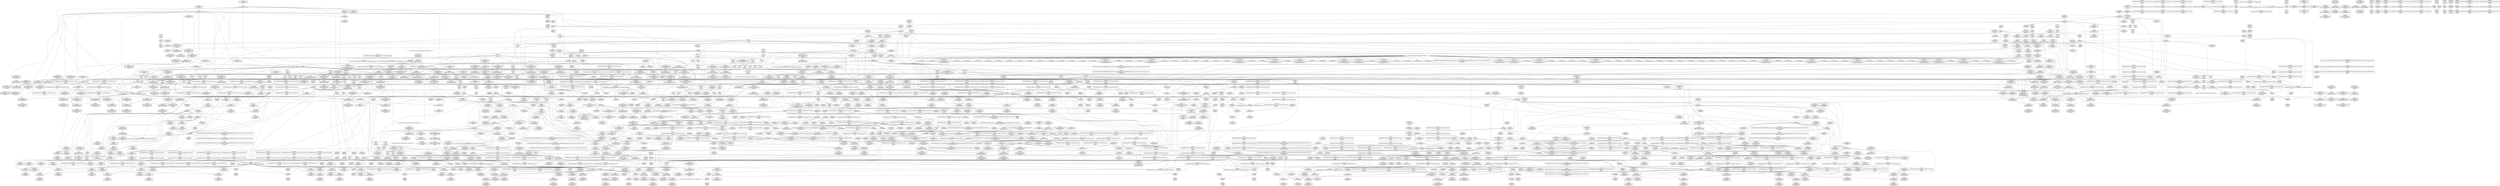 digraph {
	CE0x4376340 [shape=record,shape=Mrecord,label="{CE0x4376340|current_sid:sid|security/selinux/hooks.c,220}"]
	CE0x4413010 [shape=record,shape=Mrecord,label="{CE0x4413010|i8*_getelementptr_inbounds_(_44_x_i8_,_44_x_i8_*_.str47,_i32_0,_i32_0)|*Constant*}"]
	CE0x42f6a50 [shape=record,shape=Mrecord,label="{CE0x42f6a50|get_current:tmp2}"]
	CE0x431cd50 [shape=record,shape=Mrecord,label="{CE0x431cd50|get_current:tmp}"]
	CE0x438fed0 [shape=record,shape=Mrecord,label="{CE0x438fed0|task_sid:land.lhs.true2}"]
	CE0x4387ba0 [shape=record,shape=Mrecord,label="{CE0x4387ba0|i64*_getelementptr_inbounds_(_4_x_i64_,_4_x_i64_*___llvm_gcov_ctr130,_i64_0,_i64_1)|*Constant*|*SummSink*}"]
	CE0x4305300 [shape=record,shape=Mrecord,label="{CE0x4305300|_call_void_mcount()_#3|*SummSink*}"]
	CE0x439c390 [shape=record,shape=Mrecord,label="{CE0x439c390|task_sid:tmp3|*SummSink*}"]
	CE0x435f380 [shape=record,shape=Mrecord,label="{CE0x435f380|current_sid:tmp11|security/selinux/hooks.c,218|*SummSource*}"]
	CE0x4324890 [shape=record,shape=Mrecord,label="{CE0x4324890|i64*_getelementptr_inbounds_(_6_x_i64_,_6_x_i64_*___llvm_gcov_ctr301,_i64_0,_i64_3)|*Constant*|*SummSink*}"]
	CE0x439bd60 [shape=record,shape=Mrecord,label="{CE0x439bd60|ipc_alloc_security:tmp4|security/selinux/hooks.c,5084|*SummSource*}"]
	CE0x43a53c0 [shape=record,shape=Mrecord,label="{CE0x43a53c0|i64*_getelementptr_inbounds_(_11_x_i64_,_11_x_i64_*___llvm_gcov_ctr127,_i64_0,_i64_8)|*Constant*}"]
	CE0x432bc70 [shape=record,shape=Mrecord,label="{CE0x432bc70|current_sid:tmp16|security/selinux/hooks.c,218}"]
	CE0x4316af0 [shape=record,shape=Mrecord,label="{CE0x4316af0|80:_i32,_112:_i8*,_:_CMRE_41,42_}"]
	CE0x4346b40 [shape=record,shape=Mrecord,label="{CE0x4346b40|i32_3|*Constant*|*SummSource*}"]
	CE0x442d190 [shape=record,shape=Mrecord,label="{CE0x442d190|_call_void_mcount()_#3|*SummSource*}"]
	CE0x439c8f0 [shape=record,shape=Mrecord,label="{CE0x439c8f0|ipc_alloc_security:tmp7|security/selinux/hooks.c,5085|*SummSink*}"]
	CE0x4366f80 [shape=record,shape=Mrecord,label="{CE0x4366f80|i1_true|*Constant*|*SummSource*}"]
	CE0x4359770 [shape=record,shape=Mrecord,label="{CE0x4359770|rcu_read_unlock:tobool|include/linux/rcupdate.h,933|*SummSource*}"]
	CE0x430b920 [shape=record,shape=Mrecord,label="{CE0x430b920|i32_0|*Constant*}"]
	CE0x4396020 [shape=record,shape=Mrecord,label="{CE0x4396020|_call_void_mcount()_#3|*SummSink*}"]
	CE0x435a550 [shape=record,shape=Mrecord,label="{CE0x435a550|i64*_getelementptr_inbounds_(_2_x_i64_,_2_x_i64_*___llvm_gcov_ctr98,_i64_0,_i64_0)|*Constant*}"]
	CE0x4413510 [shape=record,shape=Mrecord,label="{CE0x4413510|i64*_getelementptr_inbounds_(_11_x_i64_,_11_x_i64_*___llvm_gcov_ctr132,_i64_0,_i64_9)|*Constant*}"]
	CE0x4429750 [shape=record,shape=Mrecord,label="{CE0x4429750|rcu_lock_release:bb|*SummSource*}"]
	CE0x440b610 [shape=record,shape=Mrecord,label="{CE0x440b610|rcu_read_unlock:bb}"]
	CE0x430a340 [shape=record,shape=Mrecord,label="{CE0x430a340|80:_i32,_112:_i8*,_:_CMRE_10,11_}"]
	CE0x4378280 [shape=record,shape=Mrecord,label="{CE0x4378280|kmalloc:call|include/linux/slab.h,429}"]
	CE0x4429b80 [shape=record,shape=Mrecord,label="{CE0x4429b80|_call_void___preempt_count_sub(i32_1)_#10,_!dbg_!27715|include/linux/rcupdate.h,244|*SummSink*}"]
	CE0x43a49b0 [shape=record,shape=Mrecord,label="{CE0x43a49b0|rcu_read_lock:tmp15|include/linux/rcupdate.h,882}"]
	CE0x435fb00 [shape=record,shape=Mrecord,label="{CE0x435fb00|current_sid:tmp9|security/selinux/hooks.c,218|*SummSource*}"]
	CE0x439bb00 [shape=record,shape=Mrecord,label="{CE0x439bb00|task_sid:tmp1|*SummSource*}"]
	CE0x43c04b0 [shape=record,shape=Mrecord,label="{CE0x43c04b0|task_sid:tmp}"]
	CE0x4322b50 [shape=record,shape=Mrecord,label="{CE0x4322b50|kzalloc:entry}"]
	CE0x4318f20 [shape=record,shape=Mrecord,label="{CE0x4318f20|kzalloc:call|include/linux/slab.h,578}"]
	CE0x60809d0 [shape=record,shape=Mrecord,label="{CE0x60809d0|selinux_shm_alloc_security:shm_perm|security/selinux/hooks.c,5298|*SummSink*}"]
	CE0x437abc0 [shape=record,shape=Mrecord,label="{CE0x437abc0|GLOBAL:__llvm_gcov_ctr126|Global_var:__llvm_gcov_ctr126|*SummSource*}"]
	CE0x43a18a0 [shape=record,shape=Mrecord,label="{CE0x43a18a0|rcu_read_lock:tmp9|include/linux/rcupdate.h,882}"]
	CE0x4314b30 [shape=record,shape=Mrecord,label="{CE0x4314b30|GLOBAL:__llvm_gcov_ctr301|Global_var:__llvm_gcov_ctr301}"]
	CE0x43c0520 [shape=record,shape=Mrecord,label="{CE0x43c0520|COLLAPSED:_GCMRE___llvm_gcov_ctr126_internal_global_13_x_i64_zeroinitializer:_elem_0:default:}"]
	CE0x43c8a10 [shape=record,shape=Mrecord,label="{CE0x43c8a10|rcu_read_unlock:tmp16|include/linux/rcupdate.h,933}"]
	CE0x442faa0 [shape=record,shape=Mrecord,label="{CE0x442faa0|__preempt_count_sub:tmp|*SummSink*}"]
	CE0x42f9030 [shape=record,shape=Mrecord,label="{CE0x42f9030|get_current:tmp|*SummSource*}"]
	CE0x438ebc0 [shape=record,shape=Mrecord,label="{CE0x438ebc0|i64_1|*Constant*}"]
	CE0x43a8290 [shape=record,shape=Mrecord,label="{CE0x43a8290|i8*_getelementptr_inbounds_(_25_x_i8_,_25_x_i8_*_.str45,_i32_0,_i32_0)|*Constant*|*SummSink*}"]
	CE0x4368d00 [shape=record,shape=Mrecord,label="{CE0x4368d00|rcu_read_unlock:tmp6|include/linux/rcupdate.h,933|*SummSink*}"]
	CE0x439be70 [shape=record,shape=Mrecord,label="{CE0x439be70|ipc_alloc_security:tmp4|security/selinux/hooks.c,5084|*SummSink*}"]
	CE0x435e4a0 [shape=record,shape=Mrecord,label="{CE0x435e4a0|kzalloc:flags|Function::kzalloc&Arg::flags::}"]
	CE0x4303cf0 [shape=record,shape=Mrecord,label="{CE0x4303cf0|i64*_getelementptr_inbounds_(_2_x_i64_,_2_x_i64_*___llvm_gcov_ctr98,_i64_0,_i64_1)|*Constant*}"]
	CE0x4408d20 [shape=record,shape=Mrecord,label="{CE0x4408d20|rcu_read_unlock:tmp11|include/linux/rcupdate.h,933}"]
	CE0x43c02b0 [shape=record,shape=Mrecord,label="{CE0x43c02b0|i64*_getelementptr_inbounds_(_2_x_i64_,_2_x_i64_*___llvm_gcov_ctr109,_i64_0,_i64_1)|*Constant*|*SummSink*}"]
	CE0x4362e70 [shape=record,shape=Mrecord,label="{CE0x4362e70|current_sid:tmp12|security/selinux/hooks.c,218|*SummSource*}"]
	CE0x446b3e0 [shape=record,shape=Mrecord,label="{CE0x446b3e0|__preempt_count_sub:tmp1}"]
	CE0x43c9fa0 [shape=record,shape=Mrecord,label="{CE0x43c9fa0|GLOBAL:__llvm_gcov_ctr127|Global_var:__llvm_gcov_ctr127|*SummSink*}"]
	CE0x4353c10 [shape=record,shape=Mrecord,label="{CE0x4353c10|ipc_free_security:entry}"]
	CE0x4416220 [shape=record,shape=Mrecord,label="{CE0x4416220|GLOBAL:__rcu_read_unlock|*Constant*|*SummSource*}"]
	CE0x4426d50 [shape=record,shape=Mrecord,label="{CE0x4426d50|rcu_lock_acquire:tmp5|include/linux/rcupdate.h,418}"]
	CE0x440f5a0 [shape=record,shape=Mrecord,label="{CE0x440f5a0|rcu_read_unlock:tmp21|include/linux/rcupdate.h,935|*SummSource*}"]
	CE0x43935b0 [shape=record,shape=Mrecord,label="{CE0x43935b0|i64_ptrtoint_(i8*_blockaddress(_rcu_lock_release,_%__here)_to_i64)|*Constant*}"]
	CE0x43a1a10 [shape=record,shape=Mrecord,label="{CE0x43a1a10|rcu_read_lock:tmp10|include/linux/rcupdate.h,882}"]
	CE0x43890e0 [shape=record,shape=Mrecord,label="{CE0x43890e0|GLOBAL:__preempt_count_add|*Constant*|*SummSink*}"]
	CE0x42f6dc0 [shape=record,shape=Mrecord,label="{CE0x42f6dc0|i64*_getelementptr_inbounds_(_2_x_i64_,_2_x_i64_*___llvm_gcov_ctr98,_i64_0,_i64_0)|*Constant*|*SummSink*}"]
	CE0x4304e30 [shape=record,shape=Mrecord,label="{CE0x4304e30|selinux_shm_alloc_security:tmp5|security/selinux/hooks.c,5299|*SummSink*}"]
	CE0x43cc640 [shape=record,shape=Mrecord,label="{CE0x43cc640|_ret_void,_!dbg_!27735|include/linux/rcupdate.h,884|*SummSink*}"]
	CE0x437c3a0 [shape=record,shape=Mrecord,label="{CE0x437c3a0|task_sid:tmp16|security/selinux/hooks.c,208|*SummSource*}"]
	"CONST[source:2(external),value:2(dynamic)][purpose:{subject}][SrcIdx:14]"
	CE0x43cbee0 [shape=record,shape=Mrecord,label="{CE0x43cbee0|rcu_read_lock:tmp3|*SummSource*}"]
	CE0x435a4e0 [shape=record,shape=Mrecord,label="{CE0x435a4e0|get_current:tmp}"]
	CE0x443cf90 [shape=record,shape=Mrecord,label="{CE0x443cf90|__rcu_read_unlock:do.body|*SummSource*}"]
	CE0x4413c70 [shape=record,shape=Mrecord,label="{CE0x4413c70|rcu_read_unlock:tmp19|include/linux/rcupdate.h,933}"]
	CE0x443d7d0 [shape=record,shape=Mrecord,label="{CE0x443d7d0|i64*_getelementptr_inbounds_(_4_x_i64_,_4_x_i64_*___llvm_gcov_ctr129,_i64_0,_i64_1)|*Constant*|*SummSource*}"]
	CE0x4361c20 [shape=record,shape=Mrecord,label="{CE0x4361c20|COLLAPSED:_GCMRE___llvm_gcov_ctr125_internal_global_11_x_i64_zeroinitializer:_elem_0:default:}"]
	CE0x4393720 [shape=record,shape=Mrecord,label="{CE0x4393720|i64_ptrtoint_(i8*_blockaddress(_rcu_lock_release,_%__here)_to_i64)|*Constant*|*SummSource*}"]
	CE0x4396130 [shape=record,shape=Mrecord,label="{CE0x4396130|GLOBAL:kzalloc|*Constant*}"]
	CE0x42fa150 [shape=record,shape=Mrecord,label="{CE0x42fa150|i8*_getelementptr_inbounds_(_25_x_i8_,_25_x_i8_*_.str3,_i32_0,_i32_0)|*Constant*|*SummSource*}"]
	CE0x42ed420 [shape=record,shape=Mrecord,label="{CE0x42ed420|_call_void_mcount()_#3|*SummSource*}"]
	CE0x43956a0 [shape=record,shape=Mrecord,label="{CE0x43956a0|_call_void_mcount()_#3}"]
	CE0x43ba700 [shape=record,shape=Mrecord,label="{CE0x43ba700|GLOBAL:cred_sid|*Constant*|*SummSource*}"]
	CE0x44209c0 [shape=record,shape=Mrecord,label="{CE0x44209c0|i64*_getelementptr_inbounds_(_4_x_i64_,_4_x_i64_*___llvm_gcov_ctr135,_i64_0,_i64_3)|*Constant*|*SummSource*}"]
	CE0x4321120 [shape=record,shape=Mrecord,label="{CE0x4321120|_call_void_mcount()_#3|*SummSource*}"]
	CE0x43663f0 [shape=record,shape=Mrecord,label="{CE0x43663f0|kzalloc:size|Function::kzalloc&Arg::size::|*SummSink*}"]
	CE0x43a96b0 [shape=record,shape=Mrecord,label="{CE0x43a96b0|i32_883|*Constant*|*SummSink*}"]
	CE0x4301f30 [shape=record,shape=Mrecord,label="{CE0x4301f30|ipc_alloc_security:task|Function::ipc_alloc_security&Arg::task::|*SummSink*}"]
	CE0x4306800 [shape=record,shape=Mrecord,label="{CE0x4306800|selinux_shm_alloc_security:tmp8|security/selinux/hooks.c,5302|*SummSource*}"]
	CE0x44443a0 [shape=record,shape=Mrecord,label="{CE0x44443a0|rcu_lock_acquire:tmp7|*SummSource*}"]
	CE0x434bfb0 [shape=record,shape=Mrecord,label="{CE0x434bfb0|avc_has_perm:tsid|Function::avc_has_perm&Arg::tsid::}"]
	CE0x43894f0 [shape=record,shape=Mrecord,label="{CE0x43894f0|rcu_read_unlock:tmp7|include/linux/rcupdate.h,933|*SummSource*}"]
	CE0x4307d20 [shape=record,shape=Mrecord,label="{CE0x4307d20|current_sid:tobool|security/selinux/hooks.c,218}"]
	CE0x43bc9f0 [shape=record,shape=Mrecord,label="{CE0x43bc9f0|i64*_getelementptr_inbounds_(_2_x_i64_,_2_x_i64_*___llvm_gcov_ctr109,_i64_0,_i64_0)|*Constant*}"]
	CE0x441d0e0 [shape=record,shape=Mrecord,label="{CE0x441d0e0|__rcu_read_unlock:tmp2|*SummSink*}"]
	CE0x4413d90 [shape=record,shape=Mrecord,label="{CE0x4413d90|rcu_read_unlock:tmp19|include/linux/rcupdate.h,933|*SummSource*}"]
	CE0x4369a60 [shape=record,shape=Mrecord,label="{CE0x4369a60|_call_void_asm_addl_$1,_%gs:$0_,_*m,ri,*m,_dirflag_,_fpsr_,_flags_(i32*___preempt_count,_i32_%sub,_i32*___preempt_count)_#3,_!dbg_!27717,_!srcloc_!27718|./arch/x86/include/asm/preempt.h,77|*SummSink*}"]
	CE0x440ac60 [shape=record,shape=Mrecord,label="{CE0x440ac60|rcu_lock_acquire:tmp2}"]
	CE0x4415bf0 [shape=record,shape=Mrecord,label="{CE0x4415bf0|_call_void___rcu_read_unlock()_#10,_!dbg_!27734|include/linux/rcupdate.h,937}"]
	CE0x4369d90 [shape=record,shape=Mrecord,label="{CE0x4369d90|_call_void___preempt_count_sub(i32_1)_#10,_!dbg_!27715|include/linux/rcupdate.h,244|*SummSource*}"]
	CE0x43b0c80 [shape=record,shape=Mrecord,label="{CE0x43b0c80|_call_void_lockdep_rcu_suspicious(i8*_getelementptr_inbounds_(_25_x_i8_,_25_x_i8_*_.str3,_i32_0,_i32_0),_i32_208,_i8*_getelementptr_inbounds_(_41_x_i8_,_41_x_i8_*_.str44,_i32_0,_i32_0))_#10,_!dbg_!27732|security/selinux/hooks.c,208|*SummSink*}"]
	CE0x42f7150 [shape=record,shape=Mrecord,label="{CE0x42f7150|80:_i32,_112:_i8*,_:_CMRE_61,62_}"]
	CE0x4366320 [shape=record,shape=Mrecord,label="{CE0x4366320|kzalloc:size|Function::kzalloc&Arg::size::|*SummSource*}"]
	CE0x437e7c0 [shape=record,shape=Mrecord,label="{CE0x437e7c0|ipc_free_security:security|security/selinux/hooks.c,5097|*SummSink*}"]
	CE0x5e4c4d0 [shape=record,shape=Mrecord,label="{CE0x5e4c4d0|selinux_shm_alloc_security:tmp1|*SummSource*}"]
	CE0x434c4b0 [shape=record,shape=Mrecord,label="{CE0x434c4b0|avc_has_perm:tclass|Function::avc_has_perm&Arg::tclass::|*SummSource*}"]
	CE0x4415190 [shape=record,shape=Mrecord,label="{CE0x4415190|rcu_lock_release:entry|*SummSink*}"]
	CE0x43cac10 [shape=record,shape=Mrecord,label="{CE0x43cac10|rcu_read_unlock:tmp4|include/linux/rcupdate.h,933|*SummSource*}"]
	CE0x4302c30 [shape=record,shape=Mrecord,label="{CE0x4302c30|i64*_getelementptr_inbounds_(_2_x_i64_,_2_x_i64_*___llvm_gcov_ctr98,_i64_0,_i64_1)|*Constant*|*SummSink*}"]
	CE0x4398510 [shape=record,shape=Mrecord,label="{CE0x4398510|i64_2|*Constant*}"]
	CE0x4315c30 [shape=record,shape=Mrecord,label="{CE0x4315c30|kzalloc:or|include/linux/slab.h,578|*SummSink*}"]
	CE0x436d5c0 [shape=record,shape=Mrecord,label="{CE0x436d5c0|i64*_getelementptr_inbounds_(_13_x_i64_,_13_x_i64_*___llvm_gcov_ctr126,_i64_0,_i64_10)|*Constant*}"]
	CE0x43af650 [shape=record,shape=Mrecord,label="{CE0x43af650|rcu_read_lock:bb|*SummSource*}"]
	CE0x442d220 [shape=record,shape=Mrecord,label="{CE0x442d220|_call_void_mcount()_#3|*SummSink*}"]
	CE0x42ecf10 [shape=record,shape=Mrecord,label="{CE0x42ecf10|i32_0|*Constant*}"]
	CE0x440fb90 [shape=record,shape=Mrecord,label="{CE0x440fb90|rcu_read_unlock:tmp22|include/linux/rcupdate.h,935}"]
	CE0x440b360 [shape=record,shape=Mrecord,label="{CE0x440b360|_call_void___preempt_count_add(i32_1)_#10,_!dbg_!27711|include/linux/rcupdate.h,239|*SummSink*}"]
	CE0x43a4840 [shape=record,shape=Mrecord,label="{CE0x43a4840|rcu_read_lock:tmp14|include/linux/rcupdate.h,882|*SummSink*}"]
	CE0x4313e20 [shape=record,shape=Mrecord,label="{CE0x4313e20|80:_i32,_112:_i8*,_:_CMRE_69,70_}"]
	CE0x4437300 [shape=record,shape=Mrecord,label="{CE0x4437300|__preempt_count_add:do.end}"]
	CE0x4304ff0 [shape=record,shape=Mrecord,label="{CE0x4304ff0|i64*_getelementptr_inbounds_(_9_x_i64_,_9_x_i64_*___llvm_gcov_ctr310,_i64_0,_i64_3)|*Constant*}"]
	CE0x4302df0 [shape=record,shape=Mrecord,label="{CE0x4302df0|80:_i32,_112:_i8*,_:_CMRE_84,88_|*MultipleSource*|Function::selinux_shm_alloc_security&Arg::shp::|security/selinux/hooks.c,5298}"]
	CE0x4354d00 [shape=record,shape=Mrecord,label="{CE0x4354d00|ipc_free_security:perm|Function::ipc_free_security&Arg::perm::|*SummSink*}"]
	CE0x4371be0 [shape=record,shape=Mrecord,label="{CE0x4371be0|i64_7|*Constant*}"]
	CE0x436dcc0 [shape=record,shape=Mrecord,label="{CE0x436dcc0|task_sid:tmp24|security/selinux/hooks.c,208}"]
	CE0x436adc0 [shape=record,shape=Mrecord,label="{CE0x436adc0|ipc_alloc_security:sid3|security/selinux/hooks.c,5089|*SummSink*}"]
	CE0x434c110 [shape=record,shape=Mrecord,label="{CE0x434c110|avc_has_perm:tsid|Function::avc_has_perm&Arg::tsid::|*SummSource*}"]
	CE0x43be590 [shape=record,shape=Mrecord,label="{CE0x43be590|task_sid:tmp13|security/selinux/hooks.c,208}"]
	CE0x435b450 [shape=record,shape=Mrecord,label="{CE0x435b450|task_sid:do.body5|*SummSink*}"]
	CE0x441f600 [shape=record,shape=Mrecord,label="{CE0x441f600|i64*_getelementptr_inbounds_(_4_x_i64_,_4_x_i64_*___llvm_gcov_ctr130,_i64_0,_i64_0)|*Constant*|*SummSink*}"]
	CE0x4392bc0 [shape=record,shape=Mrecord,label="{CE0x4392bc0|_call_void_lock_release(%struct.lockdep_map*_%map,_i32_1,_i64_ptrtoint_(i8*_blockaddress(_rcu_lock_release,_%__here)_to_i64))_#10,_!dbg_!27716|include/linux/rcupdate.h,423}"]
	CE0x43255e0 [shape=record,shape=Mrecord,label="{CE0x43255e0|80:_i32,_112:_i8*,_:_CMRE_28,29_}"]
	CE0x432c310 [shape=record,shape=Mrecord,label="{CE0x432c310|i8_1|*Constant*|*SummSource*}"]
	CE0x439e970 [shape=record,shape=Mrecord,label="{CE0x439e970|rcu_read_unlock:tmp12|include/linux/rcupdate.h,933|*SummSink*}"]
	CE0x442bb20 [shape=record,shape=Mrecord,label="{CE0x442bb20|__preempt_count_sub:tmp2}"]
	CE0x4315d40 [shape=record,shape=Mrecord,label="{CE0x4315d40|kzalloc:or|include/linux/slab.h,578}"]
	CE0x4310710 [shape=record,shape=Mrecord,label="{CE0x4310710|selinux_shm_alloc_security:call2|security/selinux/hooks.c,5298|*SummSink*}"]
	CE0x439f660 [shape=record,shape=Mrecord,label="{CE0x439f660|ipc_alloc_security:tmp10|security/selinux/hooks.c,5087}"]
	CE0x43bbd80 [shape=record,shape=Mrecord,label="{CE0x43bbd80|GLOBAL:rcu_read_unlock|*Constant*|*SummSource*}"]
	CE0x4362d00 [shape=record,shape=Mrecord,label="{CE0x4362d00|current_sid:tmp12|security/selinux/hooks.c,218}"]
	CE0x440ca80 [shape=record,shape=Mrecord,label="{CE0x440ca80|rcu_lock_acquire:tmp1|*SummSink*}"]
	CE0x4366990 [shape=record,shape=Mrecord,label="{CE0x4366990|kzalloc:entry|*SummSink*}"]
	CE0x437aa50 [shape=record,shape=Mrecord,label="{CE0x437aa50|GLOBAL:__llvm_gcov_ctr126|Global_var:__llvm_gcov_ctr126}"]
	CE0x434e820 [shape=record,shape=Mrecord,label="{CE0x434e820|i64_6|*Constant*}"]
	CE0x4388cd0 [shape=record,shape=Mrecord,label="{CE0x4388cd0|rcu_read_unlock:land.lhs.true2|*SummSource*}"]
	CE0x4443c20 [shape=record,shape=Mrecord,label="{CE0x4443c20|rcu_lock_acquire:tmp6}"]
	CE0x4378f60 [shape=record,shape=Mrecord,label="{CE0x4378f60|kzalloc:tmp|*SummSource*}"]
	CE0x43b99c0 [shape=record,shape=Mrecord,label="{CE0x43b99c0|task_sid:tmp26|security/selinux/hooks.c,208|*SummSource*}"]
	CE0x4321af0 [shape=record,shape=Mrecord,label="{CE0x4321af0|ipc_free_security:tmp3|*SummSink*}"]
	CE0x442fd40 [shape=record,shape=Mrecord,label="{CE0x442fd40|__preempt_count_sub:tmp1|*SummSink*}"]
	CE0x4347090 [shape=record,shape=Mrecord,label="{CE0x4347090|0:_i16,_4:_i32,_:_CMRE_0,2_|*MultipleSource*|security/selinux/hooks.c,5302|security/selinux/hooks.c,5302|security/selinux/hooks.c,5307}"]
	CE0x440be00 [shape=record,shape=Mrecord,label="{CE0x440be00|rcu_read_unlock:tmp8|include/linux/rcupdate.h,933|*SummSink*}"]
	CE0x438dd80 [shape=record,shape=Mrecord,label="{CE0x438dd80|_call_void_rcu_read_lock()_#10,_!dbg_!27712|security/selinux/hooks.c,207}"]
	CE0x4427290 [shape=record,shape=Mrecord,label="{CE0x4427290|void_(i32*,_i32,_i32*)*_asm_addl_$1,_%gs:$0_,_*m,ri,*m,_dirflag_,_fpsr_,_flags_|*SummSource*}"]
	CE0x42ff700 [shape=record,shape=Mrecord,label="{CE0x42ff700|_ret_i32_%tmp24,_!dbg_!27742|security/selinux/hooks.c,220|*SummSource*}"]
	CE0x43ac7e0 [shape=record,shape=Mrecord,label="{CE0x43ac7e0|cred_sid:bb}"]
	CE0x443b2e0 [shape=record,shape=Mrecord,label="{CE0x443b2e0|__rcu_read_unlock:tmp3|*SummSource*}"]
	CE0x43206b0 [shape=record,shape=Mrecord,label="{CE0x43206b0|_ret_i32_%retval.0,_!dbg_!27746|security/selinux/hooks.c,5314}"]
	CE0x4317ee0 [shape=record,shape=Mrecord,label="{CE0x4317ee0|current_sid:entry|*SummSink*}"]
	CE0x435ee70 [shape=record,shape=Mrecord,label="{CE0x435ee70|ipc_alloc_security:tmp2|security/selinux/hooks.c,5083|*SummSource*}"]
	CE0x4457d00 [shape=record,shape=Mrecord,label="{CE0x4457d00|i64*_getelementptr_inbounds_(_4_x_i64_,_4_x_i64_*___llvm_gcov_ctr134,_i64_0,_i64_3)|*Constant*|*SummSource*}"]
	CE0x4427c10 [shape=record,shape=Mrecord,label="{CE0x4427c10|i32_2|*Constant*}"]
	CE0x436cc20 [shape=record,shape=Mrecord,label="{CE0x436cc20|task_sid:tmp20|security/selinux/hooks.c,208|*SummSource*}"]
	CE0x43c3560 [shape=record,shape=Mrecord,label="{CE0x43c3560|rcu_read_lock:tmp1}"]
	CE0x43b8740 [shape=record,shape=Mrecord,label="{CE0x43b8740|i64*_getelementptr_inbounds_(_13_x_i64_,_13_x_i64_*___llvm_gcov_ctr126,_i64_0,_i64_11)|*Constant*|*SummSource*}"]
	CE0x43989f0 [shape=record,shape=Mrecord,label="{CE0x43989f0|i64_2|*Constant*}"]
	CE0x43a29f0 [shape=record,shape=Mrecord,label="{CE0x43a29f0|rcu_read_lock:tmp12|include/linux/rcupdate.h,882|*SummSource*}"]
	CE0x4353f50 [shape=record,shape=Mrecord,label="{CE0x4353f50|GLOBAL:ipc_free_security|*Constant*|*SummSink*}"]
	CE0x4389d10 [shape=record,shape=Mrecord,label="{CE0x4389d10|rcu_read_unlock:tmp16|include/linux/rcupdate.h,933|*SummSink*}"]
	CE0x43c3250 [shape=record,shape=Mrecord,label="{CE0x43c3250|cred_sid:tmp5|security/selinux/hooks.c,196}"]
	CE0x434ed10 [shape=record,shape=Mrecord,label="{CE0x434ed10|GLOBAL:lockdep_rcu_suspicious|*Constant*|*SummSink*}"]
	CE0x430c440 [shape=record,shape=Mrecord,label="{CE0x430c440|80:_i32,_112:_i8*,_:_CMRE_65,66_}"]
	CE0x42f17f0 [shape=record,shape=Mrecord,label="{CE0x42f17f0|i64_1|*Constant*}"]
	CE0x4437610 [shape=record,shape=Mrecord,label="{CE0x4437610|__rcu_read_unlock:tmp7|include/linux/rcupdate.h,245|*SummSink*}"]
	CE0x4323f80 [shape=record,shape=Mrecord,label="{CE0x4323f80|selinux_shm_alloc_security:type|security/selinux/hooks.c,5304|*SummSink*}"]
	CE0x4388d70 [shape=record,shape=Mrecord,label="{CE0x4388d70|rcu_read_unlock:land.lhs.true2|*SummSink*}"]
	CE0x4368c70 [shape=record,shape=Mrecord,label="{CE0x4368c70|i64*_getelementptr_inbounds_(_4_x_i64_,_4_x_i64_*___llvm_gcov_ctr133,_i64_0,_i64_0)|*Constant*}"]
	CE0x4378900 [shape=record,shape=Mrecord,label="{CE0x4378900|task_sid:tmp2}"]
	CE0x434b620 [shape=record,shape=Mrecord,label="{CE0x434b620|selinux_shm_alloc_security:tmp15|security/selinux/hooks.c,5309|*SummSource*}"]
	CE0x43457f0 [shape=record,shape=Mrecord,label="{CE0x43457f0|i8_4|*Constant*}"]
	CE0x44267c0 [shape=record,shape=Mrecord,label="{CE0x44267c0|i64*_getelementptr_inbounds_(_4_x_i64_,_4_x_i64_*___llvm_gcov_ctr129,_i64_0,_i64_3)|*Constant*|*SummSink*}"]
	CE0x430b570 [shape=record,shape=Mrecord,label="{CE0x430b570|GLOBAL:current_task|Global_var:current_task|*SummSource*}"]
	CE0x43c1c80 [shape=record,shape=Mrecord,label="{CE0x43c1c80|i64*_getelementptr_inbounds_(_11_x_i64_,_11_x_i64_*___llvm_gcov_ctr127,_i64_0,_i64_1)|*Constant*|*SummSink*}"]
	CE0x4378e80 [shape=record,shape=Mrecord,label="{CE0x4378e80|kzalloc:tmp}"]
	CE0x4369910 [shape=record,shape=Mrecord,label="{CE0x4369910|_call_void_asm_addl_$1,_%gs:$0_,_*m,ri,*m,_dirflag_,_fpsr_,_flags_(i32*___preempt_count,_i32_%sub,_i32*___preempt_count)_#3,_!dbg_!27717,_!srcloc_!27718|./arch/x86/include/asm/preempt.h,77|*SummSource*}"]
	"CONST[source:0(mediator),value:2(dynamic)][purpose:{object}][SnkIdx:1]"
	CE0x438d370 [shape=record,shape=Mrecord,label="{CE0x438d370|task_sid:if.end|*SummSource*}"]
	CE0x435bdb0 [shape=record,shape=Mrecord,label="{CE0x435bdb0|i64_4|*Constant*}"]
	CE0x435e9c0 [shape=record,shape=Mrecord,label="{CE0x435e9c0|i64*_getelementptr_inbounds_(_11_x_i64_,_11_x_i64_*___llvm_gcov_ctr125,_i64_0,_i64_1)|*Constant*|*SummSink*}"]
	CE0x4301cc0 [shape=record,shape=Mrecord,label="{CE0x4301cc0|ipc_alloc_security:entry|*SummSink*}"]
	CE0x43aac60 [shape=record,shape=Mrecord,label="{CE0x43aac60|rcu_read_lock:tmp19|include/linux/rcupdate.h,882|*SummSource*}"]
	CE0x438c6b0 [shape=record,shape=Mrecord,label="{CE0x438c6b0|task_sid:tmp6|security/selinux/hooks.c,208}"]
	CE0x4415200 [shape=record,shape=Mrecord,label="{CE0x4415200|rcu_lock_release:map|Function::rcu_lock_release&Arg::map::}"]
	CE0x441a3a0 [shape=record,shape=Mrecord,label="{CE0x441a3a0|rcu_lock_release:__here|*SummSink*}"]
	CE0x43a8120 [shape=record,shape=Mrecord,label="{CE0x43a8120|_call_void_lockdep_rcu_suspicious(i8*_getelementptr_inbounds_(_25_x_i8_,_25_x_i8_*_.str45,_i32_0,_i32_0),_i32_883,_i8*_getelementptr_inbounds_(_42_x_i8_,_42_x_i8_*_.str46,_i32_0,_i32_0))_#10,_!dbg_!27728|include/linux/rcupdate.h,882|*SummSource*}"]
	CE0x43a0280 [shape=record,shape=Mrecord,label="{CE0x43a0280|ipc_alloc_security:bb|*SummSource*}"]
	CE0x4354890 [shape=record,shape=Mrecord,label="{CE0x4354890|ipc_free_security:entry|*SummSink*}"]
	CE0x431bbb0 [shape=record,shape=Mrecord,label="{CE0x431bbb0|current_sid:if.end|*SummSource*}"]
	CE0x4436fb0 [shape=record,shape=Mrecord,label="{CE0x4436fb0|__rcu_read_unlock:tmp6|include/linux/rcupdate.h,245|*SummSource*}"]
	CE0x441a4c0 [shape=record,shape=Mrecord,label="{CE0x441a4c0|i64*_getelementptr_inbounds_(_4_x_i64_,_4_x_i64_*___llvm_gcov_ctr133,_i64_0,_i64_0)|*Constant*|*SummSource*}"]
	CE0x44380c0 [shape=record,shape=Mrecord,label="{CE0x44380c0|i64*_getelementptr_inbounds_(_4_x_i64_,_4_x_i64_*___llvm_gcov_ctr128,_i64_0,_i64_0)|*Constant*}"]
	CE0x438ee10 [shape=record,shape=Mrecord,label="{CE0x438ee10|task_sid:tmp5|security/selinux/hooks.c,208|*SummSource*}"]
	CE0x4302ac0 [shape=record,shape=Mrecord,label="{CE0x4302ac0|selinux_shm_alloc_security:return|*SummSink*}"]
	CE0x43bdde0 [shape=record,shape=Mrecord,label="{CE0x43bdde0|task_sid:real_cred|security/selinux/hooks.c,208}"]
	CE0x43906f0 [shape=record,shape=Mrecord,label="{CE0x43906f0|task_sid:tobool1|security/selinux/hooks.c,208}"]
	CE0x434a360 [shape=record,shape=Mrecord,label="{CE0x434a360|i64_5|*Constant*|*SummSource*}"]
	CE0x43b62a0 [shape=record,shape=Mrecord,label="{CE0x43b62a0|_call_void_rcu_lock_acquire(%struct.lockdep_map*_rcu_lock_map)_#10,_!dbg_!27711|include/linux/rcupdate.h,881}"]
	CE0x43b02d0 [shape=record,shape=Mrecord,label="{CE0x43b02d0|__preempt_count_add:val|Function::__preempt_count_add&Arg::val::|*SummSink*}"]
	CE0x431a530 [shape=record,shape=Mrecord,label="{CE0x431a530|selinux_shm_alloc_security:tmp4|security/selinux/hooks.c,5299|*SummSource*}"]
	CE0x431ea50 [shape=record,shape=Mrecord,label="{CE0x431ea50|ipc_alloc_security:sclass2|security/selinux/hooks.c,5088}"]
	CE0x43655b0 [shape=record,shape=Mrecord,label="{CE0x43655b0|current_sid:bb|*SummSource*}"]
	CE0x441a8f0 [shape=record,shape=Mrecord,label="{CE0x441a8f0|__preempt_count_sub:tmp6|./arch/x86/include/asm/preempt.h,78|*SummSource*}"]
	CE0x43a59c0 [shape=record,shape=Mrecord,label="{CE0x43a59c0|i64*_getelementptr_inbounds_(_11_x_i64_,_11_x_i64_*___llvm_gcov_ctr127,_i64_0,_i64_8)|*Constant*|*SummSink*}"]
	CE0x42ec6c0 [shape=record,shape=Mrecord,label="{CE0x42ec6c0|current_sid:tmp7|security/selinux/hooks.c,218|*SummSource*}"]
	CE0x4310b60 [shape=record,shape=Mrecord,label="{CE0x4310b60|ipc_alloc_security:perm|Function::ipc_alloc_security&Arg::perm::|*SummSink*}"]
	CE0x438fcf0 [shape=record,shape=Mrecord,label="{CE0x438fcf0|task_sid:if.then|*SummSource*}"]
	CE0x44105a0 [shape=record,shape=Mrecord,label="{CE0x44105a0|_call_void_rcu_lock_release(%struct.lockdep_map*_rcu_lock_map)_#10,_!dbg_!27733|include/linux/rcupdate.h,935}"]
	CE0x4302680 [shape=record,shape=Mrecord,label="{CE0x4302680|80:_i32,_112:_i8*,_:_CMRE_200,208_|*MultipleSource*|Function::selinux_shm_alloc_security&Arg::shp::|security/selinux/hooks.c,5298}"]
	CE0x430ac50 [shape=record,shape=Mrecord,label="{CE0x430ac50|i64_1|*Constant*}"]
	CE0x435ae70 [shape=record,shape=Mrecord,label="{CE0x435ae70|task_sid:call3|security/selinux/hooks.c,208|*SummSource*}"]
	CE0x441d700 [shape=record,shape=Mrecord,label="{CE0x441d700|i64*_getelementptr_inbounds_(_4_x_i64_,_4_x_i64_*___llvm_gcov_ctr134,_i64_0,_i64_1)|*Constant*}"]
	CE0x4322120 [shape=record,shape=Mrecord,label="{CE0x4322120|_call_void_mcount()_#3|*SummSource*}"]
	CE0x43a0b10 [shape=record,shape=Mrecord,label="{CE0x43a0b10|_call_void_mcount()_#3|*SummSource*}"]
	CE0x431bc80 [shape=record,shape=Mrecord,label="{CE0x431bc80|current_sid:if.end|*SummSink*}"]
	CE0x42f7a90 [shape=record,shape=Mrecord,label="{CE0x42f7a90|i64*_getelementptr_inbounds_(_13_x_i64_,_13_x_i64_*___llvm_gcov_ctr126,_i64_0,_i64_1)|*Constant*|*SummSource*}"]
	CE0x4328880 [shape=record,shape=Mrecord,label="{CE0x4328880|current_sid:tmp19|security/selinux/hooks.c,218}"]
	CE0x43bdb30 [shape=record,shape=Mrecord,label="{CE0x43bdb30|rcu_read_lock:do.body|*SummSink*}"]
	CE0x43ae460 [shape=record,shape=Mrecord,label="{CE0x43ae460|rcu_read_unlock:tmp1}"]
	CE0x4372900 [shape=record,shape=Mrecord,label="{CE0x4372900|_ret_void,_!dbg_!27717|include/linux/rcupdate.h,240|*SummSink*}"]
	CE0x435e780 [shape=record,shape=Mrecord,label="{CE0x435e780|_ret_i8*_%call,_!dbg_!27715|include/linux/slab.h,578|*SummSource*}"]
	CE0x435c240 [shape=record,shape=Mrecord,label="{CE0x435c240|kzalloc:bb}"]
	CE0x4376b30 [shape=record,shape=Mrecord,label="{CE0x4376b30|get_current:bb}"]
	CE0x4328150 [shape=record,shape=Mrecord,label="{CE0x4328150|current_sid:tmp17|security/selinux/hooks.c,218|*SummSink*}"]
	CE0x4348870 [shape=record,shape=Mrecord,label="{CE0x4348870|selinux_shm_alloc_security:u|security/selinux/hooks.c,5305}"]
	CE0x42f9350 [shape=record,shape=Mrecord,label="{CE0x42f9350|GLOBAL:__llvm_gcov_ctr125|Global_var:__llvm_gcov_ctr125|*SummSource*}"]
	CE0x4414630 [shape=record,shape=Mrecord,label="{CE0x4414630|__rcu_read_lock:tmp4|include/linux/rcupdate.h,239}"]
	CE0x438f1f0 [shape=record,shape=Mrecord,label="{CE0x438f1f0|rcu_read_lock:if.then}"]
	CE0x4364560 [shape=record,shape=Mrecord,label="{CE0x4364560|current_sid:do.body}"]
	CE0x43915f0 [shape=record,shape=Mrecord,label="{CE0x43915f0|i8*_null|*Constant*}"]
	CE0x43268d0 [shape=record,shape=Mrecord,label="{CE0x43268d0|rcu_read_unlock:land.lhs.true|*SummSource*}"]
	CE0x4442ea0 [shape=record,shape=Mrecord,label="{CE0x4442ea0|__rcu_read_unlock:tmp2}"]
	CE0x442f590 [shape=record,shape=Mrecord,label="{CE0x442f590|__preempt_count_sub:sub|./arch/x86/include/asm/preempt.h,77|*SummSink*}"]
	CE0x43c7c60 [shape=record,shape=Mrecord,label="{CE0x43c7c60|rcu_read_lock:land.lhs.true}"]
	CE0x4436f40 [shape=record,shape=Mrecord,label="{CE0x4436f40|__rcu_read_unlock:tmp6|include/linux/rcupdate.h,245}"]
	CE0x441cbe0 [shape=record,shape=Mrecord,label="{CE0x441cbe0|i64*_getelementptr_inbounds_(_4_x_i64_,_4_x_i64_*___llvm_gcov_ctr134,_i64_0,_i64_2)|*Constant*}"]
	CE0x43b94b0 [shape=record,shape=Mrecord,label="{CE0x43b94b0|i64*_getelementptr_inbounds_(_13_x_i64_,_13_x_i64_*___llvm_gcov_ctr126,_i64_0,_i64_12)|*Constant*}"]
	CE0x42f8380 [shape=record,shape=Mrecord,label="{CE0x42f8380|current_sid:tobool|security/selinux/hooks.c,218|*SummSource*}"]
	CE0x43c1830 [shape=record,shape=Mrecord,label="{CE0x43c1830|GLOBAL:task_sid.__warned|Global_var:task_sid.__warned|*SummSink*}"]
	CE0x43a56d0 [shape=record,shape=Mrecord,label="{CE0x43a56d0|i64*_getelementptr_inbounds_(_11_x_i64_,_11_x_i64_*___llvm_gcov_ctr127,_i64_0,_i64_8)|*Constant*|*SummSource*}"]
	CE0x4415610 [shape=record,shape=Mrecord,label="{CE0x4415610|GLOBAL:__rcu_read_unlock|*Constant*}"]
	CE0x443d680 [shape=record,shape=Mrecord,label="{CE0x443d680|__preempt_count_add:tmp1|*SummSink*}"]
	CE0x43b6780 [shape=record,shape=Mrecord,label="{CE0x43b6780|GLOBAL:rcu_read_lock|*Constant*}"]
	CE0x4443f40 [shape=record,shape=Mrecord,label="{CE0x4443f40|rcu_lock_acquire:tmp6|*SummSink*}"]
	CE0x43814c0 [shape=record,shape=Mrecord,label="{CE0x43814c0|ipc_alloc_security:call1|security/selinux/hooks.c,5087}"]
	CE0x43ac4a0 [shape=record,shape=Mrecord,label="{CE0x43ac4a0|rcu_read_lock:tmp22|include/linux/rcupdate.h,884|*SummSink*}"]
	CE0x43c2130 [shape=record,shape=Mrecord,label="{CE0x43c2130|cred_sid:security|security/selinux/hooks.c,196|*SummSink*}"]
	CE0x4364450 [shape=record,shape=Mrecord,label="{CE0x4364450|current_sid:land.lhs.true|*SummSource*}"]
	CE0x4316320 [shape=record,shape=Mrecord,label="{CE0x4316320|selinux_shm_alloc_security:tmp5|security/selinux/hooks.c,5299}"]
	CE0x438def0 [shape=record,shape=Mrecord,label="{CE0x438def0|_call_void_rcu_read_lock()_#10,_!dbg_!27712|security/selinux/hooks.c,207|*SummSink*}"]
	CE0x4388680 [shape=record,shape=Mrecord,label="{CE0x4388680|rcu_read_unlock:tmp5|include/linux/rcupdate.h,933|*SummSink*}"]
	CE0x442bb90 [shape=record,shape=Mrecord,label="{CE0x442bb90|__preempt_count_sub:tmp2|*SummSource*}"]
	CE0x4423630 [shape=record,shape=Mrecord,label="{CE0x4423630|__preempt_count_sub:entry|*SummSource*}"]
	CE0x436c660 [shape=record,shape=Mrecord,label="{CE0x436c660|task_sid:tmp20|security/selinux/hooks.c,208}"]
	CE0x42f68e0 [shape=record,shape=Mrecord,label="{CE0x42f68e0|80:_i32,_112:_i8*,_:_CMRE_26,27_}"]
	CE0x4346e20 [shape=record,shape=Mrecord,label="{CE0x4346e20|selinux_shm_alloc_security:tmp10|security/selinux/hooks.c,5305}"]
	CE0x42ed520 [shape=record,shape=Mrecord,label="{CE0x42ed520|_call_void_mcount()_#3|*SummSink*}"]
	CE0x43be0a0 [shape=record,shape=Mrecord,label="{CE0x43be0a0|cred_sid:tmp2|*SummSource*}"]
	CE0x4346380 [shape=record,shape=Mrecord,label="{CE0x4346380|selinux_shm_alloc_security:shm_perm4|security/selinux/hooks.c,5305}"]
	CE0x435e100 [shape=record,shape=Mrecord,label="{CE0x435e100|_call_void_lockdep_rcu_suspicious(i8*_getelementptr_inbounds_(_25_x_i8_,_25_x_i8_*_.str3,_i32_0,_i32_0),_i32_218,_i8*_getelementptr_inbounds_(_45_x_i8_,_45_x_i8_*_.str12,_i32_0,_i32_0))_#10,_!dbg_!27727|security/selinux/hooks.c,218|*SummSource*}"]
	CE0x4311d30 [shape=record,shape=Mrecord,label="{CE0x4311d30|80:_i32,_112:_i8*,_:_CMRE_176,184_|*MultipleSource*|Function::selinux_shm_alloc_security&Arg::shp::|security/selinux/hooks.c,5298}"]
	CE0x4429f60 [shape=record,shape=Mrecord,label="{CE0x4429f60|rcu_lock_release:tmp3|*SummSource*}"]
	CE0x43981a0 [shape=record,shape=Mrecord,label="{CE0x43981a0|rcu_read_lock:tmp2|*SummSink*}"]
	CE0x43c7510 [shape=record,shape=Mrecord,label="{CE0x43c7510|__rcu_read_lock:tmp3|*SummSink*}"]
	CE0x441f6a0 [shape=record,shape=Mrecord,label="{CE0x441f6a0|rcu_lock_acquire:tmp}"]
	CE0x43c7150 [shape=record,shape=Mrecord,label="{CE0x43c7150|GLOBAL:__llvm_gcov_ctr132|Global_var:__llvm_gcov_ctr132}"]
	CE0x4347620 [shape=record,shape=Mrecord,label="{CE0x4347620|i64*_getelementptr_inbounds_(_2_x_i64_,_2_x_i64_*___llvm_gcov_ctr302,_i64_0,_i64_1)|*Constant*|*SummSource*}"]
	CE0x4396be0 [shape=record,shape=Mrecord,label="{CE0x4396be0|GLOBAL:__kmalloc|*Constant*|*SummSource*}"]
	CE0x442bc00 [shape=record,shape=Mrecord,label="{CE0x442bc00|__preempt_count_sub:tmp2|*SummSink*}"]
	CE0x4313ba0 [shape=record,shape=Mrecord,label="{CE0x4313ba0|80:_i32,_112:_i8*,_:_CMRE_0,1_}"]
	CE0x43baca0 [shape=record,shape=Mrecord,label="{CE0x43baca0|cred_sid:entry|*SummSource*}"]
	CE0x43c09e0 [shape=record,shape=Mrecord,label="{CE0x43c09e0|%struct.task_struct*_(%struct.task_struct**)*_asm_movq_%gs:$_1:P_,$0_,_r,im,_dirflag_,_fpsr_,_flags_}"]
	CE0x4300d90 [shape=record,shape=Mrecord,label="{CE0x4300d90|80:_i32,_112:_i8*,_:_CMRE_33,34_}"]
	CE0x44235a0 [shape=record,shape=Mrecord,label="{CE0x44235a0|GLOBAL:__preempt_count_sub|*Constant*|*SummSource*}"]
	CE0x43cd390 [shape=record,shape=Mrecord,label="{CE0x43cd390|task_sid:tmp16|security/selinux/hooks.c,208}"]
	CE0x4303570 [shape=record,shape=Mrecord,label="{CE0x4303570|80:_i32,_112:_i8*,_:_CMRE_2,3_}"]
	CE0x435cf50 [shape=record,shape=Mrecord,label="{CE0x435cf50|kzalloc:tmp|*SummSink*}"]
	CE0x439ade0 [shape=record,shape=Mrecord,label="{CE0x439ade0|_ret_i8*_%call,_!dbg_!27714|include/linux/slab.h,429}"]
	CE0x4430820 [shape=record,shape=Mrecord,label="{CE0x4430820|__preempt_count_add:tmp2|*SummSource*}"]
	CE0x4372ea0 [shape=record,shape=Mrecord,label="{CE0x4372ea0|i64*_getelementptr_inbounds_(_2_x_i64_,_2_x_i64_*___llvm_gcov_ctr131,_i64_0,_i64_1)|*Constant*|*SummSink*}"]
	CE0x442c6e0 [shape=record,shape=Mrecord,label="{CE0x442c6e0|i64*_getelementptr_inbounds_(_4_x_i64_,_4_x_i64_*___llvm_gcov_ctr129,_i64_0,_i64_0)|*Constant*|*SummSource*}"]
	CE0x443e950 [shape=record,shape=Mrecord,label="{CE0x443e950|__rcu_read_unlock:tmp}"]
	CE0x431d360 [shape=record,shape=Mrecord,label="{CE0x431d360|current_sid:tmp3|*SummSource*}"]
	CE0x43bf630 [shape=record,shape=Mrecord,label="{CE0x43bf630|GLOBAL:__rcu_read_lock|*Constant*}"]
	CE0x4399760 [shape=record,shape=Mrecord,label="{CE0x4399760|rcu_read_lock:tmp4|include/linux/rcupdate.h,882}"]
	CE0x43b7e80 [shape=record,shape=Mrecord,label="{CE0x43b7e80|task_sid:tmp23|security/selinux/hooks.c,208|*SummSink*}"]
	CE0x4423a60 [shape=record,shape=Mrecord,label="{CE0x4423a60|GLOBAL:__preempt_count|Global_var:__preempt_count|*SummSink*}"]
	CE0x443de50 [shape=record,shape=Mrecord,label="{CE0x443de50|i64*_getelementptr_inbounds_(_4_x_i64_,_4_x_i64_*___llvm_gcov_ctr134,_i64_0,_i64_1)|*Constant*|*SummSource*}"]
	CE0x4352800 [shape=record,shape=Mrecord,label="{CE0x4352800|selinux_shm_alloc_security:tmp16|security/selinux/hooks.c,5310|*SummSink*}"]
	CE0x4399ac0 [shape=record,shape=Mrecord,label="{CE0x4399ac0|rcu_read_lock:tmp4|include/linux/rcupdate.h,882|*SummSource*}"]
	CE0x4306340 [shape=record,shape=Mrecord,label="{CE0x4306340|80:_i32,_112:_i8*,_:_CMRE_144,152_|*MultipleSource*|Function::selinux_shm_alloc_security&Arg::shp::|security/selinux/hooks.c,5298}"]
	CE0x4319120 [shape=record,shape=Mrecord,label="{CE0x4319120|GLOBAL:kmalloc|*Constant*}"]
	CE0x4389e80 [shape=record,shape=Mrecord,label="{CE0x4389e80|i64*_getelementptr_inbounds_(_11_x_i64_,_11_x_i64_*___llvm_gcov_ctr132,_i64_0,_i64_8)|*Constant*}"]
	CE0x439b770 [shape=record,shape=Mrecord,label="{CE0x439b770|kmalloc:tmp2|*SummSource*}"]
	CE0x42fb4f0 [shape=record,shape=Mrecord,label="{CE0x42fb4f0|80:_i32,_112:_i8*,_:_CMRE_112,120_|*MultipleSource*|Function::selinux_shm_alloc_security&Arg::shp::|security/selinux/hooks.c,5298}"]
	CE0x436da60 [shape=record,shape=Mrecord,label="{CE0x436da60|i64*_getelementptr_inbounds_(_13_x_i64_,_13_x_i64_*___llvm_gcov_ctr126,_i64_0,_i64_10)|*Constant*|*SummSink*}"]
	CE0x4393880 [shape=record,shape=Mrecord,label="{CE0x4393880|i64*_getelementptr_inbounds_(_4_x_i64_,_4_x_i64_*___llvm_gcov_ctr133,_i64_0,_i64_3)|*Constant*}"]
	CE0x434b7e0 [shape=record,shape=Mrecord,label="{CE0x434b7e0|selinux_shm_alloc_security:tmp15|security/selinux/hooks.c,5309|*SummSink*}"]
	CE0x43045a0 [shape=record,shape=Mrecord,label="{CE0x43045a0|GLOBAL:__llvm_gcov_ctr310|Global_var:__llvm_gcov_ctr310|*SummSink*}"]
	CE0x436a540 [shape=record,shape=Mrecord,label="{CE0x436a540|rcu_read_unlock:do.end|*SummSource*}"]
	CE0x436cd90 [shape=record,shape=Mrecord,label="{CE0x436cd90|task_sid:tmp20|security/selinux/hooks.c,208|*SummSink*}"]
	CE0x43c3dd0 [shape=record,shape=Mrecord,label="{CE0x43c3dd0|task_sid:land.lhs.true2|*SummSource*}"]
	CE0x4399420 [shape=record,shape=Mrecord,label="{CE0x4399420|_call_void_mcount()_#3|*SummSink*}"]
	CE0x4375970 [shape=record,shape=Mrecord,label="{CE0x4375970|current_sid:tmp23|security/selinux/hooks.c,218}"]
	CE0x4412680 [shape=record,shape=Mrecord,label="{CE0x4412680|i32_934|*Constant*}"]
	CE0x43c98d0 [shape=record,shape=Mrecord,label="{CE0x43c98d0|rcu_read_lock:tmp|*SummSink*}"]
	CE0x435d460 [shape=record,shape=Mrecord,label="{CE0x435d460|current_sid:tmp2}"]
	CE0x4301df0 [shape=record,shape=Mrecord,label="{CE0x4301df0|ipc_alloc_security:task|Function::ipc_alloc_security&Arg::task::}"]
	CE0x43727f0 [shape=record,shape=Mrecord,label="{CE0x43727f0|_ret_void,_!dbg_!27717|include/linux/rcupdate.h,240|*SummSource*}"]
	CE0x436fbe0 [shape=record,shape=Mrecord,label="{CE0x436fbe0|ipc_alloc_security:tmp}"]
	CE0x43b6a40 [shape=record,shape=Mrecord,label="{CE0x43b6a40|cred_sid:tmp3|*SummSink*}"]
	CE0x43a1c60 [shape=record,shape=Mrecord,label="{CE0x43a1c60|rcu_read_lock:tmp9|include/linux/rcupdate.h,882|*SummSink*}"]
	CE0x4389270 [shape=record,shape=Mrecord,label="{CE0x4389270|__preempt_count_add:entry}"]
	CE0x43053c0 [shape=record,shape=Mrecord,label="{CE0x43053c0|i32_1|*Constant*}"]
	CE0x43269c0 [shape=record,shape=Mrecord,label="{CE0x43269c0|rcu_read_unlock:land.lhs.true|*SummSink*}"]
	CE0x440acd0 [shape=record,shape=Mrecord,label="{CE0x440acd0|rcu_lock_acquire:tmp2|*SummSource*}"]
	CE0x43c5df0 [shape=record,shape=Mrecord,label="{CE0x43c5df0|i64*_getelementptr_inbounds_(_4_x_i64_,_4_x_i64_*___llvm_gcov_ctr128,_i64_0,_i64_1)|*Constant*}"]
	CE0x440f9a0 [shape=record,shape=Mrecord,label="{CE0x440f9a0|rcu_read_unlock:tmp21|include/linux/rcupdate.h,935|*SummSink*}"]
	CE0x43a42b0 [shape=record,shape=Mrecord,label="{CE0x43a42b0|rcu_read_lock:tmp13|include/linux/rcupdate.h,882|*SummSource*}"]
	CE0x43c4160 [shape=record,shape=Mrecord,label="{CE0x43c4160|GLOBAL:rcu_read_unlock|*Constant*}"]
	CE0x4457b80 [shape=record,shape=Mrecord,label="{CE0x4457b80|i64*_getelementptr_inbounds_(_4_x_i64_,_4_x_i64_*___llvm_gcov_ctr134,_i64_0,_i64_3)|*Constant*}"]
	CE0x434c930 [shape=record,shape=Mrecord,label="{CE0x434c930|avc_has_perm:requested|Function::avc_has_perm&Arg::requested::}"]
	CE0x43a0350 [shape=record,shape=Mrecord,label="{CE0x43a0350|ipc_alloc_security:bb|*SummSink*}"]
	CE0x43cbc40 [shape=record,shape=Mrecord,label="{CE0x43cbc40|i64*_getelementptr_inbounds_(_13_x_i64_,_13_x_i64_*___llvm_gcov_ctr126,_i64_0,_i64_1)|*Constant*}"]
	CE0x43ca500 [shape=record,shape=Mrecord,label="{CE0x43ca500|rcu_read_unlock:do.body|*SummSink*}"]
	CE0x443b220 [shape=record,shape=Mrecord,label="{CE0x443b220|_call_void_asm_addl_$1,_%gs:$0_,_*m,ri,*m,_dirflag_,_fpsr_,_flags_(i32*___preempt_count,_i32_%sub,_i32*___preempt_count)_#3,_!dbg_!27717,_!srcloc_!27718|./arch/x86/include/asm/preempt.h,77}"]
	CE0x43c8320 [shape=record,shape=Mrecord,label="{CE0x43c8320|rcu_read_unlock:tmp2}"]
	CE0x430ad30 [shape=record,shape=Mrecord,label="{CE0x430ad30|current_sid:tmp1|*SummSource*}"]
	CE0x43c1e30 [shape=record,shape=Mrecord,label="{CE0x43c1e30|i32_22|*Constant*}"]
	CE0x44172e0 [shape=record,shape=Mrecord,label="{CE0x44172e0|GLOBAL:lock_acquire|*Constant*}"]
	CE0x4383540 [shape=record,shape=Mrecord,label="{CE0x4383540|ipc_free_security:tmp}"]
	CE0x438c260 [shape=record,shape=Mrecord,label="{CE0x438c260|rcu_read_lock:if.then|*SummSink*}"]
	CE0x442cfd0 [shape=record,shape=Mrecord,label="{CE0x442cfd0|__preempt_count_sub:val|Function::__preempt_count_sub&Arg::val::|*SummSink*}"]
	CE0x436dad0 [shape=record,shape=Mrecord,label="{CE0x436dad0|task_sid:tmp22|security/selinux/hooks.c,208|*SummSource*}"]
	CE0x437fd90 [shape=record,shape=Mrecord,label="{CE0x437fd90|ipc_alloc_security:if.then|*SummSink*}"]
	CE0x436f0e0 [shape=record,shape=Mrecord,label="{CE0x436f0e0|current_sid:call4|security/selinux/hooks.c,218|*SummSource*}"]
	CE0x441e3a0 [shape=record,shape=Mrecord,label="{CE0x441e3a0|rcu_lock_acquire:tmp5|include/linux/rcupdate.h,418|*SummSource*}"]
	CE0x443b060 [shape=record,shape=Mrecord,label="{CE0x443b060|__preempt_count_sub:sub|./arch/x86/include/asm/preempt.h,77|*SummSource*}"]
	CE0x4353240 [shape=record,shape=Mrecord,label="{CE0x4353240|selinux_shm_alloc_security:shm_perm9|security/selinux/hooks.c,5310}"]
	CE0x4303990 [shape=record,shape=Mrecord,label="{CE0x4303990|selinux_shm_alloc_security:if.then}"]
	CE0x4308bf0 [shape=record,shape=Mrecord,label="{CE0x4308bf0|current_sid:call|security/selinux/hooks.c,218|*SummSource*}"]
	CE0x43a8de0 [shape=record,shape=Mrecord,label="{CE0x43a8de0|i8*_getelementptr_inbounds_(_25_x_i8_,_25_x_i8_*_.str45,_i32_0,_i32_0)|*Constant*|*SummSource*}"]
	CE0x43abfb0 [shape=record,shape=Mrecord,label="{CE0x43abfb0|rcu_read_lock:tmp22|include/linux/rcupdate.h,884|*SummSource*}"]
	CE0x446ab00 [shape=record,shape=Mrecord,label="{CE0x446ab00|__preempt_count_add:tmp4|./arch/x86/include/asm/preempt.h,72|*SummSink*}"]
	CE0x4309650 [shape=record,shape=Mrecord,label="{CE0x4309650|i64_0|*Constant*}"]
	CE0x441eeb0 [shape=record,shape=Mrecord,label="{CE0x441eeb0|__rcu_read_lock:tmp1}"]
	CE0x4423150 [shape=record,shape=Mrecord,label="{CE0x4423150|_call_void_lock_acquire(%struct.lockdep_map*_%map,_i32_0,_i32_0,_i32_2,_i32_0,_%struct.lockdep_map*_null,_i64_ptrtoint_(i8*_blockaddress(_rcu_lock_acquire,_%__here)_to_i64))_#10,_!dbg_!27716|include/linux/rcupdate.h,418|*SummSink*}"]
	CE0x4372520 [shape=record,shape=Mrecord,label="{CE0x4372520|task_sid:tobool|security/selinux/hooks.c,208}"]
	CE0x43ba0a0 [shape=record,shape=Mrecord,label="{CE0x43ba0a0|task_sid:tmp27|security/selinux/hooks.c,208|*SummSink*}"]
	CE0x431d990 [shape=record,shape=Mrecord,label="{CE0x431d990|80:_i32,_112:_i8*,_:_CMRE_92,96_|*MultipleSource*|Function::selinux_shm_alloc_security&Arg::shp::|security/selinux/hooks.c,5298}"]
	CE0x436a280 [shape=record,shape=Mrecord,label="{CE0x436a280|rcu_lock_acquire:tmp4|include/linux/rcupdate.h,418|*SummSource*}"]
	CE0x441e840 [shape=record,shape=Mrecord,label="{CE0x441e840|i64_1|*Constant*}"]
	CE0x441b220 [shape=record,shape=Mrecord,label="{CE0x441b220|__preempt_count_sub:do.end|*SummSource*}"]
	CE0x43aeb80 [shape=record,shape=Mrecord,label="{CE0x43aeb80|COLLAPSED:_GCMRE___llvm_gcov_ctr128_internal_global_4_x_i64_zeroinitializer:_elem_0:default:}"]
	CE0x43017c0 [shape=record,shape=Mrecord,label="{CE0x43017c0|selinux_shm_alloc_security:tmp|*SummSink*}"]
	CE0x4364f10 [shape=record,shape=Mrecord,label="{CE0x4364f10|current_sid:tobool1|security/selinux/hooks.c,218|*SummSink*}"]
	CE0x4381670 [shape=record,shape=Mrecord,label="{CE0x4381670|ipc_alloc_security:call1|security/selinux/hooks.c,5087|*SummSink*}"]
	CE0x438e6d0 [shape=record,shape=Mrecord,label="{CE0x438e6d0|rcu_lock_acquire:entry}"]
	CE0x43bf190 [shape=record,shape=Mrecord,label="{CE0x43bf190|cred_sid:sid|security/selinux/hooks.c,197}"]
	CE0x437fe80 [shape=record,shape=Mrecord,label="{CE0x437fe80|ipc_alloc_security:bb}"]
	CE0x43aa390 [shape=record,shape=Mrecord,label="{CE0x43aa390|i64*_getelementptr_inbounds_(_11_x_i64_,_11_x_i64_*___llvm_gcov_ctr127,_i64_0,_i64_9)|*Constant*|*SummSink*}"]
	CE0x4367ed0 [shape=record,shape=Mrecord,label="{CE0x4367ed0|i64*_getelementptr_inbounds_(_6_x_i64_,_6_x_i64_*___llvm_gcov_ctr301,_i64_0,_i64_0)|*Constant*|*SummSource*}"]
	CE0x4370ec0 [shape=record,shape=Mrecord,label="{CE0x4370ec0|task_sid:tmp4|*LoadInst*|security/selinux/hooks.c,208|*SummSink*}"]
	CE0x4395570 [shape=record,shape=Mrecord,label="{CE0x4395570|kzalloc:tmp3|*SummSource*}"]
	CE0x43959d0 [shape=record,shape=Mrecord,label="{CE0x43959d0|ipc_alloc_security:tmp8|security/selinux/hooks.c,5085|*SummSink*}"]
	CE0x435d050 [shape=record,shape=Mrecord,label="{CE0x435d050|kzalloc:tmp1}"]
	CE0x4394850 [shape=record,shape=Mrecord,label="{CE0x4394850|%struct.task_struct*_(%struct.task_struct**)*_asm_movq_%gs:$_1:P_,$0_,_r,im,_dirflag_,_fpsr_,_flags_}"]
	CE0x43a4db0 [shape=record,shape=Mrecord,label="{CE0x43a4db0|rcu_read_lock:tmp15|include/linux/rcupdate.h,882|*SummSink*}"]
	CE0x4391bb0 [shape=record,shape=Mrecord,label="{CE0x4391bb0|ipc_free_security:tmp6|security/selinux/hooks.c,5099|*SummSink*}"]
	CE0x441f7e0 [shape=record,shape=Mrecord,label="{CE0x441f7e0|i64*_getelementptr_inbounds_(_4_x_i64_,_4_x_i64_*___llvm_gcov_ctr128,_i64_0,_i64_1)|*Constant*|*SummSink*}"]
	CE0x4319090 [shape=record,shape=Mrecord,label="{CE0x4319090|kzalloc:call|include/linux/slab.h,578|*SummSink*}"]
	CE0x435c4a0 [shape=record,shape=Mrecord,label="{CE0x435c4a0|i64*_getelementptr_inbounds_(_2_x_i64_,_2_x_i64_*___llvm_gcov_ctr182,_i64_0,_i64_1)|*Constant*|*SummSource*}"]
	CE0x43273e0 [shape=record,shape=Mrecord,label="{CE0x43273e0|selinux_shm_alloc_security:shm_perm3|security/selinux/hooks.c,5302|*SummSource*}"]
	CE0x4425f00 [shape=record,shape=Mrecord,label="{CE0x4425f00|__preempt_count_add:tmp1|*SummSource*}"]
	CE0x42fdbd0 [shape=record,shape=Mrecord,label="{CE0x42fdbd0|selinux_shm_alloc_security:if.end}"]
	CE0x43b8920 [shape=record,shape=Mrecord,label="{CE0x43b8920|task_sid:tmp24|security/selinux/hooks.c,208|*SummSink*}"]
	CE0x440dca0 [shape=record,shape=Mrecord,label="{CE0x440dca0|rcu_lock_release:tmp1|*SummSource*}"]
	CE0x43c6c40 [shape=record,shape=Mrecord,label="{CE0x43c6c40|_call_void_asm_sideeffect_,_memory_,_dirflag_,_fpsr_,_flags_()_#3,_!dbg_!27714,_!srcloc_!27715|include/linux/rcupdate.h,239}"]
	CE0x4316d50 [shape=record,shape=Mrecord,label="{CE0x4316d50|80:_i32,_112:_i8*,_:_CMRE_43,44_}"]
	CE0x4309e10 [shape=record,shape=Mrecord,label="{CE0x4309e10|selinux_shm_alloc_security:if.then|*SummSink*}"]
	CE0x439af60 [shape=record,shape=Mrecord,label="{CE0x439af60|_ret_i8*_%call,_!dbg_!27714|include/linux/slab.h,429|*SummSource*}"]
	CE0x4329b60 [shape=record,shape=Mrecord,label="{CE0x4329b60|avc_has_perm:auditdata|Function::avc_has_perm&Arg::auditdata::|*SummSink*}"]
	CE0x44187d0 [shape=record,shape=Mrecord,label="{CE0x44187d0|rcu_lock_release:tmp3}"]
	CE0x4419710 [shape=record,shape=Mrecord,label="{CE0x4419710|i64*_getelementptr_inbounds_(_4_x_i64_,_4_x_i64_*___llvm_gcov_ctr133,_i64_0,_i64_2)|*Constant*|*SummSource*}"]
	CE0x43660c0 [shape=record,shape=Mrecord,label="{CE0x43660c0|i64_8|*Constant*|*SummSource*}"]
	CE0x43ae220 [shape=record,shape=Mrecord,label="{CE0x43ae220|i64*_getelementptr_inbounds_(_11_x_i64_,_11_x_i64_*___llvm_gcov_ctr132,_i64_0,_i64_1)|*Constant*}"]
	CE0x43aeb10 [shape=record,shape=Mrecord,label="{CE0x43aeb10|__rcu_read_lock:tmp}"]
	CE0x4442fc0 [shape=record,shape=Mrecord,label="{CE0x4442fc0|%struct.lockdep_map*_null|*Constant*|*SummSink*}"]
	CE0x43b0bb0 [shape=record,shape=Mrecord,label="{CE0x43b0bb0|i8*_getelementptr_inbounds_(_41_x_i8_,_41_x_i8_*_.str44,_i32_0,_i32_0)|*Constant*}"]
	CE0x4450de0 [shape=record,shape=Mrecord,label="{CE0x4450de0|i64*_getelementptr_inbounds_(_4_x_i64_,_4_x_i64_*___llvm_gcov_ctr135,_i64_0,_i64_0)|*Constant*|*SummSource*}"]
	CE0x4326250 [shape=record,shape=Mrecord,label="{CE0x4326250|_call_void_mcount()_#3}"]
	CE0x43bc150 [shape=record,shape=Mrecord,label="{CE0x43bc150|kmalloc:bb}"]
	CE0x4354b30 [shape=record,shape=Mrecord,label="{CE0x4354b30|ipc_free_security:perm|Function::ipc_free_security&Arg::perm::}"]
	CE0x4349c50 [shape=record,shape=Mrecord,label="{CE0x4349c50|selinux_shm_alloc_security:call6|security/selinux/hooks.c,5307|*SummSink*}"]
	CE0x42ff840 [shape=record,shape=Mrecord,label="{CE0x42ff840|GLOBAL:get_current|*Constant*}"]
	CE0x4349fd0 [shape=record,shape=Mrecord,label="{CE0x4349fd0|i64_4|*Constant*|*SummSink*}"]
	CE0x43c6ae0 [shape=record,shape=Mrecord,label="{CE0x43c6ae0|rcu_lock_acquire:map|Function::rcu_lock_acquire&Arg::map::|*SummSink*}"]
	CE0x4320720 [shape=record,shape=Mrecord,label="{CE0x4320720|_ret_i32_%retval.0,_!dbg_!27746|security/selinux/hooks.c,5314|*SummSource*}"]
	CE0x4317490 [shape=record,shape=Mrecord,label="{CE0x4317490|80:_i32,_112:_i8*,_:_CMRE_168,172_|*MultipleSource*|Function::selinux_shm_alloc_security&Arg::shp::|security/selinux/hooks.c,5298}"]
	CE0x431e6d0 [shape=record,shape=Mrecord,label="{CE0x431e6d0|ipc_alloc_security:sclass2|security/selinux/hooks.c,5088|*SummSink*}"]
	CE0x437c7d0 [shape=record,shape=Mrecord,label="{CE0x437c7d0|task_sid:tmp17|security/selinux/hooks.c,208|*SummSource*}"]
	CE0x42fed90 [shape=record,shape=Mrecord,label="{CE0x42fed90|80:_i32,_112:_i8*,_:_CMRE_14,15_}"]
	CE0x42f1440 [shape=record,shape=Mrecord,label="{CE0x42f1440|selinux_shm_alloc_security:if.end10|*SummSource*}"]
	CE0x4316110 [shape=record,shape=Mrecord,label="{CE0x4316110|selinux_shm_alloc_security:tmp4|security/selinux/hooks.c,5299|*SummSink*}"]
	CE0x435e170 [shape=record,shape=Mrecord,label="{CE0x435e170|_call_void_lockdep_rcu_suspicious(i8*_getelementptr_inbounds_(_25_x_i8_,_25_x_i8_*_.str3,_i32_0,_i32_0),_i32_218,_i8*_getelementptr_inbounds_(_45_x_i8_,_45_x_i8_*_.str12,_i32_0,_i32_0))_#10,_!dbg_!27727|security/selinux/hooks.c,218|*SummSink*}"]
	CE0x42f6380 [shape=record,shape=Mrecord,label="{CE0x42f6380|selinux_shm_alloc_security:entry}"]
	CE0x42ffc00 [shape=record,shape=Mrecord,label="{CE0x42ffc00|selinux_shm_alloc_security:tmp6|security/selinux/hooks.c,5300|*SummSink*}"]
	CE0x4300740 [shape=record,shape=Mrecord,label="{CE0x4300740|selinux_shm_alloc_security:call|security/selinux/hooks.c,5295|*SummSource*}"]
	CE0x438bda0 [shape=record,shape=Mrecord,label="{CE0x438bda0|task_sid:tmp7|security/selinux/hooks.c,208|*SummSink*}"]
	CE0x42ffb90 [shape=record,shape=Mrecord,label="{CE0x42ffb90|selinux_shm_alloc_security:tmp6|security/selinux/hooks.c,5300|*SummSource*}"]
	CE0x42f0750 [shape=record,shape=Mrecord,label="{CE0x42f0750|ipc_alloc_security:sclass|Function::ipc_alloc_security&Arg::sclass::|*SummSink*}"]
	CE0x4423ee0 [shape=record,shape=Mrecord,label="{CE0x4423ee0|__rcu_read_lock:tmp|*SummSource*}"]
	CE0x440c260 [shape=record,shape=Mrecord,label="{CE0x440c260|COLLAPSED:_GCMRE___llvm_gcov_ctr133_internal_global_4_x_i64_zeroinitializer:_elem_0:default:}"]
	CE0x4303880 [shape=record,shape=Mrecord,label="{CE0x4303880|get_current:tmp1|*SummSource*}"]
	CE0x434c1a0 [shape=record,shape=Mrecord,label="{CE0x434c1a0|avc_has_perm:tsid|Function::avc_has_perm&Arg::tsid::|*SummSink*}"]
	CE0x44146a0 [shape=record,shape=Mrecord,label="{CE0x44146a0|__rcu_read_lock:tmp4|include/linux/rcupdate.h,239|*SummSource*}"]
	CE0x439e520 [shape=record,shape=Mrecord,label="{CE0x439e520|rcu_lock_acquire:bb|*SummSource*}"]
	CE0x4352380 [shape=record,shape=Mrecord,label="{CE0x4352380|i64*_getelementptr_inbounds_(_9_x_i64_,_9_x_i64_*___llvm_gcov_ctr310,_i64_0,_i64_8)|*Constant*|*SummSink*}"]
	CE0x4346ca0 [shape=record,shape=Mrecord,label="{CE0x4346ca0|i32_3|*Constant*|*SummSink*}"]
	CE0x437a6e0 [shape=record,shape=Mrecord,label="{CE0x437a6e0|rcu_read_unlock:tmp3}"]
	CE0x43a60b0 [shape=record,shape=Mrecord,label="{CE0x43a60b0|rcu_read_lock:tmp18|include/linux/rcupdate.h,882}"]
	CE0x438ff90 [shape=record,shape=Mrecord,label="{CE0x438ff90|i64*_getelementptr_inbounds_(_2_x_i64_,_2_x_i64_*___llvm_gcov_ctr131,_i64_0,_i64_1)|*Constant*}"]
	CE0x4373dd0 [shape=record,shape=Mrecord,label="{CE0x4373dd0|i32_78|*Constant*|*SummSource*}"]
	CE0x4399390 [shape=record,shape=Mrecord,label="{CE0x4399390|_call_void_mcount()_#3|*SummSource*}"]
	CE0x43a3bc0 [shape=record,shape=Mrecord,label="{CE0x43a3bc0|rcu_read_unlock:tmp14|include/linux/rcupdate.h,933|*SummSource*}"]
	CE0x43a4f20 [shape=record,shape=Mrecord,label="{CE0x43a4f20|rcu_read_lock:tmp16|include/linux/rcupdate.h,882}"]
	CE0x4349e40 [shape=record,shape=Mrecord,label="{CE0x4349e40|selinux_shm_alloc_security:ipc_id|security/selinux/hooks.c,5305|*SummSink*}"]
	CE0x438b550 [shape=record,shape=Mrecord,label="{CE0x438b550|rcu_read_unlock:tmp11|include/linux/rcupdate.h,933|*SummSink*}"]
	CE0x43008f0 [shape=record,shape=Mrecord,label="{CE0x43008f0|GLOBAL:current_sid|*Constant*|*SummSource*}"]
	CE0x4366ad0 [shape=record,shape=Mrecord,label="{CE0x4366ad0|i64_8|*Constant*}"]
	CE0x434be80 [shape=record,shape=Mrecord,label="{CE0x434be80|avc_has_perm:ssid|Function::avc_has_perm&Arg::ssid::|*SummSource*}"]
	CE0x434cd60 [shape=record,shape=Mrecord,label="{CE0x434cd60|avc_has_perm:auditdata|Function::avc_has_perm&Arg::auditdata::}"]
	CE0x43c20c0 [shape=record,shape=Mrecord,label="{CE0x43c20c0|cred_sid:tmp4|*LoadInst*|security/selinux/hooks.c,196}"]
	CE0x4375060 [shape=record,shape=Mrecord,label="{CE0x4375060|COLLAPSED:_CMRE:_elem_0::|security/selinux/hooks.c,218}"]
	CE0x431a170 [shape=record,shape=Mrecord,label="{CE0x431a170|selinux_shm_alloc_security:shm_perm|security/selinux/hooks.c,5298}"]
	CE0x44108b0 [shape=record,shape=Mrecord,label="{CE0x44108b0|rcu_lock_release:entry}"]
	CE0x4310a20 [shape=record,shape=Mrecord,label="{CE0x4310a20|ipc_alloc_security:perm|Function::ipc_alloc_security&Arg::perm::}"]
	CE0x4424070 [shape=record,shape=Mrecord,label="{CE0x4424070|__rcu_read_lock:do.body|*SummSource*}"]
	CE0x436a820 [shape=record,shape=Mrecord,label="{CE0x436a820|rcu_read_unlock:if.end|*SummSink*}"]
	CE0x4392850 [shape=record,shape=Mrecord,label="{CE0x4392850|rcu_lock_release:tmp5|include/linux/rcupdate.h,423|*SummSink*}"]
	CE0x43bcb20 [shape=record,shape=Mrecord,label="{CE0x43bcb20|i64*_getelementptr_inbounds_(_2_x_i64_,_2_x_i64_*___llvm_gcov_ctr109,_i64_0,_i64_0)|*Constant*|*SummSource*}"]
	CE0x4375c90 [shape=record,shape=Mrecord,label="{CE0x4375c90|current_sid:tmp23|security/selinux/hooks.c,218|*SummSource*}"]
	CE0x4303d90 [shape=record,shape=Mrecord,label="{CE0x4303d90|get_current:tmp4|./arch/x86/include/asm/current.h,14|*SummSource*}"]
	CE0x42ecd20 [shape=record,shape=Mrecord,label="{CE0x42ecd20|_ret_i8*_%call,_!dbg_!27715|include/linux/slab.h,578}"]
	CE0x442c830 [shape=record,shape=Mrecord,label="{CE0x442c830|__preempt_count_add:bb|*SummSink*}"]
	CE0x43b7560 [shape=record,shape=Mrecord,label="{CE0x43b7560|task_sid:do.body}"]
	CE0x442c940 [shape=record,shape=Mrecord,label="{CE0x442c940|__preempt_count_add:tmp|*SummSource*}"]
	CE0x43142e0 [shape=record,shape=Mrecord,label="{CE0x43142e0|80:_i32,_112:_i8*,_:_CMRE_48,49_}"]
	CE0x43817e0 [shape=record,shape=Mrecord,label="{CE0x43817e0|GLOBAL:task_sid|*Constant*|*SummSource*}"]
	CE0x4417ef0 [shape=record,shape=Mrecord,label="{CE0x4417ef0|rcu_lock_acquire:tmp1}"]
	CE0x44163f0 [shape=record,shape=Mrecord,label="{CE0x44163f0|__rcu_read_unlock:entry|*SummSource*}"]
	CE0x431f670 [shape=record,shape=Mrecord,label="{CE0x431f670|selinux_shm_alloc_security:tmp20|security/selinux/hooks.c,5314}"]
	CE0x43bb130 [shape=record,shape=Mrecord,label="{CE0x43bb130|cred_sid:cred|Function::cred_sid&Arg::cred::|*SummSource*}"]
	CE0x4411790 [shape=record,shape=Mrecord,label="{CE0x4411790|rcu_read_unlock:tmp18|include/linux/rcupdate.h,933|*SummSource*}"]
	CE0x4321220 [shape=record,shape=Mrecord,label="{CE0x4321220|_call_void_mcount()_#3|*SummSink*}"]
	CE0x435e560 [shape=record,shape=Mrecord,label="{CE0x435e560|kzalloc:flags|Function::kzalloc&Arg::flags::|*SummSource*}"]
	CE0x42f8580 [shape=record,shape=Mrecord,label="{CE0x42f8580|i64_3|*Constant*}"]
	CE0x43736d0 [shape=record,shape=Mrecord,label="{CE0x43736d0|task_sid:tmp18|security/selinux/hooks.c,208}"]
	CE0x43abc20 [shape=record,shape=Mrecord,label="{CE0x43abc20|rcu_read_lock:tmp21|include/linux/rcupdate.h,884|*SummSink*}"]
	"CONST[source:1(input),value:2(dynamic)][purpose:{object}][SrcIdx:13]"
	CE0x436aea0 [shape=record,shape=Mrecord,label="{CE0x436aea0|ipc_alloc_security:tmp11|security/selinux/hooks.c,5090|*SummSource*}"]
	CE0x4409ab0 [shape=record,shape=Mrecord,label="{CE0x4409ab0|rcu_read_unlock:do.end}"]
	CE0x42ec110 [shape=record,shape=Mrecord,label="{CE0x42ec110|current_sid:tmp7|security/selinux/hooks.c,218}"]
	CE0x4317c10 [shape=record,shape=Mrecord,label="{CE0x4317c10|GLOBAL:current_sid|*Constant*|*SummSink*}"]
	CE0x435c5b0 [shape=record,shape=Mrecord,label="{CE0x435c5b0|i64*_getelementptr_inbounds_(_2_x_i64_,_2_x_i64_*___llvm_gcov_ctr182,_i64_0,_i64_1)|*Constant*|*SummSink*}"]
	CE0x43b0b40 [shape=record,shape=Mrecord,label="{CE0x43b0b40|_call_void_lockdep_rcu_suspicious(i8*_getelementptr_inbounds_(_25_x_i8_,_25_x_i8_*_.str3,_i32_0,_i32_0),_i32_208,_i8*_getelementptr_inbounds_(_41_x_i8_,_41_x_i8_*_.str44,_i32_0,_i32_0))_#10,_!dbg_!27732|security/selinux/hooks.c,208|*SummSource*}"]
	CE0x4348120 [shape=record,shape=Mrecord,label="{CE0x4348120|selinux_shm_alloc_security:key|security/selinux/hooks.c,5305}"]
	CE0x4309810 [shape=record,shape=Mrecord,label="{CE0x4309810|selinux_shm_alloc_security:tmp2|security/selinux/hooks.c,5299}"]
	CE0x4305540 [shape=record,shape=Mrecord,label="{CE0x4305540|selinux_shm_alloc_security:ad|security/selinux/hooks.c, 5294|*SummSink*}"]
	CE0x431e290 [shape=record,shape=Mrecord,label="{CE0x431e290|_ret_i32_%call7,_!dbg_!27749|security/selinux/hooks.c,210}"]
	CE0x432a5e0 [shape=record,shape=Mrecord,label="{CE0x432a5e0|selinux_shm_alloc_security:tobool7|security/selinux/hooks.c,5309|*SummSource*}"]
	CE0x43c7f60 [shape=record,shape=Mrecord,label="{CE0x43c7f60|rcu_read_lock:land.lhs.true2}"]
	CE0x43c52b0 [shape=record,shape=Mrecord,label="{CE0x43c52b0|rcu_read_lock:tmp}"]
	CE0x4396ed0 [shape=record,shape=Mrecord,label="{CE0x4396ed0|task_sid:tmp18|security/selinux/hooks.c,208|*SummSource*}"]
	CE0x42fc080 [shape=record,shape=Mrecord,label="{CE0x42fc080|COLLAPSED:_GCMRE___llvm_gcov_ctr310_internal_global_9_x_i64_zeroinitializer:_elem_0:default:}"]
	CE0x432a990 [shape=record,shape=Mrecord,label="{CE0x432a990|i64_4|*Constant*|*SummSource*}"]
	CE0x4315190 [shape=record,shape=Mrecord,label="{CE0x4315190|current_sid:tmp4|security/selinux/hooks.c,218}"]
	CE0x437b380 [shape=record,shape=Mrecord,label="{CE0x437b380|rcu_read_lock:entry}"]
	CE0x441e250 [shape=record,shape=Mrecord,label="{CE0x441e250|__rcu_read_unlock:tmp1|*SummSink*}"]
	CE0x435b6c0 [shape=record,shape=Mrecord,label="{CE0x435b6c0|kmalloc:tmp1}"]
	CE0x4389010 [shape=record,shape=Mrecord,label="{CE0x4389010|i64*_getelementptr_inbounds_(_11_x_i64_,_11_x_i64_*___llvm_gcov_ctr132,_i64_0,_i64_0)|*Constant*|*SummSource*}"]
	CE0x4312710 [shape=record,shape=Mrecord,label="{CE0x4312710|selinux_shm_alloc_security:bb|*SummSink*}"]
	CE0x437d110 [shape=record,shape=Mrecord,label="{CE0x437d110|i64*_getelementptr_inbounds_(_6_x_i64_,_6_x_i64_*___llvm_gcov_ctr301,_i64_0,_i64_5)|*Constant*|*SummSource*}"]
	CE0x4346860 [shape=record,shape=Mrecord,label="{CE0x4346860|selinux_shm_alloc_security:sid5|security/selinux/hooks.c,5307|*SummSink*}"]
	CE0x438d9e0 [shape=record,shape=Mrecord,label="{CE0x438d9e0|kmalloc:size|Function::kmalloc&Arg::size::|*SummSource*}"]
	CE0x441e1e0 [shape=record,shape=Mrecord,label="{CE0x441e1e0|__rcu_read_unlock:tmp1|*SummSource*}"]
	CE0x441ef20 [shape=record,shape=Mrecord,label="{CE0x441ef20|__rcu_read_lock:tmp1|*SummSource*}"]
	CE0x43c6bb0 [shape=record,shape=Mrecord,label="{CE0x43c6bb0|rcu_read_lock:call|include/linux/rcupdate.h,882}"]
	CE0x4321fd0 [shape=record,shape=Mrecord,label="{CE0x4321fd0|current_sid:tmp8|security/selinux/hooks.c,218|*SummSource*}"]
	CE0x4396840 [shape=record,shape=Mrecord,label="{CE0x4396840|ipc_alloc_security:if.end|*SummSink*}"]
	CE0x4390d50 [shape=record,shape=Mrecord,label="{CE0x4390d50|ipc_free_security:tmp5|security/selinux/hooks.c,5097}"]
	CE0x439b700 [shape=record,shape=Mrecord,label="{CE0x439b700|kmalloc:tmp2}"]
	CE0x440cca0 [shape=record,shape=Mrecord,label="{CE0x440cca0|i64*_getelementptr_inbounds_(_4_x_i64_,_4_x_i64_*___llvm_gcov_ctr130,_i64_0,_i64_1)|*Constant*}"]
	CE0x43c5990 [shape=record,shape=Mrecord,label="{CE0x43c5990|GLOBAL:rcu_lock_map|Global_var:rcu_lock_map|*SummSource*}"]
	CE0x42fa1e0 [shape=record,shape=Mrecord,label="{CE0x42fa1e0|i8*_getelementptr_inbounds_(_25_x_i8_,_25_x_i8_*_.str3,_i32_0,_i32_0)|*Constant*|*SummSink*}"]
	CE0x443dfa0 [shape=record,shape=Mrecord,label="{CE0x443dfa0|i64*_getelementptr_inbounds_(_4_x_i64_,_4_x_i64_*___llvm_gcov_ctr134,_i64_0,_i64_1)|*Constant*|*SummSink*}"]
	CE0x430ba00 [shape=record,shape=Mrecord,label="{CE0x430ba00|i32_0|*Constant*|*SummSink*}"]
	CE0x435cb10 [shape=record,shape=Mrecord,label="{CE0x435cb10|i64*_getelementptr_inbounds_(_2_x_i64_,_2_x_i64_*___llvm_gcov_ctr182,_i64_0,_i64_0)|*Constant*}"]
	CE0x43bbbb0 [shape=record,shape=Mrecord,label="{CE0x43bbbb0|rcu_read_unlock:entry}"]
	CE0x4371640 [shape=record,shape=Mrecord,label="{CE0x4371640|task_sid:tobool4|security/selinux/hooks.c,208|*SummSource*}"]
	CE0x43106a0 [shape=record,shape=Mrecord,label="{CE0x43106a0|GLOBAL:ipc_alloc_security|*Constant*}"]
	CE0x432ba70 [shape=record,shape=Mrecord,label="{CE0x432ba70|selinux_shm_alloc_security:type|security/selinux/hooks.c,5304}"]
	CE0x436e6f0 [shape=record,shape=Mrecord,label="{CE0x436e6f0|current_sid:tmp19|security/selinux/hooks.c,218|*SummSink*}"]
	CE0x43955e0 [shape=record,shape=Mrecord,label="{CE0x43955e0|kzalloc:tmp3|*SummSink*}"]
	CE0x4474380 [shape=record,shape=Mrecord,label="{CE0x4474380|__preempt_count_sub:bb|*SummSink*}"]
	CE0x430c9c0 [shape=record,shape=Mrecord,label="{CE0x430c9c0|get_current:entry|*SummSource*}"]
	CE0x434bef0 [shape=record,shape=Mrecord,label="{CE0x434bef0|avc_has_perm:ssid|Function::avc_has_perm&Arg::ssid::|*SummSink*}"]
	CE0x439bb70 [shape=record,shape=Mrecord,label="{CE0x439bb70|task_sid:tmp1|*SummSink*}"]
	CE0x43c0180 [shape=record,shape=Mrecord,label="{CE0x43c0180|i64*_getelementptr_inbounds_(_2_x_i64_,_2_x_i64_*___llvm_gcov_ctr109,_i64_0,_i64_1)|*Constant*|*SummSource*}"]
	CE0x43b6060 [shape=record,shape=Mrecord,label="{CE0x43b6060|__rcu_read_lock:entry|*SummSource*}"]
	CE0x43a4c30 [shape=record,shape=Mrecord,label="{CE0x43a4c30|rcu_read_lock:tmp15|include/linux/rcupdate.h,882|*SummSource*}"]
	CE0x43bb1a0 [shape=record,shape=Mrecord,label="{CE0x43bb1a0|cred_sid:cred|Function::cred_sid&Arg::cred::|*SummSink*}"]
	CE0x4365710 [shape=record,shape=Mrecord,label="{CE0x4365710|current_sid:land.lhs.true}"]
	CE0x43775a0 [shape=record,shape=Mrecord,label="{CE0x43775a0|get_current:bb|*SummSource*}"]
	CE0x43b9bb0 [shape=record,shape=Mrecord,label="{CE0x43b9bb0|task_sid:call7|security/selinux/hooks.c,208}"]
	CE0x43a2160 [shape=record,shape=Mrecord,label="{CE0x43a2160|rcu_read_lock:tmp10|include/linux/rcupdate.h,882|*SummSink*}"]
	CE0x4415440 [shape=record,shape=Mrecord,label="{CE0x4415440|rcu_lock_release:map|Function::rcu_lock_release&Arg::map::|*SummSource*}"]
	CE0x43c88a0 [shape=record,shape=Mrecord,label="{CE0x43c88a0|rcu_read_unlock:tmp15|include/linux/rcupdate.h,933|*SummSink*}"]
	CE0x4351960 [shape=record,shape=Mrecord,label="{CE0x4351960|selinux_shm_alloc_security:retval.0|*SummSource*}"]
	CE0x430a190 [shape=record,shape=Mrecord,label="{CE0x430a190|selinux_shm_alloc_security:shp|Function::selinux_shm_alloc_security&Arg::shp::}"]
	CE0x430c6d0 [shape=record,shape=Mrecord,label="{CE0x430c6d0|ipc_alloc_security:if.end}"]
	CE0x434e600 [shape=record,shape=Mrecord,label="{CE0x434e600|i64_7|*Constant*|*SummSink*}"]
	CE0x44150c0 [shape=record,shape=Mrecord,label="{CE0x44150c0|rcu_lock_release:entry|*SummSource*}"]
	CE0x443dca0 [shape=record,shape=Mrecord,label="{CE0x443dca0|i64*_getelementptr_inbounds_(_4_x_i64_,_4_x_i64_*___llvm_gcov_ctr134,_i64_0,_i64_0)|*Constant*|*SummSource*}"]
	CE0x4360ed0 [shape=record,shape=Mrecord,label="{CE0x4360ed0|current_sid:tmp14|security/selinux/hooks.c,218}"]
	CE0x4443b00 [shape=record,shape=Mrecord,label="{CE0x4443b00|i64*_getelementptr_inbounds_(_4_x_i64_,_4_x_i64_*___llvm_gcov_ctr130,_i64_0,_i64_3)|*Constant*|*SummSource*}"]
	CE0x43bccd0 [shape=record,shape=Mrecord,label="{CE0x43bccd0|cred_sid:sid|security/selinux/hooks.c,197|*SummSink*}"]
	CE0x440b830 [shape=record,shape=Mrecord,label="{CE0x440b830|rcu_read_unlock:bb|*SummSink*}"]
	CE0x4392c30 [shape=record,shape=Mrecord,label="{CE0x4392c30|_call_void_lock_release(%struct.lockdep_map*_%map,_i32_1,_i64_ptrtoint_(i8*_blockaddress(_rcu_lock_release,_%__here)_to_i64))_#10,_!dbg_!27716|include/linux/rcupdate.h,423|*SummSource*}"]
	CE0x435f120 [shape=record,shape=Mrecord,label="{CE0x435f120|current_sid:tmp11|security/selinux/hooks.c,218}"]
	CE0x4314a40 [shape=record,shape=Mrecord,label="{CE0x4314a40|get_current:entry}"]
	CE0x43280e0 [shape=record,shape=Mrecord,label="{CE0x43280e0|current_sid:tmp17|security/selinux/hooks.c,218|*SummSource*}"]
	CE0x4379700 [shape=record,shape=Mrecord,label="{CE0x4379700|task_sid:real_cred|security/selinux/hooks.c,208|*SummSink*}"]
	CE0x43c3990 [shape=record,shape=Mrecord,label="{CE0x43c3990|cred_sid:tmp5|security/selinux/hooks.c,196|*SummSink*}"]
	CE0x43aacd0 [shape=record,shape=Mrecord,label="{CE0x43aacd0|rcu_read_lock:tmp19|include/linux/rcupdate.h,882|*SummSink*}"]
	CE0x441bef0 [shape=record,shape=Mrecord,label="{CE0x441bef0|__preempt_count_sub:tmp3|*SummSource*}"]
	CE0x437c910 [shape=record,shape=Mrecord,label="{CE0x437c910|i64*_getelementptr_inbounds_(_13_x_i64_,_13_x_i64_*___llvm_gcov_ctr126,_i64_0,_i64_8)|*Constant*|*SummSource*}"]
	CE0x441c0d0 [shape=record,shape=Mrecord,label="{CE0x441c0d0|i64*_getelementptr_inbounds_(_4_x_i64_,_4_x_i64_*___llvm_gcov_ctr129,_i64_0,_i64_2)|*Constant*|*SummSink*}"]
	CE0x43a7370 [shape=record,shape=Mrecord,label="{CE0x43a7370|i64*_getelementptr_inbounds_(_4_x_i64_,_4_x_i64_*___llvm_gcov_ctr128,_i64_0,_i64_2)|*Constant*}"]
	CE0x43c7d80 [shape=record,shape=Mrecord,label="{CE0x43c7d80|rcu_read_lock:land.lhs.true|*SummSource*}"]
	CE0x43ac850 [shape=record,shape=Mrecord,label="{CE0x43ac850|cred_sid:bb|*SummSource*}"]
	CE0x436afd0 [shape=record,shape=Mrecord,label="{CE0x436afd0|ipc_alloc_security:tmp11|security/selinux/hooks.c,5090|*SummSink*}"]
	CE0x4408bb0 [shape=record,shape=Mrecord,label="{CE0x4408bb0|rcu_read_unlock:tmp10|include/linux/rcupdate.h,933|*SummSink*}"]
	CE0x43c92b0 [shape=record,shape=Mrecord,label="{CE0x43c92b0|i64*_getelementptr_inbounds_(_4_x_i64_,_4_x_i64_*___llvm_gcov_ctr128,_i64_0,_i64_0)|*Constant*|*SummSource*}"]
	CE0x431cb20 [shape=record,shape=Mrecord,label="{CE0x431cb20|get_current:tmp|*SummSink*}"]
	CE0x437cef0 [shape=record,shape=Mrecord,label="{CE0x437cef0|ipc_alloc_security:retval.0|*SummSink*}"]
	CE0x4417b40 [shape=record,shape=Mrecord,label="{CE0x4417b40|_call_void_mcount()_#3}"]
	CE0x442b1c0 [shape=record,shape=Mrecord,label="{CE0x442b1c0|__preempt_count_sub:tmp6|./arch/x86/include/asm/preempt.h,78}"]
	CE0x443d1b0 [shape=record,shape=Mrecord,label="{CE0x443d1b0|i64*_getelementptr_inbounds_(_4_x_i64_,_4_x_i64_*___llvm_gcov_ctr129,_i64_0,_i64_1)|*Constant*|*SummSink*}"]
	CE0x4387f90 [shape=record,shape=Mrecord,label="{CE0x4387f90|i64*_getelementptr_inbounds_(_11_x_i64_,_11_x_i64_*___llvm_gcov_ctr132,_i64_0,_i64_1)|*Constant*|*SummSink*}"]
	CE0x42f9f00 [shape=record,shape=Mrecord,label="{CE0x42f9f00|i8*_getelementptr_inbounds_(_25_x_i8_,_25_x_i8_*_.str3,_i32_0,_i32_0)|*Constant*}"]
	CE0x43bde80 [shape=record,shape=Mrecord,label="{CE0x43bde80|task_sid:real_cred|security/selinux/hooks.c,208|*SummSource*}"]
	CE0x4393bc0 [shape=record,shape=Mrecord,label="{CE0x4393bc0|i64_ptrtoint_(i8*_blockaddress(_rcu_lock_release,_%__here)_to_i64)|*Constant*|*SummSink*}"]
	CE0x43628c0 [shape=record,shape=Mrecord,label="{CE0x43628c0|COLLAPSED:_GCMRE___llvm_gcov_ctr109_internal_global_2_x_i64_zeroinitializer:_elem_0:default:}"]
	CE0x4397380 [shape=record,shape=Mrecord,label="{CE0x4397380|i8_1|*Constant*}"]
	CE0x4352d10 [shape=record,shape=Mrecord,label="{CE0x4352d10|selinux_shm_alloc_security:tmp17|security/selinux/hooks.c,5310|*SummSource*}"]
	CE0x436b8f0 [shape=record,shape=Mrecord,label="{CE0x436b8f0|ipc_alloc_security:security|security/selinux/hooks.c,5090|*SummSink*}"]
	CE0x4348190 [shape=record,shape=Mrecord,label="{CE0x4348190|selinux_shm_alloc_security:key|security/selinux/hooks.c,5305|*SummSource*}"]
	CE0x43b9850 [shape=record,shape=Mrecord,label="{CE0x43b9850|i64*_getelementptr_inbounds_(_13_x_i64_,_13_x_i64_*___llvm_gcov_ctr126,_i64_0,_i64_12)|*Constant*|*SummSource*}"]
	CE0x4370c70 [shape=record,shape=Mrecord,label="{CE0x4370c70|rcu_read_lock:tmp5|include/linux/rcupdate.h,882|*SummSink*}"]
	CE0x4418dd0 [shape=record,shape=Mrecord,label="{CE0x4418dd0|__rcu_read_unlock:tmp5|include/linux/rcupdate.h,244|*SummSink*}"]
	CE0x43ae4d0 [shape=record,shape=Mrecord,label="{CE0x43ae4d0|rcu_read_unlock:tmp1|*SummSource*}"]
	CE0x439e4b0 [shape=record,shape=Mrecord,label="{CE0x439e4b0|rcu_lock_acquire:bb}"]
	CE0x4314540 [shape=record,shape=Mrecord,label="{CE0x4314540|80:_i32,_112:_i8*,_:_CMRE_50,51_}"]
	CE0x4352ed0 [shape=record,shape=Mrecord,label="{CE0x4352ed0|selinux_shm_alloc_security:tmp17|security/selinux/hooks.c,5310|*SummSink*}"]
	CE0x43c9940 [shape=record,shape=Mrecord,label="{CE0x43c9940|i64_1|*Constant*}"]
	CE0x43bfaa0 [shape=record,shape=Mrecord,label="{CE0x43bfaa0|i64*_getelementptr_inbounds_(_13_x_i64_,_13_x_i64_*___llvm_gcov_ctr126,_i64_0,_i64_0)|*Constant*}"]
	CE0x4456ed0 [shape=record,shape=Mrecord,label="{CE0x4456ed0|__preempt_count_sub:tmp|*SummSource*}"]
	CE0x43723b0 [shape=record,shape=Mrecord,label="{CE0x43723b0|task_sid:call|security/selinux/hooks.c,208|*SummSink*}"]
	CE0x434fa60 [shape=record,shape=Mrecord,label="{CE0x434fa60|i64*_getelementptr_inbounds_(_11_x_i64_,_11_x_i64_*___llvm_gcov_ctr125,_i64_0,_i64_9)|*Constant*}"]
	CE0x4351ce0 [shape=record,shape=Mrecord,label="{CE0x4351ce0|i64*_getelementptr_inbounds_(_9_x_i64_,_9_x_i64_*___llvm_gcov_ctr310,_i64_0,_i64_8)|*Constant*}"]
	CE0x4437920 [shape=record,shape=Mrecord,label="{CE0x4437920|__preempt_count_add:do.end|*SummSource*}"]
	CE0x43678e0 [shape=record,shape=Mrecord,label="{CE0x43678e0|GLOBAL:kmalloc|*Constant*|*SummSink*}"]
	CE0x4359870 [shape=record,shape=Mrecord,label="{CE0x4359870|__preempt_count_add:val|Function::__preempt_count_add&Arg::val::|*SummSource*}"]
	CE0x4419300 [shape=record,shape=Mrecord,label="{CE0x4419300|_call_void_mcount()_#3|*SummSink*}"]
	CE0x430aab0 [shape=record,shape=Mrecord,label="{CE0x430aab0|80:_i32,_112:_i8*,_:_CMRE_19,20_}"]
	CE0x4444410 [shape=record,shape=Mrecord,label="{CE0x4444410|rcu_lock_acquire:tmp7|*SummSink*}"]
	CE0x439e150 [shape=record,shape=Mrecord,label="{CE0x439e150|i64*_getelementptr_inbounds_(_11_x_i64_,_11_x_i64_*___llvm_gcov_ctr132,_i64_0,_i64_0)|*Constant*|*SummSink*}"]
	CE0x4359510 [shape=record,shape=Mrecord,label="{CE0x4359510|rcu_read_unlock:tmp4|include/linux/rcupdate.h,933}"]
	CE0x4364970 [shape=record,shape=Mrecord,label="{CE0x4364970|i32_32768|*Constant*|*SummSource*}"]
	CE0x4359e60 [shape=record,shape=Mrecord,label="{CE0x4359e60|rcu_read_unlock:tmp13|include/linux/rcupdate.h,933}"]
	CE0x4430890 [shape=record,shape=Mrecord,label="{CE0x4430890|__preempt_count_add:tmp2|*SummSink*}"]
	CE0x43a22d0 [shape=record,shape=Mrecord,label="{CE0x43a22d0|rcu_read_lock:tmp11|include/linux/rcupdate.h,882}"]
	CE0x440cee0 [shape=record,shape=Mrecord,label="{CE0x440cee0|rcu_read_unlock:tmp10|include/linux/rcupdate.h,933}"]
	CE0x44101d0 [shape=record,shape=Mrecord,label="{CE0x44101d0|rcu_read_unlock:tmp22|include/linux/rcupdate.h,935|*SummSink*}"]
	CE0x43505b0 [shape=record,shape=Mrecord,label="{CE0x43505b0|_ret_void,_!dbg_!27719|security/selinux/hooks.c,5100|*SummSink*}"]
	CE0x4375e10 [shape=record,shape=Mrecord,label="{CE0x4375e10|current_sid:tmp23|security/selinux/hooks.c,218|*SummSink*}"]
	CE0x4311f10 [shape=record,shape=Mrecord,label="{CE0x4311f10|80:_i32,_112:_i8*,_:_CMRE_184,192_|*MultipleSource*|Function::selinux_shm_alloc_security&Arg::shp::|security/selinux/hooks.c,5298}"]
	CE0x42fb170 [shape=record,shape=Mrecord,label="{CE0x42fb170|80:_i32,_112:_i8*,_:_CMRE_100,102_|*MultipleSource*|Function::selinux_shm_alloc_security&Arg::shp::|security/selinux/hooks.c,5298}"]
	CE0x430c0e0 [shape=record,shape=Mrecord,label="{CE0x430c0e0|80:_i32,_112:_i8*,_:_CMRE_62,63_}"]
	CE0x4416920 [shape=record,shape=Mrecord,label="{CE0x4416920|_ret_void,_!dbg_!27717|include/linux/rcupdate.h,245}"]
	CE0x4399ea0 [shape=record,shape=Mrecord,label="{CE0x4399ea0|task_sid:tmp10|security/selinux/hooks.c,208|*SummSource*}"]
	CE0x4369c10 [shape=record,shape=Mrecord,label="{CE0x4369c10|void_(i32*,_i32,_i32*)*_asm_addl_$1,_%gs:$0_,_*m,ri,*m,_dirflag_,_fpsr_,_flags_}"]
	CE0x4345e50 [shape=record,shape=Mrecord,label="{CE0x4345e50|selinux_shm_alloc_security:tmp11|security/selinux/hooks.c,5307|*SummSink*}"]
	CE0x4362b80 [shape=record,shape=Mrecord,label="{CE0x4362b80|kmalloc:tmp|*SummSink*}"]
	CE0x44384e0 [shape=record,shape=Mrecord,label="{CE0x44384e0|_call_void___preempt_count_sub(i32_1)_#10,_!dbg_!27715|include/linux/rcupdate.h,244}"]
	CE0x438c4b0 [shape=record,shape=Mrecord,label="{CE0x438c4b0|GLOBAL:__llvm_gcov_ctr126|Global_var:__llvm_gcov_ctr126|*SummSink*}"]
	CE0x43170d0 [shape=record,shape=Mrecord,label="{CE0x43170d0|80:_i32,_112:_i8*,_:_CMRE_152,160_|*MultipleSource*|Function::selinux_shm_alloc_security&Arg::shp::|security/selinux/hooks.c,5298}"]
	CE0x43bb7a0 [shape=record,shape=Mrecord,label="{CE0x43bb7a0|_call_void_rcu_read_unlock()_#10,_!dbg_!27748|security/selinux/hooks.c,209}"]
	CE0x4375250 [shape=record,shape=Mrecord,label="{CE0x4375250|current_sid:security|security/selinux/hooks.c,218}"]
	CE0x43090d0 [shape=record,shape=Mrecord,label="{CE0x43090d0|selinux_shm_alloc_security:call|security/selinux/hooks.c,5295|*SummSink*}"]
	CE0x4323df0 [shape=record,shape=Mrecord,label="{CE0x4323df0|selinux_shm_alloc_security:type|security/selinux/hooks.c,5304|*SummSource*}"]
	CE0x4350680 [shape=record,shape=Mrecord,label="{CE0x4350680|i64*_getelementptr_inbounds_(_9_x_i64_,_9_x_i64_*___llvm_gcov_ctr310,_i64_0,_i64_7)|*Constant*|*SummSource*}"]
	CE0x4389b40 [shape=record,shape=Mrecord,label="{CE0x4389b40|_call_void_mcount()_#3}"]
	CE0x4457930 [shape=record,shape=Mrecord,label="{CE0x4457930|_ret_void,_!dbg_!27720|./arch/x86/include/asm/preempt.h,78|*SummSource*}"]
	CE0x43051b0 [shape=record,shape=Mrecord,label="{CE0x43051b0|_call_void_mcount()_#3|*SummSource*}"]
	CE0x43a2030 [shape=record,shape=Mrecord,label="{CE0x43a2030|rcu_read_lock:tmp10|include/linux/rcupdate.h,882|*SummSource*}"]
	CE0x431f010 [shape=record,shape=Mrecord,label="{CE0x431f010|ipc_alloc_security:sid3|security/selinux/hooks.c,5089}"]
	CE0x4415ab0 [shape=record,shape=Mrecord,label="{CE0x4415ab0|_ret_void,_!dbg_!27717|include/linux/rcupdate.h,424|*SummSink*}"]
	CE0x430a880 [shape=record,shape=Mrecord,label="{CE0x430a880|80:_i32,_112:_i8*,_:_CMRE_17,18_}"]
	CE0x6080960 [shape=record,shape=Mrecord,label="{CE0x6080960|selinux_shm_alloc_security:shm_perm|security/selinux/hooks.c,5298|*SummSource*}"]
	CE0x44268e0 [shape=record,shape=Mrecord,label="{CE0x44268e0|__preempt_count_add:tmp6|./arch/x86/include/asm/preempt.h,73}"]
	CE0x4364370 [shape=record,shape=Mrecord,label="{CE0x4364370|i64*_getelementptr_inbounds_(_2_x_i64_,_2_x_i64_*___llvm_gcov_ctr109,_i64_0,_i64_0)|*Constant*|*SummSink*}"]
	CE0x4413e00 [shape=record,shape=Mrecord,label="{CE0x4413e00|rcu_read_unlock:tmp19|include/linux/rcupdate.h,933|*SummSink*}"]
	CE0x4319500 [shape=record,shape=Mrecord,label="{CE0x4319500|selinux_shm_alloc_security:call1|security/selinux/hooks.c,5298}"]
	CE0x55a34b0 [shape=record,shape=Mrecord,label="{CE0x55a34b0|selinux_shm_alloc_security:bb}"]
	CE0x43c60c0 [shape=record,shape=Mrecord,label="{CE0x43c60c0|rcu_read_lock:land.lhs.true2|*SummSink*}"]
	CE0x434a150 [shape=record,shape=Mrecord,label="{CE0x434a150|selinux_shm_alloc_security:tmp13|security/selinux/hooks.c,5309}"]
	CE0x43bc5d0 [shape=record,shape=Mrecord,label="{CE0x43bc5d0|_ret_void,_!dbg_!27735|include/linux/rcupdate.h,938|*SummSink*}"]
	CE0x43c56f0 [shape=record,shape=Mrecord,label="{CE0x43c56f0|rcu_lock_release:indirectgoto|*SummSink*}"]
	CE0x441fbb0 [shape=record,shape=Mrecord,label="{CE0x441fbb0|__preempt_count_sub:do.body|*SummSink*}"]
	CE0x434ae10 [shape=record,shape=Mrecord,label="{CE0x434ae10|selinux_shm_alloc_security:tmp14|security/selinux/hooks.c,5309}"]
	CE0x443d5b0 [shape=record,shape=Mrecord,label="{CE0x443d5b0|_call_void_asm_sideeffect_,_memory_,_dirflag_,_fpsr_,_flags_()_#3,_!dbg_!27711,_!srcloc_!27714|include/linux/rcupdate.h,244}"]
	CE0x4377a70 [shape=record,shape=Mrecord,label="{CE0x4377a70|_call_void_mcount()_#3}"]
	CE0x43bb4a0 [shape=record,shape=Mrecord,label="{CE0x43bb4a0|_ret_i32_%tmp6,_!dbg_!27716|security/selinux/hooks.c,197|*SummSource*}"]
	CE0x442b230 [shape=record,shape=Mrecord,label="{CE0x442b230|i64*_getelementptr_inbounds_(_4_x_i64_,_4_x_i64_*___llvm_gcov_ctr135,_i64_0,_i64_3)|*Constant*|*SummSink*}"]
	CE0x43a6dd0 [shape=record,shape=Mrecord,label="{CE0x43a6dd0|rcu_read_lock:tmp6|include/linux/rcupdate.h,882|*SummSource*}"]
	CE0x4409bf0 [shape=record,shape=Mrecord,label="{CE0x4409bf0|rcu_read_unlock:do.end|*SummSink*}"]
	CE0x43b8410 [shape=record,shape=Mrecord,label="{CE0x43b8410|task_sid:tmp25|security/selinux/hooks.c,208}"]
	CE0x435b3b0 [shape=record,shape=Mrecord,label="{CE0x435b3b0|task_sid:do.body5|*SummSource*}"]
	CE0x4427600 [shape=record,shape=Mrecord,label="{CE0x4427600|i64*_getelementptr_inbounds_(_4_x_i64_,_4_x_i64_*___llvm_gcov_ctr134,_i64_0,_i64_2)|*Constant*|*SummSource*}"]
	CE0x441d250 [shape=record,shape=Mrecord,label="{CE0x441d250|__rcu_read_unlock:tmp3}"]
	CE0x4310cb0 [shape=record,shape=Mrecord,label="{CE0x4310cb0|selinux_shm_alloc_security:if.then8}"]
	CE0x43486f0 [shape=record,shape=Mrecord,label="{CE0x43486f0|selinux_shm_alloc_security:tmp10|security/selinux/hooks.c,5305|*SummSink*}"]
	CE0x436a2f0 [shape=record,shape=Mrecord,label="{CE0x436a2f0|rcu_lock_acquire:tmp4|include/linux/rcupdate.h,418|*SummSink*}"]
	CE0x436f260 [shape=record,shape=Mrecord,label="{CE0x436f260|current_sid:call4|security/selinux/hooks.c,218|*SummSink*}"]
	CE0x441e7d0 [shape=record,shape=Mrecord,label="{CE0x441e7d0|rcu_lock_release:tmp|*SummSink*}"]
	CE0x443e6f0 [shape=record,shape=Mrecord,label="{CE0x443e6f0|COLLAPSED:_GCMRE___llvm_gcov_ctr134_internal_global_4_x_i64_zeroinitializer:_elem_0:default:}"]
	CE0x437cac0 [shape=record,shape=Mrecord,label="{CE0x437cac0|ipc_alloc_security:return}"]
	CE0x439b7e0 [shape=record,shape=Mrecord,label="{CE0x439b7e0|kmalloc:tmp2|*SummSink*}"]
	CE0x43b6b40 [shape=record,shape=Mrecord,label="{CE0x43b6b40|_call_void_mcount()_#3}"]
	CE0x42fff80 [shape=record,shape=Mrecord,label="{CE0x42fff80|selinux_shm_alloc_security:tmp7|security/selinux/hooks.c,5300}"]
	CE0x43cc530 [shape=record,shape=Mrecord,label="{CE0x43cc530|_ret_void,_!dbg_!27735|include/linux/rcupdate.h,884|*SummSource*}"]
	CE0x4365490 [shape=record,shape=Mrecord,label="{CE0x4365490|current_sid:bb}"]
	CE0x43c3fb0 [shape=record,shape=Mrecord,label="{CE0x43c3fb0|task_sid:land.lhs.true}"]
	CE0x42f79a0 [shape=record,shape=Mrecord,label="{CE0x42f79a0|80:_i32,_112:_i8*,_:_CMRE_23,24_}"]
	CE0x43275a0 [shape=record,shape=Mrecord,label="{CE0x43275a0|selinux_shm_alloc_security:shm_perm3|security/selinux/hooks.c,5302|*SummSink*}"]
	CE0x4399c80 [shape=record,shape=Mrecord,label="{CE0x4399c80|task_sid:tmp10|security/selinux/hooks.c,208|*SummSink*}"]
	CE0x437b3f0 [shape=record,shape=Mrecord,label="{CE0x437b3f0|rcu_read_lock:entry|*SummSource*}"]
	CE0x4381ed0 [shape=record,shape=Mrecord,label="{CE0x4381ed0|task_sid:task|Function::task_sid&Arg::task::}"]
	CE0x4378010 [shape=record,shape=Mrecord,label="{CE0x4378010|rcu_read_lock:entry|*SummSink*}"]
	CE0x43a9d10 [shape=record,shape=Mrecord,label="{CE0x43a9d10|i8*_getelementptr_inbounds_(_42_x_i8_,_42_x_i8_*_.str46,_i32_0,_i32_0)|*Constant*|*SummSource*}"]
	CE0x442cb90 [shape=record,shape=Mrecord,label="{CE0x442cb90|__preempt_count_sub:entry|*SummSink*}"]
	CE0x43cb060 [shape=record,shape=Mrecord,label="{CE0x43cb060|GLOBAL:rcu_lock_acquire|*Constant*|*SummSink*}"]
	CE0x43cb570 [shape=record,shape=Mrecord,label="{CE0x43cb570|i64_1|*Constant*}"]
	CE0x443c800 [shape=record,shape=Mrecord,label="{CE0x443c800|i8*_undef|*Constant*}"]
	CE0x43cac80 [shape=record,shape=Mrecord,label="{CE0x43cac80|rcu_read_unlock:tmp4|include/linux/rcupdate.h,933|*SummSink*}"]
	CE0x430a200 [shape=record,shape=Mrecord,label="{CE0x430a200|80:_i32,_112:_i8*,_:_CMRE_9,10_}"]
	CE0x44447f0 [shape=record,shape=Mrecord,label="{CE0x44447f0|i8*_undef|*Constant*|*SummSink*}"]
	CE0x42f9630 [shape=record,shape=Mrecord,label="{CE0x42f9630|current_sid:tmp5|security/selinux/hooks.c,218|*SummSource*}"]
	CE0x44236a0 [shape=record,shape=Mrecord,label="{CE0x44236a0|__preempt_count_sub:entry}"]
	CE0x4318d60 [shape=record,shape=Mrecord,label="{CE0x4318d60|current_sid:tmp13|security/selinux/hooks.c,218|*SummSink*}"]
	CE0x4322e00 [shape=record,shape=Mrecord,label="{CE0x4322e00|current_sid:if.then|*SummSource*}"]
	CE0x430bf50 [shape=record,shape=Mrecord,label="{CE0x430bf50|GLOBAL:__llvm_gcov_ctr125|Global_var:__llvm_gcov_ctr125}"]
	CE0x4382ef0 [shape=record,shape=Mrecord,label="{CE0x4382ef0|kzalloc:tmp1|*SummSink*}"]
	CE0x4416100 [shape=record,shape=Mrecord,label="{CE0x4416100|GLOBAL:__rcu_read_unlock|*Constant*|*SummSink*}"]
	CE0x434cf40 [shape=record,shape=Mrecord,label="{CE0x434cf40|selinux_shm_alloc_security:u|security/selinux/hooks.c,5305|*SummSource*}"]
	CE0x43c3ea0 [shape=record,shape=Mrecord,label="{CE0x43c3ea0|task_sid:land.lhs.true2|*SummSink*}"]
	CE0x43a0b80 [shape=record,shape=Mrecord,label="{CE0x43a0b80|_call_void_mcount()_#3|*SummSink*}"]
	CE0x430ff30 [shape=record,shape=Mrecord,label="{CE0x430ff30|selinux_shm_alloc_security:call2|security/selinux/hooks.c,5298}"]
	CE0x4352720 [shape=record,shape=Mrecord,label="{CE0x4352720|selinux_shm_alloc_security:tmp16|security/selinux/hooks.c,5310}"]
	CE0x431f310 [shape=record,shape=Mrecord,label="{CE0x431f310|current_sid:land.lhs.true2|*SummSource*}"]
	CE0x43bea50 [shape=record,shape=Mrecord,label="{CE0x43bea50|task_sid:call3|security/selinux/hooks.c,208}"]
	CE0x43cd4a0 [shape=record,shape=Mrecord,label="{CE0x43cd4a0|task_sid:tmp15|security/selinux/hooks.c,208|*SummSource*}"]
	CE0x4396510 [shape=record,shape=Mrecord,label="{CE0x4396510|i32_0|*Constant*}"]
	CE0x4322910 [shape=record,shape=Mrecord,label="{CE0x4322910|i64*_getelementptr_inbounds_(_11_x_i64_,_11_x_i64_*___llvm_gcov_ctr125,_i64_0,_i64_1)|*Constant*|*SummSource*}"]
	CE0x431eb80 [shape=record,shape=Mrecord,label="{CE0x431eb80|ipc_alloc_security:sclass2|security/selinux/hooks.c,5088|*SummSource*}"]
	CE0x44177b0 [shape=record,shape=Mrecord,label="{CE0x44177b0|GLOBAL:lock_acquire|*Constant*|*SummSource*}"]
	CE0x437c4a0 [shape=record,shape=Mrecord,label="{CE0x437c4a0|i64*_getelementptr_inbounds_(_13_x_i64_,_13_x_i64_*___llvm_gcov_ctr126,_i64_0,_i64_8)|*Constant*}"]
	CE0x435afd0 [shape=record,shape=Mrecord,label="{CE0x435afd0|GLOBAL:__kmalloc|*Constant*}"]
	CE0x43a5250 [shape=record,shape=Mrecord,label="{CE0x43a5250|rcu_read_lock:tmp16|include/linux/rcupdate.h,882|*SummSink*}"]
	CE0x4395750 [shape=record,shape=Mrecord,label="{CE0x4395750|ipc_alloc_security:tmp8|security/selinux/hooks.c,5085}"]
	CE0x4326e50 [shape=record,shape=Mrecord,label="{CE0x4326e50|selinux_shm_alloc_security:tmp7|security/selinux/hooks.c,5300|*SummSink*}"]
	CE0x43643e0 [shape=record,shape=Mrecord,label="{CE0x43643e0|kmalloc:tmp}"]
	CE0x43794b0 [shape=record,shape=Mrecord,label="{CE0x43794b0|i64*_getelementptr_inbounds_(_2_x_i64_,_2_x_i64_*___llvm_gcov_ctr109,_i64_0,_i64_1)|*Constant*}"]
	CE0x4304030 [shape=record,shape=Mrecord,label="{CE0x4304030|i64*_getelementptr_inbounds_(_9_x_i64_,_9_x_i64_*___llvm_gcov_ctr310,_i64_0,_i64_0)|*Constant*|*SummSource*}"]
	CE0x437cd40 [shape=record,shape=Mrecord,label="{CE0x437cd40|i64*_getelementptr_inbounds_(_2_x_i64_,_2_x_i64_*___llvm_gcov_ctr98,_i64_0,_i64_0)|*Constant*}"]
	CE0x438caa0 [shape=record,shape=Mrecord,label="{CE0x438caa0|_call_void_mcount()_#3|*SummSink*}"]
	CE0x43afe20 [shape=record,shape=Mrecord,label="{CE0x43afe20|rcu_read_lock:tmp7|include/linux/rcupdate.h,882|*SummSource*}"]
	CE0x4352130 [shape=record,shape=Mrecord,label="{CE0x4352130|i64*_getelementptr_inbounds_(_9_x_i64_,_9_x_i64_*___llvm_gcov_ctr310,_i64_0,_i64_8)|*Constant*|*SummSource*}"]
	CE0x440c2d0 [shape=record,shape=Mrecord,label="{CE0x440c2d0|rcu_lock_release:tmp|*SummSource*}"]
	CE0x42f8df0 [shape=record,shape=Mrecord,label="{CE0x42f8df0|current_sid:tmp10|security/selinux/hooks.c,218|*SummSink*}"]
	CE0x436d0f0 [shape=record,shape=Mrecord,label="{CE0x436d0f0|task_sid:tmp21|security/selinux/hooks.c,208|*SummSource*}"]
	CE0x431cf20 [shape=record,shape=Mrecord,label="{CE0x431cf20|80:_i32,_112:_i8*,_:_CMRE_56,57_}"]
	CE0x4429fd0 [shape=record,shape=Mrecord,label="{CE0x4429fd0|rcu_lock_release:tmp3|*SummSink*}"]
	CE0x43be030 [shape=record,shape=Mrecord,label="{CE0x43be030|cred_sid:tmp2}"]
	CE0x43899f0 [shape=record,shape=Mrecord,label="{CE0x43899f0|rcu_lock_acquire:tmp3|*SummSink*}"]
	CE0x431bab0 [shape=record,shape=Mrecord,label="{CE0x431bab0|current_sid:if.end}"]
	CE0x4309920 [shape=record,shape=Mrecord,label="{CE0x4309920|selinux_shm_alloc_security:tmp2|security/selinux/hooks.c,5299|*SummSink*}"]
	CE0x437cc90 [shape=record,shape=Mrecord,label="{CE0x437cc90|get_current:tmp1}"]
	CE0x4382120 [shape=record,shape=Mrecord,label="{CE0x4382120|task_sid:task|Function::task_sid&Arg::task::|*SummSource*}"]
	CE0x4318cf0 [shape=record,shape=Mrecord,label="{CE0x4318cf0|current_sid:tmp13|security/selinux/hooks.c,218|*SummSource*}"]
	CE0x43125e0 [shape=record,shape=Mrecord,label="{CE0x43125e0|_ret_i32_%retval.0,_!dbg_!27731|security/selinux/hooks.c,5093|*SummSink*}"]
	CE0x43a65f0 [shape=record,shape=Mrecord,label="{CE0x43a65f0|i8_1|*Constant*}"]
	CE0x43ab1a0 [shape=record,shape=Mrecord,label="{CE0x43ab1a0|rcu_read_lock:tmp20|include/linux/rcupdate.h,882|*SummSink*}"]
	CE0x432a050 [shape=record,shape=Mrecord,label="{CE0x432a050|selinux_shm_alloc_security:tobool7|security/selinux/hooks.c,5309|*SummSink*}"]
	CE0x43a26d0 [shape=record,shape=Mrecord,label="{CE0x43a26d0|rcu_read_lock:tmp11|include/linux/rcupdate.h,882|*SummSink*}"]
	CE0x439cac0 [shape=record,shape=Mrecord,label="{CE0x439cac0|i64*_getelementptr_inbounds_(_6_x_i64_,_6_x_i64_*___llvm_gcov_ctr301,_i64_0,_i64_4)|*Constant*}"]
	CE0x43c8fe0 [shape=record,shape=Mrecord,label="{CE0x43c8fe0|__rcu_read_lock:tmp3}"]
	CE0x4423020 [shape=record,shape=Mrecord,label="{CE0x4423020|_call_void_lock_acquire(%struct.lockdep_map*_%map,_i32_0,_i32_0,_i32_2,_i32_0,_%struct.lockdep_map*_null,_i64_ptrtoint_(i8*_blockaddress(_rcu_lock_acquire,_%__here)_to_i64))_#10,_!dbg_!27716|include/linux/rcupdate.h,418|*SummSource*}"]
	CE0x4346520 [shape=record,shape=Mrecord,label="{CE0x4346520|selinux_shm_alloc_security:call6|security/selinux/hooks.c,5307}"]
	CE0x4374130 [shape=record,shape=Mrecord,label="{CE0x4374130|current_sid:cred|security/selinux/hooks.c,218}"]
	CE0x43cb910 [shape=record,shape=Mrecord,label="{CE0x43cb910|rcu_read_lock:tmp8|include/linux/rcupdate.h,882}"]
	CE0x42f8f90 [shape=record,shape=Mrecord,label="{CE0x42f8f90|GLOBAL:current_task|Global_var:current_task}"]
	CE0x4415500 [shape=record,shape=Mrecord,label="{CE0x4415500|rcu_lock_release:map|Function::rcu_lock_release&Arg::map::|*SummSink*}"]
	CE0x43a0cd0 [shape=record,shape=Mrecord,label="{CE0x43a0cd0|i64*_getelementptr_inbounds_(_4_x_i64_,_4_x_i64_*___llvm_gcov_ctr130,_i64_0,_i64_2)|*Constant*}"]
	CE0x43ccdc0 [shape=record,shape=Mrecord,label="{CE0x43ccdc0|_ret_void,_!dbg_!27717|include/linux/rcupdate.h,419|*SummSource*}"]
	CE0x435e630 [shape=record,shape=Mrecord,label="{CE0x435e630|kzalloc:flags|Function::kzalloc&Arg::flags::|*SummSink*}"]
	CE0x43af4e0 [shape=record,shape=Mrecord,label="{CE0x43af4e0|rcu_read_lock:bb}"]
	CE0x43024a0 [shape=record,shape=Mrecord,label="{CE0x43024a0|80:_i32,_112:_i8*,_:_CMRE_192,200_|*MultipleSource*|Function::selinux_shm_alloc_security&Arg::shp::|security/selinux/hooks.c,5298}"]
	CE0x4367100 [shape=record,shape=Mrecord,label="{CE0x4367100|i1_true|*Constant*|*SummSink*}"]
	CE0x437dfc0 [shape=record,shape=Mrecord,label="{CE0x437dfc0|ipc_free_security:bb|*SummSource*}"]
	CE0x42ec4e0 [shape=record,shape=Mrecord,label="{CE0x42ec4e0|ipc_alloc_security:tmp|*SummSink*}"]
	CE0x4306b40 [shape=record,shape=Mrecord,label="{CE0x4306b40|selinux_shm_alloc_security:tmp9|security/selinux/hooks.c,5302}"]
	CE0x4381b80 [shape=record,shape=Mrecord,label="{CE0x4381b80|task_sid:entry}"]
	CE0x43cd5e0 [shape=record,shape=Mrecord,label="{CE0x43cd5e0|task_sid:tmp17|security/selinux/hooks.c,208}"]
	CE0x442b810 [shape=record,shape=Mrecord,label="{CE0x442b810|__preempt_count_sub:tmp7|./arch/x86/include/asm/preempt.h,78}"]
	CE0x44128d0 [shape=record,shape=Mrecord,label="{CE0x44128d0|i32_934|*Constant*|*SummSource*}"]
	CE0x4377720 [shape=record,shape=Mrecord,label="{CE0x4377720|get_current:bb|*SummSink*}"]
	CE0x4326770 [shape=record,shape=Mrecord,label="{CE0x4326770|rcu_lock_acquire:tmp3}"]
	CE0x437d680 [shape=record,shape=Mrecord,label="{CE0x437d680|ipc_free_security:bb}"]
	CE0x440a800 [shape=record,shape=Mrecord,label="{CE0x440a800|rcu_read_unlock:tmp8|include/linux/rcupdate.h,933|*SummSource*}"]
	CE0x4416460 [shape=record,shape=Mrecord,label="{CE0x4416460|__rcu_read_unlock:entry|*SummSink*}"]
	CE0x44238d0 [shape=record,shape=Mrecord,label="{CE0x44238d0|GLOBAL:__preempt_count|Global_var:__preempt_count|*SummSource*}"]
	CE0x4429690 [shape=record,shape=Mrecord,label="{CE0x4429690|rcu_lock_release:bb}"]
	CE0x4322cc0 [shape=record,shape=Mrecord,label="{CE0x4322cc0|kzalloc:entry|*SummSource*}"]
	CE0x4348530 [shape=record,shape=Mrecord,label="{CE0x4348530|selinux_shm_alloc_security:tmp10|security/selinux/hooks.c,5305|*SummSource*}"]
	CE0x4305960 [shape=record,shape=Mrecord,label="{CE0x4305960|selinux_shm_alloc_security:ad|security/selinux/hooks.c, 5294|*SummSource*}"]
	CE0x439fa40 [shape=record,shape=Mrecord,label="{CE0x439fa40|_call_void_mcount()_#3}"]
	CE0x4413130 [shape=record,shape=Mrecord,label="{CE0x4413130|i8*_getelementptr_inbounds_(_44_x_i8_,_44_x_i8_*_.str47,_i32_0,_i32_0)|*Constant*|*SummSink*}"]
	CE0x4362420 [shape=record,shape=Mrecord,label="{CE0x4362420|_ret_i8*_%call,_!dbg_!27715|include/linux/slab.h,578|*SummSink*}"]
	CE0x43c8390 [shape=record,shape=Mrecord,label="{CE0x43c8390|rcu_read_unlock:tmp2|*SummSink*}"]
	CE0x4378720 [shape=record,shape=Mrecord,label="{CE0x4378720|task_sid:bb|*SummSink*}"]
	CE0x4303360 [shape=record,shape=Mrecord,label="{CE0x4303360|i64*_getelementptr_inbounds_(_9_x_i64_,_9_x_i64_*___llvm_gcov_ctr310,_i64_0,_i64_0)|*Constant*|*SummSink*}"]
	CE0x42f7020 [shape=record,shape=Mrecord,label="{CE0x42f7020|80:_i32,_112:_i8*,_:_CMRE_60,61_}"]
	CE0x43c0f80 [shape=record,shape=Mrecord,label="{CE0x43c0f80|rcu_read_lock:tobool|include/linux/rcupdate.h,882|*SummSink*}"]
	CE0x431b780 [shape=record,shape=Mrecord,label="{CE0x431b780|80:_i32,_112:_i8*,_:_CMRE_46,47_}"]
	CE0x43bc4c0 [shape=record,shape=Mrecord,label="{CE0x43bc4c0|_ret_void,_!dbg_!27735|include/linux/rcupdate.h,938|*SummSource*}"]
	CE0x43a3850 [shape=record,shape=Mrecord,label="{CE0x43a3850|rcu_read_unlock:tmp14|include/linux/rcupdate.h,933}"]
	CE0x4344660 [shape=record,shape=Mrecord,label="{CE0x4344660|get_current:tmp4|./arch/x86/include/asm/current.h,14}"]
	CE0x442f790 [shape=record,shape=Mrecord,label="{CE0x442f790|__preempt_count_sub:tmp3|*SummSink*}"]
	CE0x4367b80 [shape=record,shape=Mrecord,label="{CE0x4367b80|kmalloc:entry|*SummSink*}"]
	CE0x4398980 [shape=record,shape=Mrecord,label="{CE0x4398980|i64_3|*Constant*}"]
	CE0x43aa200 [shape=record,shape=Mrecord,label="{CE0x43aa200|i64*_getelementptr_inbounds_(_11_x_i64_,_11_x_i64_*___llvm_gcov_ctr127,_i64_0,_i64_9)|*Constant*|*SummSource*}"]
	CE0x4371310 [shape=record,shape=Mrecord,label="{CE0x4371310|COLLAPSED:_GCMRE___llvm_gcov_ctr131_internal_global_2_x_i64_zeroinitializer:_elem_0:default:}"]
	CE0x43690f0 [shape=record,shape=Mrecord,label="{CE0x43690f0|__preempt_count_add:entry|*SummSource*}"]
	CE0x437b260 [shape=record,shape=Mrecord,label="{CE0x437b260|GLOBAL:rcu_read_lock|*Constant*|*SummSource*}"]
	CE0x4368860 [shape=record,shape=Mrecord,label="{CE0x4368860|ipc_free_security:tmp2}"]
	CE0x43c15a0 [shape=record,shape=Mrecord,label="{CE0x43c15a0|GLOBAL:task_sid.__warned|Global_var:task_sid.__warned}"]
	CE0x44118c0 [shape=record,shape=Mrecord,label="{CE0x44118c0|rcu_read_unlock:tmp18|include/linux/rcupdate.h,933|*SummSink*}"]
	CE0x4308a10 [shape=record,shape=Mrecord,label="{CE0x4308a10|ipc_free_security:tmp3}"]
	CE0x42f6d00 [shape=record,shape=Mrecord,label="{CE0x42f6d00|_call_void_kfree(i8*_%tmp6)_#10,_!dbg_!27718|security/selinux/hooks.c,5099|*SummSink*}"]
	CE0x43b5130 [shape=record,shape=Mrecord,label="{CE0x43b5130|i8*_getelementptr_inbounds_(_25_x_i8_,_25_x_i8_*_.str3,_i32_0,_i32_0)|*Constant*}"]
	CE0x4419a30 [shape=record,shape=Mrecord,label="{CE0x4419a30|i64*_getelementptr_inbounds_(_4_x_i64_,_4_x_i64_*___llvm_gcov_ctr133,_i64_0,_i64_2)|*Constant*|*SummSink*}"]
	CE0x4322f30 [shape=record,shape=Mrecord,label="{CE0x4322f30|current_sid:if.then|*SummSink*}"]
	CE0x43a9530 [shape=record,shape=Mrecord,label="{CE0x43a9530|i32_883|*Constant*|*SummSource*}"]
	CE0x4310460 [shape=record,shape=Mrecord,label="{CE0x4310460|i64_1|*Constant*|*SummSink*}"]
	CE0x434fef0 [shape=record,shape=Mrecord,label="{CE0x434fef0|i64*_getelementptr_inbounds_(_9_x_i64_,_9_x_i64_*___llvm_gcov_ctr310,_i64_0,_i64_6)|*Constant*|*SummSource*}"]
	CE0x438cdd0 [shape=record,shape=Mrecord,label="{CE0x438cdd0|task_sid:do.body|*SummSink*}"]
	CE0x4373600 [shape=record,shape=Mrecord,label="{CE0x4373600|i64*_getelementptr_inbounds_(_13_x_i64_,_13_x_i64_*___llvm_gcov_ctr126,_i64_0,_i64_8)|*Constant*|*SummSink*}"]
	CE0x43b6680 [shape=record,shape=Mrecord,label="{CE0x43b6680|_call_void_mcount()_#3|*SummSink*}"]
	CE0x43b60d0 [shape=record,shape=Mrecord,label="{CE0x43b60d0|__rcu_read_lock:entry|*SummSink*}"]
	CE0x42ebe60 [shape=record,shape=Mrecord,label="{CE0x42ebe60|current_sid:tmp6|security/selinux/hooks.c,218|*SummSource*}"]
	CE0x443adf0 [shape=record,shape=Mrecord,label="{CE0x443adf0|rcu_lock_acquire:indirectgoto}"]
	CE0x4352790 [shape=record,shape=Mrecord,label="{CE0x4352790|selinux_shm_alloc_security:tmp16|security/selinux/hooks.c,5310|*SummSource*}"]
	CE0x4323650 [shape=record,shape=Mrecord,label="{CE0x4323650|i64*_getelementptr_inbounds_(_11_x_i64_,_11_x_i64_*___llvm_gcov_ctr125,_i64_0,_i64_8)|*Constant*|*SummSource*}"]
	CE0x437d880 [shape=record,shape=Mrecord,label="{CE0x437d880|ipc_alloc_security:tmp13|security/selinux/hooks.c,5093|*SummSource*}"]
	CE0x4354900 [shape=record,shape=Mrecord,label="{CE0x4354900|i64*_getelementptr_inbounds_(_9_x_i64_,_9_x_i64_*___llvm_gcov_ctr310,_i64_0,_i64_7)|*Constant*}"]
	CE0x43472c0 [shape=record,shape=Mrecord,label="{CE0x43472c0|selinux_shm_alloc_security:tmp11|security/selinux/hooks.c,5307}"]
	CE0x44186f0 [shape=record,shape=Mrecord,label="{CE0x44186f0|rcu_lock_release:tmp2}"]
	CE0x43a5d40 [shape=record,shape=Mrecord,label="{CE0x43a5d40|rcu_read_lock:tmp17|include/linux/rcupdate.h,882}"]
	CE0x43c8df0 [shape=record,shape=Mrecord,label="{CE0x43c8df0|__rcu_read_lock:tmp2|*SummSink*}"]
	CE0x4324220 [shape=record,shape=Mrecord,label="{CE0x4324220|get_current:tmp4|./arch/x86/include/asm/current.h,14|*SummSink*}"]
	CE0x4415c60 [shape=record,shape=Mrecord,label="{CE0x4415c60|_call_void___rcu_read_unlock()_#10,_!dbg_!27734|include/linux/rcupdate.h,937|*SummSource*}"]
	CE0x436a730 [shape=record,shape=Mrecord,label="{CE0x436a730|rcu_read_unlock:if.end|*SummSource*}"]
	CE0x44383b0 [shape=record,shape=Mrecord,label="{CE0x44383b0|_call_void_asm_sideeffect_,_memory_,_dirflag_,_fpsr_,_flags_()_#3,_!dbg_!27711,_!srcloc_!27714|include/linux/rcupdate.h,244|*SummSink*}"]
	CE0x43a7c10 [shape=record,shape=Mrecord,label="{CE0x43a7c10|i64*_getelementptr_inbounds_(_4_x_i64_,_4_x_i64_*___llvm_gcov_ctr128,_i64_0,_i64_2)|*Constant*|*SummSink*}"]
	CE0x4359690 [shape=record,shape=Mrecord,label="{CE0x4359690|rcu_read_unlock:tobool|include/linux/rcupdate.h,933}"]
	CE0x43acb40 [shape=record,shape=Mrecord,label="{CE0x43acb40|i64*_getelementptr_inbounds_(_2_x_i64_,_2_x_i64_*___llvm_gcov_ctr131,_i64_0,_i64_0)|*Constant*}"]
	CE0x438c340 [shape=record,shape=Mrecord,label="{CE0x438c340|rcu_read_lock:if.end|*SummSource*}"]
	CE0x42f85f0 [shape=record,shape=Mrecord,label="{CE0x42f85f0|i64_3|*Constant*|*SummSource*}"]
	CE0x44682e0 [shape=record,shape=Mrecord,label="{CE0x44682e0|__preempt_count_sub:do.body|*SummSource*}"]
	CE0x434f470 [shape=record,shape=Mrecord,label="{CE0x434f470|i32_218|*Constant*|*SummSink*}"]
	CE0x4374c60 [shape=record,shape=Mrecord,label="{CE0x4374c60|i32_22|*Constant*|*SummSource*}"]
	CE0x4305890 [shape=record,shape=Mrecord,label="{CE0x4305890|80:_i32,_112:_i8*,_:_CMRE_6,7_}"]
	CE0x431fdb0 [shape=record,shape=Mrecord,label="{CE0x431fdb0|selinux_shm_alloc_security:tmp21|security/selinux/hooks.c,5314|*SummSource*}"]
	CE0x443aed0 [shape=record,shape=Mrecord,label="{CE0x443aed0|__preempt_count_sub:sub|./arch/x86/include/asm/preempt.h,77}"]
	CE0x436ff10 [shape=record,shape=Mrecord,label="{CE0x436ff10|task_sid:tmp8|security/selinux/hooks.c,208|*SummSink*}"]
	CE0x438b040 [shape=record,shape=Mrecord,label="{CE0x438b040|__rcu_read_lock:tmp7|include/linux/rcupdate.h,240|*SummSink*}"]
	CE0x43ab8b0 [shape=record,shape=Mrecord,label="{CE0x43ab8b0|rcu_read_lock:tmp21|include/linux/rcupdate.h,884|*SummSource*}"]
	CE0x4304c70 [shape=record,shape=Mrecord,label="{CE0x4304c70|selinux_shm_alloc_security:tmp5|security/selinux/hooks.c,5299|*SummSource*}"]
	CE0x4395e00 [shape=record,shape=Mrecord,label="{CE0x4395e00|i64*_getelementptr_inbounds_(_6_x_i64_,_6_x_i64_*___llvm_gcov_ctr301,_i64_0,_i64_4)|*Constant*|*SummSink*}"]
	CE0x42f8c70 [shape=record,shape=Mrecord,label="{CE0x42f8c70|current_sid:tmp10|security/selinux/hooks.c,218|*SummSource*}"]
	CE0x442f700 [shape=record,shape=Mrecord,label="{CE0x442f700|__preempt_count_add:bb}"]
	CE0x43057f0 [shape=record,shape=Mrecord,label="{CE0x43057f0|80:_i32,_112:_i8*,_:_CMRE_5,6_}"]
	CE0x4382cd0 [shape=record,shape=Mrecord,label="{CE0x4382cd0|i64*_getelementptr_inbounds_(_2_x_i64_,_2_x_i64_*___llvm_gcov_ctr182,_i64_0,_i64_1)|*Constant*}"]
	CE0x443c6e0 [shape=record,shape=Mrecord,label="{CE0x443c6e0|i64*_getelementptr_inbounds_(_4_x_i64_,_4_x_i64_*___llvm_gcov_ctr133,_i64_0,_i64_3)|*Constant*|*SummSink*}"]
	CE0x439ba00 [shape=record,shape=Mrecord,label="{CE0x439ba00|task_sid:tmp|*SummSink*}"]
	CE0x42f9900 [shape=record,shape=Mrecord,label="{CE0x42f9900|get_current:tmp3|*SummSource*}"]
	CE0x43b69d0 [shape=record,shape=Mrecord,label="{CE0x43b69d0|cred_sid:tmp3|*SummSource*}"]
	CE0x42fe1d0 [shape=record,shape=Mrecord,label="{CE0x42fe1d0|selinux_shm_alloc_security:tobool|security/selinux/hooks.c,5299}"]
	CE0x4314410 [shape=record,shape=Mrecord,label="{CE0x4314410|80:_i32,_112:_i8*,_:_CMRE_49,50_}"]
	CE0x43b8aa0 [shape=record,shape=Mrecord,label="{CE0x43b8aa0|task_sid:tmp26|security/selinux/hooks.c,208}"]
	CE0x43092d0 [shape=record,shape=Mrecord,label="{CE0x43092d0|i64_2|*Constant*|*SummSource*}"]
	CE0x5e4c5b0 [shape=record,shape=Mrecord,label="{CE0x5e4c5b0|i32_1|*Constant*|*SummSource*}"]
	CE0x4408710 [shape=record,shape=Mrecord,label="{CE0x4408710|i64*_getelementptr_inbounds_(_4_x_i64_,_4_x_i64_*___llvm_gcov_ctr130,_i64_0,_i64_0)|*Constant*}"]
	CE0x434cb80 [shape=record,shape=Mrecord,label="{CE0x434cb80|avc_has_perm:requested|Function::avc_has_perm&Arg::requested::|*SummSink*}"]
	CE0x43bf440 [shape=record,shape=Mrecord,label="{CE0x43bf440|_call_void_mcount()_#3}"]
	CE0x4372250 [shape=record,shape=Mrecord,label="{CE0x4372250|task_sid:call|security/selinux/hooks.c,208|*SummSource*}"]
	CE0x43b7210 [shape=record,shape=Mrecord,label="{CE0x43b7210|cred_sid:tmp|*SummSink*}"]
	CE0x4348200 [shape=record,shape=Mrecord,label="{CE0x4348200|selinux_shm_alloc_security:key|security/selinux/hooks.c,5305|*SummSink*}"]
	CE0x43a4070 [shape=record,shape=Mrecord,label="{CE0x43a4070|rcu_read_lock:tmp13|include/linux/rcupdate.h,882}"]
	CE0x4362630 [shape=record,shape=Mrecord,label="{CE0x4362630|%struct.ipc_security_struct*_null|*Constant*}"]
	CE0x43b8c40 [shape=record,shape=Mrecord,label="{CE0x43b8c40|task_sid:tmp25|security/selinux/hooks.c,208|*SummSource*}"]
	CE0x4308080 [shape=record,shape=Mrecord,label="{CE0x4308080|kzalloc:tmp2|*SummSource*}"]
	CE0x43131e0 [shape=record,shape=Mrecord,label="{CE0x43131e0|GLOBAL:__llvm_gcov_ctr310|Global_var:__llvm_gcov_ctr310|*SummSource*}"]
	CE0x43cb620 [shape=record,shape=Mrecord,label="{CE0x43cb620|GLOBAL:rcu_read_lock.__warned|Global_var:rcu_read_lock.__warned|*SummSource*}"]
	CE0x437a4d0 [shape=record,shape=Mrecord,label="{CE0x437a4d0|rcu_read_unlock:tmp2|*SummSource*}"]
	CE0x43279d0 [shape=record,shape=Mrecord,label="{CE0x43279d0|i32_10|*Constant*|*SummSource*}"]
	CE0x43ba5c0 [shape=record,shape=Mrecord,label="{CE0x43ba5c0|task_sid:call7|security/selinux/hooks.c,208|*SummSource*}"]
	CE0x442a3e0 [shape=record,shape=Mrecord,label="{CE0x442a3e0|_call_void_mcount()_#3|*SummSource*}"]
	CE0x43949d0 [shape=record,shape=Mrecord,label="{CE0x43949d0|%struct.task_struct*_(%struct.task_struct**)*_asm_movq_%gs:$_1:P_,$0_,_r,im,_dirflag_,_fpsr_,_flags_|*SummSource*}"]
	CE0x43b83a0 [shape=record,shape=Mrecord,label="{CE0x43b83a0|i64*_getelementptr_inbounds_(_13_x_i64_,_13_x_i64_*___llvm_gcov_ctr126,_i64_0,_i64_11)|*Constant*}"]
	CE0x44206c0 [shape=record,shape=Mrecord,label="{CE0x44206c0|GLOBAL:__preempt_count|Global_var:__preempt_count}"]
	CE0x431c5f0 [shape=record,shape=Mrecord,label="{CE0x431c5f0|current_sid:tmp6|security/selinux/hooks.c,218}"]
	CE0x43761c0 [shape=record,shape=Mrecord,label="{CE0x43761c0|i32_1|*Constant*}"]
	CE0x42ffb20 [shape=record,shape=Mrecord,label="{CE0x42ffb20|selinux_shm_alloc_security:tmp6|security/selinux/hooks.c,5300}"]
	CE0x4345980 [shape=record,shape=Mrecord,label="{CE0x4345980|i8_4|*Constant*|*SummSource*}"]
	CE0x4347de0 [shape=record,shape=Mrecord,label="{CE0x4347de0|i32_(i32,_i32,_i16,_i32,_%struct.common_audit_data*)*_bitcast_(i32_(i32,_i32,_i16,_i32,_%struct.common_audit_data.495*)*_avc_has_perm_to_i32_(i32,_i32,_i16,_i32,_%struct.common_audit_data*)*)|*Constant*|*SummSource*}"]
	CE0x43185e0 [shape=record,shape=Mrecord,label="{CE0x43185e0|80:_i32,_112:_i8*,_:_CMRE_54,55_}"]
	CE0x42fef10 [shape=record,shape=Mrecord,label="{CE0x42fef10|80:_i32,_112:_i8*,_:_CMRE_15,16_}"]
	CE0x4370750 [shape=record,shape=Mrecord,label="{CE0x4370750|task_sid:tobool|security/selinux/hooks.c,208|*SummSource*}"]
	CE0x43a7470 [shape=record,shape=Mrecord,label="{CE0x43a7470|rcu_read_lock:do.end}"]
	CE0x432c010 [shape=record,shape=Mrecord,label="{CE0x432c010|current_sid:tmp16|security/selinux/hooks.c,218|*SummSink*}"]
	CE0x43676d0 [shape=record,shape=Mrecord,label="{CE0x43676d0|%struct.ipc_security_struct*_null|*Constant*|*SummSink*}"]
	CE0x438a220 [shape=record,shape=Mrecord,label="{CE0x438a220|i64*_getelementptr_inbounds_(_11_x_i64_,_11_x_i64_*___llvm_gcov_ctr132,_i64_0,_i64_8)|*Constant*|*SummSource*}"]
	CE0x43b9950 [shape=record,shape=Mrecord,label="{CE0x43b9950|i64*_getelementptr_inbounds_(_13_x_i64_,_13_x_i64_*___llvm_gcov_ctr126,_i64_0,_i64_12)|*Constant*|*SummSink*}"]
	CE0x4382920 [shape=record,shape=Mrecord,label="{CE0x4382920|ipc_free_security:tmp|*SummSink*}"]
	CE0x440fd30 [shape=record,shape=Mrecord,label="{CE0x440fd30|rcu_read_unlock:tmp22|include/linux/rcupdate.h,935|*SummSource*}"]
	CE0x43184b0 [shape=record,shape=Mrecord,label="{CE0x43184b0|80:_i32,_112:_i8*,_:_CMRE_53,54_}"]
	CE0x4321a30 [shape=record,shape=Mrecord,label="{CE0x4321a30|ipc_free_security:tmp3|*SummSource*}"]
	CE0x43a04f0 [shape=record,shape=Mrecord,label="{CE0x43a04f0|ipc_alloc_security:return|*SummSink*}"]
	CE0x4392560 [shape=record,shape=Mrecord,label="{CE0x4392560|rcu_lock_release:tmp5|include/linux/rcupdate.h,423}"]
	CE0x4388790 [shape=record,shape=Mrecord,label="{CE0x4388790|rcu_read_unlock:tmp6|include/linux/rcupdate.h,933}"]
	CE0x430ca30 [shape=record,shape=Mrecord,label="{CE0x430ca30|_ret_%struct.task_struct*_%tmp4,_!dbg_!27714|./arch/x86/include/asm/current.h,14|*SummSource*}"]
	CE0x446ae50 [shape=record,shape=Mrecord,label="{CE0x446ae50|i64*_getelementptr_inbounds_(_4_x_i64_,_4_x_i64_*___llvm_gcov_ctr129,_i64_0,_i64_0)|*Constant*}"]
	CE0x434a730 [shape=record,shape=Mrecord,label="{CE0x434a730|selinux_shm_alloc_security:tmp12|security/selinux/hooks.c,5309|*SummSink*}"]
	CE0x4411d70 [shape=record,shape=Mrecord,label="{CE0x4411d70|_call_void_lockdep_rcu_suspicious(i8*_getelementptr_inbounds_(_25_x_i8_,_25_x_i8_*_.str45,_i32_0,_i32_0),_i32_934,_i8*_getelementptr_inbounds_(_44_x_i8_,_44_x_i8_*_.str47,_i32_0,_i32_0))_#10,_!dbg_!27726|include/linux/rcupdate.h,933|*SummSource*}"]
	CE0x4410610 [shape=record,shape=Mrecord,label="{CE0x4410610|_call_void_rcu_lock_release(%struct.lockdep_map*_rcu_lock_map)_#10,_!dbg_!27733|include/linux/rcupdate.h,935|*SummSource*}"]
	CE0x4365650 [shape=record,shape=Mrecord,label="{CE0x4365650|current_sid:bb|*SummSink*}"]
	CE0x43aa190 [shape=record,shape=Mrecord,label="{CE0x43aa190|i64*_getelementptr_inbounds_(_11_x_i64_,_11_x_i64_*___llvm_gcov_ctr127,_i64_0,_i64_9)|*Constant*}"]
	CE0x4314dd0 [shape=record,shape=Mrecord,label="{CE0x4314dd0|ipc_alloc_security:tmp4|security/selinux/hooks.c,5084}"]
	CE0x443ac70 [shape=record,shape=Mrecord,label="{CE0x443ac70|i64*_getelementptr_inbounds_(_4_x_i64_,_4_x_i64_*___llvm_gcov_ctr133,_i64_0,_i64_1)|*Constant*|*SummSource*}"]
	CE0x4379a40 [shape=record,shape=Mrecord,label="{CE0x4379a40|task_sid:tmp4|*LoadInst*|security/selinux/hooks.c,208|*SummSource*}"]
	CE0x4371f80 [shape=record,shape=Mrecord,label="{CE0x4371f80|_call_void___rcu_read_lock()_#10,_!dbg_!27710|include/linux/rcupdate.h,879|*SummSink*}"]
	CE0x432c500 [shape=record,shape=Mrecord,label="{CE0x432c500|selinux_shm_alloc_security:tmp8|security/selinux/hooks.c,5302}"]
	CE0x43807c0 [shape=record,shape=Mrecord,label="{CE0x43807c0|cred_sid:tmp1|*SummSource*}"]
	CE0x4372190 [shape=record,shape=Mrecord,label="{CE0x4372190|_call_void___rcu_read_lock()_#10,_!dbg_!27710|include/linux/rcupdate.h,879}"]
	CE0x4377260 [shape=record,shape=Mrecord,label="{CE0x4377260|current_sid:tmp24|security/selinux/hooks.c,220|*SummSource*}"]
	CE0x439ee80 [shape=record,shape=Mrecord,label="{CE0x439ee80|rcu_read_unlock:call3|include/linux/rcupdate.h,933|*SummSource*}"]
	CE0x4364700 [shape=record,shape=Mrecord,label="{CE0x4364700|current_sid:do.body|*SummSink*}"]
	CE0x4350cd0 [shape=record,shape=Mrecord,label="{CE0x4350cd0|selinux_shm_alloc_security:tmp18|security/selinux/hooks.c,5313|*SummSink*}"]
	CE0x4409370 [shape=record,shape=Mrecord,label="{CE0x4409370|rcu_read_unlock:if.then|*SummSource*}"]
	CE0x44169e0 [shape=record,shape=Mrecord,label="{CE0x44169e0|_ret_void,_!dbg_!27717|include/linux/rcupdate.h,245|*SummSource*}"]
	CE0x43703e0 [shape=record,shape=Mrecord,label="{CE0x43703e0|rcu_lock_acquire:tmp4|include/linux/rcupdate.h,418}"]
	CE0x43946b0 [shape=record,shape=Mrecord,label="{CE0x43946b0|get_current:tmp1}"]
	CE0x4345f20 [shape=record,shape=Mrecord,label="{CE0x4345f20|selinux_shm_alloc_security:call6|security/selinux/hooks.c,5307|*SummSource*}"]
	CE0x4425d40 [shape=record,shape=Mrecord,label="{CE0x4425d40|__rcu_read_unlock:bb}"]
	CE0x4391050 [shape=record,shape=Mrecord,label="{CE0x4391050|ipc_free_security:tmp5|security/selinux/hooks.c,5097|*SummSink*}"]
	CE0x4419d10 [shape=record,shape=Mrecord,label="{CE0x4419d10|rcu_lock_release:tmp4|include/linux/rcupdate.h,423|*SummSink*}"]
	CE0x434c310 [shape=record,shape=Mrecord,label="{CE0x434c310|avc_has_perm:tclass|Function::avc_has_perm&Arg::tclass::}"]
	CE0x432b080 [shape=record,shape=Mrecord,label="{CE0x432b080|selinux_shm_alloc_security:security|security/selinux/hooks.c,5302|*SummSink*}"]
	CE0x443e9f0 [shape=record,shape=Mrecord,label="{CE0x443e9f0|i64*_getelementptr_inbounds_(_4_x_i64_,_4_x_i64_*___llvm_gcov_ctr134,_i64_0,_i64_0)|*Constant*}"]
	CE0x4414cc0 [shape=record,shape=Mrecord,label="{CE0x4414cc0|GLOBAL:rcu_lock_release|*Constant*|*SummSink*}"]
	CE0x4361c90 [shape=record,shape=Mrecord,label="{CE0x4361c90|current_sid:tmp|*SummSource*}"]
	CE0x43c8c50 [shape=record,shape=Mrecord,label="{CE0x43c8c50|rcu_read_unlock:tmp16|include/linux/rcupdate.h,933|*SummSource*}"]
	CE0x435b650 [shape=record,shape=Mrecord,label="{CE0x435b650|i64_1|*Constant*}"]
	CE0x4389150 [shape=record,shape=Mrecord,label="{CE0x4389150|GLOBAL:__preempt_count_add|*Constant*|*SummSource*}"]
	CE0x42f6bb0 [shape=record,shape=Mrecord,label="{CE0x42f6bb0|_call_void_kfree(i8*_%tmp6)_#10,_!dbg_!27718|security/selinux/hooks.c,5099}"]
	CE0x438d430 [shape=record,shape=Mrecord,label="{CE0x438d430|task_sid:if.end|*SummSink*}"]
	CE0x440c650 [shape=record,shape=Mrecord,label="{CE0x440c650|rcu_read_unlock:tobool1|include/linux/rcupdate.h,933|*SummSink*}"]
	CE0x437e340 [shape=record,shape=Mrecord,label="{CE0x437e340|i64*_getelementptr_inbounds_(_2_x_i64_,_2_x_i64_*___llvm_gcov_ctr302,_i64_0,_i64_0)|*Constant*|*SummSource*}"]
	CE0x43451b0 [shape=record,shape=Mrecord,label="{CE0x43451b0|selinux_shm_alloc_security:tmp9|security/selinux/hooks.c,5302|*SummSink*}"]
	CE0x4418c60 [shape=record,shape=Mrecord,label="{CE0x4418c60|__rcu_read_unlock:tmp5|include/linux/rcupdate.h,244|*SummSource*}"]
	CE0x43b00e0 [shape=record,shape=Mrecord,label="{CE0x43b00e0|_ret_void,_!dbg_!27719|./arch/x86/include/asm/preempt.h,73}"]
	CE0x43264c0 [shape=record,shape=Mrecord,label="{CE0x43264c0|rcu_lock_acquire:tmp2|*SummSink*}"]
	CE0x42ec1d0 [shape=record,shape=Mrecord,label="{CE0x42ec1d0|ipc_alloc_security:tmp|*SummSource*}"]
	CE0x437f600 [shape=record,shape=Mrecord,label="{CE0x437f600|ipc_alloc_security:tmp12|security/selinux/hooks.c,5093}"]
	CE0x4416bf0 [shape=record,shape=Mrecord,label="{CE0x4416bf0|__rcu_read_lock:bb}"]
	CE0x4300b30 [shape=record,shape=Mrecord,label="{CE0x4300b30|80:_i32,_112:_i8*,_:_CMRE_31,32_}"]
	CE0x439d6b0 [shape=record,shape=Mrecord,label="{CE0x439d6b0|__rcu_read_lock:tmp6|include/linux/rcupdate.h,240|*SummSource*}"]
	CE0x43c65b0 [shape=record,shape=Mrecord,label="{CE0x43c65b0|i64*_getelementptr_inbounds_(_4_x_i64_,_4_x_i64_*___llvm_gcov_ctr128,_i64_0,_i64_3)|*Constant*}"]
	CE0x44204d0 [shape=record,shape=Mrecord,label="{CE0x44204d0|__preempt_count_add:tmp}"]
	CE0x43b9d50 [shape=record,shape=Mrecord,label="{CE0x43b9d50|task_sid:tmp27|security/selinux/hooks.c,208|*SummSource*}"]
	CE0x434a3f0 [shape=record,shape=Mrecord,label="{CE0x434a3f0|i64_5|*Constant*|*SummSink*}"]
	CE0x438bc90 [shape=record,shape=Mrecord,label="{CE0x438bc90|task_sid:tmp7|security/selinux/hooks.c,208|*SummSource*}"]
	CE0x43ab020 [shape=record,shape=Mrecord,label="{CE0x43ab020|rcu_read_lock:tmp20|include/linux/rcupdate.h,882|*SummSource*}"]
	CE0x4371b70 [shape=record,shape=Mrecord,label="{CE0x4371b70|task_sid:tobool4|security/selinux/hooks.c,208|*SummSink*}"]
	CE0x4382440 [shape=record,shape=Mrecord,label="{CE0x4382440|i64*_getelementptr_inbounds_(_6_x_i64_,_6_x_i64_*___llvm_gcov_ctr301,_i64_0,_i64_3)|*Constant*}"]
	CE0x437ce10 [shape=record,shape=Mrecord,label="{CE0x437ce10|ipc_alloc_security:retval.0}"]
	CE0x43982f0 [shape=record,shape=Mrecord,label="{CE0x43982f0|i64_3|*Constant*}"]
	CE0x4429db0 [shape=record,shape=Mrecord,label="{CE0x4429db0|rcu_lock_release:tmp2|*SummSink*}"]
	CE0x4326c90 [shape=record,shape=Mrecord,label="{CE0x4326c90|selinux_shm_alloc_security:tmp7|security/selinux/hooks.c,5300|*SummSource*}"]
	CE0x439f140 [shape=record,shape=Mrecord,label="{CE0x439f140|ipc_alloc_security:tmp9|security/selinux/hooks.c,5087|*SummSource*}"]
	CE0x42ff570 [shape=record,shape=Mrecord,label="{CE0x42ff570|_ret_i32_%tmp24,_!dbg_!27742|security/selinux/hooks.c,220}"]
	CE0x43113e0 [shape=record,shape=Mrecord,label="{CE0x43113e0|80:_i32,_112:_i8*,_:_CMRE_39,40_}"]
	CE0x4366130 [shape=record,shape=Mrecord,label="{CE0x4366130|i64_8|*Constant*|*SummSink*}"]
	CE0x4350940 [shape=record,shape=Mrecord,label="{CE0x4350940|selinux_shm_alloc_security:tmp18|security/selinux/hooks.c,5313}"]
	CE0x434c750 [shape=record,shape=Mrecord,label="{CE0x434c750|_ret_i32_%retval.0,_!dbg_!27728|security/selinux/avc.c,775}"]
	CE0x4444d00 [shape=record,shape=Mrecord,label="{CE0x4444d00|__preempt_count_add:bb|*SummSource*}"]
	CE0x43c0e10 [shape=record,shape=Mrecord,label="{CE0x43c0e10|rcu_read_lock:tobool|include/linux/rcupdate.h,882}"]
	CE0x43a7fa0 [shape=record,shape=Mrecord,label="{CE0x43a7fa0|_call_void_lockdep_rcu_suspicious(i8*_getelementptr_inbounds_(_25_x_i8_,_25_x_i8_*_.str45,_i32_0,_i32_0),_i32_883,_i8*_getelementptr_inbounds_(_42_x_i8_,_42_x_i8_*_.str46,_i32_0,_i32_0))_#10,_!dbg_!27728|include/linux/rcupdate.h,882}"]
	CE0x439dea0 [shape=record,shape=Mrecord,label="{CE0x439dea0|__rcu_read_lock:tmp7|include/linux/rcupdate.h,240}"]
	CE0x4311510 [shape=record,shape=Mrecord,label="{CE0x4311510|80:_i32,_112:_i8*,_:_CMRE_40,41_}"]
	CE0x437c840 [shape=record,shape=Mrecord,label="{CE0x437c840|task_sid:tmp17|security/selinux/hooks.c,208|*SummSink*}"]
	CE0x4437c30 [shape=record,shape=Mrecord,label="{CE0x4437c30|__preempt_count_add:do.body|*SummSource*}"]
	CE0x4429810 [shape=record,shape=Mrecord,label="{CE0x4429810|rcu_lock_release:bb|*SummSink*}"]
	CE0x438c2d0 [shape=record,shape=Mrecord,label="{CE0x438c2d0|rcu_read_lock:if.end}"]
	CE0x4371080 [shape=record,shape=Mrecord,label="{CE0x4371080|task_sid:call|security/selinux/hooks.c,208}"]
	CE0x43cb500 [shape=record,shape=Mrecord,label="{CE0x43cb500|__rcu_read_lock:tmp|*SummSink*}"]
	CE0x435c050 [shape=record,shape=Mrecord,label="{CE0x435c050|i64_5|*Constant*}"]
	CE0x438c410 [shape=record,shape=Mrecord,label="{CE0x438c410|rcu_read_lock:if.end|*SummSink*}"]
	CE0x4354bf0 [shape=record,shape=Mrecord,label="{CE0x4354bf0|ipc_free_security:perm|Function::ipc_free_security&Arg::perm::|*SummSource*}"]
	CE0x43104d0 [shape=record,shape=Mrecord,label="{CE0x43104d0|i64_1|*Constant*|*SummSource*}"]
	CE0x43ba630 [shape=record,shape=Mrecord,label="{CE0x43ba630|task_sid:call7|security/selinux/hooks.c,208|*SummSink*}"]
	CE0x43a1300 [shape=record,shape=Mrecord,label="{CE0x43a1300|rcu_read_lock:tobool1|include/linux/rcupdate.h,882|*SummSink*}"]
	CE0x4361bb0 [shape=record,shape=Mrecord,label="{CE0x4361bb0|current_sid:tmp}"]
	CE0x4444510 [shape=record,shape=Mrecord,label="{CE0x4444510|i8*_undef|*Constant*}"]
	CE0x4300640 [shape=record,shape=Mrecord,label="{CE0x4300640|80:_i32,_112:_i8*,_:_CMRE_8,9_}"]
	CE0x430a090 [shape=record,shape=Mrecord,label="{CE0x430a090|selinux_shm_alloc_security:shp|Function::selinux_shm_alloc_security&Arg::shp::|*SummSink*}"]
	CE0x43974e0 [shape=record,shape=Mrecord,label="{CE0x43974e0|task_sid:tmp19|security/selinux/hooks.c,208|*SummSource*}"]
	CE0x43be950 [shape=record,shape=Mrecord,label="{CE0x43be950|task_sid:tmp12|security/selinux/hooks.c,208|*SummSource*}"]
	CE0x4301750 [shape=record,shape=Mrecord,label="{CE0x4301750|selinux_shm_alloc_security:tmp|*SummSource*}"]
	CE0x439cb50 [shape=record,shape=Mrecord,label="{CE0x439cb50|_call_void_mcount()_#3|*SummSource*}"]
	CE0x443a650 [shape=record,shape=Mrecord,label="{CE0x443a650|rcu_lock_release:tmp7}"]
	CE0x4392d60 [shape=record,shape=Mrecord,label="{CE0x4392d60|_call_void_lock_release(%struct.lockdep_map*_%map,_i32_1,_i64_ptrtoint_(i8*_blockaddress(_rcu_lock_release,_%__here)_to_i64))_#10,_!dbg_!27716|include/linux/rcupdate.h,423|*SummSink*}"]
	CE0x4379e10 [shape=record,shape=Mrecord,label="{CE0x4379e10|i64*_getelementptr_inbounds_(_2_x_i64_,_2_x_i64_*___llvm_gcov_ctr131,_i64_0,_i64_0)|*Constant*|*SummSink*}"]
	CE0x43518f0 [shape=record,shape=Mrecord,label="{CE0x43518f0|selinux_shm_alloc_security:retval.0}"]
	CE0x4411540 [shape=record,shape=Mrecord,label="{CE0x4411540|rcu_read_unlock:tmp18|include/linux/rcupdate.h,933}"]
	CE0x4308690 [shape=record,shape=Mrecord,label="{CE0x4308690|ipc_free_security:tmp2|*SummSource*}"]
	CE0x43a6300 [shape=record,shape=Mrecord,label="{CE0x43a6300|rcu_read_lock:tmp18|include/linux/rcupdate.h,882|*SummSource*}"]
	CE0x439cbf0 [shape=record,shape=Mrecord,label="{CE0x439cbf0|_call_void_mcount()_#3|*SummSink*}"]
	CE0x4325710 [shape=record,shape=Mrecord,label="{CE0x4325710|80:_i32,_112:_i8*,_:_CMRE_29,30_}"]
	CE0x440bd20 [shape=record,shape=Mrecord,label="{CE0x440bd20|_call_void_asm_addl_$1,_%gs:$0_,_*m,ri,*m,_dirflag_,_fpsr_,_flags_(i32*___preempt_count,_i32_%val,_i32*___preempt_count)_#3,_!dbg_!27714,_!srcloc_!27717|./arch/x86/include/asm/preempt.h,72|*SummSink*}"]
	CE0x43c3470 [shape=record,shape=Mrecord,label="{CE0x43c3470|cred_sid:tmp5|security/selinux/hooks.c,196|*SummSource*}"]
	CE0x4322980 [shape=record,shape=Mrecord,label="{CE0x4322980|GLOBAL:kzalloc|*Constant*|*SummSource*}"]
	CE0x42f3410 [shape=record,shape=Mrecord,label="{CE0x42f3410|GLOBAL:get_current|*Constant*|*SummSource*}"]
	CE0x435ed60 [shape=record,shape=Mrecord,label="{CE0x435ed60|ipc_alloc_security:tmp2|security/selinux/hooks.c,5083}"]
	CE0x4381530 [shape=record,shape=Mrecord,label="{CE0x4381530|ipc_alloc_security:call1|security/selinux/hooks.c,5087|*SummSource*}"]
	CE0x438fdc0 [shape=record,shape=Mrecord,label="{CE0x438fdc0|task_sid:if.then|*SummSink*}"]
	CE0x4349290 [shape=record,shape=Mrecord,label="{CE0x4349290|avc_has_perm:entry}"]
	CE0x43cb160 [shape=record,shape=Mrecord,label="{CE0x43cb160|rcu_lock_acquire:entry|*SummSink*}"]
	CE0x42f12c0 [shape=record,shape=Mrecord,label="{CE0x42f12c0|selinux_shm_alloc_security:bb|*SummSource*}"]
	CE0x434e2b0 [shape=record,shape=Mrecord,label="{CE0x434e2b0|kmalloc:tmp3|*SummSource*}"]
	CE0x4420910 [shape=record,shape=Mrecord,label="{CE0x4420910|i64*_getelementptr_inbounds_(_4_x_i64_,_4_x_i64_*___llvm_gcov_ctr135,_i64_0,_i64_3)|*Constant*}"]
	CE0x44441c0 [shape=record,shape=Mrecord,label="{CE0x44441c0|rcu_lock_acquire:tmp7}"]
	CE0x431f6e0 [shape=record,shape=Mrecord,label="{CE0x431f6e0|selinux_shm_alloc_security:tmp20|security/selinux/hooks.c,5314|*SummSource*}"]
	CE0x430acc0 [shape=record,shape=Mrecord,label="{CE0x430acc0|current_sid:tmp1}"]
	CE0x4428650 [shape=record,shape=Mrecord,label="{CE0x4428650|rcu_lock_acquire:__here}"]
	CE0x440d2f0 [shape=record,shape=Mrecord,label="{CE0x440d2f0|__rcu_read_lock:tmp5|include/linux/rcupdate.h,239|*SummSource*}"]
	CE0x4442f10 [shape=record,shape=Mrecord,label="{CE0x4442f10|__rcu_read_unlock:tmp2|*SummSource*}"]
	CE0x44141b0 [shape=record,shape=Mrecord,label="{CE0x44141b0|rcu_read_unlock:tmp20|include/linux/rcupdate.h,933|*SummSource*}"]
	CE0x4413fd0 [shape=record,shape=Mrecord,label="{CE0x4413fd0|rcu_read_unlock:tmp20|include/linux/rcupdate.h,933}"]
	CE0x43bef10 [shape=record,shape=Mrecord,label="{CE0x43bef10|GLOBAL:__llvm_gcov_ctr127|Global_var:__llvm_gcov_ctr127}"]
	CE0x43bc710 [shape=record,shape=Mrecord,label="{CE0x43bc710|kmalloc:bb|*SummSource*}"]
	CE0x439eae0 [shape=record,shape=Mrecord,label="{CE0x439eae0|rcu_read_unlock:call3|include/linux/rcupdate.h,933}"]
	CE0x430ba70 [shape=record,shape=Mrecord,label="{CE0x430ba70|i32_0|*Constant*|*SummSource*}"]
	CE0x439f0d0 [shape=record,shape=Mrecord,label="{CE0x439f0d0|ipc_alloc_security:tmp9|security/selinux/hooks.c,5087}"]
	CE0x43497c0 [shape=record,shape=Mrecord,label="{CE0x43497c0|avc_has_perm:entry|*SummSink*}"]
	CE0x43a0eb0 [shape=record,shape=Mrecord,label="{CE0x43a0eb0|rcu_read_lock:tobool1|include/linux/rcupdate.h,882}"]
	CE0x435b520 [shape=record,shape=Mrecord,label="{CE0x435b520|task_sid:if.then}"]
	CE0x4307750 [shape=record,shape=Mrecord,label="{CE0x4307750|%struct.task_struct*_(%struct.task_struct**)*_asm_movq_%gs:$_1:P_,$0_,_r,im,_dirflag_,_fpsr_,_flags_|*SummSink*}"]
	CE0x4374750 [shape=record,shape=Mrecord,label="{CE0x4374750|current_sid:tmp21|security/selinux/hooks.c,218}"]
	CE0x4444780 [shape=record,shape=Mrecord,label="{CE0x4444780|i8*_undef|*Constant*|*SummSource*}"]
	CE0x439e650 [shape=record,shape=Mrecord,label="{CE0x439e650|rcu_lock_acquire:bb|*SummSink*}"]
	CE0x43c55f0 [shape=record,shape=Mrecord,label="{CE0x43c55f0|rcu_lock_release:indirectgoto|*SummSource*}"]
	CE0x4323a70 [shape=record,shape=Mrecord,label="{CE0x4323a70|current_sid:tmp15|security/selinux/hooks.c,218|*SummSource*}"]
	CE0x42f8f20 [shape=record,shape=Mrecord,label="{CE0x42f8f20|get_current:tmp4|./arch/x86/include/asm/current.h,14}"]
	CE0x446b450 [shape=record,shape=Mrecord,label="{CE0x446b450|__preempt_count_sub:tmp1|*SummSource*}"]
	CE0x4377850 [shape=record,shape=Mrecord,label="{CE0x4377850|i64*_getelementptr_inbounds_(_2_x_i64_,_2_x_i64_*___llvm_gcov_ctr98,_i64_0,_i64_0)|*Constant*|*SummSource*}"]
	CE0x4314c60 [shape=record,shape=Mrecord,label="{CE0x4314c60|GLOBAL:__llvm_gcov_ctr301|Global_var:__llvm_gcov_ctr301|*SummSink*}"]
	CE0x4396340 [shape=record,shape=Mrecord,label="{CE0x4396340|ipc_alloc_security:call|security/selinux/hooks.c,5083}"]
	CE0x43a2ff0 [shape=record,shape=Mrecord,label="{CE0x43a2ff0|rcu_read_lock:call3|include/linux/rcupdate.h,882|*SummSource*}"]
	CE0x43ccf20 [shape=record,shape=Mrecord,label="{CE0x43ccf20|task_sid:tmp14|security/selinux/hooks.c,208|*SummSink*}"]
	CE0x42f6c20 [shape=record,shape=Mrecord,label="{CE0x42f6c20|_call_void_kfree(i8*_%tmp6)_#10,_!dbg_!27718|security/selinux/hooks.c,5099|*SummSource*}"]
	CE0x43662b0 [shape=record,shape=Mrecord,label="{CE0x43662b0|kzalloc:size|Function::kzalloc&Arg::size::}"]
	CE0x4399540 [shape=record,shape=Mrecord,label="{CE0x4399540|rcu_read_unlock:call|include/linux/rcupdate.h,933}"]
	CE0x431ce80 [shape=record,shape=Mrecord,label="{CE0x431ce80|80:_i32,_112:_i8*,_:_CMRE_55,56_}"]
	CE0x436ee50 [shape=record,shape=Mrecord,label="{CE0x436ee50|current_sid:call4|security/selinux/hooks.c,218}"]
	CE0x443e160 [shape=record,shape=Mrecord,label="{CE0x443e160|__rcu_read_unlock:tmp1}"]
	CE0x431b560 [shape=record,shape=Mrecord,label="{CE0x431b560|80:_i32,_112:_i8*,_:_CMRE_44,45_}"]
	CE0x43661f0 [shape=record,shape=Mrecord,label="{CE0x43661f0|i32_208|*Constant*}"]
	CE0x4378170 [shape=record,shape=Mrecord,label="{CE0x4378170|i32_0|*Constant*}"]
	CE0x4328750 [shape=record,shape=Mrecord,label="{CE0x4328750|current_sid:tmp18|security/selinux/hooks.c,218|*SummSink*}"]
	CE0x437ebf0 [shape=record,shape=Mrecord,label="{CE0x437ebf0|ipc_free_security:tmp4|*LoadInst*|security/selinux/hooks.c,5097}"]
	CE0x43652d0 [shape=record,shape=Mrecord,label="{CE0x43652d0|ipc_alloc_security:tmp5|security/selinux/hooks.c,5084|*SummSink*}"]
	CE0x43c0590 [shape=record,shape=Mrecord,label="{CE0x43c0590|task_sid:tmp|*SummSource*}"]
	CE0x43463f0 [shape=record,shape=Mrecord,label="{CE0x43463f0|selinux_shm_alloc_security:shm_perm4|security/selinux/hooks.c,5305|*SummSource*}"]
	CE0x43172b0 [shape=record,shape=Mrecord,label="{CE0x43172b0|80:_i32,_112:_i8*,_:_CMRE_160,168_|*MultipleSource*|Function::selinux_shm_alloc_security&Arg::shp::|security/selinux/hooks.c,5298}"]
	CE0x441bc40 [shape=record,shape=Mrecord,label="{CE0x441bc40|__preempt_count_add:tmp5|./arch/x86/include/asm/preempt.h,72}"]
	CE0x4326120 [shape=record,shape=Mrecord,label="{CE0x4326120|rcu_read_unlock:tmp3|*SummSink*}"]
	CE0x435dba0 [shape=record,shape=Mrecord,label="{CE0x435dba0|ipc_alloc_security:tmp6|security/selinux/hooks.c,5084|*SummSink*}"]
	CE0x43a9d80 [shape=record,shape=Mrecord,label="{CE0x43a9d80|i8*_getelementptr_inbounds_(_42_x_i8_,_42_x_i8_*_.str46,_i32_0,_i32_0)|*Constant*|*SummSink*}"]
	CE0x4391a40 [shape=record,shape=Mrecord,label="{CE0x4391a40|i8*_null|*Constant*|*SummSink*}"]
	CE0x440db10 [shape=record,shape=Mrecord,label="{CE0x440db10|rcu_lock_release:tmp1}"]
	CE0x43644c0 [shape=record,shape=Mrecord,label="{CE0x43644c0|current_sid:land.lhs.true|*SummSink*}"]
	CE0x4300530 [shape=record,shape=Mrecord,label="{CE0x4300530|80:_i32,_112:_i8*,_:_CMRE_7,8_}"]
	CE0x439d1c0 [shape=record,shape=Mrecord,label="{CE0x439d1c0|rcu_read_unlock:tmp1|*SummSink*}"]
	CE0x4410740 [shape=record,shape=Mrecord,label="{CE0x4410740|_call_void_rcu_lock_release(%struct.lockdep_map*_rcu_lock_map)_#10,_!dbg_!27733|include/linux/rcupdate.h,935|*SummSink*}"]
	CE0x4354820 [shape=record,shape=Mrecord,label="{CE0x4354820|ipc_free_security:entry|*SummSource*}"]
	CE0x4390520 [shape=record,shape=Mrecord,label="{CE0x4390520|0:_i8,_:_GCMR_task_sid.__warned_internal_global_i8_0,_section_.data.unlikely_,_align_1:_elem_0:default:}"]
	CE0x42f1560 [shape=record,shape=Mrecord,label="{CE0x42f1560|selinux_shm_alloc_security:return}"]
	CE0x4438340 [shape=record,shape=Mrecord,label="{CE0x4438340|_call_void_asm_sideeffect_,_memory_,_dirflag_,_fpsr_,_flags_()_#3,_!dbg_!27711,_!srcloc_!27714|include/linux/rcupdate.h,244|*SummSource*}"]
	CE0x439ffd0 [shape=record,shape=Mrecord,label="{CE0x439ffd0|rcu_read_lock:call|include/linux/rcupdate.h,882|*SummSource*}"]
	CE0x434e960 [shape=record,shape=Mrecord,label="{CE0x434e960|i64_6|*Constant*|*SummSink*}"]
	CE0x43ae8e0 [shape=record,shape=Mrecord,label="{CE0x43ae8e0|GLOBAL:__preempt_count|Global_var:__preempt_count}"]
	CE0x42ec840 [shape=record,shape=Mrecord,label="{CE0x42ec840|GLOBAL:current_sid.__warned|Global_var:current_sid.__warned}"]
	CE0x4314850 [shape=record,shape=Mrecord,label="{CE0x4314850|GLOBAL:get_current|*Constant*|*SummSink*}"]
	CE0x435cfe0 [shape=record,shape=Mrecord,label="{CE0x435cfe0|i64_1|*Constant*}"]
	CE0x439cf60 [shape=record,shape=Mrecord,label="{CE0x439cf60|COLLAPSED:_GCMRE___llvm_gcov_ctr132_internal_global_11_x_i64_zeroinitializer:_elem_0:default:}"]
	CE0x4378bc0 [shape=record,shape=Mrecord,label="{CE0x4378bc0|task_sid:tmp3}"]
	CE0x435a9b0 [shape=record,shape=Mrecord,label="{CE0x435a9b0|task_sid:tmp13|security/selinux/hooks.c,208|*SummSink*}"]
	CE0x435fa10 [shape=record,shape=Mrecord,label="{CE0x435fa10|current_sid:tmp10|security/selinux/hooks.c,218}"]
	CE0x4354fb0 [shape=record,shape=Mrecord,label="{CE0x4354fb0|_ret_void,_!dbg_!27719|security/selinux/hooks.c,5100|*SummSource*}"]
	CE0x4414710 [shape=record,shape=Mrecord,label="{CE0x4414710|__rcu_read_lock:tmp4|include/linux/rcupdate.h,239|*SummSink*}"]
	CE0x439db90 [shape=record,shape=Mrecord,label="{CE0x439db90|__rcu_read_lock:tmp6|include/linux/rcupdate.h,240|*SummSink*}"]
	CE0x436c5f0 [shape=record,shape=Mrecord,label="{CE0x436c5f0|i64*_getelementptr_inbounds_(_13_x_i64_,_13_x_i64_*___llvm_gcov_ctr126,_i64_0,_i64_9)|*Constant*|*SummSink*}"]
	CE0x4416af0 [shape=record,shape=Mrecord,label="{CE0x4416af0|_ret_void,_!dbg_!27717|include/linux/rcupdate.h,245|*SummSink*}"]
	CE0x43926e0 [shape=record,shape=Mrecord,label="{CE0x43926e0|rcu_lock_release:tmp5|include/linux/rcupdate.h,423|*SummSource*}"]
	CE0x4379eb0 [shape=record,shape=Mrecord,label="{CE0x4379eb0|cred_sid:tmp}"]
	CE0x43792f0 [shape=record,shape=Mrecord,label="{CE0x43792f0|kmalloc:tmp1|*SummSource*}"]
	CE0x4419ca0 [shape=record,shape=Mrecord,label="{CE0x4419ca0|rcu_lock_release:tmp4|include/linux/rcupdate.h,423|*SummSource*}"]
	CE0x443d370 [shape=record,shape=Mrecord,label="{CE0x443d370|__rcu_read_unlock:tmp4|include/linux/rcupdate.h,244|*SummSink*}"]
	CE0x4394ce0 [shape=record,shape=Mrecord,label="{CE0x4394ce0|ipc_alloc_security:tmp3|security/selinux/hooks.c,5084|*SummSink*}"]
	CE0x43684c0 [shape=record,shape=Mrecord,label="{CE0x43684c0|i64*_getelementptr_inbounds_(_2_x_i64_,_2_x_i64_*___llvm_gcov_ctr302,_i64_0,_i64_1)|*Constant*|*SummSink*}"]
	CE0x43c3640 [shape=record,shape=Mrecord,label="{CE0x43c3640|i64*_getelementptr_inbounds_(_11_x_i64_,_11_x_i64_*___llvm_gcov_ctr127,_i64_0,_i64_1)|*Constant*}"]
	CE0x435aee0 [shape=record,shape=Mrecord,label="{CE0x435aee0|task_sid:call3|security/selinux/hooks.c,208|*SummSink*}"]
	CE0x443a360 [shape=record,shape=Mrecord,label="{CE0x443a360|rcu_lock_release:tmp6|*SummSource*}"]
	CE0x4364de0 [shape=record,shape=Mrecord,label="{CE0x4364de0|current_sid:tobool1|security/selinux/hooks.c,218|*SummSource*}"]
	CE0x5e4c430 [shape=record,shape=Mrecord,label="{CE0x5e4c430|selinux_shm_alloc_security:tmp1}"]
	CE0x431e440 [shape=record,shape=Mrecord,label="{CE0x431e440|_ret_i32_%call7,_!dbg_!27749|security/selinux/hooks.c,210|*SummSource*}"]
	CE0x439c450 [shape=record,shape=Mrecord,label="{CE0x439c450|_call_void_mcount()_#3}"]
	CE0x43a0fd0 [shape=record,shape=Mrecord,label="{CE0x43a0fd0|rcu_read_lock:tmp8|include/linux/rcupdate.h,882|*SummSink*}"]
	CE0x4359cf0 [shape=record,shape=Mrecord,label="{CE0x4359cf0|rcu_read_unlock:call3|include/linux/rcupdate.h,933|*SummSink*}"]
	CE0x435dc80 [shape=record,shape=Mrecord,label="{CE0x435dc80|i8_1|*Constant*|*SummSink*}"]
	CE0x436f9e0 [shape=record,shape=Mrecord,label="{CE0x436f9e0|i64*_getelementptr_inbounds_(_6_x_i64_,_6_x_i64_*___llvm_gcov_ctr301,_i64_0,_i64_0)|*Constant*|*SummSink*}"]
	CE0x436f8e0 [shape=record,shape=Mrecord,label="{CE0x436f8e0|_ret_%struct.task_struct*_%tmp4,_!dbg_!27714|./arch/x86/include/asm/current.h,14}"]
	CE0x43c0030 [shape=record,shape=Mrecord,label="{CE0x43c0030|kmalloc:tmp1|*SummSink*}"]
	CE0x438e910 [shape=record,shape=Mrecord,label="{CE0x438e910|_call_void_rcu_lock_acquire(%struct.lockdep_map*_rcu_lock_map)_#10,_!dbg_!27711|include/linux/rcupdate.h,881|*SummSource*}"]
	CE0x440d050 [shape=record,shape=Mrecord,label="{CE0x440d050|rcu_read_unlock:tmp10|include/linux/rcupdate.h,933|*SummSource*}"]
	CE0x4397d90 [shape=record,shape=Mrecord,label="{CE0x4397d90|task_sid:do.end6|*SummSink*}"]
	CE0x430d650 [shape=record,shape=Mrecord,label="{CE0x430d650|ipc_alloc_security:if.end|*SummSource*}"]
	CE0x435a2c0 [shape=record,shape=Mrecord,label="{CE0x435a2c0|rcu_read_unlock:tmp13|include/linux/rcupdate.h,933|*SummSource*}"]
	CE0x441a5b0 [shape=record,shape=Mrecord,label="{CE0x441a5b0|__preempt_count_add:tmp3}"]
	CE0x5fbf0f0 [shape=record,shape=Mrecord,label="{CE0x5fbf0f0|80:_i32,_112:_i8*,_:_CMRE_36,37_}"]
	CE0x43bb730 [shape=record,shape=Mrecord,label="{CE0x43bb730|_call_void_rcu_read_unlock()_#10,_!dbg_!27748|security/selinux/hooks.c,209|*SummSink*}"]
	CE0x43912e0 [shape=record,shape=Mrecord,label="{CE0x43912e0|ipc_free_security:security1|security/selinux/hooks.c,5098}"]
	CE0x4303c60 [shape=record,shape=Mrecord,label="{CE0x4303c60|selinux_shm_alloc_security:if.then8|*SummSink*}"]
	CE0x43bf260 [shape=record,shape=Mrecord,label="{CE0x43bf260|cred_sid:sid|security/selinux/hooks.c,197|*SummSource*}"]
	CE0x4413080 [shape=record,shape=Mrecord,label="{CE0x4413080|i8*_getelementptr_inbounds_(_44_x_i8_,_44_x_i8_*_.str47,_i32_0,_i32_0)|*Constant*|*SummSource*}"]
	CE0x4416ef0 [shape=record,shape=Mrecord,label="{CE0x4416ef0|__rcu_read_lock:bb|*SummSink*}"]
	CE0x4315b70 [shape=record,shape=Mrecord,label="{CE0x4315b70|i32_32768|*Constant*|*SummSink*}"]
	CE0x431c760 [shape=record,shape=Mrecord,label="{CE0x431c760|current_sid:tmp5|security/selinux/hooks.c,218|*SummSink*}"]
	CE0x43c3830 [shape=record,shape=Mrecord,label="{CE0x43c3830|rcu_read_lock:tmp1|*SummSink*}"]
	CE0x439fe50 [shape=record,shape=Mrecord,label="{CE0x439fe50|_ret_void,_!dbg_!27717|include/linux/rcupdate.h,419|*SummSink*}"]
	CE0x43bffc0 [shape=record,shape=Mrecord,label="{CE0x43bffc0|i32_77|*Constant*}"]
	CE0x4322790 [shape=record,shape=Mrecord,label="{CE0x4322790|current_sid:tmp1|*SummSink*}"]
	CE0x4409550 [shape=record,shape=Mrecord,label="{CE0x4409550|rcu_read_unlock:land.lhs.true2}"]
	CE0x4369400 [shape=record,shape=Mrecord,label="{CE0x4369400|i32_1|*Constant*}"]
	CE0x4417d60 [shape=record,shape=Mrecord,label="{CE0x4417d60|rcu_lock_acquire:tmp|*SummSink*}"]
	CE0x437d2c0 [shape=record,shape=Mrecord,label="{CE0x437d2c0|i64*_getelementptr_inbounds_(_6_x_i64_,_6_x_i64_*___llvm_gcov_ctr301,_i64_0,_i64_5)|*Constant*|*SummSink*}"]
	CE0x4382ff0 [shape=record,shape=Mrecord,label="{CE0x4382ff0|ipc_alloc_security:call|security/selinux/hooks.c,5083|*SummSource*}"]
	CE0x43bda90 [shape=record,shape=Mrecord,label="{CE0x43bda90|rcu_read_lock:do.body|*SummSource*}"]
	CE0x431f1d0 [shape=record,shape=Mrecord,label="{CE0x431f1d0|current_sid:land.lhs.true2}"]
	CE0x4456ae0 [shape=record,shape=Mrecord,label="{CE0x4456ae0|__preempt_count_sub:tmp}"]
	CE0x442fa30 [shape=record,shape=Mrecord,label="{CE0x442fa30|i64*_getelementptr_inbounds_(_4_x_i64_,_4_x_i64_*___llvm_gcov_ctr129,_i64_0,_i64_0)|*Constant*|*SummSink*}"]
	CE0x437be40 [shape=record,shape=Mrecord,label="{CE0x437be40|__rcu_read_lock:entry}"]
	CE0x438f300 [shape=record,shape=Mrecord,label="{CE0x438f300|rcu_read_lock:if.then|*SummSource*}"]
	CE0x436d960 [shape=record,shape=Mrecord,label="{CE0x436d960|i64*_getelementptr_inbounds_(_13_x_i64_,_13_x_i64_*___llvm_gcov_ctr126,_i64_0,_i64_10)|*Constant*|*SummSource*}"]
	CE0x4303460 [shape=record,shape=Mrecord,label="{CE0x4303460|i64*_getelementptr_inbounds_(_2_x_i64_,_2_x_i64_*___llvm_gcov_ctr98,_i64_0,_i64_1)|*Constant*|*SummSource*}"]
	CE0x44374a0 [shape=record,shape=Mrecord,label="{CE0x44374a0|__rcu_read_unlock:tmp7|include/linux/rcupdate.h,245|*SummSource*}"]
	CE0x430a980 [shape=record,shape=Mrecord,label="{CE0x430a980|80:_i32,_112:_i8*,_:_CMRE_18,19_}"]
	CE0x43708c0 [shape=record,shape=Mrecord,label="{CE0x43708c0|task_sid:tobool|security/selinux/hooks.c,208|*SummSink*}"]
	CE0x43b5fa0 [shape=record,shape=Mrecord,label="{CE0x43b5fa0|i8*_getelementptr_inbounds_(_41_x_i8_,_41_x_i8_*_.str44,_i32_0,_i32_0)|*Constant*|*SummSink*}"]
	CE0x443b3d0 [shape=record,shape=Mrecord,label="{CE0x443b3d0|__rcu_read_unlock:tmp3|*SummSink*}"]
	CE0x43931f0 [shape=record,shape=Mrecord,label="{CE0x43931f0|GLOBAL:lock_release|*Constant*|*SummSource*}"]
	CE0x4321e10 [shape=record,shape=Mrecord,label="{CE0x4321e10|0:_i8,_:_GCMR_current_sid.__warned_internal_global_i8_0,_section_.data.unlikely_,_align_1:_elem_0:default:}"]
	CE0x4397150 [shape=record,shape=Mrecord,label="{CE0x4397150|task_sid:tmp18|security/selinux/hooks.c,208|*SummSink*}"]
	CE0x442cdb0 [shape=record,shape=Mrecord,label="{CE0x442cdb0|__preempt_count_sub:val|Function::__preempt_count_sub&Arg::val::}"]
	CE0x439f5f0 [shape=record,shape=Mrecord,label="{CE0x439f5f0|GLOBAL:task_sid|*Constant*}"]
	CE0x43a2b70 [shape=record,shape=Mrecord,label="{CE0x43a2b70|rcu_read_lock:tmp12|include/linux/rcupdate.h,882|*SummSink*}"]
	CE0x43061a0 [shape=record,shape=Mrecord,label="{CE0x43061a0|80:_i32,_112:_i8*,_:_CMRE_136,144_|*MultipleSource*|Function::selinux_shm_alloc_security&Arg::shp::|security/selinux/hooks.c,5298}"]
	CE0x42f1aa0 [shape=record,shape=Mrecord,label="{CE0x42f1aa0|selinux_shm_alloc_security:return|*SummSource*}"]
	CE0x430c310 [shape=record,shape=Mrecord,label="{CE0x430c310|80:_i32,_112:_i8*,_:_CMRE_64,65_}"]
	CE0x44305f0 [shape=record,shape=Mrecord,label="{CE0x44305f0|i64*_getelementptr_inbounds_(_4_x_i64_,_4_x_i64_*___llvm_gcov_ctr129,_i64_0,_i64_2)|*Constant*|*SummSource*}"]
	CE0x436bbe0 [shape=record,shape=Mrecord,label="{CE0x436bbe0|i32_-12|*Constant*|*SummSource*}"]
	CE0x43ab310 [shape=record,shape=Mrecord,label="{CE0x43ab310|rcu_read_lock:tmp21|include/linux/rcupdate.h,884}"]
	CE0x4414330 [shape=record,shape=Mrecord,label="{CE0x4414330|rcu_read_unlock:tmp20|include/linux/rcupdate.h,933|*SummSink*}"]
	CE0x4388e80 [shape=record,shape=Mrecord,label="{CE0x4388e80|i64*_getelementptr_inbounds_(_11_x_i64_,_11_x_i64_*___llvm_gcov_ctr132,_i64_0,_i64_0)|*Constant*}"]
	CE0x43c8d80 [shape=record,shape=Mrecord,label="{CE0x43c8d80|__rcu_read_lock:tmp2|*SummSource*}"]
	CE0x43283e0 [shape=record,shape=Mrecord,label="{CE0x43283e0|current_sid:tmp18|security/selinux/hooks.c,218}"]
	CE0x443e890 [shape=record,shape=Mrecord,label="{CE0x443e890|__rcu_read_lock:do.end|*SummSource*}"]
	CE0x44273e0 [shape=record,shape=Mrecord,label="{CE0x44273e0|void_(i32*,_i32,_i32*)*_asm_addl_$1,_%gs:$0_,_*m,ri,*m,_dirflag_,_fpsr_,_flags_|*SummSink*}"]
	CE0x43217f0 [shape=record,shape=Mrecord,label="{CE0x43217f0|ipc_alloc_security:tobool|security/selinux/hooks.c,5084}"]
	CE0x4389980 [shape=record,shape=Mrecord,label="{CE0x4389980|rcu_lock_acquire:tmp3|*SummSource*}"]
	CE0x43a7260 [shape=record,shape=Mrecord,label="{CE0x43a7260|_call_void_mcount()_#3|*SummSink*}"]
	CE0x4347fa0 [shape=record,shape=Mrecord,label="{CE0x4347fa0|i32_(i32,_i32,_i16,_i32,_%struct.common_audit_data*)*_bitcast_(i32_(i32,_i32,_i16,_i32,_%struct.common_audit_data.495*)*_avc_has_perm_to_i32_(i32,_i32,_i16,_i32,_%struct.common_audit_data*)*)|*Constant*|*SummSink*}"]
	CE0x442cca0 [shape=record,shape=Mrecord,label="{CE0x442cca0|_ret_void,_!dbg_!27720|./arch/x86/include/asm/preempt.h,78}"]
	CE0x443e800 [shape=record,shape=Mrecord,label="{CE0x443e800|__rcu_read_lock:do.end}"]
	"CONST[source:0(mediator),value:2(dynamic)][purpose:{subject}][SrcIdx:15]"
	CE0x4458150 [shape=record,shape=Mrecord,label="{CE0x4458150|_call_void_mcount()_#3|*SummSink*}"]
	CE0x4426280 [shape=record,shape=Mrecord,label="{CE0x4426280|i64*_getelementptr_inbounds_(_4_x_i64_,_4_x_i64_*___llvm_gcov_ctr129,_i64_0,_i64_1)|*Constant*}"]
	CE0x437e030 [shape=record,shape=Mrecord,label="{CE0x437e030|ipc_free_security:bb|*SummSink*}"]
	CE0x4457300 [shape=record,shape=Mrecord,label="{CE0x4457300|__preempt_count_sub:bb}"]
	CE0x435aa80 [shape=record,shape=Mrecord,label="{CE0x435aa80|task_sid:tobool4|security/selinux/hooks.c,208}"]
	CE0x439ccc0 [shape=record,shape=Mrecord,label="{CE0x439ccc0|i32_32768|*Constant*}"]
	CE0x439c570 [shape=record,shape=Mrecord,label="{CE0x439c570|ipc_alloc_security:tmp7|security/selinux/hooks.c,5085}"]
	CE0x440bb30 [shape=record,shape=Mrecord,label="{CE0x440bb30|_call_void_asm_addl_$1,_%gs:$0_,_*m,ri,*m,_dirflag_,_fpsr_,_flags_(i32*___preempt_count,_i32_%val,_i32*___preempt_count)_#3,_!dbg_!27714,_!srcloc_!27717|./arch/x86/include/asm/preempt.h,72|*SummSource*}"]
	CE0x4425e90 [shape=record,shape=Mrecord,label="{CE0x4425e90|__preempt_count_add:tmp1}"]
	CE0x4417450 [shape=record,shape=Mrecord,label="{CE0x4417450|i32_2|*Constant*|*SummSink*}"]
	CE0x43c78e0 [shape=record,shape=Mrecord,label="{CE0x43c78e0|rcu_read_unlock:tmp6|include/linux/rcupdate.h,933|*SummSource*}"]
	CE0x4367d40 [shape=record,shape=Mrecord,label="{CE0x4367d40|i64*_getelementptr_inbounds_(_6_x_i64_,_6_x_i64_*___llvm_gcov_ctr301,_i64_0,_i64_0)|*Constant*}"]
	CE0x4371380 [shape=record,shape=Mrecord,label="{CE0x4371380|cred_sid:tmp|*SummSource*}"]
	CE0x43cc8b0 [shape=record,shape=Mrecord,label="{CE0x43cc8b0|GLOBAL:__llvm_gcov_ctr132|Global_var:__llvm_gcov_ctr132|*SummSource*}"]
	CE0x43b8f90 [shape=record,shape=Mrecord,label="{CE0x43b8f90|task_sid:tmp25|security/selinux/hooks.c,208|*SummSink*}"]
	CE0x434dad0 [shape=record,shape=Mrecord,label="{CE0x434dad0|selinux_shm_alloc_security:sid5|security/selinux/hooks.c,5307|*SummSource*}"]
	CE0x4395c60 [shape=record,shape=Mrecord,label="{CE0x4395c60|i64*_getelementptr_inbounds_(_6_x_i64_,_6_x_i64_*___llvm_gcov_ctr301,_i64_0,_i64_4)|*Constant*|*SummSource*}"]
	CE0x4327190 [shape=record,shape=Mrecord,label="{CE0x4327190|selinux_shm_alloc_security:shm_perm3|security/selinux/hooks.c,5302}"]
	CE0x430cee0 [shape=record,shape=Mrecord,label="{CE0x430cee0|current_sid:tmp|*SummSink*}"]
	CE0x42f0b80 [shape=record,shape=Mrecord,label="{CE0x42f0b80|selinux_shm_alloc_security:entry|*SummSink*}"]
	CE0x4380420 [shape=record,shape=Mrecord,label="{CE0x4380420|ipc_free_security:tmp1|*SummSink*}"]
	CE0x43c5320 [shape=record,shape=Mrecord,label="{CE0x43c5320|COLLAPSED:_GCMRE___llvm_gcov_ctr127_internal_global_11_x_i64_zeroinitializer:_elem_0:default:}"]
	CE0x431d1d0 [shape=record,shape=Mrecord,label="{CE0x431d1d0|current_sid:tmp3}"]
	CE0x430c1e0 [shape=record,shape=Mrecord,label="{CE0x430c1e0|80:_i32,_112:_i8*,_:_CMRE_63,64_}"]
	CE0x4315200 [shape=record,shape=Mrecord,label="{CE0x4315200|current_sid:tmp4|security/selinux/hooks.c,218|*SummSource*}"]
	CE0x43080f0 [shape=record,shape=Mrecord,label="{CE0x43080f0|kzalloc:tmp2|*SummSink*}"]
	CE0x434a2f0 [shape=record,shape=Mrecord,label="{CE0x434a2f0|i64_5|*Constant*}"]
	CE0x431d400 [shape=record,shape=Mrecord,label="{CE0x431d400|current_sid:tmp3|*SummSink*}"]
	CE0x434a620 [shape=record,shape=Mrecord,label="{CE0x434a620|selinux_shm_alloc_security:tmp12|security/selinux/hooks.c,5309|*SummSource*}"]
	CE0x4423530 [shape=record,shape=Mrecord,label="{CE0x4423530|GLOBAL:__preempt_count_sub|*Constant*|*SummSink*}"]
	CE0x439fcc0 [shape=record,shape=Mrecord,label="{CE0x439fcc0|_call_void_mcount()_#3|*SummSource*}"]
	CE0x4366db0 [shape=record,shape=Mrecord,label="{CE0x4366db0|i1_true|*Constant*}"]
	CE0x4381220 [shape=record,shape=Mrecord,label="{CE0x4381220|ipc_alloc_security:tmp10|security/selinux/hooks.c,5087|*SummSink*}"]
	CE0x440c0d0 [shape=record,shape=Mrecord,label="{CE0x440c0d0|rcu_read_unlock:tobool1|include/linux/rcupdate.h,933|*SummSource*}"]
	CE0x43127d0 [shape=record,shape=Mrecord,label="{CE0x43127d0|i64*_getelementptr_inbounds_(_9_x_i64_,_9_x_i64_*___llvm_gcov_ctr310,_i64_0,_i64_0)|*Constant*}"]
	CE0x443cb20 [shape=record,shape=Mrecord,label="{CE0x443cb20|__rcu_read_unlock:do.body}"]
	CE0x43610d0 [shape=record,shape=Mrecord,label="{CE0x43610d0|current_sid:tmp14|security/selinux/hooks.c,218|*SummSource*}"]
	CE0x431f750 [shape=record,shape=Mrecord,label="{CE0x431f750|selinux_shm_alloc_security:tmp20|security/selinux/hooks.c,5314|*SummSink*}"]
	CE0x43069c0 [shape=record,shape=Mrecord,label="{CE0x43069c0|selinux_shm_alloc_security:tmp8|security/selinux/hooks.c,5302|*SummSink*}"]
	CE0x43235e0 [shape=record,shape=Mrecord,label="{CE0x43235e0|i64*_getelementptr_inbounds_(_11_x_i64_,_11_x_i64_*___llvm_gcov_ctr125,_i64_0,_i64_8)|*Constant*}"]
	CE0x436f390 [shape=record,shape=Mrecord,label="{CE0x436f390|GLOBAL:get_current|*Constant*}"]
	CE0x434cdd0 [shape=record,shape=Mrecord,label="{CE0x434cdd0|avc_has_perm:auditdata|Function::avc_has_perm&Arg::auditdata::|*SummSource*}"]
	CE0x434eca0 [shape=record,shape=Mrecord,label="{CE0x434eca0|GLOBAL:lockdep_rcu_suspicious|*Constant*|*SummSource*}"]
	CE0x4399dd0 [shape=record,shape=Mrecord,label="{CE0x4399dd0|task_sid:tmp11|security/selinux/hooks.c,208}"]
	CE0x437f000 [shape=record,shape=Mrecord,label="{CE0x437f000|ipc_free_security:tmp6|security/selinux/hooks.c,5099|*SummSource*}"]
	CE0x44087e0 [shape=record,shape=Mrecord,label="{CE0x44087e0|i64*_getelementptr_inbounds_(_4_x_i64_,_4_x_i64_*___llvm_gcov_ctr130,_i64_0,_i64_0)|*Constant*|*SummSource*}"]
	CE0x431fc20 [shape=record,shape=Mrecord,label="{CE0x431fc20|selinux_shm_alloc_security:tmp21|security/selinux/hooks.c,5314}"]
	CE0x4458580 [shape=record,shape=Mrecord,label="{CE0x4458580|i64*_getelementptr_inbounds_(_4_x_i64_,_4_x_i64_*___llvm_gcov_ctr134,_i64_0,_i64_3)|*Constant*|*SummSink*}"]
	CE0x43a2840 [shape=record,shape=Mrecord,label="{CE0x43a2840|rcu_read_lock:tmp12|include/linux/rcupdate.h,882}"]
	CE0x43c8770 [shape=record,shape=Mrecord,label="{CE0x43c8770|rcu_read_unlock:tmp15|include/linux/rcupdate.h,933|*SummSource*}"]
	CE0x437f670 [shape=record,shape=Mrecord,label="{CE0x437f670|ipc_alloc_security:tmp12|security/selinux/hooks.c,5093|*SummSource*}"]
	CE0x43932c0 [shape=record,shape=Mrecord,label="{CE0x43932c0|GLOBAL:lock_release|*Constant*|*SummSink*}"]
	CE0x4382a10 [shape=record,shape=Mrecord,label="{CE0x4382a10|ipc_alloc_security:if.then}"]
	CE0x432af00 [shape=record,shape=Mrecord,label="{CE0x432af00|i32_10|*Constant*|*SummSink*}"]
	CE0x43c5a50 [shape=record,shape=Mrecord,label="{CE0x43c5a50|rcu_lock_acquire:map|Function::rcu_lock_acquire&Arg::map::}"]
	CE0x432a920 [shape=record,shape=Mrecord,label="{CE0x432a920|i64_4|*Constant*}"]
	CE0x43773f0 [shape=record,shape=Mrecord,label="{CE0x43773f0|current_sid:tmp24|security/selinux/hooks.c,220|*SummSink*}"]
	CE0x435d540 [shape=record,shape=Mrecord,label="{CE0x435d540|current_sid:tmp2|*SummSink*}"]
	CE0x439c320 [shape=record,shape=Mrecord,label="{CE0x439c320|task_sid:tmp3|*SummSource*}"]
	CE0x43165a0 [shape=record,shape=Mrecord,label="{CE0x43165a0|80:_i32,_112:_i8*,_:_CMRE_12,13_}"]
	CE0x43679c0 [shape=record,shape=Mrecord,label="{CE0x43679c0|kmalloc:entry}"]
	CE0x43b8840 [shape=record,shape=Mrecord,label="{CE0x43b8840|i64*_getelementptr_inbounds_(_13_x_i64_,_13_x_i64_*___llvm_gcov_ctr126,_i64_0,_i64_11)|*Constant*|*SummSink*}"]
	CE0x43a85c0 [shape=record,shape=Mrecord,label="{CE0x43a85c0|_call_void_lockdep_rcu_suspicious(i8*_getelementptr_inbounds_(_25_x_i8_,_25_x_i8_*_.str45,_i32_0,_i32_0),_i32_883,_i8*_getelementptr_inbounds_(_42_x_i8_,_42_x_i8_*_.str46,_i32_0,_i32_0))_#10,_!dbg_!27728|include/linux/rcupdate.h,882|*SummSink*}"]
	CE0x4309490 [shape=record,shape=Mrecord,label="{CE0x4309490|i64_2|*Constant*|*SummSink*}"]
	CE0x4367800 [shape=record,shape=Mrecord,label="{CE0x4367800|ipc_alloc_security:tobool|security/selinux/hooks.c,5084|*SummSink*}"]
	CE0x4362530 [shape=record,shape=Mrecord,label="{CE0x4362530|ipc_alloc_security:tmp2|security/selinux/hooks.c,5083|*SummSink*}"]
	CE0x431af40 [shape=record,shape=Mrecord,label="{CE0x431af40|i64*_getelementptr_inbounds_(_9_x_i64_,_9_x_i64_*___llvm_gcov_ctr310,_i64_0,_i64_3)|*Constant*|*SummSource*}"]
	CE0x44696e0 [shape=record,shape=Mrecord,label="{CE0x44696e0|i64*_getelementptr_inbounds_(_4_x_i64_,_4_x_i64_*___llvm_gcov_ctr135,_i64_0,_i64_1)|*Constant*|*SummSource*}"]
	CE0x436e5d0 [shape=record,shape=Mrecord,label="{CE0x436e5d0|i64*_getelementptr_inbounds_(_11_x_i64_,_11_x_i64_*___llvm_gcov_ctr125,_i64_0,_i64_10)|*Constant*|*SummSource*}"]
	CE0x435da70 [shape=record,shape=Mrecord,label="{CE0x435da70|ipc_alloc_security:tmp6|security/selinux/hooks.c,5084|*SummSource*}"]
	CE0x434fbe0 [shape=record,shape=Mrecord,label="{CE0x434fbe0|i64*_getelementptr_inbounds_(_9_x_i64_,_9_x_i64_*___llvm_gcov_ctr310,_i64_0,_i64_6)|*Constant*}"]
	CE0x4438020 [shape=record,shape=Mrecord,label="{CE0x4438020|i64*_getelementptr_inbounds_(_4_x_i64_,_4_x_i64_*___llvm_gcov_ctr134,_i64_0,_i64_0)|*Constant*|*SummSink*}"]
	CE0x43c4a90 [shape=record,shape=Mrecord,label="{CE0x43c4a90|rcu_lock_acquire:entry|*SummSource*}"]
	CE0x4399b50 [shape=record,shape=Mrecord,label="{CE0x4399b50|task_sid:tmp10|security/selinux/hooks.c,208}"]
	CE0x43aae40 [shape=record,shape=Mrecord,label="{CE0x43aae40|rcu_read_lock:tmp20|include/linux/rcupdate.h,882}"]
	CE0x4377d40 [shape=record,shape=Mrecord,label="{CE0x4377d40|_call_void_mcount()_#3|*SummSink*}"]
	CE0x43afc80 [shape=record,shape=Mrecord,label="{CE0x43afc80|rcu_read_lock:tmp7|include/linux/rcupdate.h,882}"]
	CE0x43b54e0 [shape=record,shape=Mrecord,label="{CE0x43b54e0|GLOBAL:lockdep_rcu_suspicious|*Constant*}"]
	CE0x4327d20 [shape=record,shape=Mrecord,label="{CE0x4327d20|current_sid:tmp17|security/selinux/hooks.c,218}"]
	CE0x435c3a0 [shape=record,shape=Mrecord,label="{CE0x435c3a0|kzalloc:bb|*SummSink*}"]
	CE0x42f6ac0 [shape=record,shape=Mrecord,label="{CE0x42f6ac0|get_current:tmp2|*SummSink*}"]
	CE0x430b470 [shape=record,shape=Mrecord,label="{CE0x430b470|GLOBAL:current_task|Global_var:current_task}"]
	CE0x436db40 [shape=record,shape=Mrecord,label="{CE0x436db40|task_sid:tmp22|security/selinux/hooks.c,208|*SummSink*}"]
	CE0x437f160 [shape=record,shape=Mrecord,label="{CE0x437f160|GLOBAL:kfree|*Constant*|*SummSink*}"]
	"CONST[source:0(mediator),value:2(dynamic)][purpose:{subject}][SnkIdx:0]"
	CE0x4419c30 [shape=record,shape=Mrecord,label="{CE0x4419c30|rcu_lock_release:tmp4|include/linux/rcupdate.h,423}"]
	CE0x436c230 [shape=record,shape=Mrecord,label="{CE0x436c230|i64*_getelementptr_inbounds_(_13_x_i64_,_13_x_i64_*___llvm_gcov_ctr126,_i64_0,_i64_9)|*Constant*}"]
	CE0x440ddf0 [shape=record,shape=Mrecord,label="{CE0x440ddf0|i64*_getelementptr_inbounds_(_4_x_i64_,_4_x_i64_*___llvm_gcov_ctr133,_i64_0,_i64_1)|*Constant*}"]
	CE0x4437370 [shape=record,shape=Mrecord,label="{CE0x4437370|__rcu_read_unlock:tmp7|include/linux/rcupdate.h,245}"]
	CE0x4417a50 [shape=record,shape=Mrecord,label="{CE0x4417a50|__rcu_read_unlock:do.end}"]
	CE0x4302ca0 [shape=record,shape=Mrecord,label="{CE0x4302ca0|80:_i32,_112:_i8*,_:_CMRE_80,84_|*MultipleSource*|Function::selinux_shm_alloc_security&Arg::shp::|security/selinux/hooks.c,5298}"]
	CE0x4361ac0 [shape=record,shape=Mrecord,label="{CE0x4361ac0|i64*_getelementptr_inbounds_(_2_x_i64_,_2_x_i64_*___llvm_gcov_ctr302,_i64_0,_i64_0)|*Constant*|*SummSink*}"]
	CE0x441dec0 [shape=record,shape=Mrecord,label="{CE0x441dec0|__preempt_count_add:tmp3|*SummSink*}"]
	CE0x42f3270 [shape=record,shape=Mrecord,label="{CE0x42f3270|selinux_shm_alloc_security:call1|security/selinux/hooks.c,5298|*SummSink*}"]
	CE0x42f82b0 [shape=record,shape=Mrecord,label="{CE0x42f82b0|current_sid:tobool|security/selinux/hooks.c,218|*SummSink*}"]
	CE0x4429d10 [shape=record,shape=Mrecord,label="{CE0x4429d10|GLOBAL:__preempt_count_sub|*Constant*}"]
	CE0x4458cb0 [shape=record,shape=Mrecord,label="{CE0x4458cb0|__preempt_count_add:tmp5|./arch/x86/include/asm/preempt.h,72|*SummSource*}"]
	CE0x4391350 [shape=record,shape=Mrecord,label="{CE0x4391350|ipc_free_security:security1|security/selinux/hooks.c,5098|*SummSource*}"]
	CE0x442ad00 [shape=record,shape=Mrecord,label="{CE0x442ad00|i64*_getelementptr_inbounds_(_4_x_i64_,_4_x_i64_*___llvm_gcov_ctr133,_i64_0,_i64_1)|*Constant*|*SummSink*}"]
	CE0x438a4c0 [shape=record,shape=Mrecord,label="{CE0x438a4c0|i64*_getelementptr_inbounds_(_11_x_i64_,_11_x_i64_*___llvm_gcov_ctr132,_i64_0,_i64_8)|*Constant*|*SummSink*}"]
	CE0x434e730 [shape=record,shape=Mrecord,label="{CE0x434e730|task_sid:tmp15|security/selinux/hooks.c,208}"]
	CE0x43c6dc0 [shape=record,shape=Mrecord,label="{CE0x43c6dc0|_call_void_asm_sideeffect_,_memory_,_dirflag_,_fpsr_,_flags_()_#3,_!dbg_!27714,_!srcloc_!27715|include/linux/rcupdate.h,239|*SummSource*}"]
	CE0x4305ff0 [shape=record,shape=Mrecord,label="{CE0x4305ff0|80:_i32,_112:_i8*,_:_CMRE_128,136_|*MultipleSource*|Function::selinux_shm_alloc_security&Arg::shp::|security/selinux/hooks.c,5298}"]
	CE0x431a6d0 [shape=record,shape=Mrecord,label="{CE0x431a6d0|selinux_shm_alloc_security:shp|Function::selinux_shm_alloc_security&Arg::shp::|*SummSource*}"]
	CE0x4353470 [shape=record,shape=Mrecord,label="{CE0x4353470|selinux_shm_alloc_security:shm_perm9|security/selinux/hooks.c,5310|*SummSink*}"]
	CE0x436b750 [shape=record,shape=Mrecord,label="{CE0x436b750|i32_-12|*Constant*}"]
	CE0x438d4f0 [shape=record,shape=Mrecord,label="{CE0x438d4f0|task_sid:do.body5}"]
	CE0x4398670 [shape=record,shape=Mrecord,label="{CE0x4398670|task_sid:tmp5|security/selinux/hooks.c,208}"]
	CE0x438e3a0 [shape=record,shape=Mrecord,label="{CE0x438e3a0|cred_sid:tmp4|*LoadInst*|security/selinux/hooks.c,196|*SummSink*}"]
	CE0x43c2a00 [shape=record,shape=Mrecord,label="{CE0x43c2a00|GLOBAL:rcu_read_lock.__warned|Global_var:rcu_read_lock.__warned}"]
	CE0x441cff0 [shape=record,shape=Mrecord,label="{CE0x441cff0|i64*_getelementptr_inbounds_(_4_x_i64_,_4_x_i64_*___llvm_gcov_ctr129,_i64_0,_i64_3)|*Constant*|*SummSource*}"]
	CE0x43a36e0 [shape=record,shape=Mrecord,label="{CE0x43a36e0|i64_6|*Constant*}"]
	CE0x441dfd0 [shape=record,shape=Mrecord,label="{CE0x441dfd0|_call_void_mcount()_#3}"]
	CE0x42f95c0 [shape=record,shape=Mrecord,label="{CE0x42f95c0|current_sid:tmp5|security/selinux/hooks.c,218}"]
	CE0x42ebfe0 [shape=record,shape=Mrecord,label="{CE0x42ebfe0|current_sid:tmp6|security/selinux/hooks.c,218|*SummSink*}"]
	CE0x43a78f0 [shape=record,shape=Mrecord,label="{CE0x43a78f0|GLOBAL:rcu_read_unlock.__warned|Global_var:rcu_read_unlock.__warned|*SummSource*}"]
	CE0x4324e30 [shape=record,shape=Mrecord,label="{CE0x4324e30|selinux_shm_alloc_security:tmp3|security/selinux/hooks.c,5299|*SummSink*}"]
	CE0x43059d0 [shape=record,shape=Mrecord,label="{CE0x43059d0|_call_void_mcount()_#3}"]
	CE0x4375680 [shape=record,shape=Mrecord,label="{CE0x4375680|current_sid:tmp22|security/selinux/hooks.c,218}"]
	CE0x43835b0 [shape=record,shape=Mrecord,label="{CE0x43835b0|COLLAPSED:_GCMRE___llvm_gcov_ctr302_internal_global_2_x_i64_zeroinitializer:_elem_0:default:}"]
	CE0x42f9a40 [shape=record,shape=Mrecord,label="{CE0x42f9a40|_call_void_mcount()_#3}"]
	CE0x438c720 [shape=record,shape=Mrecord,label="{CE0x438c720|task_sid:tmp6|security/selinux/hooks.c,208|*SummSource*}"]
	CE0x4305750 [shape=record,shape=Mrecord,label="{CE0x4305750|80:_i32,_112:_i8*,_:_CMRE_4,5_}"]
	CE0x44232c0 [shape=record,shape=Mrecord,label="{CE0x44232c0|i32_0|*Constant*}"]
	CE0x434ea60 [shape=record,shape=Mrecord,label="{CE0x434ea60|task_sid:tmp14|security/selinux/hooks.c,208}"]
	CE0x435d830 [shape=record,shape=Mrecord,label="{CE0x435d830|ipc_alloc_security:tmp6|security/selinux/hooks.c,5084}"]
	CE0x4362930 [shape=record,shape=Mrecord,label="{CE0x4362930|kmalloc:tmp|*SummSource*}"]
	CE0x4408250 [shape=record,shape=Mrecord,label="{CE0x4408250|__preempt_count_add:tmp6|./arch/x86/include/asm/preempt.h,73|*SummSource*}"]
	CE0x439d640 [shape=record,shape=Mrecord,label="{CE0x439d640|__rcu_read_lock:tmp6|include/linux/rcupdate.h,240}"]
	CE0x4391930 [shape=record,shape=Mrecord,label="{CE0x4391930|i8*_null|*Constant*|*SummSource*}"]
	CE0x43a6840 [shape=record,shape=Mrecord,label="{CE0x43a6840|__rcu_read_lock:tmp1|*SummSink*}"]
	CE0x431ff30 [shape=record,shape=Mrecord,label="{CE0x431ff30|selinux_shm_alloc_security:tmp21|security/selinux/hooks.c,5314|*SummSink*}"]
	CE0x42f6ef0 [shape=record,shape=Mrecord,label="{CE0x42f6ef0|80:_i32,_112:_i8*,_:_CMRE_59,60_}"]
	CE0x4398700 [shape=record,shape=Mrecord,label="{CE0x4398700|rcu_read_lock:tobool|include/linux/rcupdate.h,882|*SummSource*}"]
	CE0x42f1670 [shape=record,shape=Mrecord,label="{CE0x42f1670|selinux_shm_alloc_security:if.end|*SummSource*}"]
	"CONST[source:0(mediator),value:2(dynamic)][purpose:{object}][SnkIdx:2]"
	CE0x43635f0 [shape=record,shape=Mrecord,label="{CE0x43635f0|i64*_getelementptr_inbounds_(_11_x_i64_,_11_x_i64_*___llvm_gcov_ctr125,_i64_0,_i64_0)|*Constant*|*SummSink*}"]
	CE0x436e320 [shape=record,shape=Mrecord,label="{CE0x436e320|current_sid:tmp19|security/selinux/hooks.c,218|*SummSource*}"]
	CE0x43ae650 [shape=record,shape=Mrecord,label="{CE0x43ae650|void_(i32*,_i32,_i32*)*_asm_addl_$1,_%gs:$0_,_*m,ri,*m,_dirflag_,_fpsr_,_flags_}"]
	CE0x43752c0 [shape=record,shape=Mrecord,label="{CE0x43752c0|current_sid:security|security/selinux/hooks.c,218|*SummSource*}"]
	CE0x4411a30 [shape=record,shape=Mrecord,label="{CE0x4411a30|_call_void_lockdep_rcu_suspicious(i8*_getelementptr_inbounds_(_25_x_i8_,_25_x_i8_*_.str45,_i32_0,_i32_0),_i32_934,_i8*_getelementptr_inbounds_(_44_x_i8_,_44_x_i8_*_.str47,_i32_0,_i32_0))_#10,_!dbg_!27726|include/linux/rcupdate.h,933}"]
	CE0x4378970 [shape=record,shape=Mrecord,label="{CE0x4378970|task_sid:tmp2|*SummSource*}"]
	CE0x441c2d0 [shape=record,shape=Mrecord,label="{CE0x441c2d0|__preempt_count_add:tmp4|./arch/x86/include/asm/preempt.h,72}"]
	CE0x440b740 [shape=record,shape=Mrecord,label="{CE0x440b740|rcu_read_unlock:bb|*SummSource*}"]
	CE0x440a640 [shape=record,shape=Mrecord,label="{CE0x440a640|0:_i8,_:_GCMR_rcu_read_unlock.__warned_internal_global_i8_0,_section_.data.unlikely_,_align_1:_elem_0:default:}"]
	CE0x439a230 [shape=record,shape=Mrecord,label="{CE0x439a230|task_sid:tmp12|security/selinux/hooks.c,208}"]
	CE0x43038f0 [shape=record,shape=Mrecord,label="{CE0x43038f0|get_current:tmp1|*SummSink*}"]
	CE0x43a94c0 [shape=record,shape=Mrecord,label="{CE0x43a94c0|i32_883|*Constant*}"]
	CE0x438b420 [shape=record,shape=Mrecord,label="{CE0x438b420|rcu_read_unlock:tmp11|include/linux/rcupdate.h,933|*SummSource*}"]
	CE0x4416c60 [shape=record,shape=Mrecord,label="{CE0x4416c60|__rcu_read_lock:bb|*SummSource*}"]
	CE0x4458050 [shape=record,shape=Mrecord,label="{CE0x4458050|_call_void_mcount()_#3|*SummSource*}"]
	CE0x44302c0 [shape=record,shape=Mrecord,label="{CE0x44302c0|__rcu_read_unlock:do.end|*SummSource*}"]
	CE0x43a71f0 [shape=record,shape=Mrecord,label="{CE0x43a71f0|_call_void_mcount()_#3|*SummSource*}"]
	CE0x431e1c0 [shape=record,shape=Mrecord,label="{CE0x431e1c0|task_sid:task|Function::task_sid&Arg::task::|*SummSink*}"]
	CE0x43bae30 [shape=record,shape=Mrecord,label="{CE0x43bae30|cred_sid:entry|*SummSink*}"]
	CE0x42f7870 [shape=record,shape=Mrecord,label="{CE0x42f7870|80:_i32,_112:_i8*,_:_CMRE_22,23_}"]
	CE0x4442d40 [shape=record,shape=Mrecord,label="{CE0x4442d40|%struct.lockdep_map*_null|*Constant*|*SummSource*}"]
	CE0x4316c20 [shape=record,shape=Mrecord,label="{CE0x4316c20|80:_i32,_112:_i8*,_:_CMRE_42,43_}"]
	CE0x4306c80 [shape=record,shape=Mrecord,label="{CE0x4306c80|0:_i8,_8:_i32,_24:_%struct.selinux_audit_data*,_:_SCMRE_0,1_|*MultipleSource*|security/selinux/hooks.c, 5294|security/selinux/hooks.c,5304}"]
	CE0x42fa3f0 [shape=record,shape=Mrecord,label="{CE0x42fa3f0|get_current:tmp3}"]
	CE0x43bd5a0 [shape=record,shape=Mrecord,label="{CE0x43bd5a0|cred_sid:tmp6|security/selinux/hooks.c,197|*SummSink*}"]
	CE0x4415d90 [shape=record,shape=Mrecord,label="{CE0x4415d90|_call_void___rcu_read_unlock()_#10,_!dbg_!27734|include/linux/rcupdate.h,937|*SummSink*}"]
	CE0x43bb600 [shape=record,shape=Mrecord,label="{CE0x43bb600|_ret_i32_%tmp6,_!dbg_!27716|security/selinux/hooks.c,197|*SummSink*}"]
	CE0x436d160 [shape=record,shape=Mrecord,label="{CE0x436d160|task_sid:tmp21|security/selinux/hooks.c,208|*SummSink*}"]
	CE0x43cca20 [shape=record,shape=Mrecord,label="{CE0x43cca20|GLOBAL:__llvm_gcov_ctr132|Global_var:__llvm_gcov_ctr132|*SummSink*}"]
	CE0x443c550 [shape=record,shape=Mrecord,label="{CE0x443c550|i64*_getelementptr_inbounds_(_4_x_i64_,_4_x_i64_*___llvm_gcov_ctr133,_i64_0,_i64_3)|*Constant*|*SummSource*}"]
	CE0x441c9d0 [shape=record,shape=Mrecord,label="{CE0x441c9d0|i64*_getelementptr_inbounds_(_4_x_i64_,_4_x_i64_*___llvm_gcov_ctr134,_i64_0,_i64_2)|*Constant*|*SummSink*}"]
	CE0x43a41e0 [shape=record,shape=Mrecord,label="{CE0x43a41e0|rcu_read_lock:tmp14|include/linux/rcupdate.h,882}"]
	CE0x436a660 [shape=record,shape=Mrecord,label="{CE0x436a660|rcu_read_unlock:if.end}"]
	CE0x43caba0 [shape=record,shape=Mrecord,label="{CE0x43caba0|rcu_read_unlock:tobool|include/linux/rcupdate.h,933|*SummSink*}"]
	CE0x438e5a0 [shape=record,shape=Mrecord,label="{CE0x438e5a0|_call_void_rcu_lock_acquire(%struct.lockdep_map*_rcu_lock_map)_#10,_!dbg_!27711|include/linux/rcupdate.h,881|*SummSink*}"]
	CE0x4314ba0 [shape=record,shape=Mrecord,label="{CE0x4314ba0|GLOBAL:__llvm_gcov_ctr301|Global_var:__llvm_gcov_ctr301|*SummSource*}"]
	CE0x4307280 [shape=record,shape=Mrecord,label="{CE0x4307280|current_sid:tmp7|security/selinux/hooks.c,218|*SummSink*}"]
	CE0x4399920 [shape=record,shape=Mrecord,label="{CE0x4399920|i64_0|*Constant*}"]
	CE0x4427ee0 [shape=record,shape=Mrecord,label="{CE0x4427ee0|i64*_getelementptr_inbounds_(_4_x_i64_,_4_x_i64_*___llvm_gcov_ctr130,_i64_0,_i64_3)|*Constant*}"]
	CE0x43abbb0 [shape=record,shape=Mrecord,label="{CE0x43abbb0|i64*_getelementptr_inbounds_(_11_x_i64_,_11_x_i64_*___llvm_gcov_ctr127,_i64_0,_i64_10)|*Constant*|*SummSink*}"]
	CE0x43ca570 [shape=record,shape=Mrecord,label="{CE0x43ca570|rcu_read_unlock:land.lhs.true}"]
	CE0x43545e0 [shape=record,shape=Mrecord,label="{CE0x43545e0|GLOBAL:ipc_free_security|*Constant*|*SummSource*}"]
	CE0x42f5b70 [shape=record,shape=Mrecord,label="{CE0x42f5b70|selinux_shm_alloc_security:entry|*SummSource*}"]
	CE0x437e640 [shape=record,shape=Mrecord,label="{CE0x437e640|ipc_free_security:security|security/selinux/hooks.c,5097}"]
	CE0x438e9b0 [shape=record,shape=Mrecord,label="{CE0x438e9b0|task_sid:do.end}"]
	CE0x431ab50 [shape=record,shape=Mrecord,label="{CE0x431ab50|80:_i32,_112:_i8*,_:_CMRE_68,69_}"]
	CE0x4311b50 [shape=record,shape=Mrecord,label="{CE0x4311b50|80:_i32,_112:_i8*,_:_CMRE_172,176_|*MultipleSource*|Function::selinux_shm_alloc_security&Arg::shp::|security/selinux/hooks.c,5298}"]
	CE0x4353d10 [shape=record,shape=Mrecord,label="{CE0x4353d10|GLOBAL:ipc_free_security|*Constant*}"]
	CE0x436b5b0 [shape=record,shape=Mrecord,label="{CE0x436b5b0|ipc_alloc_security:security|security/selinux/hooks.c,5090|*SummSource*}"]
	CE0x4310060 [shape=record,shape=Mrecord,label="{CE0x4310060|80:_i32,_112:_i8*,_:_CMRE_72,73_|*MultipleSource*|Function::selinux_shm_alloc_security&Arg::shp::|security/selinux/hooks.c,5298}"]
	CE0x4317d70 [shape=record,shape=Mrecord,label="{CE0x4317d70|current_sid:entry}"]
	CE0x42f0430 [shape=record,shape=Mrecord,label="{CE0x42f0430|i16_28|*Constant*|*SummSource*}"]
	CE0x4365f40 [shape=record,shape=Mrecord,label="{CE0x4365f40|i64_5|*Constant*}"]
	CE0x436f7b0 [shape=record,shape=Mrecord,label="{CE0x436f7b0|i32_78|*Constant*}"]
	CE0x5fbefc0 [shape=record,shape=Mrecord,label="{CE0x5fbefc0|80:_i32,_112:_i8*,_:_CMRE_35,36_}"]
	CE0x4345b10 [shape=record,shape=Mrecord,label="{CE0x4345b10|i8_4|*Constant*|*SummSink*}"]
	CE0x4312570 [shape=record,shape=Mrecord,label="{CE0x4312570|_ret_i32_%retval.0,_!dbg_!27731|security/selinux/hooks.c,5093|*SummSource*}"]
	CE0x43bdd70 [shape=record,shape=Mrecord,label="{CE0x43bdd70|task_sid:tmp4|*LoadInst*|security/selinux/hooks.c,208}"]
	CE0x431f4c0 [shape=record,shape=Mrecord,label="{CE0x431f4c0|i64*_getelementptr_inbounds_(_11_x_i64_,_11_x_i64_*___llvm_gcov_ctr125,_i64_0,_i64_0)|*Constant*}"]
	CE0x43a6f00 [shape=record,shape=Mrecord,label="{CE0x43a6f00|rcu_read_lock:tmp6|include/linux/rcupdate.h,882|*SummSink*}"]
	CE0x4427d80 [shape=record,shape=Mrecord,label="{CE0x4427d80|i32_2|*Constant*|*SummSource*}"]
	CE0x442b9a0 [shape=record,shape=Mrecord,label="{CE0x442b9a0|__preempt_count_sub:tmp7|./arch/x86/include/asm/preempt.h,78|*SummSource*}"]
	CE0x440bac0 [shape=record,shape=Mrecord,label="{CE0x440bac0|_call_void_asm_addl_$1,_%gs:$0_,_*m,ri,*m,_dirflag_,_fpsr_,_flags_(i32*___preempt_count,_i32_%val,_i32*___preempt_count)_#3,_!dbg_!27714,_!srcloc_!27717|./arch/x86/include/asm/preempt.h,72}"]
	CE0x43abb00 [shape=record,shape=Mrecord,label="{CE0x43abb00|i64*_getelementptr_inbounds_(_11_x_i64_,_11_x_i64_*___llvm_gcov_ctr127,_i64_0,_i64_10)|*Constant*|*SummSource*}"]
	CE0x438ce90 [shape=record,shape=Mrecord,label="{CE0x438ce90|task_sid:if.end}"]
	CE0x440f930 [shape=record,shape=Mrecord,label="{CE0x440f930|i64*_getelementptr_inbounds_(_11_x_i64_,_11_x_i64_*___llvm_gcov_ctr132,_i64_0,_i64_10)|*Constant*|*SummSink*}"]
	CE0x42f19b0 [shape=record,shape=Mrecord,label="{CE0x42f19b0|selinux_shm_alloc_security:if.end10|*SummSink*}"]
	CE0x4381cf0 [shape=record,shape=Mrecord,label="{CE0x4381cf0|task_sid:entry|*SummSource*}"]
	CE0x442a120 [shape=record,shape=Mrecord,label="{CE0x442a120|_call_void_mcount()_#3}"]
	CE0x4456b50 [shape=record,shape=Mrecord,label="{CE0x4456b50|COLLAPSED:_GCMRE___llvm_gcov_ctr135_internal_global_4_x_i64_zeroinitializer:_elem_0:default:}"]
	CE0x43a7e60 [shape=record,shape=Mrecord,label="{CE0x43a7e60|i64*_getelementptr_inbounds_(_4_x_i64_,_4_x_i64_*___llvm_gcov_ctr128,_i64_0,_i64_2)|*Constant*|*SummSource*}"]
	CE0x43478b0 [shape=record,shape=Mrecord,label="{CE0x43478b0|ipc_alloc_security:tmp1|*SummSink*}"]
	CE0x4443210 [shape=record,shape=Mrecord,label="{CE0x4443210|i64_ptrtoint_(i8*_blockaddress(_rcu_lock_acquire,_%__here)_to_i64)|*Constant*}"]
	CE0x43bd030 [shape=record,shape=Mrecord,label="{CE0x43bd030|cred_sid:tmp6|security/selinux/hooks.c,197|*SummSource*}"]
	CE0x438be30 [shape=record,shape=Mrecord,label="{CE0x438be30|task_sid:tmp8|security/selinux/hooks.c,208}"]
	CE0x4383100 [shape=record,shape=Mrecord,label="{CE0x4383100|ipc_alloc_security:call|security/selinux/hooks.c,5083|*SummSink*}"]
	CE0x4301e90 [shape=record,shape=Mrecord,label="{CE0x4301e90|ipc_alloc_security:task|Function::ipc_alloc_security&Arg::task::|*SummSource*}"]
	CE0x43208e0 [shape=record,shape=Mrecord,label="{CE0x43208e0|_ret_i32_%retval.0,_!dbg_!27746|security/selinux/hooks.c,5314|*SummSink*}"]
	CE0x446a210 [shape=record,shape=Mrecord,label="{CE0x446a210|__preempt_count_sub:bb|*SummSource*}"]
	CE0x4419430 [shape=record,shape=Mrecord,label="{CE0x4419430|i64*_getelementptr_inbounds_(_4_x_i64_,_4_x_i64_*___llvm_gcov_ctr133,_i64_0,_i64_2)|*Constant*}"]
	CE0x434e320 [shape=record,shape=Mrecord,label="{CE0x434e320|kmalloc:tmp3|*SummSink*}"]
	CE0x42fb310 [shape=record,shape=Mrecord,label="{CE0x42fb310|80:_i32,_112:_i8*,_:_CMRE_104,112_|*MultipleSource*|Function::selinux_shm_alloc_security&Arg::shp::|security/selinux/hooks.c,5298}"]
	CE0x4310540 [shape=record,shape=Mrecord,label="{CE0x4310540|selinux_shm_alloc_security:tmp1|*SummSink*}"]
	CE0x43c6840 [shape=record,shape=Mrecord,label="{CE0x43c6840|GLOBAL:rcu_lock_map|Global_var:rcu_lock_map|*SummSink*}"]
	CE0x435bce0 [shape=record,shape=Mrecord,label="{CE0x435bce0|task_sid:tobool1|security/selinux/hooks.c,208|*SummSink*}"]
	CE0x4432080 [shape=record,shape=Mrecord,label="{CE0x4432080|_call_void_mcount()_#3|*SummSource*}"]
	CE0x441ce90 [shape=record,shape=Mrecord,label="{CE0x441ce90|i64*_getelementptr_inbounds_(_4_x_i64_,_4_x_i64_*___llvm_gcov_ctr129,_i64_0,_i64_3)|*Constant*}"]
	CE0x4415940 [shape=record,shape=Mrecord,label="{CE0x4415940|_ret_void,_!dbg_!27717|include/linux/rcupdate.h,424|*SummSource*}"]
	CE0x431e150 [shape=record,shape=Mrecord,label="{CE0x431e150|selinux_shm_alloc_security:security|security/selinux/hooks.c,5302|*SummSource*}"]
	CE0x436e760 [shape=record,shape=Mrecord,label="{CE0x436e760|current_sid:tmp20|security/selinux/hooks.c,218}"]
	CE0x43b08d0 [shape=record,shape=Mrecord,label="{CE0x43b08d0|rcu_read_lock:tmp8|include/linux/rcupdate.h,882|*SummSource*}"]
	CE0x42f0570 [shape=record,shape=Mrecord,label="{CE0x42f0570|i16_28|*Constant*|*SummSink*}"]
	CE0x4416290 [shape=record,shape=Mrecord,label="{CE0x4416290|__rcu_read_unlock:entry}"]
	CE0x445fa30 [shape=record,shape=Mrecord,label="{CE0x445fa30|__preempt_count_sub:tmp7|./arch/x86/include/asm/preempt.h,78|*SummSink*}"]
	CE0x436ffc0 [shape=record,shape=Mrecord,label="{CE0x436ffc0|task_sid:tmp9|security/selinux/hooks.c,208}"]
	CE0x439d370 [shape=record,shape=Mrecord,label="{CE0x439d370|i64*_getelementptr_inbounds_(_4_x_i64_,_4_x_i64_*___llvm_gcov_ctr128,_i64_0,_i64_3)|*Constant*|*SummSink*}"]
	CE0x4388610 [shape=record,shape=Mrecord,label="{CE0x4388610|rcu_read_unlock:tmp5|include/linux/rcupdate.h,933|*SummSource*}"]
	CE0x4426140 [shape=record,shape=Mrecord,label="{CE0x4426140|i64_1|*Constant*}"]
	CE0x43cd7c0 [shape=record,shape=Mrecord,label="{CE0x43cd7c0|_ret_i8*_%call,_!dbg_!27714|include/linux/slab.h,429|*SummSink*}"]
	CE0x4377170 [shape=record,shape=Mrecord,label="{CE0x4377170|current_sid:tmp24|security/selinux/hooks.c,220}"]
	CE0x43b5760 [shape=record,shape=Mrecord,label="{CE0x43b5760|i32_208|*Constant*}"]
	CE0x4363fa0 [shape=record,shape=Mrecord,label="{CE0x4363fa0|i64*_getelementptr_inbounds_(_11_x_i64_,_11_x_i64_*___llvm_gcov_ctr125,_i64_0,_i64_6)|*Constant*|*SummSource*}"]
	CE0x438b6c0 [shape=record,shape=Mrecord,label="{CE0x438b6c0|rcu_read_unlock:tmp12|include/linux/rcupdate.h,933}"]
	CE0x43166d0 [shape=record,shape=Mrecord,label="{CE0x43166d0|80:_i32,_112:_i8*,_:_CMRE_13,14_}"]
	CE0x443a830 [shape=record,shape=Mrecord,label="{CE0x443a830|rcu_lock_release:tmp7|*SummSource*}"]
	CE0x436d630 [shape=record,shape=Mrecord,label="{CE0x436d630|task_sid:tmp23|security/selinux/hooks.c,208}"]
	CE0x43c4c10 [shape=record,shape=Mrecord,label="{CE0x43c4c10|rcu_read_unlock:tmp8|include/linux/rcupdate.h,933}"]
	CE0x4366710 [shape=record,shape=Mrecord,label="{CE0x4366710|i64*_getelementptr_inbounds_(_11_x_i64_,_11_x_i64_*___llvm_gcov_ctr125,_i64_0,_i64_6)|*Constant*|*SummSink*}"]
	CE0x42f3160 [shape=record,shape=Mrecord,label="{CE0x42f3160|selinux_shm_alloc_security:call1|security/selinux/hooks.c,5298|*SummSource*}"]
	CE0x4425fa0 [shape=record,shape=Mrecord,label="{CE0x4425fa0|__rcu_read_unlock:bb|*SummSource*}"]
	CE0x43ca2c0 [shape=record,shape=Mrecord,label="{CE0x43ca2c0|rcu_read_unlock:do.body}"]
	CE0x4375330 [shape=record,shape=Mrecord,label="{CE0x4375330|current_sid:security|security/selinux/hooks.c,218|*SummSink*}"]
	CE0x43a3cf0 [shape=record,shape=Mrecord,label="{CE0x43a3cf0|rcu_read_unlock:tmp14|include/linux/rcupdate.h,933|*SummSink*}"]
	CE0x434a520 [shape=record,shape=Mrecord,label="{CE0x434a520|selinux_shm_alloc_security:tmp12|security/selinux/hooks.c,5309}"]
	CE0x43122d0 [shape=record,shape=Mrecord,label="{CE0x43122d0|ipc_alloc_security:sclass|Function::ipc_alloc_security&Arg::sclass::}"]
	CE0x43824b0 [shape=record,shape=Mrecord,label="{CE0x43824b0|ipc_alloc_security:tmp3|security/selinux/hooks.c,5084}"]
	CE0x434ac50 [shape=record,shape=Mrecord,label="{CE0x434ac50|selinux_shm_alloc_security:tmp13|security/selinux/hooks.c,5309|*SummSink*}"]
	CE0x432be90 [shape=record,shape=Mrecord,label="{CE0x432be90|current_sid:tmp16|security/selinux/hooks.c,218|*SummSource*}"]
	CE0x442fb10 [shape=record,shape=Mrecord,label="{CE0x442fb10|i64_1|*Constant*}"]
	CE0x43bc780 [shape=record,shape=Mrecord,label="{CE0x43bc780|kmalloc:bb|*SummSink*}"]
	CE0x436be60 [shape=record,shape=Mrecord,label="{CE0x436be60|i64*_getelementptr_inbounds_(_6_x_i64_,_6_x_i64_*___llvm_gcov_ctr301,_i64_0,_i64_5)|*Constant*}"]
	CE0x43466d0 [shape=record,shape=Mrecord,label="{CE0x43466d0|selinux_shm_alloc_security:tmp11|security/selinux/hooks.c,5307|*SummSource*}"]
	CE0x437ce80 [shape=record,shape=Mrecord,label="{CE0x437ce80|ipc_alloc_security:retval.0|*SummSource*}"]
	CE0x434f790 [shape=record,shape=Mrecord,label="{CE0x434f790|i8*_getelementptr_inbounds_(_45_x_i8_,_45_x_i8_*_.str12,_i32_0,_i32_0)|*Constant*|*SummSink*}"]
	CE0x438c850 [shape=record,shape=Mrecord,label="{CE0x438c850|task_sid:tmp6|security/selinux/hooks.c,208|*SummSink*}"]
	CE0x439e320 [shape=record,shape=Mrecord,label="{CE0x439e320|rcu_read_unlock:tmp}"]
	CE0x44219d0 [shape=record,shape=Mrecord,label="{CE0x44219d0|__preempt_count_add:do.body|*SummSink*}"]
	CE0x4390220 [shape=record,shape=Mrecord,label="{CE0x4390220|i64*_getelementptr_inbounds_(_2_x_i64_,_2_x_i64_*___llvm_gcov_ctr131,_i64_0,_i64_1)|*Constant*|*SummSource*}"]
	CE0x43abe10 [shape=record,shape=Mrecord,label="{CE0x43abe10|rcu_read_lock:tmp22|include/linux/rcupdate.h,884}"]
	CE0x4329ce0 [shape=record,shape=Mrecord,label="{CE0x4329ce0|_ret_i32_%retval.0,_!dbg_!27728|security/selinux/avc.c,775|*SummSource*}"]
	CE0x5fbf220 [shape=record,shape=Mrecord,label="{CE0x5fbf220|80:_i32,_112:_i8*,_:_CMRE_37,38_}"]
	CE0x43908c0 [shape=record,shape=Mrecord,label="{CE0x43908c0|task_sid:tmp9|security/selinux/hooks.c,208|*SummSink*}"]
	CE0x4393180 [shape=record,shape=Mrecord,label="{CE0x4393180|GLOBAL:lock_release|*Constant*}"]
	CE0x437ae00 [shape=record,shape=Mrecord,label="{CE0x437ae00|rcu_read_lock:tmp3}"]
	CE0x4409440 [shape=record,shape=Mrecord,label="{CE0x4409440|rcu_read_unlock:if.then|*SummSink*}"]
	CE0x43a32e0 [shape=record,shape=Mrecord,label="{CE0x43a32e0|i64_7|*Constant*}"]
	CE0x4303070 [shape=record,shape=Mrecord,label="{CE0x4303070|80:_i32,_112:_i8*,_:_CMRE_88,92_|*MultipleSource*|Function::selinux_shm_alloc_security&Arg::shp::|security/selinux/hooks.c,5298}"]
	CE0x443aaf0 [shape=record,shape=Mrecord,label="{CE0x443aaf0|rcu_lock_release:tmp1|*SummSink*}"]
	CE0x434ca10 [shape=record,shape=Mrecord,label="{CE0x434ca10|avc_has_perm:requested|Function::avc_has_perm&Arg::requested::|*SummSource*}"]
	CE0x435e090 [shape=record,shape=Mrecord,label="{CE0x435e090|_call_void_lockdep_rcu_suspicious(i8*_getelementptr_inbounds_(_25_x_i8_,_25_x_i8_*_.str3,_i32_0,_i32_0),_i32_218,_i8*_getelementptr_inbounds_(_45_x_i8_,_45_x_i8_*_.str12,_i32_0,_i32_0))_#10,_!dbg_!27727|security/selinux/hooks.c,218}"]
	CE0x436f630 [shape=record,shape=Mrecord,label="{CE0x436f630|get_current:entry}"]
	CE0x43953f0 [shape=record,shape=Mrecord,label="{CE0x43953f0|kzalloc:tmp3}"]
	CE0x43123a0 [shape=record,shape=Mrecord,label="{CE0x43123a0|ipc_alloc_security:sclass|Function::ipc_alloc_security&Arg::sclass::|*SummSource*}"]
	CE0x434e130 [shape=record,shape=Mrecord,label="{CE0x434e130|kmalloc:tmp3}"]
	CE0x43c50e0 [shape=record,shape=Mrecord,label="{CE0x43c50e0|i64*_getelementptr_inbounds_(_11_x_i64_,_11_x_i64_*___llvm_gcov_ctr127,_i64_0,_i64_0)|*Constant*|*SummSink*}"]
	CE0x43babd0 [shape=record,shape=Mrecord,label="{CE0x43babd0|cred_sid:entry}"]
	CE0x4390590 [shape=record,shape=Mrecord,label="{CE0x4390590|task_sid:tmp9|security/selinux/hooks.c,208|*SummSource*}"]
	CE0x4395860 [shape=record,shape=Mrecord,label="{CE0x4395860|ipc_alloc_security:tmp8|security/selinux/hooks.c,5085|*SummSource*}"]
	CE0x42f6680 [shape=record,shape=Mrecord,label="{CE0x42f6680|80:_i32,_112:_i8*,_:_CMRE_24,25_}"]
	CE0x43bf8a0 [shape=record,shape=Mrecord,label="{CE0x43bf8a0|task_sid:land.lhs.true|*SummSource*}"]
	CE0x4354f40 [shape=record,shape=Mrecord,label="{CE0x4354f40|_ret_void,_!dbg_!27719|security/selinux/hooks.c,5100}"]
	CE0x43a7a20 [shape=record,shape=Mrecord,label="{CE0x43a7a20|GLOBAL:rcu_read_unlock.__warned|Global_var:rcu_read_unlock.__warned|*SummSink*}"]
	CE0x441ecf0 [shape=record,shape=Mrecord,label="{CE0x441ecf0|COLLAPSED:_GCMRE___llvm_gcov_ctr130_internal_global_4_x_i64_zeroinitializer:_elem_0:default:}"]
	CE0x4473a90 [shape=record,shape=Mrecord,label="{CE0x4473a90|__preempt_count_sub:tmp4|./arch/x86/include/asm/preempt.h,77|*SummSource*}"]
	CE0x43b6610 [shape=record,shape=Mrecord,label="{CE0x43b6610|_call_void_mcount()_#3|*SummSource*}"]
	CE0x436e8e0 [shape=record,shape=Mrecord,label="{CE0x436e8e0|current_sid:tmp20|security/selinux/hooks.c,218|*SummSource*}"]
	CE0x4394b20 [shape=record,shape=Mrecord,label="{CE0x4394b20|ipc_alloc_security:tmp3|security/selinux/hooks.c,5084|*SummSource*}"]
	CE0x439e840 [shape=record,shape=Mrecord,label="{CE0x439e840|rcu_read_unlock:tmp12|include/linux/rcupdate.h,933|*SummSource*}"]
	CE0x4473a20 [shape=record,shape=Mrecord,label="{CE0x4473a20|__preempt_count_sub:tmp4|./arch/x86/include/asm/preempt.h,77}"]
	CE0x4346ad0 [shape=record,shape=Mrecord,label="{CE0x4346ad0|i32_3|*Constant*}"]
	CE0x442aaa0 [shape=record,shape=Mrecord,label="{CE0x442aaa0|__rcu_read_unlock:tmp4|include/linux/rcupdate.h,244|*SummSource*}"]
	CE0x4374440 [shape=record,shape=Mrecord,label="{CE0x4374440|current_sid:cred|security/selinux/hooks.c,218|*SummSink*}"]
	CE0x43be110 [shape=record,shape=Mrecord,label="{CE0x43be110|cred_sid:tmp2|*SummSink*}"]
	CE0x43c9de0 [shape=record,shape=Mrecord,label="{CE0x43c9de0|GLOBAL:__llvm_gcov_ctr127|Global_var:__llvm_gcov_ctr127|*SummSource*}"]
	CE0x4473b00 [shape=record,shape=Mrecord,label="{CE0x4473b00|__preempt_count_sub:tmp4|./arch/x86/include/asm/preempt.h,77|*SummSink*}"]
	CE0x434d100 [shape=record,shape=Mrecord,label="{CE0x434d100|selinux_shm_alloc_security:u|security/selinux/hooks.c,5305|*SummSink*}"]
	CE0x431e0e0 [shape=record,shape=Mrecord,label="{CE0x431e0e0|selinux_shm_alloc_security:security|security/selinux/hooks.c,5302}"]
	CE0x4308010 [shape=record,shape=Mrecord,label="{CE0x4308010|kzalloc:tmp2}"]
	CE0x440c930 [shape=record,shape=Mrecord,label="{CE0x440c930|rcu_read_unlock:tmp9|include/linux/rcupdate.h,933|*SummSource*}"]
	CE0x430a640 [shape=record,shape=Mrecord,label="{CE0x430a640|get_current:tmp3}"]
	CE0x441fec0 [shape=record,shape=Mrecord,label="{CE0x441fec0|__preempt_count_sub:do.body}"]
	CE0x4363c30 [shape=record,shape=Mrecord,label="{CE0x4363c30|current_sid:tmp12|security/selinux/hooks.c,218|*SummSink*}"]
	CE0x4321000 [shape=record,shape=Mrecord,label="{CE0x4321000|current_sid:do.end|*SummSource*}"]
	CE0x42f1c00 [shape=record,shape=Mrecord,label="{CE0x42f1c00|selinux_shm_alloc_security:if.end10}"]
	CE0x4368b10 [shape=record,shape=Mrecord,label="{CE0x4368b10|rcu_lock_release:tmp}"]
	CE0x4422fb0 [shape=record,shape=Mrecord,label="{CE0x4422fb0|_call_void_lock_acquire(%struct.lockdep_map*_%map,_i32_0,_i32_0,_i32_2,_i32_0,_%struct.lockdep_map*_null,_i64_ptrtoint_(i8*_blockaddress(_rcu_lock_acquire,_%__here)_to_i64))_#10,_!dbg_!27716|include/linux/rcupdate.h,418}"]
	CE0x44579a0 [shape=record,shape=Mrecord,label="{CE0x44579a0|_ret_void,_!dbg_!27720|./arch/x86/include/asm/preempt.h,78|*SummSink*}"]
	CE0x43c74a0 [shape=record,shape=Mrecord,label="{CE0x43c74a0|__rcu_read_lock:tmp3|*SummSource*}"]
	CE0x4350270 [shape=record,shape=Mrecord,label="{CE0x4350270|i64*_getelementptr_inbounds_(_9_x_i64_,_9_x_i64_*___llvm_gcov_ctr310,_i64_0,_i64_6)|*Constant*|*SummSink*}"]
	CE0x437ec60 [shape=record,shape=Mrecord,label="{CE0x437ec60|ipc_free_security:tmp4|*LoadInst*|security/selinux/hooks.c,5097|*SummSource*}"]
	CE0x4457090 [shape=record,shape=Mrecord,label="{CE0x4457090|i64*_getelementptr_inbounds_(_4_x_i64_,_4_x_i64_*___llvm_gcov_ctr135,_i64_0,_i64_2)|*Constant*}"]
	CE0x44434b0 [shape=record,shape=Mrecord,label="{CE0x44434b0|i64_ptrtoint_(i8*_blockaddress(_rcu_lock_acquire,_%__here)_to_i64)|*Constant*|*SummSink*}"]
	CE0x4310880 [shape=record,shape=Mrecord,label="{CE0x4310880|GLOBAL:ipc_alloc_security|*Constant*|*SummSink*}"]
	CE0x440b280 [shape=record,shape=Mrecord,label="{CE0x440b280|_call_void___preempt_count_add(i32_1)_#10,_!dbg_!27711|include/linux/rcupdate.h,239|*SummSource*}"]
	CE0x434c5e0 [shape=record,shape=Mrecord,label="{CE0x434c5e0|avc_has_perm:tclass|Function::avc_has_perm&Arg::tclass::|*SummSink*}"]
	CE0x43a3e60 [shape=record,shape=Mrecord,label="{CE0x43a3e60|rcu_read_unlock:tmp15|include/linux/rcupdate.h,933}"]
	CE0x437f320 [shape=record,shape=Mrecord,label="{CE0x437f320|ipc_free_security:tmp6|security/selinux/hooks.c,5099}"]
	CE0x43cc460 [shape=record,shape=Mrecord,label="{CE0x43cc460|_ret_void,_!dbg_!27735|include/linux/rcupdate.h,884}"]
	CE0x4458260 [shape=record,shape=Mrecord,label="{CE0x4458260|i64*_getelementptr_inbounds_(_4_x_i64_,_4_x_i64_*___llvm_gcov_ctr129,_i64_0,_i64_2)|*Constant*}"]
	CE0x4309880 [shape=record,shape=Mrecord,label="{CE0x4309880|selinux_shm_alloc_security:tmp2|security/selinux/hooks.c,5299|*SummSource*}"]
	CE0x43bab60 [shape=record,shape=Mrecord,label="{CE0x43bab60|GLOBAL:cred_sid|*Constant*|*SummSink*}"]
	CE0x438ea20 [shape=record,shape=Mrecord,label="{CE0x438ea20|task_sid:do.end|*SummSource*}"]
	CE0x4301d30 [shape=record,shape=Mrecord,label="{CE0x4301d30|i16_28|*Constant*}"]
	CE0x441fd00 [shape=record,shape=Mrecord,label="{CE0x441fd00|__preempt_count_sub:do.end|*SummSink*}"]
	CE0x4388340 [shape=record,shape=Mrecord,label="{CE0x4388340|__rcu_read_lock:tmp5|include/linux/rcupdate.h,239}"]
	CE0x439c5e0 [shape=record,shape=Mrecord,label="{CE0x439c5e0|ipc_alloc_security:tmp7|security/selinux/hooks.c,5085|*SummSource*}"]
	CE0x43a5db0 [shape=record,shape=Mrecord,label="{CE0x43a5db0|rcu_read_lock:tmp17|include/linux/rcupdate.h,882|*SummSource*}"]
	CE0x431cfe0 [shape=record,shape=Mrecord,label="{CE0x431cfe0|80:_i32,_112:_i8*,_:_CMRE_57,58_}"]
	CE0x43c6400 [shape=record,shape=Mrecord,label="{CE0x43c6400|_call_void_asm_sideeffect_,_memory_,_dirflag_,_fpsr_,_flags_()_#3,_!dbg_!27714,_!srcloc_!27715|include/linux/rcupdate.h,239|*SummSink*}"]
	CE0x431f3b0 [shape=record,shape=Mrecord,label="{CE0x431f3b0|current_sid:land.lhs.true2|*SummSink*}"]
	CE0x4362bf0 [shape=record,shape=Mrecord,label="{CE0x4362bf0|current_sid:tmp11|security/selinux/hooks.c,218|*SummSink*}"]
	CE0x43748d0 [shape=record,shape=Mrecord,label="{CE0x43748d0|current_sid:tmp21|security/selinux/hooks.c,218|*SummSource*}"]
	CE0x4411240 [shape=record,shape=Mrecord,label="{CE0x4411240|rcu_read_unlock:tmp17|include/linux/rcupdate.h,933|*SummSource*}"]
	CE0x4411ea0 [shape=record,shape=Mrecord,label="{CE0x4411ea0|_call_void_lockdep_rcu_suspicious(i8*_getelementptr_inbounds_(_25_x_i8_,_25_x_i8_*_.str45,_i32_0,_i32_0),_i32_934,_i8*_getelementptr_inbounds_(_44_x_i8_,_44_x_i8_*_.str47,_i32_0,_i32_0))_#10,_!dbg_!27726|include/linux/rcupdate.h,933|*SummSink*}"]
	CE0x4394170 [shape=record,shape=Mrecord,label="{CE0x4394170|get_current:tmp2}"]
	CE0x43037d0 [shape=record,shape=Mrecord,label="{CE0x43037d0|selinux_shm_alloc_security:if.then|*SummSource*}"]
	CE0x42f55f0 [shape=record,shape=Mrecord,label="{CE0x42f55f0|selinux_shm_alloc_security:tobool|security/selinux/hooks.c,5299|*SummSink*}"]
	CE0x43a1470 [shape=record,shape=Mrecord,label="{CE0x43a1470|i64_4|*Constant*}"]
	CE0x4427a40 [shape=record,shape=Mrecord,label="{CE0x4427a40|GLOBAL:lock_acquire|*Constant*|*SummSink*}"]
	CE0x430bc90 [shape=record,shape=Mrecord,label="{CE0x430bc90|current_sid:tmp4|security/selinux/hooks.c,218|*SummSink*}"]
	CE0x4382af0 [shape=record,shape=Mrecord,label="{CE0x4382af0|ipc_alloc_security:if.then|*SummSource*}"]
	CE0x4373fc0 [shape=record,shape=Mrecord,label="{CE0x4373fc0|i32_78|*Constant*|*SummSink*}"]
	CE0x4349640 [shape=record,shape=Mrecord,label="{CE0x4349640|avc_has_perm:entry|*SummSource*}"]
	CE0x43a3170 [shape=record,shape=Mrecord,label="{CE0x43a3170|rcu_read_lock:call3|include/linux/rcupdate.h,882|*SummSink*}"]
	CE0x442b4e0 [shape=record,shape=Mrecord,label="{CE0x442b4e0|rcu_lock_acquire:indirectgoto|*SummSink*}"]
	CE0x438ece0 [shape=record,shape=Mrecord,label="{CE0x438ece0|i64_0|*Constant*}"]
	CE0x43af6f0 [shape=record,shape=Mrecord,label="{CE0x43af6f0|rcu_read_lock:bb|*SummSink*}"]
	CE0x42f5e10 [shape=record,shape=Mrecord,label="{CE0x42f5e10|selinux_shm_alloc_security:tmp}"]
	CE0x42f67b0 [shape=record,shape=Mrecord,label="{CE0x42f67b0|80:_i32,_112:_i8*,_:_CMRE_25,26_}"]
	CE0x439ba90 [shape=record,shape=Mrecord,label="{CE0x439ba90|task_sid:tmp1}"]
	CE0x440b940 [shape=record,shape=Mrecord,label="{CE0x440b940|rcu_read_unlock:if.then}"]
	CE0x4392ed0 [shape=record,shape=Mrecord,label="{CE0x4392ed0|i32_1|*Constant*}"]
	CE0x4380830 [shape=record,shape=Mrecord,label="{CE0x4380830|cred_sid:tmp1|*SummSink*}"]
	CE0x436b140 [shape=record,shape=Mrecord,label="{CE0x436b140|i32_10|*Constant*}"]
	CE0x439f450 [shape=record,shape=Mrecord,label="{CE0x439f450|ipc_alloc_security:tmp9|security/selinux/hooks.c,5087|*SummSink*}"]
	CE0x43c1fa0 [shape=record,shape=Mrecord,label="{CE0x43c1fa0|cred_sid:security|security/selinux/hooks.c,196|*SummSource*}"]
	CE0x4416fd0 [shape=record,shape=Mrecord,label="{CE0x4416fd0|__rcu_read_lock:do.body}"]
	CE0x43b01c0 [shape=record,shape=Mrecord,label="{CE0x43b01c0|__preempt_count_add:val|Function::__preempt_count_add&Arg::val::}"]
	CE0x4389620 [shape=record,shape=Mrecord,label="{CE0x4389620|rcu_read_unlock:tmp7|include/linux/rcupdate.h,933|*SummSink*}"]
	CE0x442cec0 [shape=record,shape=Mrecord,label="{CE0x442cec0|__preempt_count_sub:val|Function::__preempt_count_sub&Arg::val::|*SummSource*}"]
	CE0x43bec60 [shape=record,shape=Mrecord,label="{CE0x43bec60|rcu_read_lock:tmp4|include/linux/rcupdate.h,882|*SummSink*}"]
	CE0x441a6d0 [shape=record,shape=Mrecord,label="{CE0x441a6d0|__preempt_count_add:tmp3|*SummSource*}"]
	CE0x4351230 [shape=record,shape=Mrecord,label="{CE0x4351230|selinux_shm_alloc_security:tmp19|security/selinux/hooks.c,5313}"]
	CE0x4418ae0 [shape=record,shape=Mrecord,label="{CE0x4418ae0|__rcu_read_unlock:tmp5|include/linux/rcupdate.h,244}"]
	CE0x443cc20 [shape=record,shape=Mrecord,label="{CE0x443cc20|__rcu_read_unlock:do.body|*SummSink*}"]
	CE0x4380340 [shape=record,shape=Mrecord,label="{CE0x4380340|ipc_free_security:tmp1}"]
	CE0x43bf4e0 [shape=record,shape=Mrecord,label="{CE0x43bf4e0|_call_void_mcount()_#3|*SummSink*}"]
	CE0x43803b0 [shape=record,shape=Mrecord,label="{CE0x43803b0|ipc_free_security:tmp1|*SummSource*}"]
	CE0x442ff30 [shape=record,shape=Mrecord,label="{CE0x442ff30|i64*_getelementptr_inbounds_(_4_x_i64_,_4_x_i64_*___llvm_gcov_ctr135,_i64_0,_i64_1)|*Constant*}"]
	CE0x4397620 [shape=record,shape=Mrecord,label="{CE0x4397620|_call_void_lockdep_rcu_suspicious(i8*_getelementptr_inbounds_(_25_x_i8_,_25_x_i8_*_.str3,_i32_0,_i32_0),_i32_208,_i8*_getelementptr_inbounds_(_41_x_i8_,_41_x_i8_*_.str44,_i32_0,_i32_0))_#10,_!dbg_!27732|security/selinux/hooks.c,208}"]
	CE0x4397550 [shape=record,shape=Mrecord,label="{CE0x4397550|task_sid:tmp19|security/selinux/hooks.c,208|*SummSink*}"]
	CE0x43709f0 [shape=record,shape=Mrecord,label="{CE0x43709f0|rcu_read_lock:tmp5|include/linux/rcupdate.h,882|*SummSource*}"]
	CE0x4310190 [shape=record,shape=Mrecord,label="{CE0x4310190|80:_i32,_112:_i8*,_:_CMRE_76,80_|*MultipleSource*|Function::selinux_shm_alloc_security&Arg::shp::|security/selinux/hooks.c,5298}"]
	CE0x4397ca0 [shape=record,shape=Mrecord,label="{CE0x4397ca0|task_sid:do.end6}"]
	CE0x434f660 [shape=record,shape=Mrecord,label="{CE0x434f660|i8*_getelementptr_inbounds_(_45_x_i8_,_45_x_i8_*_.str12,_i32_0,_i32_0)|*Constant*}"]
	CE0x436c400 [shape=record,shape=Mrecord,label="{CE0x436c400|i64*_getelementptr_inbounds_(_13_x_i64_,_13_x_i64_*___llvm_gcov_ctr126,_i64_0,_i64_9)|*Constant*|*SummSource*}"]
	CE0x42f96f0 [shape=record,shape=Mrecord,label="{CE0x42f96f0|GLOBAL:kfree|*Constant*|*SummSource*}"]
	CE0x4381df0 [shape=record,shape=Mrecord,label="{CE0x4381df0|task_sid:entry|*SummSink*}"]
	CE0x4375a70 [shape=record,shape=Mrecord,label="{CE0x4375a70|current_sid:tmp22|security/selinux/hooks.c,218|*SummSink*}"]
	CE0x430cbc0 [shape=record,shape=Mrecord,label="{CE0x430cbc0|_ret_%struct.task_struct*_%tmp4,_!dbg_!27714|./arch/x86/include/asm/current.h,14}"]
	CE0x4327960 [shape=record,shape=Mrecord,label="{CE0x4327960|i32_10|*Constant*}"]
	CE0x43980c0 [shape=record,shape=Mrecord,label="{CE0x43980c0|rcu_read_lock:tmp2}"]
	CE0x43a7630 [shape=record,shape=Mrecord,label="{CE0x43a7630|rcu_read_lock:do.end|*SummSink*}"]
	CE0x43aabf0 [shape=record,shape=Mrecord,label="{CE0x43aabf0|rcu_read_lock:tmp19|include/linux/rcupdate.h,882}"]
	CE0x42f7740 [shape=record,shape=Mrecord,label="{CE0x42f7740|80:_i32,_112:_i8*,_:_CMRE_21,22_}"]
	CE0x43bfe10 [shape=record,shape=Mrecord,label="{CE0x43bfe10|i32_77|*Constant*|*SummSource*}"]
	CE0x434bc90 [shape=record,shape=Mrecord,label="{CE0x434bc90|avc_has_perm:ssid|Function::avc_has_perm&Arg::ssid::}"]
	CE0x43cd8d0 [shape=record,shape=Mrecord,label="{CE0x43cd8d0|task_sid:bb}"]
	CE0x43768a0 [shape=record,shape=Mrecord,label="{CE0x43768a0|0:_i32,_4:_i32,_8:_i32,_12:_i32,_:_CMRE_4,8_|*MultipleSource*|security/selinux/hooks.c,218|security/selinux/hooks.c,218|security/selinux/hooks.c,220}"]
	CE0x43a6480 [shape=record,shape=Mrecord,label="{CE0x43a6480|rcu_read_lock:tmp18|include/linux/rcupdate.h,882|*SummSink*}"]
	CE0x4457450 [shape=record,shape=Mrecord,label="{CE0x4457450|__preempt_count_sub:tmp5|./arch/x86/include/asm/preempt.h,77|*SummSource*}"]
	CE0x42f9480 [shape=record,shape=Mrecord,label="{CE0x42f9480|GLOBAL:__llvm_gcov_ctr125|Global_var:__llvm_gcov_ctr125|*SummSink*}"]
	CE0x43539c0 [shape=record,shape=Mrecord,label="{CE0x43539c0|_call_void_ipc_free_security(%struct.kern_ipc_perm*_%shm_perm9)_#10,_!dbg_!27743|security/selinux/hooks.c,5310|*SummSource*}"]
	CE0x4304740 [shape=record,shape=Mrecord,label="{CE0x4304740|i64_0|*Constant*|*SummSource*}"]
	CE0x43c75f0 [shape=record,shape=Mrecord,label="{CE0x43c75f0|_call_void_mcount()_#3}"]
	CE0x442f850 [shape=record,shape=Mrecord,label="{CE0x442f850|_call_void_mcount()_#3}"]
	CE0x43bb270 [shape=record,shape=Mrecord,label="{CE0x43bb270|_ret_i32_%tmp6,_!dbg_!27716|security/selinux/hooks.c,197}"]
	CE0x4378ef0 [shape=record,shape=Mrecord,label="{CE0x4378ef0|COLLAPSED:_GCMRE___llvm_gcov_ctr182_internal_global_2_x_i64_zeroinitializer:_elem_0:default:}"]
	CE0x435b0e0 [shape=record,shape=Mrecord,label="{CE0x435b0e0|GLOBAL:__kmalloc|*Constant*|*SummSink*}"]
	CE0x431aca0 [shape=record,shape=Mrecord,label="{CE0x431aca0|selinux_shm_alloc_security:ad|security/selinux/hooks.c, 5294}"]
	CE0x436b470 [shape=record,shape=Mrecord,label="{CE0x436b470|ipc_alloc_security:security|security/selinux/hooks.c,5090}"]
	CE0x4351580 [shape=record,shape=Mrecord,label="{CE0x4351580|selinux_shm_alloc_security:tmp19|security/selinux/hooks.c,5313|*SummSink*}"]
	CE0x4429330 [shape=record,shape=Mrecord,label="{CE0x4429330|rcu_lock_release:indirectgoto}"]
	CE0x43c79c0 [shape=record,shape=Mrecord,label="{CE0x43c79c0|rcu_read_unlock:tmp7|include/linux/rcupdate.h,933}"]
	CE0x5fbeec0 [shape=record,shape=Mrecord,label="{CE0x5fbeec0|80:_i32,_112:_i8*,_:_CMRE_34,35_}"]
	CE0x438eee0 [shape=record,shape=Mrecord,label="{CE0x438eee0|task_sid:tmp5|security/selinux/hooks.c,208|*SummSink*}"]
	CE0x441ed60 [shape=record,shape=Mrecord,label="{CE0x441ed60|rcu_lock_acquire:tmp|*SummSource*}"]
	CE0x4363d40 [shape=record,shape=Mrecord,label="{CE0x4363d40|i64*_getelementptr_inbounds_(_11_x_i64_,_11_x_i64_*___llvm_gcov_ctr125,_i64_0,_i64_6)|*Constant*}"]
	CE0x437d470 [shape=record,shape=Mrecord,label="{CE0x437d470|ipc_alloc_security:tmp12|security/selinux/hooks.c,5093|*SummSink*}"]
	CE0x4398130 [shape=record,shape=Mrecord,label="{CE0x4398130|rcu_read_lock:tmp2|*SummSource*}"]
	CE0x43ca350 [shape=record,shape=Mrecord,label="{CE0x43ca350|rcu_read_unlock:do.body|*SummSource*}"]
	CE0x443ba90 [shape=record,shape=Mrecord,label="{CE0x443ba90|__rcu_read_lock:do.body|*SummSink*}"]
	CE0x440d4b0 [shape=record,shape=Mrecord,label="{CE0x440d4b0|__rcu_read_lock:tmp5|include/linux/rcupdate.h,239|*SummSink*}"]
	CE0x4313020 [shape=record,shape=Mrecord,label="{CE0x4313020|GLOBAL:__llvm_gcov_ctr310|Global_var:__llvm_gcov_ctr310}"]
	CE0x439ad50 [shape=record,shape=Mrecord,label="{CE0x439ad50|kmalloc:flags|Function::kmalloc&Arg::flags::|*SummSink*}"]
	CE0x436cb20 [shape=record,shape=Mrecord,label="{CE0x436cb20|task_sid:tmp21|security/selinux/hooks.c,208}"]
	CE0x437d6f0 [shape=record,shape=Mrecord,label="{CE0x437d6f0|ipc_alloc_security:tmp13|security/selinux/hooks.c,5093}"]
	CE0x43229f0 [shape=record,shape=Mrecord,label="{CE0x43229f0|GLOBAL:kzalloc|*Constant*|*SummSink*}"]
	CE0x436bcf0 [shape=record,shape=Mrecord,label="{CE0x436bcf0|i32_-12|*Constant*|*SummSink*}"]
	CE0x4374a00 [shape=record,shape=Mrecord,label="{CE0x4374a00|i32_22|*Constant*}"]
	CE0x437f2b0 [shape=record,shape=Mrecord,label="{CE0x437f2b0|GLOBAL:kfree|*Constant*}"]
	CE0x44112b0 [shape=record,shape=Mrecord,label="{CE0x44112b0|rcu_read_unlock:tmp17|include/linux/rcupdate.h,933|*SummSink*}"]
	CE0x443c670 [shape=record,shape=Mrecord,label="{CE0x443c670|rcu_lock_release:tmp6}"]
	CE0x43254f0 [shape=record,shape=Mrecord,label="{CE0x43254f0|80:_i32,_112:_i8*,_:_CMRE_27,28_}"]
	CE0x43651a0 [shape=record,shape=Mrecord,label="{CE0x43651a0|ipc_alloc_security:tmp5|security/selinux/hooks.c,5084|*SummSource*}"]
	CE0x42f7bc0 [shape=record,shape=Mrecord,label="{CE0x42f7bc0|i64*_getelementptr_inbounds_(_13_x_i64_,_13_x_i64_*___llvm_gcov_ctr126,_i64_0,_i64_1)|*Constant*|*SummSink*}"]
	CE0x4307090 [shape=record,shape=Mrecord,label="{CE0x4307090|selinux_shm_alloc_security:shm_perm4|security/selinux/hooks.c,5305|*SummSink*}"]
	CE0x4327b40 [shape=record,shape=Mrecord,label="{CE0x4327b40|i64*_getelementptr_inbounds_(_11_x_i64_,_11_x_i64_*___llvm_gcov_ctr125,_i64_0,_i64_9)|*Constant*|*SummSource*}"]
	CE0x443a3d0 [shape=record,shape=Mrecord,label="{CE0x443a3d0|rcu_lock_release:tmp6|*SummSink*}"]
	CE0x43cd510 [shape=record,shape=Mrecord,label="{CE0x43cd510|task_sid:tmp15|security/selinux/hooks.c,208|*SummSink*}"]
	CE0x43ac9d0 [shape=record,shape=Mrecord,label="{CE0x43ac9d0|cred_sid:bb|*SummSink*}"]
	CE0x431b280 [shape=record,shape=Mrecord,label="{CE0x431b280|i64*_getelementptr_inbounds_(_9_x_i64_,_9_x_i64_*___llvm_gcov_ctr310,_i64_0,_i64_3)|*Constant*|*SummSink*}"]
	CE0x4317e70 [shape=record,shape=Mrecord,label="{CE0x4317e70|current_sid:entry|*SummSource*}"]
	CE0x4374e70 [shape=record,shape=Mrecord,label="{CE0x4374e70|i32_22|*Constant*|*SummSink*}"]
	CE0x4308700 [shape=record,shape=Mrecord,label="{CE0x4308700|ipc_free_security:tmp2|*SummSink*}"]
	CE0x437bfd0 [shape=record,shape=Mrecord,label="{CE0x437bfd0|GLOBAL:__rcu_read_lock|*Constant*|*SummSink*}"]
	CE0x42ff7a0 [shape=record,shape=Mrecord,label="{CE0x42ff7a0|_ret_i32_%tmp24,_!dbg_!27742|security/selinux/hooks.c,220|*SummSink*}"]
	CE0x437f0f0 [shape=record,shape=Mrecord,label="{CE0x437f0f0|get_current:bb}"]
	CE0x43879f0 [shape=record,shape=Mrecord,label="{CE0x43879f0|i64*_getelementptr_inbounds_(_4_x_i64_,_4_x_i64_*___llvm_gcov_ctr130,_i64_0,_i64_1)|*Constant*|*SummSource*}"]
	CE0x43789e0 [shape=record,shape=Mrecord,label="{CE0x43789e0|task_sid:tmp2|*SummSink*}"]
	CE0x441e4f0 [shape=record,shape=Mrecord,label="{CE0x441e4f0|rcu_lock_acquire:tmp5|include/linux/rcupdate.h,418|*SummSink*}"]
	CE0x4307510 [shape=record,shape=Mrecord,label="{CE0x4307510|GLOBAL:current_sid.__warned|Global_var:current_sid.__warned|*SummSource*}"]
	CE0x43473c0 [shape=record,shape=Mrecord,label="{CE0x43473c0|i64*_getelementptr_inbounds_(_2_x_i64_,_2_x_i64_*___llvm_gcov_ctr302,_i64_0,_i64_1)|*Constant*}"]
	CE0x431d110 [shape=record,shape=Mrecord,label="{CE0x431d110|80:_i32,_112:_i8*,_:_CMRE_58,59_}"]
	CE0x44740b0 [shape=record,shape=Mrecord,label="{CE0x44740b0|__preempt_count_sub:tmp5|./arch/x86/include/asm/preempt.h,77|*SummSink*}"]
	CE0x4372660 [shape=record,shape=Mrecord,label="{CE0x4372660|_ret_void,_!dbg_!27717|include/linux/rcupdate.h,240}"]
	CE0x438a640 [shape=record,shape=Mrecord,label="{CE0x438a640|rcu_lock_acquire:indirectgoto|*SummSource*}"]
	CE0x4301b50 [shape=record,shape=Mrecord,label="{CE0x4301b50|ipc_alloc_security:entry}"]
	CE0x4329e70 [shape=record,shape=Mrecord,label="{CE0x4329e70|_ret_i32_%retval.0,_!dbg_!27728|security/selinux/avc.c,775|*SummSink*}"]
	CE0x43a88d0 [shape=record,shape=Mrecord,label="{CE0x43a88d0|GLOBAL:lockdep_rcu_suspicious|*Constant*}"]
	CE0x4396430 [shape=record,shape=Mrecord,label="{CE0x4396430|rcu_read_lock:call|include/linux/rcupdate.h,882|*SummSink*}"]
	CE0x4359ac0 [shape=record,shape=Mrecord,label="{CE0x4359ac0|_ret_void,_!dbg_!27719|./arch/x86/include/asm/preempt.h,73|*SummSink*}"]
	CE0x4422b70 [shape=record,shape=Mrecord,label="{CE0x4422b70|i64*_getelementptr_inbounds_(_4_x_i64_,_4_x_i64_*___llvm_gcov_ctr135,_i64_0,_i64_0)|*Constant*|*SummSink*}"]
	CE0x43b9520 [shape=record,shape=Mrecord,label="{CE0x43b9520|task_sid:tmp27|security/selinux/hooks.c,208}"]
	CE0x440c9a0 [shape=record,shape=Mrecord,label="{CE0x440c9a0|rcu_read_unlock:tmp9|include/linux/rcupdate.h,933|*SummSink*}"]
	CE0x42ecaa0 [shape=record,shape=Mrecord,label="{CE0x42ecaa0|i32_208|*Constant*|*SummSource*}"]
	CE0x439f790 [shape=record,shape=Mrecord,label="{CE0x439f790|ipc_alloc_security:tmp10|security/selinux/hooks.c,5087|*SummSource*}"]
	CE0x43a1270 [shape=record,shape=Mrecord,label="{CE0x43a1270|rcu_read_lock:tobool1|include/linux/rcupdate.h,882|*SummSource*}"]
	CE0x4363410 [shape=record,shape=Mrecord,label="{CE0x4363410|i64*_getelementptr_inbounds_(_11_x_i64_,_11_x_i64_*___llvm_gcov_ctr125,_i64_0,_i64_0)|*Constant*|*SummSource*}"]
	CE0x435a3f0 [shape=record,shape=Mrecord,label="{CE0x435a3f0|rcu_read_unlock:tmp13|include/linux/rcupdate.h,933|*SummSink*}"]
	CE0x4300c60 [shape=record,shape=Mrecord,label="{CE0x4300c60|80:_i32,_112:_i8*,_:_CMRE_32,33_}"]
	CE0x431d510 [shape=record,shape=Mrecord,label="{CE0x431d510|_call_void_mcount()_#3}"]
	CE0x434d630 [shape=record,shape=Mrecord,label="{CE0x434d630|selinux_shm_alloc_security:ipc_id|security/selinux/hooks.c,5305|*SummSource*}"]
	CE0x44144a0 [shape=record,shape=Mrecord,label="{CE0x44144a0|rcu_read_unlock:tmp21|include/linux/rcupdate.h,935}"]
	CE0x4301c50 [shape=record,shape=Mrecord,label="{CE0x4301c50|ipc_alloc_security:entry|*SummSource*}"]
	CE0x4374370 [shape=record,shape=Mrecord,label="{CE0x4374370|current_sid:cred|security/selinux/hooks.c,218|*SummSource*}"]
	CE0x43c7030 [shape=record,shape=Mrecord,label="{CE0x43c7030|rcu_read_unlock:tmp5|include/linux/rcupdate.h,933}"]
	CE0x43a9c50 [shape=record,shape=Mrecord,label="{CE0x43a9c50|i8*_getelementptr_inbounds_(_42_x_i8_,_42_x_i8_*_.str46,_i32_0,_i32_0)|*Constant*}"]
	CE0x43ccc70 [shape=record,shape=Mrecord,label="{CE0x43ccc70|_ret_void,_!dbg_!27717|include/linux/rcupdate.h,419}"]
	CE0x441b1b0 [shape=record,shape=Mrecord,label="{CE0x441b1b0|__preempt_count_sub:do.end}"]
	CE0x43741a0 [shape=record,shape=Mrecord,label="{CE0x43741a0|COLLAPSED:_GCMRE_current_task_external_global_%struct.task_struct*:_elem_0::|security/selinux/hooks.c,218}"]
	CE0x43b5b10 [shape=record,shape=Mrecord,label="{CE0x43b5b10|i8*_getelementptr_inbounds_(_41_x_i8_,_41_x_i8_*_.str44,_i32_0,_i32_0)|*Constant*|*SummSource*}"]
	CE0x436fc50 [shape=record,shape=Mrecord,label="{CE0x436fc50|COLLAPSED:_GCMRE___llvm_gcov_ctr301_internal_global_6_x_i64_zeroinitializer:_elem_0:default:}"]
	CE0x4390ed0 [shape=record,shape=Mrecord,label="{CE0x4390ed0|ipc_free_security:tmp5|security/selinux/hooks.c,5097|*SummSource*}"]
	CE0x4318280 [shape=record,shape=Mrecord,label="{CE0x4318280|80:_i32,_112:_i8*,_:_CMRE_51,52_}"]
	CE0x4323a00 [shape=record,shape=Mrecord,label="{CE0x4323a00|current_sid:tmp15|security/selinux/hooks.c,218}"]
	CE0x4344f60 [shape=record,shape=Mrecord,label="{CE0x4344f60|selinux_shm_alloc_security:tmp9|security/selinux/hooks.c,5302|*SummSource*}"]
	CE0x43a2550 [shape=record,shape=Mrecord,label="{CE0x43a2550|rcu_read_lock:tmp11|include/linux/rcupdate.h,882|*SummSource*}"]
	CE0x4377cd0 [shape=record,shape=Mrecord,label="{CE0x4377cd0|_call_void_mcount()_#3|*SummSource*}"]
	CE0x4310a90 [shape=record,shape=Mrecord,label="{CE0x4310a90|ipc_alloc_security:perm|Function::ipc_alloc_security&Arg::perm::|*SummSource*}"]
	CE0x4473f20 [shape=record,shape=Mrecord,label="{CE0x4473f20|__preempt_count_sub:tmp5|./arch/x86/include/asm/preempt.h,77}"]
	CE0x43c1760 [shape=record,shape=Mrecord,label="{CE0x43c1760|GLOBAL:task_sid.__warned|Global_var:task_sid.__warned|*SummSource*}"]
	CE0x4414ad0 [shape=record,shape=Mrecord,label="{CE0x4414ad0|GLOBAL:rcu_lock_release|*Constant*}"]
	CE0x43a6be0 [shape=record,shape=Mrecord,label="{CE0x43a6be0|rcu_read_unlock:tmp|*SummSink*}"]
	CE0x440c040 [shape=record,shape=Mrecord,label="{CE0x440c040|rcu_read_unlock:tobool1|include/linux/rcupdate.h,933}"]
	CE0x4370340 [shape=record,shape=Mrecord,label="{CE0x4370340|i64*_getelementptr_inbounds_(_4_x_i64_,_4_x_i64_*___llvm_gcov_ctr130,_i64_0,_i64_2)|*Constant*|*SummSink*}"]
	CE0x435c310 [shape=record,shape=Mrecord,label="{CE0x435c310|kzalloc:bb|*SummSource*}"]
	CE0x438aed0 [shape=record,shape=Mrecord,label="{CE0x438aed0|__rcu_read_lock:tmp7|include/linux/rcupdate.h,240|*SummSource*}"]
	CE0x443ea60 [shape=record,shape=Mrecord,label="{CE0x443ea60|__rcu_read_lock:do.end|*SummSink*}"]
	CE0x4373ca0 [shape=record,shape=Mrecord,label="{CE0x4373ca0|i64*_getelementptr_inbounds_(_2_x_i64_,_2_x_i64_*___llvm_gcov_ctr182,_i64_0,_i64_0)|*Constant*|*SummSink*}"]
	CE0x42f7270 [shape=record,shape=Mrecord,label="{CE0x42f7270|current_sid:tobool1|security/selinux/hooks.c,218}"]
	CE0x43a5e20 [shape=record,shape=Mrecord,label="{CE0x43a5e20|rcu_read_lock:tmp17|include/linux/rcupdate.h,882|*SummSink*}"]
	CE0x54e6570 [shape=record,shape=Mrecord,label="{CE0x54e6570|80:_i32,_112:_i8*,_:_CMRE_3,4_}"]
	CE0x4318f90 [shape=record,shape=Mrecord,label="{CE0x4318f90|kzalloc:call|include/linux/slab.h,578|*SummSource*}"]
	CE0x43bd920 [shape=record,shape=Mrecord,label="{CE0x43bd920|rcu_read_lock:do.body}"]
	CE0x4320aa0 [shape=record,shape=Mrecord,label="{CE0x4320aa0|current_sid:do.end|*SummSink*}"]
	CE0x43c1aa0 [shape=record,shape=Mrecord,label="{CE0x43c1aa0|i64*_getelementptr_inbounds_(_11_x_i64_,_11_x_i64_*___llvm_gcov_ctr127,_i64_0,_i64_1)|*Constant*|*SummSource*}"]
	CE0x431d630 [shape=record,shape=Mrecord,label="{CE0x431d630|selinux_shm_alloc_security:call|security/selinux/hooks.c,5295}"]
	CE0x43ab740 [shape=record,shape=Mrecord,label="{CE0x43ab740|i64*_getelementptr_inbounds_(_11_x_i64_,_11_x_i64_*___llvm_gcov_ctr127,_i64_0,_i64_10)|*Constant*}"]
	CE0x440b510 [shape=record,shape=Mrecord,label="{CE0x440b510|GLOBAL:__preempt_count_add|*Constant*}"]
	CE0x43b0680 [shape=record,shape=Mrecord,label="{CE0x43b0680|0:_i8,_:_GCMR_rcu_read_lock.__warned_internal_global_i8_0,_section_.data.unlikely_,_align_1:_elem_0:default:}"]
	CE0x4457700 [shape=record,shape=Mrecord,label="{CE0x4457700|i32_0|*Constant*}"]
	CE0x43047b0 [shape=record,shape=Mrecord,label="{CE0x43047b0|i64_0|*Constant*|*SummSink*}"]
	CE0x4437990 [shape=record,shape=Mrecord,label="{CE0x4437990|__preempt_count_add:do.end|*SummSink*}"]
	CE0x42ff040 [shape=record,shape=Mrecord,label="{CE0x42ff040|80:_i32,_112:_i8*,_:_CMRE_16,17_}"]
	CE0x43ca130 [shape=record,shape=Mrecord,label="{CE0x43ca130|rcu_read_lock:tmp5|include/linux/rcupdate.h,882}"]
	CE0x435d0c0 [shape=record,shape=Mrecord,label="{CE0x435d0c0|kzalloc:tmp1|*SummSource*}"]
	CE0x4368a00 [shape=record,shape=Mrecord,label="{CE0x4368a00|i64*_getelementptr_inbounds_(_4_x_i64_,_4_x_i64_*___llvm_gcov_ctr133,_i64_0,_i64_0)|*Constant*|*SummSink*}"]
	CE0x43be4c0 [shape=record,shape=Mrecord,label="{CE0x43be4c0|task_sid:tmp11|security/selinux/hooks.c,208|*SummSink*}"]
	CE0x4319210 [shape=record,shape=Mrecord,label="{CE0x4319210|GLOBAL:kmalloc|*Constant*|*SummSource*}"]
	CE0x439cfd0 [shape=record,shape=Mrecord,label="{CE0x439cfd0|rcu_read_unlock:tmp|*SummSource*}"]
	CE0x437afe0 [shape=record,shape=Mrecord,label="{CE0x437afe0|rcu_read_lock:tmp3|*SummSink*}"]
	CE0x434d280 [shape=record,shape=Mrecord,label="{CE0x434d280|selinux_shm_alloc_security:ipc_id|security/selinux/hooks.c,5305}"]
	CE0x43a4380 [shape=record,shape=Mrecord,label="{CE0x43a4380|rcu_read_lock:tmp13|include/linux/rcupdate.h,882|*SummSink*}"]
	CE0x437e1d0 [shape=record,shape=Mrecord,label="{CE0x437e1d0|i64*_getelementptr_inbounds_(_2_x_i64_,_2_x_i64_*___llvm_gcov_ctr302,_i64_0,_i64_0)|*Constant*}"]
	CE0x4391480 [shape=record,shape=Mrecord,label="{CE0x4391480|ipc_free_security:security1|security/selinux/hooks.c,5098|*SummSink*}"]
	CE0x430b600 [shape=record,shape=Mrecord,label="{CE0x430b600|GLOBAL:current_task|Global_var:current_task|*SummSink*}"]
	CE0x43be9c0 [shape=record,shape=Mrecord,label="{CE0x43be9c0|task_sid:tmp12|security/selinux/hooks.c,208|*SummSink*}"]
	CE0x434ee30 [shape=record,shape=Mrecord,label="{CE0x434ee30|i32_218|*Constant*}"]
	CE0x435bb70 [shape=record,shape=Mrecord,label="{CE0x435bb70|task_sid:tobool1|security/selinux/hooks.c,208|*SummSource*}"]
	CE0x4370b00 [shape=record,shape=Mrecord,label="{CE0x4370b00|rcu_read_lock:tmp6|include/linux/rcupdate.h,882}"]
	CE0x4443350 [shape=record,shape=Mrecord,label="{CE0x4443350|i64_ptrtoint_(i8*_blockaddress(_rcu_lock_acquire,_%__here)_to_i64)|*Constant*|*SummSource*}"]
	CE0x434e890 [shape=record,shape=Mrecord,label="{CE0x434e890|i64_6|*Constant*|*SummSource*}"]
	CE0x4376c30 [shape=record,shape=Mrecord,label="{CE0x4376c30|COLLAPSED:_GCMRE___llvm_gcov_ctr98_internal_global_2_x_i64_zeroinitializer:_elem_0:default:}"]
	CE0x436cf90 [shape=record,shape=Mrecord,label="{CE0x436cf90|task_sid:tmp22|security/selinux/hooks.c,208}"]
	CE0x4321c00 [shape=record,shape=Mrecord,label="{CE0x4321c00|_call_void_mcount()_#3}"]
	CE0x430c950 [shape=record,shape=Mrecord,label="{CE0x430c950|get_current:entry|*SummSink*}"]
	CE0x4437130 [shape=record,shape=Mrecord,label="{CE0x4437130|__rcu_read_unlock:tmp6|include/linux/rcupdate.h,245|*SummSink*}"]
	CE0x43049a0 [shape=record,shape=Mrecord,label="{CE0x43049a0|selinux_shm_alloc_security:tmp3|security/selinux/hooks.c,5299}"]
	CE0x4309260 [shape=record,shape=Mrecord,label="{CE0x4309260|i64_2|*Constant*}"]
	CE0x4316470 [shape=record,shape=Mrecord,label="{CE0x4316470|80:_i32,_112:_i8*,_:_CMRE_11,12_}"]
	CE0x43a8b20 [shape=record,shape=Mrecord,label="{CE0x43a8b20|i8*_getelementptr_inbounds_(_25_x_i8_,_25_x_i8_*_.str45,_i32_0,_i32_0)|*Constant*}"]
	CE0x43082c0 [shape=record,shape=Mrecord,label="{CE0x43082c0|GLOBAL:current_sid.__warned|Global_var:current_sid.__warned|*SummSink*}"]
	CE0x4367ac0 [shape=record,shape=Mrecord,label="{CE0x4367ac0|kmalloc:entry|*SummSource*}"]
	CE0x4437ac0 [shape=record,shape=Mrecord,label="{CE0x4437ac0|__preempt_count_add:do.body}"]
	CE0x4322d90 [shape=record,shape=Mrecord,label="{CE0x4322d90|current_sid:if.then}"]
	CE0x43764a0 [shape=record,shape=Mrecord,label="{CE0x43764a0|current_sid:sid|security/selinux/hooks.c,220|*SummSource*}"]
	CE0x43baf10 [shape=record,shape=Mrecord,label="{CE0x43baf10|cred_sid:cred|Function::cred_sid&Arg::cred::}"]
	CE0x4383620 [shape=record,shape=Mrecord,label="{CE0x4383620|ipc_free_security:tmp|*SummSource*}"]
	CE0x434f080 [shape=record,shape=Mrecord,label="{CE0x434f080|i32_218|*Constant*|*SummSource*}"]
	CE0x43c57d0 [shape=record,shape=Mrecord,label="{CE0x43c57d0|GLOBAL:rcu_lock_map|Global_var:rcu_lock_map}"]
	CE0x439ab90 [shape=record,shape=Mrecord,label="{CE0x439ab90|kmalloc:flags|Function::kmalloc&Arg::flags::}"]
	CE0x43a1b90 [shape=record,shape=Mrecord,label="{CE0x43a1b90|rcu_read_lock:tmp9|include/linux/rcupdate.h,882|*SummSource*}"]
	CE0x434f720 [shape=record,shape=Mrecord,label="{CE0x434f720|i8*_getelementptr_inbounds_(_45_x_i8_,_45_x_i8_*_.str12,_i32_0,_i32_0)|*Constant*|*SummSource*}"]
	CE0x436ea80 [shape=record,shape=Mrecord,label="{CE0x436ea80|current_sid:tmp20|security/selinux/hooks.c,218|*SummSink*}"]
	CE0x440ca10 [shape=record,shape=Mrecord,label="{CE0x440ca10|rcu_lock_acquire:tmp1|*SummSource*}"]
	CE0x430cc60 [shape=record,shape=Mrecord,label="{CE0x430cc60|_ret_%struct.task_struct*_%tmp4,_!dbg_!27714|./arch/x86/include/asm/current.h,14|*SummSink*}"]
	CE0x443a8a0 [shape=record,shape=Mrecord,label="{CE0x443a8a0|rcu_lock_release:tmp7|*SummSink*}"]
	CE0x4432180 [shape=record,shape=Mrecord,label="{CE0x4432180|_call_void_mcount()_#3|*SummSink*}"]
	CE0x43bbf30 [shape=record,shape=Mrecord,label="{CE0x43bbf30|rcu_read_unlock:entry|*SummSource*}"]
	CE0x43692f0 [shape=record,shape=Mrecord,label="{CE0x43692f0|__preempt_count_add:entry|*SummSink*}"]
	CE0x438db10 [shape=record,shape=Mrecord,label="{CE0x438db10|kmalloc:flags|Function::kmalloc&Arg::flags::|*SummSource*}"]
	CE0x443bdb0 [shape=record,shape=Mrecord,label="{CE0x443bdb0|__rcu_read_lock:tmp2}"]
	CE0x4351b20 [shape=record,shape=Mrecord,label="{CE0x4351b20|selinux_shm_alloc_security:retval.0|*SummSink*}"]
	CE0x438eac0 [shape=record,shape=Mrecord,label="{CE0x438eac0|task_sid:do.end|*SummSink*}"]
	CE0x437b310 [shape=record,shape=Mrecord,label="{CE0x437b310|GLOBAL:rcu_read_lock|*Constant*|*SummSink*}"]
	CE0x42ecc90 [shape=record,shape=Mrecord,label="{CE0x42ecc90|i32_208|*Constant*|*SummSink*}"]
	CE0x43513c0 [shape=record,shape=Mrecord,label="{CE0x43513c0|selinux_shm_alloc_security:tmp19|security/selinux/hooks.c,5313|*SummSource*}"]
	CE0x4396b00 [shape=record,shape=Mrecord,label="{CE0x4396b00|kmalloc:call|include/linux/slab.h,429|*SummSink*}"]
	CE0x443e0d0 [shape=record,shape=Mrecord,label="{CE0x443e0d0|__rcu_read_unlock:tmp|*SummSink*}"]
	CE0x444cd90 [shape=record,shape=Mrecord,label="{CE0x444cd90|i64*_getelementptr_inbounds_(_4_x_i64_,_4_x_i64_*___llvm_gcov_ctr135,_i64_0,_i64_1)|*Constant*|*SummSink*}"]
	CE0x431a8f0 [shape=record,shape=Mrecord,label="{CE0x431a8f0|80:_i32,_112:_i8*,_:_CMRE_66,67_}"]
	CE0x437cb30 [shape=record,shape=Mrecord,label="{CE0x437cb30|ipc_alloc_security:return|*SummSource*}"]
	CE0x435d4d0 [shape=record,shape=Mrecord,label="{CE0x435d4d0|current_sid:tmp2|*SummSource*}"]
	CE0x43a2ce0 [shape=record,shape=Mrecord,label="{CE0x43a2ce0|rcu_read_lock:call3|include/linux/rcupdate.h,882}"]
	CE0x4450f00 [shape=record,shape=Mrecord,label="{CE0x4450f00|i64*_getelementptr_inbounds_(_4_x_i64_,_4_x_i64_*___llvm_gcov_ctr135,_i64_0,_i64_0)|*Constant*}"]
	CE0x431e5a0 [shape=record,shape=Mrecord,label="{CE0x431e5a0|_ret_i32_%call7,_!dbg_!27749|security/selinux/hooks.c,210|*SummSink*}"]
	CE0x446aa90 [shape=record,shape=Mrecord,label="{CE0x446aa90|__preempt_count_add:tmp4|./arch/x86/include/asm/preempt.h,72|*SummSource*}"]
	CE0x43532b0 [shape=record,shape=Mrecord,label="{CE0x43532b0|selinux_shm_alloc_security:shm_perm9|security/selinux/hooks.c,5310|*SummSource*}"]
	CE0x431b8b0 [shape=record,shape=Mrecord,label="{CE0x431b8b0|80:_i32,_112:_i8*,_:_CMRE_47,48_}"]
	CE0x4313fa0 [shape=record,shape=Mrecord,label="{CE0x4313fa0|80:_i32,_112:_i8*,_:_CMRE_70,71_}"]
	CE0x440b210 [shape=record,shape=Mrecord,label="{CE0x440b210|_call_void___preempt_count_add(i32_1)_#10,_!dbg_!27711|include/linux/rcupdate.h,239}"]
	CE0x4315090 [shape=record,shape=Mrecord,label="{CE0x4315090|i64_0|*Constant*}"]
	CE0x441acb0 [shape=record,shape=Mrecord,label="{CE0x441acb0|__preempt_count_add:tmp7|./arch/x86/include/asm/preempt.h,73|*SummSource*}"]
	CE0x435fbd0 [shape=record,shape=Mrecord,label="{CE0x435fbd0|current_sid:tmp9|security/selinux/hooks.c,218|*SummSink*}"]
	CE0x435dc10 [shape=record,shape=Mrecord,label="{CE0x435dc10|i64*_getelementptr_inbounds_(_6_x_i64_,_6_x_i64_*___llvm_gcov_ctr301,_i64_0,_i64_3)|*Constant*|*SummSource*}"]
	CE0x443e760 [shape=record,shape=Mrecord,label="{CE0x443e760|__rcu_read_unlock:tmp|*SummSource*}"]
	CE0x435a940 [shape=record,shape=Mrecord,label="{CE0x435a940|task_sid:tmp13|security/selinux/hooks.c,208|*SummSource*}"]
	CE0x435f4e0 [shape=record,shape=Mrecord,label="{CE0x435f4e0|get_current:tmp2|*SummSource*}"]
	CE0x43af8d0 [shape=record,shape=Mrecord,label="{CE0x43af8d0|rcu_read_unlock:tmp9|include/linux/rcupdate.h,933}"]
	CE0x4379f20 [shape=record,shape=Mrecord,label="{CE0x4379f20|i64*_getelementptr_inbounds_(_13_x_i64_,_13_x_i64_*___llvm_gcov_ctr126,_i64_0,_i64_0)|*Constant*|*SummSource*}"]
	CE0x443b4f0 [shape=record,shape=Mrecord,label="{CE0x443b4f0|rcu_lock_acquire:__here|*SummSource*}"]
	CE0x4367660 [shape=record,shape=Mrecord,label="{CE0x4367660|%struct.ipc_security_struct*_null|*Constant*|*SummSource*}"]
	CE0x4347840 [shape=record,shape=Mrecord,label="{CE0x4347840|ipc_alloc_security:tmp1|*SummSource*}"]
	CE0x43c95a0 [shape=record,shape=Mrecord,label="{CE0x43c95a0|rcu_read_lock:tmp1|*SummSource*}"]
	CE0x4389790 [shape=record,shape=Mrecord,label="{CE0x4389790|GLOBAL:rcu_read_unlock.__warned|Global_var:rcu_read_unlock.__warned}"]
	CE0x435cb80 [shape=record,shape=Mrecord,label="{CE0x435cb80|i64*_getelementptr_inbounds_(_2_x_i64_,_2_x_i64_*___llvm_gcov_ctr182,_i64_0,_i64_0)|*Constant*|*SummSource*}"]
	CE0x4350860 [shape=record,shape=Mrecord,label="{CE0x4350860|i64*_getelementptr_inbounds_(_9_x_i64_,_9_x_i64_*___llvm_gcov_ctr310,_i64_0,_i64_7)|*Constant*|*SummSink*}"]
	CE0x436e1f0 [shape=record,shape=Mrecord,label="{CE0x436e1f0|i64*_getelementptr_inbounds_(_11_x_i64_,_11_x_i64_*___llvm_gcov_ctr125,_i64_0,_i64_10)|*Constant*}"]
	CE0x4325840 [shape=record,shape=Mrecord,label="{CE0x4325840|80:_i32,_112:_i8*,_:_CMRE_30,31_}"]
	CE0x44111d0 [shape=record,shape=Mrecord,label="{CE0x44111d0|rcu_read_unlock:tmp17|include/linux/rcupdate.h,933}"]
	CE0x43140d0 [shape=record,shape=Mrecord,label="{CE0x43140d0|80:_i32,_112:_i8*,_:_CMRE_71,72_}"]
	CE0x443b5e0 [shape=record,shape=Mrecord,label="{CE0x443b5e0|rcu_lock_acquire:__here|*SummSink*}"]
	CE0x43ca5e0 [shape=record,shape=Mrecord,label="{CE0x43ca5e0|rcu_read_lock:tmp|*SummSource*}"]
	CE0x43bc2b0 [shape=record,shape=Mrecord,label="{CE0x43bc2b0|_ret_void,_!dbg_!27735|include/linux/rcupdate.h,938}"]
	CE0x42fe360 [shape=record,shape=Mrecord,label="{CE0x42fe360|selinux_shm_alloc_security:tobool|security/selinux/hooks.c,5299|*SummSource*}"]
	CE0x4414f20 [shape=record,shape=Mrecord,label="{CE0x4414f20|GLOBAL:rcu_lock_release|*Constant*|*SummSource*}"]
	CE0x4361200 [shape=record,shape=Mrecord,label="{CE0x4361200|current_sid:tmp14|security/selinux/hooks.c,218|*SummSink*}"]
	CE0x442aa30 [shape=record,shape=Mrecord,label="{CE0x442aa30|__rcu_read_unlock:tmp4|include/linux/rcupdate.h,244}"]
	CE0x4380750 [shape=record,shape=Mrecord,label="{CE0x4380750|cred_sid:tmp1}"]
	CE0x4367230 [shape=record,shape=Mrecord,label="{CE0x4367230|i64*_getelementptr_inbounds_(_11_x_i64_,_11_x_i64_*___llvm_gcov_ctr125,_i64_0,_i64_8)|*Constant*|*SummSink*}"]
	CE0x438ca30 [shape=record,shape=Mrecord,label="{CE0x438ca30|_call_void_mcount()_#3|*SummSource*}"]
	CE0x4371cb0 [shape=record,shape=Mrecord,label="{CE0x4371cb0|i64_7|*Constant*|*SummSource*}"]
	CE0x43a6970 [shape=record,shape=Mrecord,label="{CE0x43a6970|i64*_getelementptr_inbounds_(_4_x_i64_,_4_x_i64_*___llvm_gcov_ctr128,_i64_0,_i64_1)|*Constant*|*SummSource*}"]
	CE0x4317580 [shape=record,shape=Mrecord,label="{CE0x4317580|selinux_shm_alloc_security:if.end|*SummSink*}"]
	CE0x43c10a0 [shape=record,shape=Mrecord,label="{CE0x43c10a0|i64*_getelementptr_inbounds_(_4_x_i64_,_4_x_i64_*___llvm_gcov_ctr128,_i64_0,_i64_3)|*Constant*|*SummSource*}"]
	CE0x42f73f0 [shape=record,shape=Mrecord,label="{CE0x42f73f0|current_sid:tmp8|security/selinux/hooks.c,218|*SummSink*}"]
	CE0x439bfe0 [shape=record,shape=Mrecord,label="{CE0x439bfe0|ipc_alloc_security:tmp5|security/selinux/hooks.c,5084}"]
	CE0x43c6340 [shape=record,shape=Mrecord,label="{CE0x43c6340|i64*_getelementptr_inbounds_(_11_x_i64_,_11_x_i64_*___llvm_gcov_ctr127,_i64_0,_i64_0)|*Constant*|*SummSource*}"]
	CE0x440f880 [shape=record,shape=Mrecord,label="{CE0x440f880|i64*_getelementptr_inbounds_(_11_x_i64_,_11_x_i64_*___llvm_gcov_ctr132,_i64_0,_i64_10)|*Constant*|*SummSource*}"]
	CE0x4315db0 [shape=record,shape=Mrecord,label="{CE0x4315db0|kzalloc:or|include/linux/slab.h,578|*SummSource*}"]
	CE0x43bd0e0 [shape=record,shape=Mrecord,label="{CE0x43bd0e0|GLOBAL:rcu_lock_acquire|*Constant*}"]
	CE0x431dba0 [shape=record,shape=Mrecord,label="{CE0x431dba0|80:_i32,_112:_i8*,_:_CMRE_96,100_|*MultipleSource*|Function::selinux_shm_alloc_security&Arg::shp::|security/selinux/hooks.c,5298}"]
	CE0x4323ae0 [shape=record,shape=Mrecord,label="{CE0x4323ae0|current_sid:tmp15|security/selinux/hooks.c,218|*SummSink*}"]
	CE0x434b0c0 [shape=record,shape=Mrecord,label="{CE0x434b0c0|selinux_shm_alloc_security:tmp14|security/selinux/hooks.c,5309|*SummSource*}"]
	CE0x4370570 [shape=record,shape=Mrecord,label="{CE0x4370570|i64*_getelementptr_inbounds_(_4_x_i64_,_4_x_i64_*___llvm_gcov_ctr130,_i64_0,_i64_2)|*Constant*|*SummSource*}"]
	CE0x43c5ff0 [shape=record,shape=Mrecord,label="{CE0x43c5ff0|rcu_read_lock:land.lhs.true2|*SummSource*}"]
	CE0x43bfd30 [shape=record,shape=Mrecord,label="{CE0x43bfd30|i32_77|*Constant*|*SummSink*}"]
	CE0x4434aa0 [shape=record,shape=Mrecord,label="{CE0x4434aa0|__preempt_count_add:tmp7|./arch/x86/include/asm/preempt.h,73}"]
	CE0x4314fb0 [shape=record,shape=Mrecord,label="{CE0x4314fb0|i64_3|*Constant*|*SummSink*}"]
	CE0x44346a0 [shape=record,shape=Mrecord,label="{CE0x44346a0|__preempt_count_add:tmp6|./arch/x86/include/asm/preempt.h,73|*SummSink*}"]
	CE0x43be450 [shape=record,shape=Mrecord,label="{CE0x43be450|task_sid:tmp11|security/selinux/hooks.c,208|*SummSource*}"]
	CE0x43121d0 [shape=record,shape=Mrecord,label="{CE0x43121d0|_ret_i32_%retval.0,_!dbg_!27731|security/selinux/hooks.c,5093}"]
	CE0x441a1c0 [shape=record,shape=Mrecord,label="{CE0x441a1c0|rcu_lock_release:__here}"]
	CE0x4322570 [shape=record,shape=Mrecord,label="{CE0x4322570|i64*_getelementptr_inbounds_(_11_x_i64_,_11_x_i64_*___llvm_gcov_ctr125,_i64_0,_i64_1)|*Constant*}"]
	CE0x4415850 [shape=record,shape=Mrecord,label="{CE0x4415850|_ret_void,_!dbg_!27717|include/linux/rcupdate.h,424}"]
	CE0x441d930 [shape=record,shape=Mrecord,label="{CE0x441d930|__rcu_read_unlock:do.end|*SummSink*}"]
	CE0x4394720 [shape=record,shape=Mrecord,label="{CE0x4394720|i64*_getelementptr_inbounds_(_2_x_i64_,_2_x_i64_*___llvm_gcov_ctr98,_i64_0,_i64_1)|*Constant*}"]
	CE0x432a3d0 [shape=record,shape=Mrecord,label="{CE0x432a3d0|selinux_shm_alloc_security:tobool7|security/selinux/hooks.c,5309}"]
	CE0x43048c0 [shape=record,shape=Mrecord,label="{CE0x43048c0|selinux_shm_alloc_security:tmp4|security/selinux/hooks.c,5299}"]
	CE0x43c48f0 [shape=record,shape=Mrecord,label="{CE0x43c48f0|GLOBAL:rcu_lock_acquire|*Constant*|*SummSource*}"]
	CE0x4381a70 [shape=record,shape=Mrecord,label="{CE0x4381a70|GLOBAL:task_sid|*Constant*|*SummSink*}"]
	CE0x4374af0 [shape=record,shape=Mrecord,label="{CE0x4374af0|current_sid:tmp21|security/selinux/hooks.c,218|*SummSink*}"]
	CE0x440f430 [shape=record,shape=Mrecord,label="{CE0x440f430|i64*_getelementptr_inbounds_(_11_x_i64_,_11_x_i64_*___llvm_gcov_ctr132,_i64_0,_i64_10)|*Constant*}"]
	CE0x434b400 [shape=record,shape=Mrecord,label="{CE0x434b400|selinux_shm_alloc_security:tmp15|security/selinux/hooks.c,5309}"]
	CE0x434b280 [shape=record,shape=Mrecord,label="{CE0x434b280|selinux_shm_alloc_security:tmp14|security/selinux/hooks.c,5309|*SummSink*}"]
	CE0x4350c60 [shape=record,shape=Mrecord,label="{CE0x4350c60|selinux_shm_alloc_security:tmp18|security/selinux/hooks.c,5313|*SummSource*}"]
	CE0x42f9190 [shape=record,shape=Mrecord,label="{CE0x42f9190|_call_void_mcount()_#3}"]
	CE0x43c61c0 [shape=record,shape=Mrecord,label="{CE0x43c61c0|i64*_getelementptr_inbounds_(_11_x_i64_,_11_x_i64_*___llvm_gcov_ctr127,_i64_0,_i64_0)|*Constant*}"]
	CE0x4300880 [shape=record,shape=Mrecord,label="{CE0x4300880|GLOBAL:current_sid|*Constant*}"]
	CE0x43bbdf0 [shape=record,shape=Mrecord,label="{CE0x43bbdf0|GLOBAL:rcu_read_unlock|*Constant*|*SummSink*}"]
	CE0x4375800 [shape=record,shape=Mrecord,label="{CE0x4375800|current_sid:tmp22|security/selinux/hooks.c,218|*SummSource*}"]
	CE0x4353a90 [shape=record,shape=Mrecord,label="{CE0x4353a90|_call_void_ipc_free_security(%struct.kern_ipc_perm*_%shm_perm9)_#10,_!dbg_!27743|security/selinux/hooks.c,5310|*SummSink*}"]
	CE0x4302860 [shape=record,shape=Mrecord,label="{CE0x4302860|selinux_shm_alloc_security:call2|security/selinux/hooks.c,5298|*SummSource*}"]
	CE0x43477d0 [shape=record,shape=Mrecord,label="{CE0x43477d0|ipc_alloc_security:tmp1}"]
	CE0x437bf60 [shape=record,shape=Mrecord,label="{CE0x437bf60|GLOBAL:__rcu_read_lock|*Constant*|*SummSource*}"]
	CE0x4359a50 [shape=record,shape=Mrecord,label="{CE0x4359a50|_ret_void,_!dbg_!27719|./arch/x86/include/asm/preempt.h,73|*SummSource*}"]
	CE0x44307b0 [shape=record,shape=Mrecord,label="{CE0x44307b0|__preempt_count_add:tmp2}"]
	CE0x439dab0 [shape=record,shape=Mrecord,label="{CE0x439dab0|rcu_read_unlock:call|include/linux/rcupdate.h,933|*SummSource*}"]
	CE0x438da50 [shape=record,shape=Mrecord,label="{CE0x438da50|kmalloc:size|Function::kmalloc&Arg::size::|*SummSink*}"]
	CE0x42f99a0 [shape=record,shape=Mrecord,label="{CE0x42f99a0|get_current:tmp3|*SummSink*}"]
	CE0x4318380 [shape=record,shape=Mrecord,label="{CE0x4318380|80:_i32,_112:_i8*,_:_CMRE_52,53_}"]
	CE0x43bbfa0 [shape=record,shape=Mrecord,label="{CE0x43bbfa0|rcu_read_unlock:entry|*SummSink*}"]
	CE0x43221f0 [shape=record,shape=Mrecord,label="{CE0x43221f0|_call_void_mcount()_#3|*SummSink*}"]
	CE0x4315120 [shape=record,shape=Mrecord,label="{CE0x4315120|i64_2|*Constant*}"]
	CE0x438ddf0 [shape=record,shape=Mrecord,label="{CE0x438ddf0|_call_void_rcu_read_lock()_#10,_!dbg_!27712|security/selinux/hooks.c,207|*SummSource*}"]
	CE0x435f8f0 [shape=record,shape=Mrecord,label="{CE0x435f8f0|current_sid:tmp9|security/selinux/hooks.c,218}"]
	CE0x436e680 [shape=record,shape=Mrecord,label="{CE0x436e680|i64*_getelementptr_inbounds_(_11_x_i64_,_11_x_i64_*___llvm_gcov_ctr125,_i64_0,_i64_10)|*Constant*|*SummSink*}"]
	CE0x4371e40 [shape=record,shape=Mrecord,label="{CE0x4371e40|_call_void___rcu_read_lock()_#10,_!dbg_!27710|include/linux/rcupdate.h,879|*SummSource*}"]
	CE0x43cb3e0 [shape=record,shape=Mrecord,label="{CE0x43cb3e0|i64*_getelementptr_inbounds_(_4_x_i64_,_4_x_i64_*___llvm_gcov_ctr128,_i64_0,_i64_0)|*Constant*|*SummSink*}"]
	CE0x4443ed0 [shape=record,shape=Mrecord,label="{CE0x4443ed0|rcu_lock_acquire:tmp6|*SummSource*}"]
	CE0x436ae30 [shape=record,shape=Mrecord,label="{CE0x436ae30|ipc_alloc_security:tmp11|security/selinux/hooks.c,5090}"]
	CE0x4396e10 [shape=record,shape=Mrecord,label="{CE0x4396e10|kmalloc:call|include/linux/slab.h,429|*SummSource*}"]
	CE0x4387dd0 [shape=record,shape=Mrecord,label="{CE0x4387dd0|i64*_getelementptr_inbounds_(_11_x_i64_,_11_x_i64_*___llvm_gcov_ctr132,_i64_0,_i64_1)|*Constant*|*SummSource*}"]
	CE0x4413770 [shape=record,shape=Mrecord,label="{CE0x4413770|i64*_getelementptr_inbounds_(_11_x_i64_,_11_x_i64_*___llvm_gcov_ctr132,_i64_0,_i64_9)|*Constant*|*SummSink*}"]
	CE0x434d890 [shape=record,shape=Mrecord,label="{CE0x434d890|selinux_shm_alloc_security:sid5|security/selinux/hooks.c,5307}"]
	CE0x430abe0 [shape=record,shape=Mrecord,label="{CE0x430abe0|80:_i32,_112:_i8*,_:_CMRE_20,21_}"]
	CE0x43c1ea0 [shape=record,shape=Mrecord,label="{CE0x43c1ea0|cred_sid:security|security/selinux/hooks.c,196}"]
	CE0x4382240 [shape=record,shape=Mrecord,label="{CE0x4382240|ipc_alloc_security:tobool|security/selinux/hooks.c,5084|*SummSource*}"]
	CE0x42fa250 [shape=record,shape=Mrecord,label="{CE0x42fa250|GLOBAL:lockdep_rcu_suspicious|*Constant*}"]
	CE0x43c6960 [shape=record,shape=Mrecord,label="{CE0x43c6960|rcu_lock_acquire:map|Function::rcu_lock_acquire&Arg::map::|*SummSource*}"]
	CE0x4396f40 [shape=record,shape=Mrecord,label="{CE0x4396f40|task_sid:tmp19|security/selinux/hooks.c,208}"]
	CE0x43b88b0 [shape=record,shape=Mrecord,label="{CE0x43b88b0|task_sid:tmp24|security/selinux/hooks.c,208|*SummSource*}"]
	CE0x4413580 [shape=record,shape=Mrecord,label="{CE0x4413580|i64*_getelementptr_inbounds_(_11_x_i64_,_11_x_i64_*___llvm_gcov_ctr132,_i64_0,_i64_9)|*Constant*|*SummSource*}"]
	CE0x4304b00 [shape=record,shape=Mrecord,label="{CE0x4304b00|selinux_shm_alloc_security:tmp3|security/selinux/hooks.c,5299|*SummSource*}"]
	CE0x43bf070 [shape=record,shape=Mrecord,label="{CE0x43bf070|i32_1|*Constant*}"]
	CE0x43ba170 [shape=record,shape=Mrecord,label="{CE0x43ba170|GLOBAL:cred_sid|*Constant*}"]
	CE0x437eda0 [shape=record,shape=Mrecord,label="{CE0x437eda0|ipc_free_security:tmp4|*LoadInst*|security/selinux/hooks.c,5097|*SummSink*}"]
	CE0x43cb7a0 [shape=record,shape=Mrecord,label="{CE0x43cb7a0|GLOBAL:rcu_read_lock.__warned|Global_var:rcu_read_lock.__warned|*SummSink*}"]
	CE0x441a960 [shape=record,shape=Mrecord,label="{CE0x441a960|__preempt_count_sub:tmp6|./arch/x86/include/asm/preempt.h,78|*SummSink*}"]
	CE0x43cbfe0 [shape=record,shape=Mrecord,label="{CE0x43cbfe0|_call_void_mcount()_#3|*SummSource*}"]
	CE0x43112b0 [shape=record,shape=Mrecord,label="{CE0x43112b0|80:_i32,_112:_i8*,_:_CMRE_38,39_}"]
	CE0x4379cb0 [shape=record,shape=Mrecord,label="{CE0x4379cb0|i64*_getelementptr_inbounds_(_2_x_i64_,_2_x_i64_*___llvm_gcov_ctr131,_i64_0,_i64_0)|*Constant*|*SummSource*}"]
	CE0x437a100 [shape=record,shape=Mrecord,label="{CE0x437a100|i64*_getelementptr_inbounds_(_13_x_i64_,_13_x_i64_*___llvm_gcov_ctr126,_i64_0,_i64_0)|*Constant*|*SummSink*}"]
	CE0x43a1720 [shape=record,shape=Mrecord,label="{CE0x43a1720|i64_5|*Constant*}"]
	CE0x43a50d0 [shape=record,shape=Mrecord,label="{CE0x43a50d0|rcu_read_lock:tmp16|include/linux/rcupdate.h,882|*SummSource*}"]
	CE0x4365cb0 [shape=record,shape=Mrecord,label="{CE0x4365cb0|i64_4|*Constant*}"]
	CE0x4327cb0 [shape=record,shape=Mrecord,label="{CE0x4327cb0|i64*_getelementptr_inbounds_(_11_x_i64_,_11_x_i64_*___llvm_gcov_ctr125,_i64_0,_i64_9)|*Constant*|*SummSink*}"]
	CE0x436ddc0 [shape=record,shape=Mrecord,label="{CE0x436ddc0|task_sid:tmp23|security/selinux/hooks.c,208|*SummSource*}"]
	CE0x4442cd0 [shape=record,shape=Mrecord,label="{CE0x4442cd0|%struct.lockdep_map*_null|*Constant*}"]
	CE0x4426390 [shape=record,shape=Mrecord,label="{CE0x4426390|__rcu_read_unlock:bb|*SummSink*}"]
	CE0x441ae70 [shape=record,shape=Mrecord,label="{CE0x441ae70|__preempt_count_add:tmp7|./arch/x86/include/asm/preempt.h,73|*SummSink*}"]
	CE0x4364600 [shape=record,shape=Mrecord,label="{CE0x4364600|current_sid:do.body|*SummSource*}"]
	CE0x4305e40 [shape=record,shape=Mrecord,label="{CE0x4305e40|80:_i32,_112:_i8*,_:_CMRE_120,128_|*MultipleSource*|Function::selinux_shm_alloc_security&Arg::shp::|security/selinux/hooks.c,5298}"]
	CE0x436a8e0 [shape=record,shape=Mrecord,label="{CE0x436a8e0|ipc_alloc_security:sid3|security/selinux/hooks.c,5089|*SummSource*}"]
	CE0x43b6880 [shape=record,shape=Mrecord,label="{CE0x43b6880|cred_sid:tmp3}"]
	CE0x4378630 [shape=record,shape=Mrecord,label="{CE0x4378630|task_sid:bb|*SummSource*}"]
	CE0x4303bf0 [shape=record,shape=Mrecord,label="{CE0x4303bf0|selinux_shm_alloc_security:if.then8|*SummSource*}"]
	CE0x431aa20 [shape=record,shape=Mrecord,label="{CE0x431aa20|80:_i32,_112:_i8*,_:_CMRE_67,68_}"]
	CE0x5e4c540 [shape=record,shape=Mrecord,label="{CE0x5e4c540|i32_1|*Constant*|*SummSink*}"]
	CE0x434aa00 [shape=record,shape=Mrecord,label="{CE0x434aa00|selinux_shm_alloc_security:tmp13|security/selinux/hooks.c,5309|*SummSource*}"]
	CE0x43108f0 [shape=record,shape=Mrecord,label="{CE0x43108f0|GLOBAL:ipc_alloc_security|*Constant*|*SummSource*}"]
	CE0x43c7e50 [shape=record,shape=Mrecord,label="{CE0x43c7e50|rcu_read_lock:land.lhs.true|*SummSink*}"]
	CE0x4318c80 [shape=record,shape=Mrecord,label="{CE0x4318c80|current_sid:tmp13|security/selinux/hooks.c,218}"]
	CE0x4320e80 [shape=record,shape=Mrecord,label="{CE0x4320e80|current_sid:do.end}"]
	CE0x432c140 [shape=record,shape=Mrecord,label="{CE0x432c140|i8_1|*Constant*}"]
	CE0x441be00 [shape=record,shape=Mrecord,label="{CE0x441be00|__preempt_count_sub:tmp3}"]
	CE0x43cd030 [shape=record,shape=Mrecord,label="{CE0x43cd030|task_sid:tmp14|security/selinux/hooks.c,208|*SummSource*}"]
	CE0x4376600 [shape=record,shape=Mrecord,label="{CE0x4376600|current_sid:sid|security/selinux/hooks.c,220|*SummSink*}"]
	CE0x4421690 [shape=record,shape=Mrecord,label="{CE0x4421690|i64*_getelementptr_inbounds_(_4_x_i64_,_4_x_i64_*___llvm_gcov_ctr135,_i64_0,_i64_2)|*Constant*|*SummSource*}"]
	CE0x439db20 [shape=record,shape=Mrecord,label="{CE0x439db20|rcu_read_unlock:call|include/linux/rcupdate.h,933|*SummSink*}"]
	CE0x42ece00 [shape=record,shape=Mrecord,label="{CE0x42ece00|current_sid:call|security/selinux/hooks.c,218|*SummSink*}"]
	CE0x441a2b0 [shape=record,shape=Mrecord,label="{CE0x441a2b0|rcu_lock_release:__here|*SummSource*}"]
	CE0x43285d0 [shape=record,shape=Mrecord,label="{CE0x43285d0|current_sid:tmp18|security/selinux/hooks.c,218|*SummSource*}"]
	CE0x4418760 [shape=record,shape=Mrecord,label="{CE0x4418760|rcu_lock_release:tmp2|*SummSource*}"]
	CE0x43bb830 [shape=record,shape=Mrecord,label="{CE0x43bb830|_call_void_rcu_read_unlock()_#10,_!dbg_!27748|security/selinux/hooks.c,209|*SummSource*}"]
	"CONST[source:0(mediator),value:0(static)][purpose:{operation}][SnkIdx:3]"
	CE0x43affa0 [shape=record,shape=Mrecord,label="{CE0x43affa0|rcu_read_lock:tmp7|include/linux/rcupdate.h,882|*SummSink*}"]
	CE0x4313c10 [shape=record,shape=Mrecord,label="{CE0x4313c10|80:_i32,_112:_i8*,_:_CMRE_1,2_}"]
	CE0x43b74c0 [shape=record,shape=Mrecord,label="{CE0x43b74c0|task_sid:do.end6|*SummSource*}"]
	CE0x4458e30 [shape=record,shape=Mrecord,label="{CE0x4458e30|__preempt_count_add:tmp5|./arch/x86/include/asm/preempt.h,72|*SummSink*}"]
	CE0x43b9a30 [shape=record,shape=Mrecord,label="{CE0x43b9a30|task_sid:tmp26|security/selinux/hooks.c,208|*SummSink*}"]
	CE0x438ccd0 [shape=record,shape=Mrecord,label="{CE0x438ccd0|task_sid:do.body|*SummSource*}"]
	CE0x4352b80 [shape=record,shape=Mrecord,label="{CE0x4352b80|selinux_shm_alloc_security:tmp17|security/selinux/hooks.c,5310}"]
	CE0x4353630 [shape=record,shape=Mrecord,label="{CE0x4353630|_call_void_ipc_free_security(%struct.kern_ipc_perm*_%shm_perm9)_#10,_!dbg_!27743|security/selinux/hooks.c,5310}"]
	CE0x43260b0 [shape=record,shape=Mrecord,label="{CE0x43260b0|rcu_read_unlock:tmp3|*SummSource*}"]
	CE0x438c010 [shape=record,shape=Mrecord,label="{CE0x438c010|task_sid:tmp8|security/selinux/hooks.c,208|*SummSource*}"]
	CE0x43083f0 [shape=record,shape=Mrecord,label="{CE0x43083f0|current_sid:tmp8|security/selinux/hooks.c,218}"]
	CE0x43a46c0 [shape=record,shape=Mrecord,label="{CE0x43a46c0|rcu_read_lock:tmp14|include/linux/rcupdate.h,882|*SummSource*}"]
	CE0x431b650 [shape=record,shape=Mrecord,label="{CE0x431b650|80:_i32,_112:_i8*,_:_CMRE_45,46_}"]
	CE0x438d820 [shape=record,shape=Mrecord,label="{CE0x438d820|kmalloc:size|Function::kmalloc&Arg::size::}"]
	CE0x437d9f0 [shape=record,shape=Mrecord,label="{CE0x437d9f0|ipc_alloc_security:tmp13|security/selinux/hooks.c,5093|*SummSink*}"]
	CE0x4412b50 [shape=record,shape=Mrecord,label="{CE0x4412b50|i32_934|*Constant*|*SummSink*}"]
	CE0x437c410 [shape=record,shape=Mrecord,label="{CE0x437c410|task_sid:tmp16|security/selinux/hooks.c,208|*SummSink*}"]
	CE0x4420540 [shape=record,shape=Mrecord,label="{CE0x4420540|COLLAPSED:_GCMRE___llvm_gcov_ctr129_internal_global_4_x_i64_zeroinitializer:_elem_0:default:}"]
	CE0x43bf990 [shape=record,shape=Mrecord,label="{CE0x43bf990|task_sid:land.lhs.true|*SummSink*}"]
	CE0x437e6b0 [shape=record,shape=Mrecord,label="{CE0x437e6b0|ipc_free_security:security|security/selinux/hooks.c,5097|*SummSource*}"]
	CE0x4347100 [shape=record,shape=Mrecord,label="{CE0x4347100|0:_i16,_4:_i32,_:_CMRE_4,8_|*MultipleSource*|security/selinux/hooks.c,5302|security/selinux/hooks.c,5302|security/selinux/hooks.c,5307}"]
	CE0x43c3120 [shape=record,shape=Mrecord,label="{CE0x43c3120|cred_sid:tmp4|*LoadInst*|security/selinux/hooks.c,196|*SummSource*}"]
	CE0x4347bf0 [shape=record,shape=Mrecord,label="{CE0x4347bf0|i32_(i32,_i32,_i16,_i32,_%struct.common_audit_data*)*_bitcast_(i32_(i32,_i32,_i16,_i32,_%struct.common_audit_data.495*)*_avc_has_perm_to_i32_(i32,_i32,_i16,_i32,_%struct.common_audit_data*)*)|*Constant*}"]
	CE0x4321310 [shape=record,shape=Mrecord,label="{CE0x4321310|current_sid:call|security/selinux/hooks.c,218}"]
	CE0x442bab0 [shape=record,shape=Mrecord,label="{CE0x442bab0|__preempt_count_add:tmp|*SummSink*}"]
	CE0x43bcd40 [shape=record,shape=Mrecord,label="{CE0x43bcd40|cred_sid:tmp6|security/selinux/hooks.c,197}"]
	CE0x43a7590 [shape=record,shape=Mrecord,label="{CE0x43a7590|rcu_read_lock:do.end|*SummSource*}"]
	CE0x44217e0 [shape=record,shape=Mrecord,label="{CE0x44217e0|i64*_getelementptr_inbounds_(_4_x_i64_,_4_x_i64_*___llvm_gcov_ctr135,_i64_0,_i64_2)|*Constant*|*SummSink*}"]
	CE0x438c7e0 [shape=record,shape=Mrecord,label="{CE0x438c7e0|task_sid:tmp7|security/selinux/hooks.c,208}"]
	CE0x4443c90 [shape=record,shape=Mrecord,label="{CE0x4443c90|i64*_getelementptr_inbounds_(_4_x_i64_,_4_x_i64_*___llvm_gcov_ctr130,_i64_0,_i64_3)|*Constant*|*SummSink*}"]
	CE0x439ade0 -> CE0x4318f20
	CE0x434fa60 -> CE0x4327cb0
	CE0x435d830 -> CE0x435dba0
	"CONST[source:1(input),value:2(dynamic)][purpose:{object}][SrcIdx:13]" -> CE0x42fb4f0
	CE0x43bc150 -> CE0x43bc780
	CE0x439c450 -> CE0x43b6680
	CE0x439c570 -> CE0x4395750
	CE0x4370b00 -> CE0x43afc80
	CE0x438ccd0 -> CE0x43b7560
	CE0x4437300 -> CE0x44268e0
	CE0x430ac50 -> CE0x437cc90
	CE0x4371310 -> CE0x4379eb0
	CE0x431e150 -> CE0x431e0e0
	CE0x430ac50 -> CE0x439f660
	CE0x4398670 -> CE0x438c6b0
	CE0x4377cd0 -> CE0x4377a70
	CE0x436d5c0 -> CE0x43c0520
	CE0x43ae4d0 -> CE0x43ae460
	CE0x431a6d0 -> CE0x430a190
	"CONST[source:0(mediator),value:2(dynamic)][purpose:{subject}][SrcIdx:15]" -> CE0x4300740
	CE0x4427600 -> CE0x441cbe0
	CE0x440b210 -> CE0x440b360
	CE0x440bb30 -> CE0x440bac0
	CE0x438ff90 -> CE0x4372ea0
	CE0x43879f0 -> CE0x440cca0
	CE0x42fe1d0 -> CE0x4303990
	CE0x43235e0 -> CE0x4361c20
	CE0x434a150 -> CE0x434ac50
	CE0x436c230 -> CE0x436c660
	CE0x432a990 -> CE0x43a1470
	CE0x436e320 -> CE0x4328880
	CE0x43a8120 -> CE0x43a7fa0
	CE0x4320e80 -> CE0x436f630
	CE0x4303880 -> CE0x43946b0
	CE0x43477d0 -> CE0x43478b0
	CE0x4375250 -> CE0x4375680
	CE0x4367d40 -> CE0x436fc50
	CE0x4371cb0 -> CE0x43a32e0
	CE0x435cb10 -> CE0x4378ef0
	CE0x436e760 -> CE0x436ea80
	CE0x437cc90 -> CE0x4376c30
	CE0x4352d10 -> CE0x4352b80
	CE0x43b94b0 -> CE0x43b9950
	CE0x43bda90 -> CE0x43bd920
	CE0x43a22d0 -> CE0x43a2840
	CE0x4323a00 -> CE0x432bc70
	CE0x43ca570 -> CE0x440c040
	CE0x42ed420 -> CE0x42f9a40
	CE0x4409550 -> CE0x4359e60
	CE0x4354b30 -> CE0x43912e0
	CE0x4409370 -> CE0x440b940
	CE0x440f880 -> CE0x440f430
	CE0x4415440 -> CE0x4415200
	CE0x446aa90 -> CE0x441c2d0
	CE0x440b940 -> CE0x440a640
	CE0x42f5e10 -> CE0x43017c0
	CE0x441d250 -> CE0x443b3d0
	CE0x4318c80 -> CE0x4360ed0
	CE0x43ae220 -> CE0x439cf60
	CE0x441fec0 -> CE0x4473a20
	CE0x4346ad0 -> CE0x4346ca0
	CE0x437d680 -> CE0x4308a10
	CE0x4369c10 -> CE0x44273e0
	CE0x43c9940 -> CE0x43c79c0
	CE0x43c5df0 -> CE0x443bdb0
	CE0x43ab020 -> CE0x43aae40
	CE0x436f390 -> CE0x436f630
	CE0x43b6780 -> CE0x437b310
	CE0x4429690 -> CE0x442a120
	CE0x4382440 -> CE0x439c570
	CE0x435cfe0 -> CE0x436cb20
	CE0x440b610 -> CE0x4326250
	CE0x4429330 -> CE0x443a650
	CE0x4442d40 -> CE0x4442cd0
	CE0x430a640 -> CE0x42f99a0
	CE0x4327d20 -> CE0x4328150
	CE0x437f320 -> CE0x4391bb0
	CE0x43bc2b0 -> CE0x43bb7a0
	CE0x4353d10 -> CE0x4353c10
	"CONST[source:1(input),value:2(dynamic)][purpose:{object}][SrcIdx:13]" -> CE0x430c0e0
	CE0x441dfd0 -> CE0x4458150
	CE0x436c400 -> CE0x436c230
	CE0x4396510 -> CE0x43c1ea0
	CE0x439eae0 -> CE0x4359cf0
	CE0x434bc90 -> CE0x434bef0
	CE0x43c9940 -> CE0x4380750
	CE0x44146a0 -> CE0x4414630
	CE0x437cc90 -> CE0x43038f0
	CE0x43ba700 -> CE0x43ba170
	CE0x4303d90 -> CE0x4344660
	CE0x43b0680 -> CE0x43cb910
	CE0x435b520 -> CE0x4390520
	CE0x435a4e0 -> CE0x43946b0
	CE0x439e840 -> CE0x438b6c0
	CE0x42f85f0 -> CE0x43982f0
	CE0x43c2a00 -> CE0x43b0680
	CE0x440c930 -> CE0x43af8d0
	CE0x440fd30 -> CE0x440fb90
	CE0x436fbe0 -> CE0x43477d0
	CE0x430ac50 -> CE0x4308a10
	CE0x443cb20 -> CE0x4418ae0
	CE0x4382cd0 -> CE0x4308010
	CE0x4365710 -> CE0x435fa10
	CE0x4382240 -> CE0x43217f0
	CE0x4316320 -> CE0x42fc080
	CE0x436f0e0 -> CE0x436ee50
	CE0x439f660 -> CE0x436fc50
	CE0x437be40 -> CE0x43aeb10
	CE0x43a7470 -> CE0x43abe10
	CE0x42fe1d0 -> CE0x42fdbd0
	CE0x4443c20 -> CE0x44441c0
	CE0x42fa3f0 -> CE0x42f99a0
	CE0x439e4b0 -> CE0x4389b40
	CE0x42ed420 -> CE0x42f9190
	CE0x4442ea0 -> CE0x441d0e0
	CE0x43775a0 -> CE0x437f0f0
	CE0x4420540 -> CE0x44204d0
	CE0x438fed0 -> CE0x43cd390
	CE0x42f7270 -> CE0x4364f10
	CE0x435d050 -> CE0x4382ef0
	CE0x43628c0 -> CE0x439b700
	CE0x4303990 -> CE0x42ffb20
	CE0x4322910 -> CE0x4322570
	CE0x43761c0 -> CE0x4376340
	CE0x431d1d0 -> CE0x4361c20
	CE0x43a36e0 -> CE0x4359e60
	CE0x42f17f0 -> CE0x4309810
	CE0x4368c70 -> CE0x4368b10
	CE0x439eae0 -> CE0x4359e60
	CE0x4362e70 -> CE0x4362d00
	CE0x430ca30 -> CE0x436f8e0
	CE0x43a5d40 -> CE0x43a60b0
	CE0x430ac50 -> CE0x42ec110
	CE0x43babd0 -> CE0x4379eb0
	"CONST[source:1(input),value:2(dynamic)][purpose:{object}][SrcIdx:13]" -> CE0x430c310
	CE0x4371be0 -> CE0x434ea60
	CE0x442f700 -> CE0x4420540
	CE0x43b7560 -> CE0x4372520
	CE0x43a0280 -> CE0x437fe80
	CE0x4413d90 -> CE0x4413c70
	CE0x4368b10 -> CE0x440db10
	CE0x43b94b0 -> CE0x43c0520
	CE0x43280e0 -> CE0x4327d20
	CE0x43660c0 -> CE0x4366ad0
	CE0x4317d70 -> CE0x4317ee0
	CE0x4315db0 -> CE0x4315d40
	CE0x43679c0 -> CE0x43643e0
	CE0x438c2d0 -> CE0x43aabf0
	CE0x42ffb90 -> CE0x42ffb20
	CE0x43cd8d0 -> CE0x438dd80
	CE0x4319500 -> CE0x4301df0
	CE0x4354bf0 -> CE0x4354b30
	CE0x4408710 -> CE0x441f6a0
	CE0x438ce90 -> CE0x438d430
	CE0x4378170 -> CE0x435aa80
	CE0x442f700 -> CE0x44307b0
	CE0x4409ab0 -> CE0x440fb90
	CE0x430bf50 -> CE0x42f9480
	CE0x4415610 -> CE0x4416290
	CE0x435e780 -> CE0x42ecd20
	CE0x4327b40 -> CE0x434fa60
	CE0x4376b30 -> CE0x430a640
	CE0x43122d0 -> CE0x42f0750
	CE0x437b380 -> CE0x43c3560
	CE0x4364de0 -> CE0x42f7270
	CE0x435c240 -> CE0x4315d40
	CE0x42fdbd0 -> CE0x42f1c00
	CE0x43a56d0 -> CE0x43a53c0
	CE0x4359770 -> CE0x4359690
	"CONST[source:1(input),value:2(dynamic)][purpose:{object}][SrcIdx:13]" -> CE0x42ff040
	CE0x4394170 -> CE0x42f6ac0
	CE0x431bbb0 -> CE0x431bab0
	CE0x43ac7e0 -> CE0x43c1ea0
	CE0x43cc8b0 -> CE0x43c7150
	CE0x44268e0 -> CE0x44346a0
	CE0x4377850 -> CE0x437cd40
	CE0x4321310 -> CE0x42ece00
	CE0x43aabf0 -> CE0x43aae40
	CE0x43a7370 -> CE0x43a7c10
	CE0x435cfe0 -> CE0x4378bc0
	CE0x43c61c0 -> CE0x43c52b0
	"CONST[source:1(input),value:2(dynamic)][purpose:{object}][SrcIdx:13]" -> CE0x431b780
	CE0x42fdbd0 -> CE0x4348120
	CE0x4411240 -> CE0x44111d0
	CE0x43a94c0 -> CE0x43a96b0
	CE0x43679c0 -> CE0x4367b80
	CE0x430c6d0 -> CE0x4396840
	CE0x4326770 -> CE0x441ecf0
	CE0x43c65b0 -> CE0x43aeb80
	CE0x43283e0 -> CE0x4328750
	CE0x4377260 -> CE0x4377170
	CE0x4381cf0 -> CE0x4381b80
	CE0x4457300 -> CE0x4474380
	CE0x42f12c0 -> CE0x55a34b0
	CE0x43a2030 -> CE0x43a1a10
	CE0x43c20c0 -> CE0x43c3250
	CE0x4437ac0 -> CE0x44219d0
	CE0x43b6780 -> CE0x437b380
	CE0x440fb90 -> CE0x439cf60
	CE0x436d630 -> CE0x43c0520
	CE0x43a29f0 -> CE0x43a2840
	CE0x4352130 -> CE0x4351ce0
	CE0x42fdbd0 -> CE0x4346380
	CE0x441bc40 -> CE0x4458e30
	CE0x441a1c0 -> CE0x441a3a0
	CE0x42f8580 -> CE0x4315190
	CE0x436dcc0 -> CE0x43b8920
	CE0x4420540 -> CE0x441c2d0
	CE0x43c52b0 -> CE0x43c3560
	CE0x437b380 -> CE0x43c52b0
	CE0x443e160 -> CE0x441e250
	CE0x439e4b0 -> CE0x439e650
	CE0x43c7150 -> CE0x440cee0
	CE0x4378bc0 -> CE0x439c390
	"CONST[source:1(input),value:2(dynamic)][purpose:{object}][SrcIdx:13]" -> CE0x42f7870
	CE0x430ff30 -> CE0x42fe1d0
	CE0x430ac50 -> CE0x4310460
	CE0x437f000 -> CE0x437f320
	CE0x4306b40 -> CE0x434d890
	CE0x42f95c0 -> CE0x431c760
	CE0x4399dd0 -> CE0x43be4c0
	CE0x4317d70 -> CE0x4322d90
	CE0x43ca570 -> CE0x440cee0
	CE0x43c3640 -> CE0x43c1c80
	CE0x42ff700 -> CE0x42ff570
	CE0x442aa30 -> CE0x4418ae0
	CE0x4303990 -> CE0x42fff80
	CE0x4409ab0 -> CE0x44105a0
	CE0x4314dd0 -> CE0x436fc50
	CE0x440c260 -> CE0x443c670
	CE0x435b650 -> CE0x435b6c0
	CE0x42ec840 -> CE0x43083f0
	CE0x4361c20 -> CE0x435f120
	CE0x43a7590 -> CE0x43a7470
	CE0x4376b30 -> CE0x4377720
	CE0x4416fd0 -> CE0x443ba90
	CE0x55a34b0 -> CE0x42fc080
	CE0x442ff30 -> CE0x442bb20
	CE0x4322d90 -> CE0x435e090
	CE0x4321a30 -> CE0x4308a10
	CE0x439f660 -> CE0x4381220
	CE0x4327d20 -> CE0x43283e0
	CE0x435c4a0 -> CE0x4382cd0
	CE0x4375970 -> CE0x4376340
	CE0x43a1b90 -> CE0x43a18a0
	CE0x43c3560 -> CE0x43c3830
	CE0x439cb50 -> CE0x43956a0
	CE0x4379eb0 -> CE0x4380750
	CE0x42f7270 -> CE0x431f1d0
	CE0x4307d20 -> CE0x42f82b0
	CE0x431bab0 -> CE0x431bc80
	CE0x4315090 -> CE0x42f95c0
	CE0x4436fb0 -> CE0x4436f40
	CE0x42fdbd0 -> CE0x4306b40
	CE0x4397ca0 -> CE0x43b9520
	CE0x43bd920 -> CE0x43c7c60
	CE0x42ffb20 -> CE0x42ffc00
	CE0x435aa80 -> CE0x435b520
	CE0x43a2ce0 -> CE0x438f1f0
	CE0x43b8c40 -> CE0x43b8410
	CE0x441a8f0 -> CE0x442b1c0
	CE0x4350c60 -> CE0x4350940
	CE0x5e4c4d0 -> CE0x5e4c430
	"CONST[source:1(input),value:2(dynamic)][purpose:{object}][SrcIdx:13]" -> CE0x42f7740
	CE0x431f1d0 -> CE0x431f3b0
	"CONST[source:1(input),value:2(dynamic)][purpose:{object}][SrcIdx:13]" -> CE0x42f7150
	CE0x435a550 -> CE0x435a4e0
	CE0x4328880 -> CE0x436e6f0
	CE0x43c6960 -> CE0x43c5a50
	"CONST[source:1(input),value:2(dynamic)][purpose:{object}][SrcIdx:13]" -> CE0x431cfe0
	CE0x44307b0 -> CE0x4430890
	CE0x43c15a0 -> CE0x436ffc0
	CE0x4396510 -> CE0x4359690
	CE0x43c15a0 -> CE0x4390520
	CE0x43104d0 -> CE0x43c9940
	CE0x43c09e0 -> CE0x4307750
	CE0x42fa150 -> CE0x42f9f00
	CE0x43906f0 -> CE0x4399b50
	CE0x43c8320 -> CE0x437a6e0
	"CONST[source:1(input),value:2(dynamic)][purpose:{object}][SrcIdx:13]" -> CE0x4314540
	CE0x440ddf0 -> CE0x440c260
	CE0x436f7b0 -> CE0x4373fc0
	CE0x4450de0 -> CE0x4450f00
	CE0x4359690 -> CE0x4359510
	CE0x43cb570 -> CE0x44441c0
	CE0x43ca570 -> CE0x439cf60
	CE0x43c2a00 -> CE0x43cb910
	CE0x43a65f0 -> CE0x43b0680
	CE0x43946b0 -> CE0x43038f0
	CE0x437d880 -> CE0x437d6f0
	CE0x55a34b0 -> CE0x4319500
	CE0x430acc0 -> CE0x4322790
	CE0x441a1c0 -> CE0x4392bc0
	CE0x4319210 -> CE0x4319120
	CE0x42fdbd0 -> CE0x434d890
	CE0x4416290 -> CE0x4417a50
	CE0x43a8b20 -> CE0x43a8290
	CE0x4370570 -> CE0x43a0cd0
	CE0x4323a00 -> CE0x4323ae0
	CE0x42f9350 -> CE0x430bf50
	CE0x432a990 -> CE0x4365cb0
	CE0x44108b0 -> CE0x440db10
	CE0x43a71f0 -> CE0x43c75f0
	CE0x430ca30 -> CE0x430cbc0
	CE0x4363fa0 -> CE0x4363d40
	CE0x437cac0 -> CE0x437ce10
	CE0x43cb570 -> CE0x4426d50
	CE0x55a34b0 -> CE0x4312710
	CE0x43764a0 -> CE0x4376340
	CE0x43c9940 -> CE0x438b6c0
	CE0x4317d70 -> CE0x431f1d0
	CE0x42fa150 -> CE0x43b5130
	CE0x436a660 -> CE0x4413c70
	CE0x4457300 -> CE0x4456b50
	CE0x440cee0 -> CE0x4408d20
	CE0x4395570 -> CE0x43953f0
	CE0x43c74a0 -> CE0x43c8fe0
	"CONST[source:1(input),value:2(dynamic)][purpose:{object}][SrcIdx:13]" -> CE0x430aab0
	CE0x4375800 -> CE0x4375680
	CE0x4378bc0 -> CE0x43c0520
	CE0x437c3a0 -> CE0x43cd390
	CE0x434b400 -> CE0x434b7e0
	CE0x438f1f0 -> CE0x43a60b0
	CE0x43ba5c0 -> CE0x43b9bb0
	CE0x43c9940 -> CE0x43b6880
	CE0x4376b30 -> CE0x4376c30
	CE0x4429330 -> CE0x443c670
	CE0x438db10 -> CE0x439ab90
	CE0x43baca0 -> CE0x43babd0
	CE0x42f1560 -> CE0x4302ac0
	CE0x438c2d0 -> CE0x43aae40
	CE0x4369d90 -> CE0x44384e0
	CE0x43a2ce0 -> CE0x43a3170
	CE0x4457b80 -> CE0x4436f40
	CE0x431e290 -> CE0x43814c0
	CE0x4314a40 -> CE0x437cc90
	"CONST[source:1(input),value:2(dynamic)][purpose:{object}][SrcIdx:13]" -> CE0x43061a0
	CE0x4372520 -> CE0x435b520
	CE0x440dca0 -> CE0x440db10
	CE0x438fcf0 -> CE0x435b520
	CE0x43bbbb0 -> CE0x439cf60
	CE0x4376340 -> CE0x4376600
	CE0x4365490 -> CE0x431d1d0
	CE0x435c310 -> CE0x435c240
	CE0x440b510 -> CE0x4389270
	"CONST[source:1(input),value:2(dynamic)][purpose:{object}][SrcIdx:13]" -> CE0x431cf20
	CE0x430b920 -> CE0x431e0e0
	CE0x442b1c0 -> CE0x442b810
	CE0x435ed60 -> CE0x431ea50
	"CONST[source:1(input),value:2(dynamic)][purpose:{object}][SrcIdx:13]" -> CE0x43254f0
	CE0x43af4e0 -> CE0x43bf440
	CE0x434cd60 -> CE0x4329b60
	CE0x440b940 -> CE0x439cf60
	CE0x4371be0 -> CE0x434e600
	CE0x437cac0 -> CE0x43121d0
	CE0x43a1470 -> CE0x43af8d0
	CE0x43abe10 -> CE0x43ac4a0
	CE0x4347840 -> CE0x43477d0
	CE0x4381b80 -> CE0x43c0520
	CE0x4308010 -> CE0x43080f0
	CE0x435ed60 -> CE0x43217f0
	CE0x4457300 -> CE0x442bb20
	CE0x43a4070 -> CE0x43a4380
	"CONST[source:1(input),value:2(dynamic)][purpose:{object}][SrcIdx:13]" -> CE0x431b650
	CE0x431f010 -> CE0x4347100
	CE0x43be450 -> CE0x4399dd0
	CE0x4309260 -> CE0x4309490
	CE0x438c6b0 -> CE0x43c0520
	CE0x4399dd0 -> CE0x43c0520
	CE0x438f1f0 -> CE0x43b0680
	CE0x435e560 -> CE0x435e4a0
	CE0x4359e60 -> CE0x43a3850
	CE0x43c8a10 -> CE0x4389d10
	CE0x4393180 -> CE0x43932c0
	CE0x43c3470 -> CE0x43c3250
	"CONST[source:2(external),value:2(dynamic)][purpose:{subject}][SrcIdx:14]" -> CE0x430b570
	CE0x4457930 -> CE0x442cca0
	CE0x43babd0 -> CE0x43bae30
	CE0x437f0f0 -> CE0x4377720
	CE0x43bd920 -> CE0x43c6bb0
	CE0x44236a0 -> CE0x442cb90
	CE0x43b5760 -> CE0x42ecc90
	CE0x42f1670 -> CE0x42fdbd0
	"CONST[source:1(input),value:2(dynamic)][purpose:{object}][SrcIdx:13]" -> CE0x4305ff0
	CE0x44307b0 -> CE0x441a5b0
	CE0x439eae0 -> CE0x440b940
	CE0x43a41e0 -> CE0x43c5320
	CE0x43532b0 -> CE0x4353240
	CE0x43bfaa0 -> CE0x437a100
	CE0x431f1d0 -> CE0x4322d90
	CE0x434c750 -> CE0x4329e70
	CE0x43c4c10 -> CE0x440be00
	CE0x4394720 -> CE0x4302c30
	CE0x4365710 -> CE0x43083f0
	CE0x4302ca0 -> CE0x4346e20
	CE0x436ae30 -> CE0x436afd0
	CE0x43c95a0 -> CE0x43c3560
	CE0x436c230 -> CE0x436c5f0
	CE0x43051b0 -> CE0x43059d0
	CE0x4363d40 -> CE0x4366710
	CE0x4426140 -> CE0x4425e90
	CE0x438fed0 -> CE0x435b520
	CE0x43b9520 -> CE0x43c0520
	CE0x4362d00 -> CE0x4361c20
	CE0x430cbc0 -> CE0x430cc60
	CE0x4327190 -> CE0x431e0e0
	"CONST[source:1(input),value:2(dynamic)][purpose:{object}][SrcIdx:13]" -> CE0x42fb310
	CE0x43ca2c0 -> CE0x43ca570
	CE0x42f6380 -> CE0x42fdbd0
	CE0x441a5b0 -> CE0x4420540
	CE0x43ca2c0 -> CE0x4388790
	CE0x4456b50 -> CE0x4473a20
	CE0x43761c0 -> CE0x431f010
	CE0x4360ed0 -> CE0x4361c20
	CE0x436dad0 -> CE0x436cf90
	CE0x43906f0 -> CE0x435b520
	CE0x4307510 -> CE0x42ec840
	CE0x4320e80 -> CE0x4375250
	CE0x430c6d0 -> CE0x4381b80
	CE0x430ff30 -> CE0x43518f0
	CE0x43cb570 -> CE0x439dea0
	CE0x43049a0 -> CE0x4324e30
	CE0x43bd920 -> CE0x43afc80
	CE0x43aeb10 -> CE0x441eeb0
	CE0x430b920 -> CE0x430ba00
	CE0x430ac50 -> CE0x432bc70
	CE0x442c940 -> CE0x44204d0
	CE0x430acc0 -> CE0x4361c20
	CE0x442cdb0 -> CE0x443aed0
	CE0x440acd0 -> CE0x440ac60
	CE0x431fdb0 -> CE0x431fc20
	CE0x4306800 -> CE0x432c500
	CE0x43af4e0 -> CE0x437ae00
	CE0x43c5320 -> CE0x4370b00
	CE0x42f17f0 -> CE0x4310460
	CE0x441b1b0 -> CE0x442b810
	CE0x43989f0 -> CE0x4359510
	CE0x435b520 -> CE0x43c0520
	CE0x4389270 -> CE0x442f700
	CE0x4347100 -> CE0x43472c0
	CE0x438e910 -> CE0x43b62a0
	CE0x4414ad0 -> CE0x44108b0
	CE0x436d5c0 -> CE0x436cf90
	CE0x438fed0 -> CE0x434ea60
	CE0x4392ed0 -> CE0x5e4c540
	CE0x43ca2c0 -> CE0x4359510
	CE0x4359690 -> CE0x43ca570
	CE0x4399920 -> CE0x43a1a10
	CE0x4388340 -> CE0x43aeb80
	CE0x440cca0 -> CE0x441ecf0
	CE0x4394b20 -> CE0x43824b0
	CE0x43bbbb0 -> CE0x440b610
	CE0x441e840 -> CE0x443e160
	CE0x43bfaa0 -> CE0x43c04b0
	CE0x43ab740 -> CE0x43ab310
	CE0x4427ee0 -> CE0x441ecf0
	CE0x43980c0 -> CE0x43981a0
	CE0x4314a40 -> CE0x4376c30
	CE0x4381b80 -> CE0x439ba90
	CE0x4300880 -> CE0x4317c10
	CE0x4396340 -> CE0x4383100
	CE0x4381ed0 -> CE0x431e1c0
	CE0x44380c0 -> CE0x43aeb80
	CE0x4427d80 -> CE0x4427c10
	CE0x441cff0 -> CE0x441ce90
	CE0x4394170 -> CE0x42fa3f0
	CE0x4408710 -> CE0x441f600
	CE0x4382a10 -> CE0x439c570
	CE0x42ffb20 -> CE0x42fff80
	CE0x4420910 -> CE0x442b1c0
	CE0x43c0520 -> CE0x4378900
	CE0x43ab310 -> CE0x43abc20
	CE0x4429f60 -> CE0x44187d0
	CE0x442fb10 -> CE0x441be00
	CE0x4322b50 -> CE0x4378e80
	CE0x431c5f0 -> CE0x42ebfe0
	CE0x4395c60 -> CE0x439cac0
	CE0x431d1d0 -> CE0x431d400
	"CONST[source:1(input),value:2(dynamic)][purpose:{object}][SrcIdx:13]" -> CE0x43166d0
	CE0x4389980 -> CE0x4326770
	CE0x43c92b0 -> CE0x44380c0
	CE0x43803b0 -> CE0x4380340
	CE0x4353d10 -> CE0x4353f50
	CE0x436a660 -> CE0x436a820
	CE0x4396f40 -> CE0x4397550
	CE0x43c3560 -> CE0x43c5320
	CE0x437d110 -> CE0x436be60
	CE0x4436f40 -> CE0x4437370
	CE0x4389270 -> CE0x4437300
	CE0x4416fd0 -> CE0x4414630
	CE0x440db10 -> CE0x440c260
	CE0x43931f0 -> CE0x4393180
	CE0x431f1d0 -> CE0x4318c80
	CE0x4350940 -> CE0x4350cd0
	CE0x439d640 -> CE0x439db90
	CE0x42f5b70 -> CE0x42f6380
	CE0x4397380 -> CE0x435dc80
	CE0x43ca570 -> CE0x43269c0
	CE0x43c65b0 -> CE0x439d370
	CE0x43b8410 -> CE0x43b8f90
	CE0x43babd0 -> CE0x43ac7e0
	CE0x4352720 -> CE0x4352b80
	CE0x443b060 -> CE0x443aed0
	CE0x43748d0 -> CE0x4374750
	CE0x43cb570 -> CE0x43c8fe0
	CE0x437fe80 -> CE0x4396340
	CE0x43c0e10 -> CE0x43c7f60
	CE0x434c930 -> CE0x434cb80
	CE0x43bbbb0 -> CE0x439e320
	"CONST[source:1(input),value:2(dynamic)][purpose:{object}][SrcIdx:13]" -> CE0x43255e0
	CE0x430b470 -> CE0x4344660
	CE0x43bb7a0 -> CE0x43bb730
	CE0x43217f0 -> CE0x4367800
	CE0x43915f0 -> CE0x42fb4f0
	CE0x4399920 -> CE0x43a41e0
	CE0x4310cb0 -> CE0x4353240
	CE0x4359870 -> CE0x43b01c0
	CE0x4303cf0 -> CE0x42f6a50
	CE0x44150c0 -> CE0x44108b0
	CE0x4378900 -> CE0x43789e0
	CE0x43741a0 -> CE0x43741a0
	CE0x435c050 -> CE0x4399b50
	CE0x43ab8b0 -> CE0x43ab310
	CE0x4300880 -> CE0x4317d70
	CE0x43ac7e0 -> CE0x43bb270
	CE0x441b1b0 -> CE0x4456b50
	CE0x4398980 -> CE0x4399760
	CE0x440cee0 -> CE0x4408bb0
	CE0x43ca2c0 -> CE0x439cf60
	CE0x44209c0 -> CE0x4420910
	CE0x4320e80 -> CE0x436e760
	CE0x43761c0 -> CE0x5e4c540
	CE0x43473c0 -> CE0x43835b0
	CE0x4426140 -> CE0x4434aa0
	CE0x43cac10 -> CE0x4359510
	CE0x4353c10 -> CE0x4354890
	CE0x435ed60 -> CE0x4362530
	CE0x437be40 -> CE0x43b60d0
	CE0x43121d0 -> CE0x430ff30
	CE0x43c8fe0 -> CE0x43aeb80
	CE0x4383620 -> CE0x4383540
	CE0x4394850 -> CE0x4307750
	CE0x42f6380 -> CE0x5e4c430
	CE0x43048c0 -> CE0x4316320
	CE0x4376b30 -> CE0x4344660
	CE0x43b8aa0 -> CE0x43b9520
	CE0x43083f0 -> CE0x42f7270
	CE0x4417a50 -> CE0x4437370
	CE0x4381ed0 -> CE0x43bdde0
	CE0x43127d0 -> CE0x42fc080
	CE0x431d360 -> CE0x431d1d0
	CE0x430b920 -> CE0x4327190
	CE0x42fe1d0 -> CE0x4309810
	CE0x435bdb0 -> CE0x4399b50
	CE0x4381b80 -> CE0x438fed0
	CE0x442bb20 -> CE0x442bc00
	CE0x44108b0 -> CE0x4429330
	CE0x43736d0 -> CE0x4396f40
	CE0x42ecf10 -> CE0x437ce10
	CE0x432a3d0 -> CE0x4310cb0
	CE0x43741a0 -> CE0x4344660
	CE0x43af4e0 -> CE0x43980c0
	CE0x435cfe0 -> CE0x436d630
	CE0x4353630 -> CE0x4353a90
	CE0x437cd40 -> CE0x431cd50
	CE0x42f6a50 -> CE0x430a640
	CE0x43a7370 -> CE0x4414630
	CE0x4418c60 -> CE0x4418ae0
	CE0x43b0bb0 -> CE0x43b5fa0
	CE0x440ddf0 -> CE0x44186f0
	CE0x4372190 -> CE0x4371f80
	CE0x4415850 -> CE0x4415ab0
	CE0x42ec1d0 -> CE0x436fbe0
	CE0x43af8d0 -> CE0x440c9a0
	CE0x4321c00 -> CE0x43221f0
	CE0x4315090 -> CE0x435fa10
	CE0x4365490 -> CE0x4365650
	CE0x435d460 -> CE0x435d540
	CE0x438e6d0 -> CE0x441ecf0
	CE0x4315120 -> CE0x43824b0
	CE0x435b520 -> CE0x4396f40
	CE0x43b5130 -> CE0x42fa1e0
	CE0x434d890 -> CE0x4346860
	CE0x43915f0 -> CE0x4391a40
	CE0x437bf60 -> CE0x43bf630
	CE0x430b570 -> CE0x42f8f90
	CE0x43abfb0 -> CE0x43abe10
	CE0x4346520 -> CE0x432a3d0
	CE0x4317d70 -> CE0x4365490
	CE0x439f5f0 -> CE0x4381b80
	CE0x42ecf10 -> CE0x4307d20
	CE0x43b9520 -> CE0x43ba0a0
	CE0x434a520 -> CE0x434a730
	CE0x4310cb0 -> CE0x42fc080
	CE0x4317d70 -> CE0x431bab0
	CE0x4389270 -> CE0x4420540
	CE0x435c240 -> CE0x43956a0
	CE0x4326250 -> CE0x4399420
	CE0x439c5e0 -> CE0x439c570
	CE0x435da70 -> CE0x435d830
	CE0x439fcc0 -> CE0x439fa40
	CE0x435e4a0 -> CE0x4315d40
	CE0x4364560 -> CE0x4307d20
	CE0x435ae70 -> CE0x43bea50
	CE0x435a550 -> CE0x42f6dc0
	"CONST[source:1(input),value:2(dynamic)][purpose:{object}][SrcIdx:13]" -> CE0x4317490
	CE0x430ba70 -> CE0x44232c0
	CE0x434be80 -> CE0x434bc90
	CE0x432a990 -> CE0x432a920
	CE0x437ce80 -> CE0x437ce10
	CE0x4418760 -> CE0x44186f0
	CE0x4367ac0 -> CE0x43679c0
	CE0x436f8e0 -> CE0x436ee50
	CE0x4417ef0 -> CE0x441ecf0
	CE0x43a6dd0 -> CE0x4370b00
	CE0x436bbe0 -> CE0x436b750
	CE0x437e640 -> CE0x437e7c0
	CE0x431f1d0 -> CE0x4361c20
	CE0x42f96f0 -> CE0x437f2b0
	CE0x4322b50 -> CE0x4378ef0
	CE0x437e1d0 -> CE0x43835b0
	CE0x443a360 -> CE0x443c670
	CE0x441ecf0 -> CE0x441f6a0
	CE0x440c2d0 -> CE0x4368b10
	CE0x437b380 -> CE0x43bd920
	CE0x43ca5e0 -> CE0x43c52b0
	CE0x437b380 -> CE0x438c2d0
	CE0x42ecf10 -> CE0x4376340
	CE0x4473f20 -> CE0x4456b50
	CE0x4395750 -> CE0x43959d0
	CE0x4361c20 -> CE0x435d460
	CE0x443e6f0 -> CE0x4436f40
	CE0x4301df0 -> CE0x4301f30
	CE0x4426140 -> CE0x441a5b0
	CE0x437d680 -> CE0x4368860
	CE0x4408d20 -> CE0x438b550
	CE0x443d5b0 -> CE0x44383b0
	CE0x43be0a0 -> CE0x43be030
	CE0x439bb00 -> CE0x439ba90
	CE0x4419ca0 -> CE0x4419c30
	CE0x43c1ea0 -> CE0x43c20c0
	CE0x438fed0 -> CE0x435aa80
	CE0x440cee0 -> CE0x439cf60
	CE0x441d700 -> CE0x443e6f0
	CE0x4389790 -> CE0x43a7a20
	CE0x4374c60 -> CE0x43c1e30
	CE0x4365710 -> CE0x435f120
	CE0x4437300 -> CE0x4434aa0
	CE0x4303460 -> CE0x4394720
	CE0x438be30 -> CE0x43c0520
	CE0x42fc080 -> CE0x431f670
	CE0x440bac0 -> CE0x440bd20
	CE0x43aeb80 -> CE0x43aeb10
	CE0x441ce90 -> CE0x44267c0
	CE0x438e9b0 -> CE0x43c0520
	CE0x43bd0e0 -> CE0x438e6d0
	CE0x43bf070 -> CE0x5e4c540
	CE0x42f17f0 -> CE0x42fff80
	CE0x4318cf0 -> CE0x4318c80
	CE0x435c240 -> CE0x435c3a0
	CE0x43aabf0 -> CE0x43aacd0
	CE0x43c65b0 -> CE0x439d640
	CE0x430c6d0 -> CE0x4347090
	CE0x446ae50 -> CE0x4420540
	CE0x4317d70 -> CE0x430acc0
	CE0x43af4e0 -> CE0x437be40
	CE0x4327960 -> CE0x432af00
	CE0x435afd0 -> CE0x4378280
	CE0x43974e0 -> CE0x4396f40
	CE0x43be590 -> CE0x435a9b0
	CE0x4381b80 -> CE0x43cd8d0
	CE0x430bf50 -> CE0x435fa10
	CE0x4416220 -> CE0x4415610
	CE0x4389270 -> CE0x44204d0
	CE0x4346e20 -> CE0x43486f0
	CE0x44441c0 -> CE0x4444410
	CE0x43cc460 -> CE0x438dd80
	CE0x431e440 -> CE0x431e290
	CE0x437c4a0 -> CE0x43c0520
	CE0x42f9030 -> CE0x435a4e0
	CE0x43ca2c0 -> CE0x440b940
	CE0x435f4e0 -> CE0x4394170
	"CONST[source:1(input),value:2(dynamic)][purpose:{object}][SrcIdx:13]" -> CE0x43170d0
	CE0x443e9f0 -> CE0x4438020
	CE0x4388340 -> CE0x440d4b0
	CE0x43c9940 -> CE0x4411540
	CE0x4457450 -> CE0x4473f20
	CE0x4371640 -> CE0x435aa80
	CE0x4383540 -> CE0x4380340
	CE0x43989f0 -> CE0x4399760
	CE0x4417b40 -> CE0x442d220
	"CONST[source:1(input),value:2(dynamic)][purpose:{object}][SrcIdx:13]" -> CE0x4305750
	CE0x43108f0 -> CE0x43106a0
	CE0x4322e00 -> CE0x4322d90
	CE0x43053c0 -> CE0x431aca0
	CE0x437f0f0 -> CE0x4376c30
	CE0x4352720 -> CE0x4352800
	CE0x43bf8a0 -> CE0x43c3fb0
	CE0x43c7f60 -> CE0x43a4070
	CE0x4309880 -> CE0x4309810
	CE0x43aa200 -> CE0x43aa190
	CE0x43c9940 -> CE0x440fb90
	CE0x439d640 -> CE0x439dea0
	CE0x4399760 -> CE0x43ca130
	CE0x44141b0 -> CE0x4413fd0
	CE0x440a640 -> CE0x43c4c10
	CE0x438ce90 -> CE0x436cb20
	CE0x434a360 -> CE0x435c050
	CE0x434e890 -> CE0x43a36e0
	CE0x43926e0 -> CE0x4392560
	CE0x439c570 -> CE0x439c8f0
	CE0x43bdde0 -> CE0x4379700
	CE0x441be00 -> CE0x442f790
	CE0x42f7a90 -> CE0x43cbc40
	CE0x4409550 -> CE0x440b940
	CE0x43b8aa0 -> CE0x43b9a30
	CE0x4413510 -> CE0x439cf60
	CE0x43c8a10 -> CE0x439cf60
	CE0x43b08d0 -> CE0x43cb910
	CE0x439cf60 -> CE0x43c8320
	CE0x4364560 -> CE0x4361c20
	CE0x43912e0 -> CE0x42fb4f0
	CE0x43bf630 -> CE0x437be40
	"CONST[source:1(input),value:2(dynamic)][purpose:{object}][SrcIdx:13]" -> CE0x4316c20
	CE0x437f0f0 -> CE0x42fa3f0
	CE0x44128d0 -> CE0x4412680
	CE0x430c9c0 -> CE0x436f630
	CE0x44204d0 -> CE0x4425e90
	CE0x430ba70 -> CE0x42ecf10
	CE0x43c7f60 -> CE0x43c60c0
	CE0x437b380 -> CE0x4378010
	CE0x4371080 -> CE0x4372520
	CE0x439f5f0 -> CE0x4381a70
	CE0x4437370 -> CE0x4437610
	CE0x437f600 -> CE0x437d470
	CE0x43c3250 -> CE0x43c3990
	CE0x43268d0 -> CE0x43ca570
	CE0x4309810 -> CE0x4309920
	CE0x43c57d0 -> CE0x43c5a50
	CE0x442aa30 -> CE0x443d370
	CE0x441ce90 -> CE0x44268e0
	CE0x434fa60 -> CE0x4361c20
	CE0x44696e0 -> CE0x442ff30
	CE0x42f6bb0 -> CE0x42f6d00
	CE0x438d820 -> CE0x438da50
	CE0x4378e80 -> CE0x435cf50
	CE0x43a0cd0 -> CE0x43703e0
	CE0x438c720 -> CE0x438c6b0
	CE0x43c5df0 -> CE0x441f7e0
	CE0x4307d20 -> CE0x431f1d0
	CE0x4301b50 -> CE0x437fe80
	CE0x43c5df0 -> CE0x43aeb80
	CE0x43ca350 -> CE0x43ca2c0
	CE0x43c3dd0 -> CE0x438fed0
	CE0x4301b50 -> CE0x4382a10
	CE0x436fc50 -> CE0x436fbe0
	CE0x42f9900 -> CE0x42fa3f0
	CE0x435f120 -> CE0x4362d00
	CE0x43794b0 -> CE0x43c02b0
	CE0x4348120 -> CE0x4348200
	CE0x4411540 -> CE0x44118c0
	CE0x43092d0 -> CE0x4309260
	CE0x43c7c60 -> CE0x43a2840
	CE0x441fec0 -> CE0x4456b50
	CE0x437b380 -> CE0x43af4e0
	CE0x443a830 -> CE0x443a650
	CE0x4361c20 -> CE0x4323a00
	CE0x439bfe0 -> CE0x43652d0
	CE0x443cb20 -> CE0x443e6f0
	CE0x43235e0 -> CE0x4323a00
	CE0x435c240 -> CE0x4318f20
	CE0x4345f20 -> CE0x4346520
	CE0x437f2b0 -> CE0x437f160
	CE0x6080960 -> CE0x431a170
	CE0x4443c20 -> CE0x4443f40
	CE0x4378280 -> CE0x439ade0
	CE0x42fdbd0 -> CE0x432c500
	CE0x437be40 -> CE0x443e800
	"CONST[source:1(input),value:2(dynamic)][purpose:{object}][SrcIdx:13]" -> CE0x4302ca0
	CE0x4370b00 -> CE0x43a6f00
	CE0x43c1e30 -> CE0x43c1ea0
	CE0x4346520 -> CE0x4349c50
	CE0x439cf60 -> CE0x44144a0
	CE0x439ccc0 -> CE0x4315d40
	CE0x43c7c60 -> CE0x43a22d0
	CE0x4417a50 -> CE0x441d930
	CE0x43c7030 -> CE0x4388680
	CE0x4346380 -> CE0x4348120
	CE0x55a34b0 -> CE0x43059d0
	CE0x4381b80 -> CE0x4397ca0
	CE0x44441c0 -> CE0x441ecf0
	CE0x43af4e0 -> CE0x43af6f0
	CE0x43092d0 -> CE0x43989f0
	CE0x4427c10 -> CE0x4417450
	CE0x438c340 -> CE0x438c2d0
	"CONST[source:1(input),value:2(dynamic)][purpose:{object}][SrcIdx:13]" -> CE0x4300c60
	CE0x435b520 -> CE0x43736d0
	CE0x43ca2c0 -> CE0x4399540
	CE0x43c57d0 -> CE0x4415200
	CE0x43980c0 -> CE0x437ae00
	CE0x443e9f0 -> CE0x443e950
	CE0x4416fd0 -> CE0x4389270
	CE0x437aa50 -> CE0x438c6b0
	CE0x432c310 -> CE0x4397380
	CE0x4428650 -> CE0x43703e0
	CE0x4319120 -> CE0x43678e0
	CE0x43cbc40 -> CE0x4378900
	CE0x436ee50 -> CE0x4374130
	CE0x437aa50 -> CE0x434e730
	CE0x4374a00 -> CE0x4374e70
	CE0x42f17f0 -> CE0x431fc20
	CE0x4359690 -> CE0x440b940
	"CONST[source:1(input),value:2(dynamic)][purpose:{object}][SrcIdx:13]" -> CE0x431aa20
	CE0x43c4a90 -> CE0x438e6d0
	CE0x440cca0 -> CE0x440ac60
	CE0x434ae10 -> CE0x434b280
	CE0x43283e0 -> CE0x4361c20
	CE0x43aae40 -> CE0x43ab1a0
	CE0x43acb40 -> CE0x4379e10
	CE0x431f4c0 -> CE0x4361c20
	CE0x43bea50 -> CE0x435aa80
	CE0x4409ab0 -> CE0x4416290
	CE0x4363410 -> CE0x431f4c0
	CE0x4317d70 -> CE0x4361c20
	CE0x4320e80 -> CE0x4377170
	CE0x43906f0 -> CE0x438fed0
	CE0x55a34b0 -> CE0x4303990
	CE0x442f700 -> CE0x441a5b0
	CE0x4345e50 -> "CONST[source:0(mediator),value:2(dynamic)][purpose:{object}][SnkIdx:1]"
	CE0x4320e80 -> CE0x42ff570
	CE0x435d050 -> CE0x4378ef0
	CE0x4429330 -> CE0x43c56f0
	CE0x43ccdc0 -> CE0x43ccc70
	CE0x42fdbd0 -> CE0x434a150
	CE0x437fe80 -> CE0x436fc50
	CE0x4361c20 -> CE0x4318c80
	CE0x43c7f60 -> CE0x43a4f20
	CE0x431f6e0 -> CE0x431f670
	CE0x43817e0 -> CE0x439f5f0
	CE0x4301b50 -> CE0x4301cc0
	CE0x43c04b0 -> CE0x439ba00
	CE0x43cd030 -> CE0x434ea60
	CE0x4314ba0 -> CE0x4314b30
	CE0x43679c0 -> CE0x43bc150
	CE0x437fe80 -> CE0x430c6d0
	CE0x441e3a0 -> CE0x4426d50
	CE0x437d680 -> CE0x4321c00
	CE0x43a7470 -> CE0x43c5320
	CE0x430b570 -> CE0x430b470
	CE0x4374c60 -> CE0x4374a00
	CE0x4396510 -> CE0x43bf190
	CE0x43cb570 -> CE0x4417ef0
	CE0x43c9940 -> CE0x43a4f20
	CE0x4419710 -> CE0x4419430
	CE0x439ab90 -> CE0x439ad50
	CE0x4326c90 -> CE0x42fff80
	CE0x43bef10 -> CE0x43ca130
	CE0x4351ce0 -> CE0x4352380
	CE0x4391350 -> CE0x43912e0
	CE0x4374130 -> CE0x4374440
	CE0x4315120 -> CE0x4315190
	CE0x43c15a0 -> CE0x43c1830
	CE0x42f6380 -> CE0x42f1c00
	CE0x43bfaa0 -> CE0x43c0520
	CE0x4457300 -> CE0x441be00
	CE0x434ca10 -> CE0x434c930
	CE0x43b8740 -> CE0x43b83a0
	CE0x43c52b0 -> CE0x43c98d0
	CE0x4427ee0 -> CE0x4443c90
	CE0x4381b80 -> CE0x438d4f0
	CE0x43037d0 -> CE0x4303990
	CE0x43b7560 -> CE0x4371080
	CE0x430b920 -> CE0x431a170
	CE0x4304ff0 -> CE0x431b280
	CE0x43c9940 -> CE0x437ae00
	CE0x4369910 -> CE0x443b220
	CE0x434aa00 -> CE0x434a150
	CE0x43cd8d0 -> CE0x4378900
	CE0x43a3850 -> CE0x439cf60
	CE0x43935b0 -> CE0x4393bc0
	CE0x4416bf0 -> CE0x43c8fe0
	CE0x4443ed0 -> CE0x4443c20
	CE0x4354f40 -> CE0x43505b0
	CE0x43c09e0 -> CE0x42f8f20
	CE0x437e6b0 -> CE0x437e640
	CE0x4382440 -> CE0x436fc50
	CE0x4399dd0 -> CE0x439a230
	"CONST[source:1(input),value:2(dynamic)][purpose:{object}][SrcIdx:13]" -> CE0x431b8b0
	CE0x4376c30 -> CE0x42f6a50
	CE0x42f6a50 -> CE0x42f6ac0
	CE0x4425fa0 -> CE0x4425d40
	CE0x438c6b0 -> CE0x438c850
	CE0x4382cd0 -> CE0x435c5b0
	CE0x4430820 -> CE0x44307b0
	CE0x4365490 -> CE0x435d460
	CE0x4301b50 -> CE0x436fc50
	CE0x436be60 -> CE0x437f600
	CE0x43982f0 -> CE0x4314fb0
	CE0x43741a0 -> CE0x4375680
	CE0x431d510 -> CE0x4321220
	CE0x4320e80 -> CE0x4328880
	CE0x435e100 -> CE0x435e090
	CE0x43ca2c0 -> CE0x43ca500
	CE0x436e1f0 -> CE0x4361c20
	CE0x436f630 -> CE0x437f0f0
	CE0x4416fd0 -> CE0x43c6c40
	CE0x43c7150 -> CE0x43cca20
	CE0x43661f0 -> CE0x42ecc90
	CE0x435cfe0 -> CE0x439ba90
	CE0x4301df0 -> CE0x4381ed0
	CE0x435cb10 -> CE0x4378e80
	CE0x43c7c60 -> CE0x43a1a10
	CE0x43c04b0 -> CE0x439ba90
	CE0x4419430 -> CE0x4419c30
	CE0x43a2840 -> CE0x43a2b70
	CE0x44163f0 -> CE0x4416290
	CE0x4422fb0 -> CE0x4423150
	CE0x43cb910 -> CE0x43a0fd0
	CE0x4396ed0 -> CE0x43736d0
	CE0x438e6d0 -> CE0x4428650
	CE0x4361c20 -> CE0x4327d20
	CE0x44374a0 -> CE0x4437370
	CE0x443cf90 -> CE0x443cb20
	CE0x4390d50 -> CE0x4391050
	CE0x440cca0 -> CE0x4387ba0
	CE0x439a230 -> CE0x43be590
	CE0x4392ed0 -> CE0x442cdb0
	CE0x440b510 -> CE0x43890e0
	CE0x432c500 -> CE0x4306b40
	CE0x436a730 -> CE0x436a660
	CE0x43c8fe0 -> CE0x43c7510
	CE0x43273e0 -> CE0x4327190
	CE0x438bc90 -> CE0x438c7e0
	"CONST[source:1(input),value:2(dynamic)][purpose:{object}][SrcIdx:13]" -> CE0x4316af0
	CE0x4408d20 -> CE0x438b6c0
	CE0x43bcd40 -> CE0x43bb270
	CE0x4322120 -> CE0x4321c00
	CE0x4303460 -> CE0x4303cf0
	CE0x4442ea0 -> CE0x441d250
	"CONST[source:1(input),value:2(dynamic)][purpose:{object}][SrcIdx:13]" -> CE0x4306340
	CE0x443c800 -> CE0x44447f0
	CE0x43104d0 -> CE0x435b650
	CE0x4376c30 -> CE0x4394170
	CE0x437d680 -> CE0x42fb4f0
	CE0x437cb30 -> CE0x437cac0
	CE0x430ac50 -> CE0x437d6f0
	CE0x434bfb0 -> CE0x434c1a0
	CE0x4305960 -> CE0x431aca0
	CE0x44111d0 -> CE0x4411540
	CE0x4378f60 -> CE0x4378e80
	CE0x4364560 -> CE0x4321310
	CE0x437e340 -> CE0x437e1d0
	CE0x434c310 -> CE0x434c5e0
	CE0x436f630 -> CE0x4376c30
	CE0x431eb80 -> CE0x431ea50
	CE0x43127d0 -> CE0x42f5e10
	CE0x4456b50 -> CE0x442bb20
	CE0x4376c30 -> CE0x435a4e0
	CE0x432ba70 -> CE0x4306c80
	CE0x43af4e0 -> CE0x438e6d0
	CE0x4317d70 -> CE0x4361bb0
	CE0x430a190 -> CE0x4353240
	CE0x430bf50 -> CE0x42f95c0
	CE0x437dfc0 -> CE0x437d680
	CE0x4419430 -> CE0x4419a30
	CE0x43457f0 -> CE0x4306c80
	CE0x43b01c0 -> CE0x43b02d0
	CE0x441f6a0 -> CE0x4417d60
	CE0x436b140 -> CE0x436b470
	CE0x436fc50 -> CE0x439f0d0
	CE0x55a34b0 -> CE0x43048c0
	CE0x438ea20 -> CE0x438e9b0
	CE0x42f8f90 -> CE0x42f8f20
	CE0x4390590 -> CE0x436ffc0
	CE0x438c7e0 -> CE0x438bda0
	CE0x434a360 -> CE0x434a2f0
	CE0x435bdb0 -> CE0x4349fd0
	CE0x430ac50 -> CE0x430acc0
	CE0x43cd8d0 -> CE0x4378720
	CE0x43c4160 -> CE0x43bbbb0
	"CONST[source:1(input),value:2(dynamic)][purpose:{object}][SrcIdx:13]" -> CE0x430a340
	CE0x43053c0 -> CE0x434d890
	CE0x432a3d0 -> CE0x432a050
	CE0x4427290 -> CE0x4369c10
	CE0x4359690 -> CE0x43caba0
	"CONST[source:1(input),value:2(dynamic)][purpose:{object}][SrcIdx:13]" -> CE0x4316d50
	CE0x43cd8d0 -> CE0x43c0520
	CE0x4346380 -> CE0x4307090
	CE0x44238d0 -> CE0x43ae8e0
	"CONST[source:1(input),value:2(dynamic)][purpose:{object}][SrcIdx:13]" -> CE0x431d990
	CE0x437f0f0 -> CE0x42f9190
	CE0x44187d0 -> CE0x4429fd0
	CE0x43cd8d0 -> CE0x439c450
	CE0x434c110 -> CE0x434bfb0
	CE0x43a42b0 -> CE0x43a4070
	CE0x435cb80 -> CE0x435cb10
	CE0x43a78f0 -> CE0x4389790
	CE0x44187d0 -> CE0x440c260
	CE0x4418ae0 -> CE0x4418dd0
	CE0x43121d0 -> CE0x43125e0
	CE0x4473a20 -> CE0x4473b00
	CE0x43ae220 -> CE0x4387f90
	CE0x446ae50 -> CE0x44204d0
	CE0x42fdbd0 -> CE0x4349290
	CE0x42f3410 -> CE0x436f390
	CE0x44682e0 -> CE0x441fec0
	CE0x431a170 -> CE0x4310a20
	CE0x437cac0 -> CE0x436fc50
	CE0x4318c80 -> CE0x4318d60
	CE0x439e520 -> CE0x439e4b0
	CE0x4426280 -> CE0x443d1b0
	CE0x4318f20 -> CE0x42ecd20
	CE0x43ba170 -> CE0x43bab60
	CE0x436e1f0 -> CE0x4328880
	CE0x443bdb0 -> CE0x43c8fe0
	CE0x440ca10 -> CE0x4417ef0
	CE0x43a1a10 -> CE0x43a22d0
	CE0x4313020 -> CE0x43045a0
	CE0x437ce10 -> CE0x43121d0
	CE0x43477d0 -> CE0x436fc50
	CE0x43aae40 -> CE0x43c5320
	CE0x437be40 -> CE0x43aeb80
	CE0x443cb20 -> CE0x442aa30
	CE0x43a1a10 -> CE0x43c5320
	CE0x4309650 -> CE0x43049a0
	CE0x4457090 -> CE0x44217e0
	CE0x438ff90 -> CE0x4371310
	"CONST[source:1(input),value:2(dynamic)][purpose:{object}][SrcIdx:13]" -> CE0x43057f0
	CE0x4389e80 -> CE0x439cf60
	CE0x440ac60 -> CE0x4326770
	CE0x43c55f0 -> CE0x4429330
	CE0x442cdb0 -> CE0x442cfd0
	CE0x435cfe0 -> CE0x43953f0
	CE0x443ac70 -> CE0x440ddf0
	CE0x432c500 -> CE0x43069c0
	CE0x438e9b0 -> CE0x436d630
	CE0x4372520 -> CE0x4398670
	CE0x4419430 -> CE0x440c260
	CE0x42fdbd0 -> CE0x434d280
	CE0x443a650 -> CE0x440c260
	CE0x439fa40 -> CE0x4396020
	CE0x4346ad0 -> CE0x4348120
	CE0x4309810 -> CE0x43049a0
	CE0x43a0eb0 -> CE0x43a1300
	CE0x43ca570 -> CE0x438b6c0
	CE0x435dc10 -> CE0x4382440
	CE0x43c0520 -> CE0x43b8aa0
	"CONST[source:1(input),value:2(dynamic)][purpose:{object}][SrcIdx:13]" -> CE0x430c1e0
	CE0x4414630 -> CE0x4414710
	CE0x42ecf10 -> CE0x4374130
	CE0x43be590 -> CE0x43c0520
	CE0x434ea60 -> CE0x43ccf20
	CE0x4374750 -> CE0x4375250
	CE0x4365710 -> CE0x4362d00
	CE0x43463f0 -> CE0x4346380
	CE0x43cc460 -> CE0x43cc640
	CE0x4392c30 -> CE0x4392bc0
	CE0x43b7560 -> CE0x435b520
	CE0x4372250 -> CE0x4371080
	CE0x43bc9f0 -> CE0x43643e0
	CE0x43bb270 -> CE0x43bb600
	CE0x4354900 -> CE0x42fc080
	CE0x42f6380 -> CE0x4310cb0
	CE0x4414f20 -> CE0x4414ad0
	CE0x4437300 -> CE0x4437990
	CE0x4398510 -> CE0x4309490
	CE0x443adf0 -> CE0x4443c20
	CE0x4429690 -> CE0x4429810
	CE0x43a6300 -> CE0x43a60b0
	CE0x43c3250 -> CE0x43bf190
	CE0x44236a0 -> CE0x4456ae0
	CE0x42ec840 -> CE0x43082c0
	CE0x43bf630 -> CE0x437bfd0
	CE0x4398980 -> CE0x4359510
	CE0x4359a50 -> CE0x43b00e0
	CE0x4437920 -> CE0x4437300
	CE0x430ba70 -> CE0x430b920
	CE0x43b83a0 -> CE0x43b8840
	CE0x43b94b0 -> CE0x43b8aa0
	"CONST[source:1(input),value:2(dynamic)][purpose:{object}][SrcIdx:13]" -> CE0x4313c10
	CE0x439cf60 -> CE0x4413c70
	CE0x4457090 -> CE0x4473a20
	CE0x43690f0 -> CE0x4389270
	CE0x43c0520 -> CE0x436cf90
	CE0x440c040 -> CE0x43af8d0
	CE0x4304030 -> CE0x43127d0
	CE0x431e0e0 -> CE0x432b080
	CE0x443e950 -> CE0x443e160
	CE0x437d680 -> CE0x4390d50
	CE0x440c040 -> CE0x440b940
	"CONST[source:1(input),value:2(dynamic)][purpose:{object}][SrcIdx:13]" -> CE0x5fbeec0
	CE0x43b7560 -> CE0x438cdd0
	CE0x437a4d0 -> CE0x43c8320
	CE0x43c3fb0 -> CE0x435b520
	CE0x430a190 -> CE0x430a090
	CE0x43cd390 -> CE0x43cd5e0
	CE0x4425d40 -> CE0x441d250
	CE0x4378900 -> CE0x4378bc0
	CE0x42fdbd0 -> CE0x434a520
	CE0x43b7560 -> CE0x4398670
	CE0x4377170 -> CE0x42ff570
	CE0x434e730 -> CE0x43cd510
	CE0x43ca570 -> CE0x4408d20
	"CONST[source:1(input),value:2(dynamic)][purpose:{object}][SrcIdx:13]" -> CE0x4310060
	CE0x436c660 -> CE0x436cd90
	CE0x43a60b0 -> CE0x43a6480
	CE0x440f430 -> CE0x440f930
	CE0x443cb20 -> CE0x443d5b0
	CE0x4388790 -> CE0x4368d00
	CE0x4413010 -> CE0x4413130
	CE0x43c7f60 -> CE0x43a49b0
	CE0x443cb20 -> CE0x44236a0
	CE0x4366ad0 -> CE0x4366130
	CE0x43053c0 -> CE0x434c930
	CE0x4314b30 -> CE0x4314dd0
	CE0x434d890 -> CE0x43472c0
	"CONST[source:1(input),value:2(dynamic)][purpose:{object}][SrcIdx:13]" -> CE0x42fb170
	CE0x4393880 -> CE0x440c260
	CE0x431bab0 -> CE0x4361c20
	CE0x42fdbd0 -> CE0x432ba70
	CE0x43aeb80 -> CE0x443bdb0
	CE0x43ca130 -> CE0x4370c70
	CE0x43a60b0 -> CE0x43c5320
	CE0x4416fd0 -> CE0x43aeb80
	CE0x431aca0 -> CE0x432ba70
	CE0x4347bf0 -> CE0x4347fa0
	CE0x441b1b0 -> CE0x442b1c0
	CE0x4315090 -> CE0x43047b0
	CE0x42fc080 -> CE0x4350940
	"CONST[source:1(input),value:2(dynamic)][purpose:{object}][SrcIdx:13]" -> CE0x42f7020
	CE0x435b3b0 -> CE0x438d4f0
	CE0x4413580 -> CE0x4413510
	CE0x4413c70 -> CE0x4413fd0
	CE0x4309650 -> CE0x434a150
	CE0x443cb20 -> CE0x44384e0
	CE0x4414ad0 -> CE0x4414cc0
	CE0x443e9f0 -> CE0x443e6f0
	CE0x442fb10 -> CE0x4473f20
	CE0x42fdbd0 -> CE0x4348870
	CE0x43cd8d0 -> CE0x43bdd70
	CE0x43a0eb0 -> CE0x438f1f0
	CE0x435fa10 -> CE0x4361c20
	CE0x4382a10 -> CE0x436fc50
	CE0x43cb570 -> CE0x441eeb0
	CE0x4420910 -> CE0x442b230
	CE0x4365710 -> CE0x4361c20
	CE0x434f660 -> CE0x434f790
	CE0x440b940 -> CE0x4411a30
	CE0x432c140 -> CE0x4321e10
	CE0x4457b80 -> CE0x443e6f0
	CE0x4380750 -> CE0x4380830
	CE0x4389150 -> CE0x440b510
	CE0x438fed0 -> CE0x434e730
	CE0x4399540 -> CE0x439db20
	CE0x4456ae0 -> CE0x442faa0
	CE0x4310cb0 -> CE0x4353c10
	CE0x42fe360 -> CE0x42fe1d0
	CE0x4389790 -> CE0x440a640
	CE0x43953f0 -> CE0x4378ef0
	CE0x43a1a10 -> CE0x43a2160
	CE0x437fe80 -> CE0x439bfe0
	CE0x436be60 -> CE0x437d2c0
	CE0x43c3fb0 -> CE0x43be590
	CE0x43a0cd0 -> CE0x441ecf0
	CE0x43c0520 -> CE0x43c04b0
	CE0x42f1560 -> CE0x43206b0
	CE0x43ac7e0 -> CE0x43bf190
	CE0x4322980 -> CE0x4396130
	CE0x43814c0 -> CE0x4381670
	CE0x4315090 -> CE0x4314dd0
	CE0x43217f0 -> CE0x43824b0
	CE0x440c0d0 -> CE0x440c040
	"CONST[source:1(input),value:2(dynamic)][purpose:{object}][SrcIdx:13]" -> CE0x4318380
	CE0x4364560 -> CE0x431c5f0
	CE0x42f6c20 -> CE0x42f6bb0
	CE0x443aed0 -> CE0x442f590
	CE0x43b5b10 -> CE0x43b0bb0
	CE0x44236a0 -> CE0x441b1b0
	CE0x55a34b0 -> CE0x4310cb0
	CE0x436dcc0 -> CE0x43b8410
	CE0x4397ca0 -> CE0x43babd0
	CE0x43a9d10 -> CE0x43a9c50
	CE0x43b00e0 -> CE0x440b210
	CE0x43aeb80 -> CE0x439d640
	CE0x43794b0 -> CE0x43628c0
	CE0x442cec0 -> CE0x442cdb0
	CE0x55a34b0 -> CE0x42f1c00
	CE0x436cb20 -> CE0x43c0520
	CE0x43c09e0 -> CE0x43741a0
	"CONST[source:1(input),value:2(dynamic)][purpose:{object}][SrcIdx:13]" -> CE0x54e6570
	CE0x4374370 -> CE0x4374130
	"CONST[source:1(input),value:2(dynamic)][purpose:{object}][SrcIdx:13]" -> CE0x430c440
	CE0x430d650 -> CE0x430c6d0
	CE0x435fa10 -> CE0x435f120
	CE0x42ec110 -> CE0x4361c20
	CE0x43ac850 -> CE0x43ac7e0
	CE0x431a170 -> CE0x60809d0
	CE0x4423020 -> CE0x4422fb0
	CE0x438e9b0 -> CE0x436cf90
	CE0x42fe1d0 -> CE0x42f55f0
	CE0x43bbd80 -> CE0x43c4160
	CE0x430b920 -> CE0x432ba70
	CE0x43794b0 -> CE0x439b700
	CE0x442fb10 -> CE0x442b810
	CE0x43af4e0 -> CE0x4372190
	CE0x43ca570 -> CE0x4409550
	CE0x43bffc0 -> CE0x43bdde0
	CE0x442a120 -> CE0x4419300
	CE0x43bd920 -> CE0x43ca130
	CE0x440c260 -> CE0x44186f0
	CE0x4377a70 -> CE0x4377d40
	CE0x4381b80 -> CE0x4381df0
	CE0x4396130 -> CE0x4322b50
	CE0x441ed60 -> CE0x441f6a0
	CE0x43a3e60 -> CE0x43c8a10
	CE0x437cd40 -> CE0x42f6dc0
	CE0x4413080 -> CE0x4413010
	CE0x4409550 -> CE0x43c8a10
	CE0x431aca0 -> CE0x4348870
	CE0x43661f0 -> CE0x435e4a0
	CE0x4345980 -> CE0x43457f0
	CE0x4371e40 -> CE0x4372190
	CE0x434ae10 -> CE0x434b400
	CE0x439e4b0 -> CE0x4326770
	CE0x43053c0 -> CE0x4348870
	CE0x43c5a50 -> CE0x43c6ae0
	CE0x4419c30 -> CE0x4392560
	CE0x435c240 -> CE0x4308010
	CE0x43104d0 -> CE0x442fb10
	CE0x43a6970 -> CE0x43c5df0
	CE0x43c9940 -> CE0x43ae460
	CE0x434a150 -> CE0x434ae10
	CE0x43af650 -> CE0x43af4e0
	CE0x4375680 -> CE0x4375970
	CE0x4415940 -> CE0x4415850
	CE0x44232c0 -> CE0x430ba00
	CE0x4393880 -> CE0x443c670
	CE0x42f6380 -> CE0x42fc080
	CE0x43c0590 -> CE0x43c04b0
	CE0x430a190 -> CE0x4346380
	CE0x43c75f0 -> CE0x43a7260
	CE0x441e840 -> CE0x4418ae0
	CE0x4323650 -> CE0x43235e0
	CE0x4413c70 -> CE0x4413e00
	CE0x441fec0 -> CE0x443b220
	CE0x443e6f0 -> CE0x4442ea0
	CE0x43956a0 -> CE0x439cbf0
	CE0x4323df0 -> CE0x432ba70
	CE0x441d700 -> CE0x4442ea0
	CE0x4322b50 -> CE0x435c240
	CE0x43cb570 -> CE0x4326770
	CE0x443a650 -> CE0x443a8a0
	CE0x438ebc0 -> CE0x43946b0
	CE0x437ebf0 -> CE0x437eda0
	CE0x4375680 -> CE0x4375a70
	CE0x436b140 -> CE0x43912e0
	CE0x439e4b0 -> CE0x440ac60
	CE0x4415c60 -> CE0x4415bf0
	CE0x437fe80 -> CE0x43217f0
	CE0x4375060 -> CE0x4375680
	CE0x4371380 -> CE0x4379eb0
	CE0x43104d0 -> CE0x435cfe0
	CE0x43c7f60 -> CE0x43a41e0
	CE0x434dad0 -> CE0x434d890
	CE0x438ee10 -> CE0x4398670
	CE0x4415200 -> CE0x4415500
	CE0x43bd030 -> CE0x43bcd40
	CE0x434fa60 -> CE0x4327d20
	CE0x432c140 -> CE0x435dc80
	CE0x43ab740 -> CE0x43abbb0
	CE0x4427290 -> CE0x43ae650
	CE0x43be030 -> CE0x43b6880
	CE0x435cfe0 -> CE0x43be590
	CE0x4375c90 -> CE0x4375970
	CE0x4301c50 -> CE0x4301b50
	CE0x437c4a0 -> CE0x43736d0
	CE0x4378170 -> CE0x430ba00
	CE0x43aac60 -> CE0x43aabf0
	CE0x43be030 -> CE0x43be110
	CE0x43bcd40 -> CE0x43bd5a0
	CE0x43c8320 -> CE0x43c8390
	CE0x43741a0 -> CE0x43bdd70
	CE0x441fec0 -> CE0x441fbb0
	CE0x4450f00 -> CE0x4422b70
	CE0x443adf0 -> CE0x44441c0
	CE0x43c7c60 -> CE0x43c7e50
	CE0x4320720 -> CE0x43206b0
	CE0x43c7c60 -> CE0x43c7f60
	CE0x4390520 -> CE0x436ffc0
	CE0x436cf90 -> CE0x436db40
	CE0x43b00e0 -> CE0x4359ac0
	CE0x438ebc0 -> CE0x42fa3f0
	"CONST[source:1(input),value:2(dynamic)][purpose:{object}][SrcIdx:13]" -> CE0x43142e0
	CE0x4399920 -> CE0x43c7030
	CE0x440b940 -> CE0x4411540
	CE0x4437ac0 -> CE0x441c2d0
	CE0x434eca0 -> CE0x43b54e0
	CE0x4353c10 -> CE0x437d680
	CE0x43cbc40 -> CE0x42f7bc0
	CE0x4437c30 -> CE0x4437ac0
	CE0x4425e90 -> CE0x4420540
	CE0x4458260 -> CE0x441c2d0
	CE0x42ec840 -> CE0x4321e10
	CE0x431bab0 -> CE0x43283e0
	CE0x4436f40 -> CE0x4437130
	CE0x4457d00 -> CE0x4457b80
	CE0x4322d90 -> CE0x4321e10
	"CONST[source:1(input),value:2(dynamic)][purpose:{object}][SrcIdx:13]" -> CE0x43165a0
	CE0x42f1c00 -> CE0x42fc080
	CE0x431e0e0 -> CE0x432c500
	CE0x44169e0 -> CE0x4416920
	CE0x4458260 -> CE0x4420540
	CE0x438b420 -> CE0x4408d20
	CE0x4306b40 -> CE0x43451b0
	CE0x43049a0 -> CE0x42fc080
	CE0x436b140 -> CE0x437e640
	CE0x438f1f0 -> CE0x43c5320
	CE0x43bb830 -> CE0x43bb7a0
	CE0x42fdbd0 -> CE0x4346e20
	CE0x4417a50 -> CE0x4436f40
	CE0x4314a40 -> CE0x431cd50
	CE0x43a4c30 -> CE0x43a49b0
	CE0x4444510 -> CE0x44447f0
	CE0x437e640 -> CE0x437ebf0
	CE0x4322d90 -> CE0x4322f30
	CE0x43bd920 -> CE0x43c5320
	"CONST[source:1(input),value:2(dynamic)][purpose:{object}][SrcIdx:13]" -> CE0x4325710
	CE0x42f6380 -> CE0x42f5e10
	CE0x437c7d0 -> CE0x43cd5e0
	CE0x43ac7e0 -> CE0x4371310
	CE0x431d630 -> CE0x434bc90
	CE0x4354f40 -> CE0x4353630
	CE0x440ddf0 -> CE0x442ad00
	CE0x4394720 -> CE0x4394170
	CE0x4411d70 -> CE0x4411a30
	CE0x4397ca0 -> CE0x43bb7a0
	CE0x43c6340 -> CE0x43c61c0
	CE0x43c9940 -> CE0x43a60b0
	CE0x43c6bb0 -> CE0x43c0e10
	CE0x43217f0 -> CE0x430c6d0
	"CONST[source:1(input),value:2(dynamic)][purpose:{object}][SrcIdx:13]" -> CE0x4311510
	CE0x437cac0 -> CE0x43a04f0
	CE0x43679c0 -> CE0x435b6c0
	CE0x43cd8d0 -> CE0x4378bc0
	CE0x4301d30 -> CE0x43122d0
	CE0x4409550 -> CE0x43a3850
	CE0x432a3d0 -> CE0x42f1c00
	CE0x439ab90 -> CE0x4347090
	CE0x4304ff0 -> CE0x42fc080
	CE0x43c0e10 -> CE0x438f1f0
	CE0x43cbee0 -> CE0x437ae00
	CE0x43ab740 -> CE0x43c5320
	CE0x4382cd0 -> CE0x4378ef0
	CE0x431aca0 -> CE0x4305540
	CE0x42fb4f0 -> CE0x432c500
	CE0x42ecaa0 -> CE0x43b5760
	CE0x4307d20 -> CE0x4365710
	CE0x4397ca0 -> CE0x431e290
	CE0x431c5f0 -> CE0x42ec110
	CE0x42f0430 -> CE0x4301d30
	CE0x43bbf30 -> CE0x43bbbb0
	CE0x431af40 -> CE0x4304ff0
	CE0x436cf90 -> CE0x436d630
	CE0x4389e80 -> CE0x44111d0
	CE0x42ecf10 -> CE0x43912e0
	CE0x43279d0 -> CE0x4327960
	CE0x438e9b0 -> CE0x438eac0
	CE0x55a34b0 -> CE0x42fe1d0
	CE0x436ffc0 -> CE0x43906f0
	CE0x430ba70 -> CE0x4457700
	CE0x42f85f0 -> CE0x4398980
	CE0x4409ab0 -> CE0x4415bf0
	CE0x43a88d0 -> CE0x434ed10
	CE0x442a3e0 -> CE0x442a120
	CE0x5e4c5b0 -> CE0x43bf070
	CE0x4366320 -> CE0x43662b0
	CE0x4327960 -> CE0x431e0e0
	CE0x42f8c70 -> CE0x435fa10
	CE0x4390ed0 -> CE0x4390d50
	CE0x438e6d0 -> CE0x441f6a0
	CE0x4351ce0 -> CE0x42fc080
	CE0x442aaa0 -> CE0x442aa30
	CE0x435e4a0 -> CE0x435e630
	CE0x4377170 -> CE0x43773f0
	CE0x4426140 -> CE0x4310460
	CE0x43ca2c0 -> CE0x4409550
	"CONST[source:1(input),value:2(dynamic)][purpose:{object}][SrcIdx:13]" -> CE0x431a6d0
	CE0x5e4c5b0 -> CE0x43053c0
	CE0x4322570 -> CE0x435d460
	CE0x4310a20 -> CE0x4310b60
	CE0x4310cb0 -> CE0x4353630
	CE0x432ba70 -> CE0x4323f80
	CE0x432a3d0 -> CE0x434a520
	CE0x4396130 -> CE0x43229f0
	CE0x4301d30 -> CE0x42f0570
	CE0x439cac0 -> CE0x439f0d0
	CE0x4399b50 -> CE0x4399dd0
	CE0x438ece0 -> CE0x4399dd0
	CE0x438f1f0 -> CE0x43a7fa0
	CE0x43651a0 -> CE0x439bfe0
	CE0x43c5320 -> CE0x43980c0
	CE0x43a7470 -> CE0x43a7630
	CE0x43c0520 -> CE0x439a230
	"CONST[source:1(input),value:2(dynamic)][purpose:{object}][SrcIdx:13]" -> CE0x42f67b0
	CE0x4473a20 -> CE0x4473f20
	CE0x439cfd0 -> CE0x439e320
	CE0x44108b0 -> CE0x440c260
	CE0x4426d50 -> CE0x441ecf0
	CE0x4395860 -> CE0x4395750
	CE0x430c9c0 -> CE0x4314a40
	CE0x436a540 -> CE0x4409ab0
	CE0x4361c20 -> CE0x4361bb0
	CE0x43bd920 -> CE0x43c7f60
	CE0x441ecf0 -> CE0x43703e0
	CE0x44302c0 -> CE0x4417a50
	CE0x443e890 -> CE0x443e800
	CE0x4301b50 -> CE0x43477d0
	CE0x43a22d0 -> CE0x43a26d0
	CE0x4429d10 -> CE0x44236a0
	CE0x43be950 -> CE0x439a230
	CE0x4363d40 -> CE0x4318c80
	CE0x443bdb0 -> CE0x43c8df0
	CE0x443c670 -> CE0x443a650
	CE0x42f1c00 -> CE0x4351230
	CE0x4381530 -> CE0x43814c0
	CE0x43b9bb0 -> CE0x431e290
	CE0x43c5320 -> CE0x43c52b0
	CE0x43c8770 -> CE0x43a3e60
	CE0x43a65f0 -> CE0x440a640
	CE0x43703e0 -> CE0x4426d50
	CE0x4396be0 -> CE0x435afd0
	CE0x4394850 -> CE0x43741a0
	CE0x4429690 -> CE0x44187d0
	CE0x437fe80 -> CE0x435d830
	CE0x443b4f0 -> CE0x4428650
	CE0x43703e0 -> CE0x436a2f0
	CE0x430c6d0 -> CE0x436fc50
	CE0x44108b0 -> CE0x4368b10
	CE0x439ba90 -> CE0x43c0520
	CE0x43c9940 -> CE0x437a6e0
	CE0x42fdbd0 -> CE0x432a3d0
	CE0x4418ae0 -> CE0x443e6f0
	CE0x4397ca0 -> CE0x43bbbb0
	CE0x43a32e0 -> CE0x43a4070
	CE0x446b3e0 -> CE0x4456b50
	CE0x439cf60 -> CE0x4408d20
	CE0x43457f0 -> CE0x4345b10
	CE0x441ecf0 -> CE0x440ac60
	CE0x42ff840 -> CE0x4314850
	CE0x44384e0 -> CE0x4429b80
	CE0x43a0cd0 -> CE0x4370340
	CE0x42f9190 -> CE0x42ed520
	CE0x439f790 -> CE0x439f660
	CE0x43c8c50 -> CE0x43c8a10
	CE0x43cc530 -> CE0x43cc460
	CE0x430ff30 -> CE0x4310710
	CE0x4388e80 -> CE0x439cf60
	CE0x42ebe60 -> CE0x431c5f0
	CE0x43539c0 -> CE0x4353630
	CE0x43bcb20 -> CE0x43bc9f0
	"CONST[source:2(external),value:2(dynamic)][purpose:{subject}][SrcIdx:14]" -> CE0x43741a0
	CE0x43c6bb0 -> CE0x4396430
	CE0x43b8410 -> CE0x43c0520
	CE0x4426d50 -> CE0x441e4f0
	CE0x439ba90 -> CE0x439bb70
	CE0x4442cd0 -> CE0x4442fc0
	CE0x437d680 -> CE0x437e030
	CE0x5e4c5b0 -> CE0x4392ed0
	CE0x4381b80 -> CE0x435b520
	CE0x438fed0 -> CE0x43c0520
	CE0x432c310 -> CE0x43a65f0
	CE0x436d5c0 -> CE0x436da60
	CE0x43c0520 -> CE0x43736d0
	CE0x43c3fb0 -> CE0x439a230
	CE0x4322cc0 -> CE0x4322b50
	CE0x43122d0 -> CE0x4347090
	CE0x435cfe0 -> CE0x4310460
	CE0x4359510 -> CE0x43cac80
	CE0x43092d0 -> CE0x4315120
	CE0x43c48f0 -> CE0x43bd0e0
	CE0x436d630 -> CE0x43b7e80
	CE0x4372520 -> CE0x43708c0
	CE0x43c7150 -> CE0x43a3850
	CE0x43bd920 -> CE0x43bdb30
	CE0x4377850 -> CE0x435a550
	CE0x4308690 -> CE0x4368860
	CE0x430c6d0 -> CE0x436b470
	CE0x440c260 -> CE0x4368b10
	CE0x435d0c0 -> CE0x435d050
	CE0x4366db0 -> CE0x4367100
	CE0x441fec0 -> CE0x4473f20
	CE0x4372660 -> CE0x4372190
	CE0x438e6d0 -> CE0x443adf0
	CE0x431cd50 -> CE0x431cb20
	CE0x42f3410 -> CE0x42ff840
	CE0x43ba170 -> CE0x43babd0
	CE0x43afc80 -> CE0x43c5320
	CE0x434e730 -> CE0x43cd390
	CE0x438c7e0 -> CE0x438be30
	CE0x42f8580 -> CE0x4314fb0
	CE0x4388cd0 -> CE0x4409550
	CE0x4399540 -> CE0x4359690
	CE0x44108b0 -> CE0x4429690
	CE0x42f9900 -> CE0x430a640
	"CONST[source:1(input),value:2(dynamic)][purpose:{object}][SrcIdx:13]" -> CE0x431b560
	CE0x438ece0 -> CE0x43047b0
	CE0x4351230 -> CE0x42fc080
	CE0x4413fd0 -> CE0x4414330
	CE0x430ac50 -> CE0x431d1d0
	CE0x439b770 -> CE0x439b700
	CE0x4368b10 -> CE0x441e7d0
	CE0x4411540 -> CE0x439cf60
	CE0x446ae50 -> CE0x442fa30
	CE0x439f140 -> CE0x439f0d0
	CE0x43b7560 -> CE0x438fed0
	CE0x43c0180 -> CE0x43794b0
	CE0x43cd4a0 -> CE0x434e730
	"CONST[source:1(input),value:2(dynamic)][purpose:{object}][SrcIdx:13]" -> CE0x430a880
	CE0x436d0f0 -> CE0x436cb20
	CE0x43ca2c0 -> CE0x43c7030
	CE0x438d4f0 -> CE0x43b8410
	CE0x43cbfe0 -> CE0x43bf440
	CE0x440b610 -> CE0x437a6e0
	CE0x4392560 -> CE0x440c260
	CE0x440d2f0 -> CE0x4388340
	CE0x440ac60 -> CE0x43264c0
	CE0x4320e80 -> CE0x4374130
	CE0x435bb70 -> CE0x43906f0
	CE0x43a9c50 -> CE0x43a9d80
	CE0x430ac50 -> CE0x436e760
	CE0x438a640 -> CE0x443adf0
	CE0x43741a0 -> CE0x42f8f20
	CE0x441a5b0 -> CE0x441dec0
	CE0x4347620 -> CE0x43473c0
	CE0x435ed60 -> CE0x436ae30
	CE0x43a3bc0 -> CE0x43a3850
	CE0x4359690 -> CE0x4409550
	CE0x435cfe0 -> CE0x438be30
	CE0x430b920 -> CE0x4348120
	CE0x43bde80 -> CE0x43bdde0
	CE0x4344660 -> CE0x430cbc0
	CE0x4408710 -> CE0x441ecf0
	CE0x43bbbb0 -> CE0x43ae460
	CE0x437be40 -> CE0x4416fd0
	CE0x436a660 -> CE0x4413fd0
	CE0x4321000 -> CE0x4320e80
	CE0x435d4d0 -> CE0x435d460
	CE0x4351ce0 -> CE0x431f670
	CE0x4416bf0 -> CE0x4416ef0
	CE0x443e800 -> CE0x443ea60
	CE0x42fe1d0 -> CE0x42f1c00
	CE0x43ccc70 -> CE0x43b62a0
	CE0x43c7150 -> CE0x43c7030
	"CONST[source:1(input),value:2(dynamic)][purpose:{object}][SrcIdx:13]" -> CE0x43024a0
	CE0x4382120 -> CE0x4381ed0
	CE0x435afd0 -> CE0x4347100
	CE0x44172e0 -> CE0x4427a40
	CE0x44186f0 -> CE0x44187d0
	CE0x4421690 -> CE0x4457090
	CE0x4301d30 -> CE0x434c310
	CE0x431fc20 -> CE0x431ff30
	CE0x432a990 -> CE0x435bdb0
	"CONST[source:1(input),value:2(dynamic)][purpose:{object}][SrcIdx:13]" -> CE0x5fbefc0
	"CONST[source:1(input),value:2(dynamic)][purpose:{object}][SrcIdx:13]" -> CE0x4300b30
	CE0x4415bf0 -> CE0x4415d90
	CE0x4456ae0 -> CE0x446b3e0
	CE0x43768a0 -> CE0x43bcd40
	CE0x4320e80 -> CE0x4375970
	CE0x4316320 -> CE0x4304e30
	CE0x4426280 -> CE0x44307b0
	CE0x4429330 -> CE0x440c260
	CE0x4303990 -> CE0x4309e10
	CE0x4300740 -> CE0x431d630
	CE0x43c3fb0 -> CE0x438fed0
	CE0x42fc080 -> CE0x42f5e10
	CE0x43ae220 -> CE0x43c8320
	CE0x437fe80 -> CE0x4314dd0
	CE0x434a360 -> CE0x4365f40
	CE0x4364560 -> CE0x431f1d0
	CE0x43bbbb0 -> CE0x440b940
	CE0x42f1560 -> CE0x42fc080
	CE0x434fef0 -> CE0x434fbe0
	CE0x4444780 -> CE0x4444510
	CE0x4312570 -> CE0x43121d0
	CE0x436c660 -> CE0x436cb20
	CE0x43894f0 -> CE0x43c79c0
	CE0x431f670 -> CE0x431f750
	CE0x43c9940 -> CE0x43abe10
	CE0x4397ca0 -> CE0x43c0520
	CE0x4367ed0 -> CE0x4367d40
	CE0x44108b0 -> CE0x4415190
	CE0x43104d0 -> CE0x441e840
	CE0x431e290 -> CE0x431e5a0
	CE0x434e2b0 -> CE0x434e130
	CE0x42fdbd0 -> CE0x4310cb0
	CE0x43b7560 -> CE0x43c0520
	CE0x438e6d0 -> CE0x43cb160
	CE0x43c0520 -> CE0x436c660
	CE0x442d190 -> CE0x4417b40
	CE0x441d250 -> CE0x443e6f0
	CE0x4391930 -> CE0x43915f0
	CE0x4326770 -> CE0x43899f0
	CE0x432a920 -> CE0x434a520
	CE0x440b610 -> CE0x440b830
	CE0x437d680 -> CE0x43835b0
	CE0x436f630 -> CE0x430c950
	CE0x4413510 -> CE0x4413770
	CE0x42fdbd0 -> CE0x4327190
	CE0x4364600 -> CE0x4364560
	CE0x4361bb0 -> CE0x430cee0
	CE0x431f310 -> CE0x431f1d0
	CE0x4304ff0 -> CE0x42ffb20
	CE0x439cac0 -> CE0x4395e00
	CE0x55a34b0 -> CE0x4316320
	CE0x43c7c60 -> CE0x43cb910
	CE0x43752c0 -> CE0x4375250
	CE0x4314b30 -> CE0x4314c60
	CE0x441e840 -> CE0x441d250
	CE0x430ac50 -> CE0x43477d0
	CE0x43a50d0 -> CE0x43a4f20
	CE0x4390d50 -> CE0x437f320
	CE0x4388e80 -> CE0x439e150
	CE0x43a2ff0 -> CE0x43a2ce0
	CE0x4351230 -> CE0x4351580
	CE0x4365490 -> CE0x4361c20
	"CONST[source:1(input),value:2(dynamic)][purpose:{object}][SrcIdx:13]" -> CE0x43172b0
	CE0x55a34b0 -> CE0x431d630
	CE0x4417a50 -> CE0x443e6f0
	CE0x4359e60 -> CE0x435a3f0
	CE0x438ece0 -> CE0x434e730
	CE0x43a36e0 -> CE0x43a4070
	CE0x44144a0 -> CE0x440f9a0
	CE0x43545e0 -> CE0x4353d10
	CE0x434d280 -> CE0x4349e40
	CE0x4363d40 -> CE0x4361c20
	CE0x42f1560 -> CE0x43518f0
	CE0x4361c20 -> CE0x4328880
	CE0x431fc20 -> CE0x42fc080
	CE0x430a640 -> CE0x4376c30
	CE0x43083f0 -> CE0x42f73f0
	CE0x441d700 -> CE0x443dfa0
	CE0x4315190 -> CE0x430bc90
	CE0x55a34b0 -> CE0x4309810
	CE0x42ecf10 -> CE0x431f010
	CE0x4378e80 -> CE0x435d050
	CE0x439dea0 -> CE0x43aeb80
	CE0x430ac50 -> CE0x4380340
	CE0x4308a10 -> CE0x4321af0
	CE0x437ec60 -> CE0x437ebf0
	CE0x4378630 -> CE0x43cd8d0
	CE0x4389270 -> CE0x43692f0
	CE0x43741a0 -> CE0x4374750
	CE0x4397ca0 -> CE0x4397d90
	CE0x43b54e0 -> CE0x434ed10
	CE0x430c6d0 -> CE0x431f010
	CE0x4397380 -> CE0x4390520
	CE0x4361bb0 -> CE0x430acc0
	CE0x436b470 -> CE0x42fb4f0
	CE0x4307d20 -> CE0x4315190
	CE0x436e5d0 -> CE0x436e1f0
	CE0x4415610 -> CE0x4416100
	CE0x4318f90 -> CE0x4318f20
	"CONST[source:1(input),value:2(dynamic)][purpose:{object}][SrcIdx:13]" -> CE0x4316470
	CE0x42ff570 -> CE0x42ff7a0
	CE0x443b220 -> CE0x4369a60
	CE0x4376b30 -> CE0x430cbc0
	CE0x430c6d0 -> CE0x42fb4f0
	CE0x43babd0 -> CE0x4371310
	CE0x43c20c0 -> CE0x438e3a0
	CE0x42fdbd0 -> CE0x43472c0
	CE0x4420910 -> CE0x4456b50
	CE0x4443b00 -> CE0x4427ee0
	CE0x437ae00 -> CE0x43c5320
	CE0x4380750 -> CE0x4371310
	CE0x4395750 -> CE0x436fc50
	CE0x43c61c0 -> CE0x43c50e0
	CE0x43104d0 -> CE0x438ebc0
	CE0x4364560 -> CE0x42f95c0
	CE0x4442f10 -> CE0x4442ea0
	CE0x434fbe0 -> CE0x42fc080
	CE0x437cd40 -> CE0x4376c30
	CE0x4371cb0 -> CE0x4371be0
	CE0x434cf40 -> CE0x4348870
	CE0x439d6b0 -> CE0x439d640
	CE0x43bef10 -> CE0x43a1a10
	CE0x43c7f60 -> CE0x43c5320
	CE0x43bc150 -> CE0x4378280
	CE0x4354b30 -> CE0x437e640
	CE0x4349290 -> CE0x43497c0
	CE0x431aca0 -> CE0x434cd60
	CE0x42f1560 -> CE0x431fc20
	CE0x442c6e0 -> CE0x446ae50
	CE0x4364560 -> CE0x42ec110
	CE0x4365cb0 -> CE0x4349fd0
	CE0x43a49b0 -> CE0x43a4db0
	CE0x4348120 -> CE0x4346e20
	CE0x42f8380 -> CE0x4307d20
	CE0x4347de0 -> CE0x4347bf0
	CE0x430b470 -> CE0x43741a0
	CE0x434cdd0 -> CE0x434cd60
	CE0x43acb40 -> CE0x4371310
	CE0x43a46c0 -> CE0x43a41e0
	CE0x43c0e10 -> CE0x4399760
	CE0x4381b80 -> CE0x43c04b0
	CE0x43048c0 -> CE0x4316110
	CE0x431f4c0 -> CE0x4361bb0
	CE0x4399ac0 -> CE0x4399760
	CE0x4429750 -> CE0x4429690
	CE0x4425d40 -> CE0x4426390
	CE0x4346e20 -> CE0x4306c80
	CE0x434a620 -> CE0x434a520
	CE0x434c4b0 -> CE0x434c310
	CE0x436a660 -> CE0x439cf60
	CE0x438fed0 -> CE0x43cd5e0
	CE0x442cca0 -> CE0x44384e0
	CE0x4370750 -> CE0x4372520
	CE0x43123a0 -> CE0x43122d0
	CE0x43a7470 -> CE0x43ab310
	CE0x4310a90 -> CE0x4310a20
	CE0x4303990 -> CE0x42fc080
	CE0x4409ab0 -> CE0x44144a0
	"CONST[source:1(input),value:2(dynamic)][purpose:{object}][SrcIdx:13]" -> CE0x5fbf0f0
	CE0x4301750 -> CE0x42f5e10
	CE0x43a41e0 -> CE0x43a49b0
	CE0x43c7c60 -> CE0x43a0eb0
	"CONST[source:1(input),value:2(dynamic)][purpose:{object}][SrcIdx:13]" -> CE0x431dba0
	CE0x42f6380 -> CE0x431aca0
	CE0x4372520 -> CE0x438fed0
	CE0x438d4f0 -> CE0x436dcc0
	CE0x4428650 -> CE0x4422fb0
	CE0x437b380 -> CE0x43a7470
	CE0x440fb90 -> CE0x44101d0
	CE0x43c8d80 -> CE0x443bdb0
	CE0x4365710 -> CE0x4322d90
	CE0x43235e0 -> CE0x4367230
	CE0x4411790 -> CE0x4411540
	CE0x43bbbb0 -> CE0x4409ab0
	CE0x43472c0 -> CE0x434bfb0
	CE0x437e1d0 -> CE0x4383540
	CE0x43ac7e0 -> CE0x43be030
	CE0x43ac7e0 -> CE0x43b6b40
	CE0x4382440 -> CE0x4324890
	CE0x441cbe0 -> CE0x442aa30
	CE0x430ad30 -> CE0x430acc0
	CE0x43610d0 -> CE0x4360ed0
	CE0x438fed0 -> CE0x43c3ea0
	CE0x435b520 -> CE0x4397620
	CE0x4417ef0 -> CE0x440ca80
	CE0x43727f0 -> CE0x4372660
	CE0x43a1720 -> CE0x43af8d0
	CE0x4420540 -> CE0x44307b0
	CE0x43279d0 -> CE0x436b140
	CE0x4416fd0 -> CE0x440b210
	CE0x4399920 -> CE0x440cee0
	CE0x4321120 -> CE0x431d510
	CE0x4322570 -> CE0x4361c20
	CE0x43a7fa0 -> CE0x43a85c0
	CE0x436be60 -> CE0x436fc50
	CE0x436aea0 -> CE0x436ae30
	CE0x43a0b10 -> CE0x4389b40
	CE0x4348530 -> CE0x4346e20
	CE0x4416920 -> CE0x4415bf0
	CE0x4352b80 -> CE0x4352ed0
	"CONST[source:1(input),value:2(dynamic)][purpose:{object}][SrcIdx:13]" -> CE0x4305e40
	CE0x43c3640 -> CE0x43c5320
	CE0x438d370 -> CE0x438ce90
	CE0x439c320 -> CE0x4378bc0
	CE0x4317d70 -> CE0x4365710
	CE0x43bd920 -> CE0x43c0e10
	CE0x4348870 -> CE0x434d280
	CE0x4399760 -> CE0x43bec60
	CE0x43814c0 -> CE0x4347100
	"CONST[source:1(input),value:2(dynamic)][purpose:{object}][SrcIdx:13]" -> CE0x43140d0
	CE0x43cb910 -> CE0x43a0eb0
	CE0x442f850 -> CE0x4432180
	CE0x431cd50 -> CE0x437cc90
	CE0x442bb90 -> CE0x442bb20
	CE0x43824b0 -> CE0x4394ce0
	CE0x43824b0 -> CE0x4314dd0
	CE0x55a34b0 -> CE0x4314a40
	CE0x43bf190 -> CE0x43bcd40
	CE0x44236a0 -> CE0x4457300
	CE0x4378970 -> CE0x4378900
	CE0x442f700 -> CE0x442c830
	CE0x4427ee0 -> CE0x4443c20
	CE0x431d630 -> CE0x43090d0
	CE0x430cbc0 -> CE0x4319500
	CE0x441eeb0 -> CE0x43a6840
	CE0x443dca0 -> CE0x443e9f0
	CE0x443e800 -> CE0x439dea0
	CE0x44380c0 -> CE0x43cb3e0
	CE0x43a9530 -> CE0x43a94c0
	CE0x43bdd70 -> CE0x4370ec0
	CE0x43ac7e0 -> CE0x43b6880
	CE0x436b750 -> CE0x437ce10
	CE0x436cb20 -> CE0x436d160
	CE0x436fc50 -> CE0x439bfe0
	CE0x44443a0 -> CE0x44441c0
	CE0x436b5b0 -> CE0x436b470
	CE0x42f1c00 -> CE0x42f19b0
	CE0x43807c0 -> CE0x4380750
	CE0x4364560 -> CE0x4315190
	CE0x43aa190 -> CE0x43c5320
	CE0x43008f0 -> CE0x4300880
	CE0x437f600 -> CE0x437d6f0
	CE0x432bc70 -> CE0x432c010
	CE0x43cd5e0 -> CE0x437c840
	CE0x4353c10 -> CE0x4380340
	CE0x435cfe0 -> CE0x4396f40
	CE0x436f7b0 -> CE0x4374130
	CE0x4382af0 -> CE0x4382a10
	CE0x443cb20 -> CE0x443cc20
	CE0x42f85f0 -> CE0x42f8580
	CE0x43a8de0 -> CE0x43a8b20
	CE0x43775a0 -> CE0x4376b30
	CE0x4369400 -> CE0x5e4c540
	CE0x438dd80 -> CE0x438def0
	CE0x4320e80 -> CE0x436ee50
	CE0x4380340 -> CE0x43835b0
	CE0x4322d90 -> CE0x4323a00
	CE0x435b6c0 -> CE0x43628c0
	CE0x442b810 -> CE0x4456b50
	CE0x4308a10 -> CE0x43835b0
	"CONST[source:1(input),value:2(dynamic)][purpose:{object}][SrcIdx:13]" -> CE0x42f6ef0
	CE0x4328880 -> CE0x436e760
	CE0x43a18a0 -> CE0x43a1c60
	CE0x43c3640 -> CE0x43980c0
	CE0x43bf260 -> CE0x43bf190
	CE0x441e840 -> CE0x4310460
	CE0x437f0f0 -> CE0x436f8e0
	CE0x44268e0 -> CE0x4434aa0
	CE0x434f720 -> CE0x434f660
	CE0x42ecf10 -> CE0x431ea50
	CE0x43b83a0 -> CE0x43c0520
	CE0x4359510 -> CE0x43c7030
	CE0x4444780 -> CE0x443c800
	CE0x441a2b0 -> CE0x441a1c0
	CE0x430ba70 -> CE0x4378170
	CE0x4415850 -> CE0x44105a0
	CE0x4361c90 -> CE0x4361bb0
	CE0x4375060 -> CE0x43c20c0
	CE0x430b470 -> CE0x430b600
	CE0x4423630 -> CE0x44236a0
	CE0x439cf60 -> CE0x4388790
	CE0x4458cb0 -> CE0x441bc40
	CE0x43b7560 -> CE0x43c3fb0
	CE0x437aa50 -> CE0x4399dd0
	CE0x42ecf10 -> CE0x4375250
	CE0x4307d20 -> CE0x4322d90
	CE0x43b99c0 -> CE0x43b8aa0
	CE0x430ac50 -> CE0x43283e0
	CE0x43bc150 -> CE0x439ade0
	CE0x43c7c60 -> CE0x43c5320
	"CONST[source:1(input),value:2(dynamic)][purpose:{object}][SrcIdx:13]" -> CE0x4302df0
	CE0x43bd920 -> CE0x438f1f0
	CE0x42f6380 -> CE0x42f1560
	CE0x55a34b0 -> CE0x4301b50
	CE0x4458260 -> CE0x441c0d0
	CE0x430c6d0 -> CE0x439f660
	CE0x434fbe0 -> CE0x4352720
	CE0x43bef10 -> CE0x43a41e0
	CE0x4327190 -> CE0x43275a0
	CE0x4354900 -> CE0x4350860
	CE0x43aa190 -> CE0x43aa390
	CE0x4426280 -> CE0x4420540
	CE0x4423ee0 -> CE0x43aeb10
	CE0x441ecf0 -> CE0x4443c20
	CE0x4382a10 -> CE0x4395750
	CE0x434b620 -> CE0x434b400
	CE0x4319120 -> CE0x43679c0
	CE0x435e090 -> CE0x435e170
	CE0x4426140 -> CE0x441bc40
	CE0x4367d40 -> CE0x436f9e0
	CE0x42fff80 -> CE0x42fc080
	CE0x430b920 -> CE0x434d890
	CE0x434e820 -> CE0x434e960
	CE0x4371310 -> CE0x43be030
	CE0x439cf60 -> CE0x43a3e60
	CE0x42ecd20 -> CE0x4362420
	CE0x4428650 -> CE0x441ecf0
	CE0x437fe80 -> CE0x4322b50
	CE0x4379cb0 -> CE0x43acb40
	CE0x441bc40 -> CE0x4420540
	CE0x43c10a0 -> CE0x43c65b0
	CE0x4437ac0 -> CE0x441bc40
	CE0x436e760 -> CE0x4361c20
	CE0x435b650 -> CE0x434e130
	CE0x43c5320 -> CE0x43aabf0
	CE0x4416920 -> CE0x4416af0
	CE0x42f17f0 -> CE0x434b400
	CE0x43a53c0 -> CE0x43a5d40
	CE0x43ca570 -> CE0x440b940
	CE0x43906f0 -> CE0x435bce0
	CE0x438d9e0 -> CE0x438d820
	CE0x435a4e0 -> CE0x431cb20
	"CONST[source:1(input),value:2(dynamic)][purpose:{object}][SrcIdx:13]" -> CE0x431d110
	CE0x42ecf10 -> CE0x437e640
	CE0x443adf0 -> CE0x441ecf0
	CE0x438e6d0 -> CE0x439e4b0
	CE0x43c4c10 -> CE0x440c040
	CE0x4344f60 -> CE0x4306b40
	CE0x4309650 -> CE0x43047b0
	CE0x43c0520 -> CE0x43cd390
	CE0x4398700 -> CE0x43c0e10
	CE0x42f8f20 -> CE0x436f8e0
	CE0x43946b0 -> CE0x4376c30
	CE0x4388790 -> CE0x43c79c0
	CE0x441e1e0 -> CE0x443e160
	CE0x430c6d0 -> CE0x4347100
	CE0x434eca0 -> CE0x43a88d0
	CE0x438b6c0 -> CE0x439e970
	CE0x437b380 -> CE0x43c5320
	CE0x43104d0 -> CE0x430ac50
	CE0x4315200 -> CE0x4315190
	CE0x436a8e0 -> CE0x431f010
	CE0x4365710 -> CE0x431f1d0
	CE0x43b7560 -> CE0x438be30
	CE0x440f430 -> CE0x44144a0
	CE0x44111d0 -> CE0x44112b0
	CE0x435a940 -> CE0x43be590
	CE0x441a1c0 -> CE0x4419c30
	CE0x439f0d0 -> CE0x439f660
	CE0x4399390 -> CE0x4326250
	CE0x43c57d0 -> CE0x43c6840
	CE0x438e6d0 -> CE0x4417ef0
	CE0x4399b50 -> CE0x4399c80
	CE0x4376340 -> CE0x4377170
	CE0x4365490 -> CE0x431d510
	CE0x43cd390 -> CE0x437c410
	CE0x4374750 -> CE0x4374af0
	CE0x42f6380 -> CE0x4303990
	CE0x438f1f0 -> CE0x43a5d40
	CE0x442b9a0 -> CE0x442b810
	CE0x44105a0 -> CE0x4410740
	CE0x43b0b40 -> CE0x4397620
	CE0x42fdbd0 -> CE0x431e0e0
	CE0x441c2d0 -> CE0x446ab00
	CE0x43bc150 -> CE0x4377a70
	CE0x42f95c0 -> CE0x431c5f0
	CE0x437cac0 -> CE0x437d6f0
	CE0x430c6d0 -> CE0x431ea50
	CE0x4364450 -> CE0x4365710
	CE0x4353240 -> CE0x4354b30
	CE0x434a150 -> CE0x42fc080
	CE0x43b9850 -> CE0x43b94b0
	CE0x4362d00 -> CE0x4363c30
	CE0x43c9940 -> CE0x43c3560
	CE0x443e6f0 -> CE0x443e950
	CE0x43bb130 -> CE0x43baf10
	CE0x435c050 -> CE0x434a3f0
	CE0x43cb620 -> CE0x43c2a00
	CE0x4346520 -> CE0x43518f0
	CE0x437ebf0 -> CE0x4390d50
	CE0x4399920 -> CE0x43ca130
	CE0x4457700 -> CE0x443aed0
	CE0x44380c0 -> CE0x43aeb10
	CE0x43c3fb0 -> CE0x4399dd0
	CE0x435aa80 -> CE0x4371b70
	CE0x43982f0 -> CE0x4398670
	CE0x439cf60 -> CE0x44111d0
	CE0x4382a10 -> CE0x437fd90
	"CONST[source:1(input),value:2(dynamic)][purpose:{object}][SrcIdx:13]" -> CE0x43184b0
	CE0x4304b00 -> CE0x43049a0
	CE0x4347bf0 -> CE0x4349290
	CE0x43aeb80 -> CE0x4414630
	CE0x43bbbb0 -> CE0x43bbfa0
	CE0x441e840 -> CE0x4392560
	CE0x43bbbb0 -> CE0x436a660
	CE0x434d630 -> CE0x434d280
	CE0x43709f0 -> CE0x43ca130
	CE0x435c240 -> CE0x42ecd20
	CE0x4383540 -> CE0x4382920
	CE0x434eca0 -> CE0x42fa250
	CE0x43c9940 -> CE0x43afc80
	CE0x441eeb0 -> CE0x43aeb80
	CE0x43a18a0 -> CE0x43a1a10
	CE0x43a1720 -> CE0x434a3f0
	CE0x43c5320 -> CE0x43a22d0
	CE0x4396510 -> CE0x430ba00
	CE0x4457700 -> CE0x430ba00
	CE0x4424070 -> CE0x4416fd0
	CE0x431ea50 -> CE0x4347090
	CE0x43a5db0 -> CE0x43a5d40
	CE0x441acb0 -> CE0x4434aa0
	CE0x43c78e0 -> CE0x4388790
	CE0x431f1d0 -> CE0x4360ed0
	"CONST[source:1(input),value:2(dynamic)][purpose:{object}][SrcIdx:13]" -> CE0x42f6680
	CE0x438d820 -> CE0x4378280
	CE0x435f8f0 -> CE0x435fa10
	CE0x4408250 -> CE0x44268e0
	CE0x435ed60 -> CE0x431f010
	CE0x43acb40 -> CE0x4379eb0
	CE0x43c79c0 -> CE0x439cf60
	CE0x4322d90 -> CE0x4361c20
	CE0x42fff80 -> CE0x4326e50
	CE0x43b9d50 -> CE0x43b9520
	CE0x42ecaa0 -> CE0x43661f0
	CE0x434e890 -> CE0x434e820
	CE0x43ae8e0 -> CE0x4423a60
	CE0x4376b30 -> CE0x42f6a50
	CE0x43cbc40 -> CE0x43c0520
	CE0x438ebc0 -> CE0x4310460
	"CONST[source:1(input),value:2(dynamic)][purpose:{object}][SrcIdx:13]" -> CE0x431ab50
	CE0x43473c0 -> CE0x43684c0
	CE0x43c9940 -> CE0x4413fd0
	CE0x441ef20 -> CE0x441eeb0
	CE0x435d460 -> CE0x431d1d0
	CE0x42fa3f0 -> CE0x4376c30
	CE0x434fbe0 -> CE0x4350270
	CE0x42f17f0 -> CE0x4352b80
	CE0x435cfe0 -> CE0x43b9520
	CE0x439ab90 -> CE0x4378280
	CE0x43c5320 -> CE0x43ab310
	CE0x4393880 -> CE0x443c6e0
	"CONST[source:1(input),value:2(dynamic)][purpose:{object}][SrcIdx:13]" -> CE0x430a200
	CE0x437b260 -> CE0x43b6780
	CE0x4376c30 -> CE0x431cd50
	CE0x436ae30 -> CE0x42fb4f0
	CE0x43ca570 -> CE0x43c4c10
	CE0x43a0eb0 -> CE0x43c7f60
	CE0x430b920 -> CE0x432a3d0
	CE0x4416bf0 -> CE0x43c75f0
	CE0x4303cf0 -> CE0x4302c30
	CE0x439cac0 -> CE0x436fc50
	CE0x4378ef0 -> CE0x4378e80
	CE0x42fc080 -> CE0x43048c0
	CE0x440a800 -> CE0x43c4c10
	CE0x4376b30 -> CE0x43741a0
	CE0x440c040 -> CE0x440c650
	CE0x437be40 -> CE0x441eeb0
	CE0x442ff30 -> CE0x4456b50
	CE0x436fbe0 -> CE0x42ec4e0
	CE0x43a2ce0 -> CE0x43a4070
	CE0x43ac7e0 -> CE0x43ac9d0
	CE0x43ca130 -> CE0x4370b00
	CE0x437d680 -> CE0x437ebf0
	CE0x435b650 -> CE0x4310460
	CE0x43bc150 -> CE0x4347090
	CE0x4320e80 -> CE0x4361c20
	CE0x42f17f0 -> CE0x4316320
	CE0x42f17f0 -> CE0x4351230
	CE0x436fc50 -> CE0x439c570
	CE0x43bc150 -> CE0x434e130
	CE0x43a65f0 -> CE0x435dc80
	CE0x437be40 -> CE0x4416bf0
	CE0x44238d0 -> CE0x44206c0
	CE0x439a230 -> CE0x43be9c0
	CE0x43c7f60 -> CE0x438f1f0
	CE0x439ee80 -> CE0x439eae0
	CE0x43babd0 -> CE0x4380750
	CE0x438c6b0 -> CE0x438c7e0
	CE0x437d680 -> CE0x42f6bb0
	CE0x4378170 -> CE0x4372520
	CE0x43c0e10 -> CE0x43c0f80
	CE0x43a3e60 -> CE0x43c88a0
	CE0x42f9f00 -> CE0x42fa1e0
	CE0x442bb20 -> CE0x441be00
	CE0x4353c10 -> CE0x43835b0
	CE0x438aed0 -> CE0x439dea0
	"CONST[source:1(input),value:2(dynamic)][purpose:{object}][SrcIdx:13]" -> CE0x42fef10
	CE0x4416290 -> CE0x443e950
	CE0x42f8f90 -> CE0x430b600
	CE0x43127d0 -> CE0x4303360
	CE0x4313020 -> CE0x43049a0
	CE0x42fc080 -> CE0x434ae10
	CE0x44305f0 -> CE0x4458260
	CE0x43bfe10 -> CE0x43bffc0
	CE0x441b220 -> CE0x441b1b0
	CE0x4437ac0 -> CE0x440bac0
	CE0x4362930 -> CE0x43643e0
	CE0x43cd8d0 -> CE0x437b380
	CE0x436e8e0 -> CE0x436e760
	CE0x4368860 -> CE0x4308700
	CE0x437b380 -> CE0x43c7f60
	"CONST[source:1(input),value:2(dynamic)][purpose:{object}][SrcIdx:13]" -> CE0x430a980
	CE0x43c7c60 -> CE0x438f1f0
	CE0x435fb00 -> CE0x435f8f0
	CE0x4321310 -> CE0x4307d20
	CE0x42f6380 -> CE0x42f0b80
	CE0x43a5d40 -> CE0x43a5e20
	CE0x438d4f0 -> CE0x43c0520
	CE0x42fdbd0 -> CE0x434ae10
	CE0x437d680 -> CE0x43912e0
	CE0x4409ab0 -> CE0x44108b0
	CE0x43b6b40 -> CE0x438caa0
	CE0x43bb4a0 -> CE0x43bb270
	CE0x4365710 -> CE0x435f8f0
	CE0x4444d00 -> CE0x442f700
	CE0x43c7d80 -> CE0x43c7c60
	CE0x43ae460 -> CE0x439d1c0
	CE0x4354fb0 -> CE0x4354f40
	CE0x43c3fb0 -> CE0x43c0520
	CE0x4428650 -> CE0x4426d50
	CE0x4414630 -> CE0x4388340
	CE0x436e1f0 -> CE0x436e680
	CE0x43a2550 -> CE0x43a22d0
	CE0x442fb10 -> CE0x446b3e0
	CE0x43cb570 -> CE0x4388340
	CE0x437d680 -> CE0x437f320
	CE0x437f0f0 -> CE0x42f8f20
	CE0x43c1aa0 -> CE0x43c3640
	CE0x4320e80 -> CE0x4374750
	CE0x430b920 -> CE0x4353240
	CE0x435b6c0 -> CE0x43c0030
	CE0x4379eb0 -> CE0x43b7210
	CE0x43af4e0 -> CE0x43c5320
	CE0x4410610 -> CE0x44105a0
	CE0x434a520 -> CE0x434a150
	CE0x4419c30 -> CE0x4419d10
	CE0x43a7e60 -> CE0x43a7370
	CE0x446b450 -> CE0x446b3e0
	CE0x439e320 -> CE0x43ae460
	CE0x443e800 -> CE0x439d640
	"CONST[source:1(input),value:2(dynamic)][purpose:{object}][SrcIdx:13]" -> CE0x4313ba0
	CE0x4314dd0 -> CE0x439bfe0
	CE0x436a280 -> CE0x43703e0
	CE0x4381b80 -> CE0x438ce90
	CE0x43c5320 -> CE0x43a5d40
	CE0x430a190 -> CE0x431a170
	CE0x440db10 -> CE0x443aaf0
	CE0x4398670 -> CE0x438eee0
	CE0x42f9030 -> CE0x431cd50
	CE0x435c240 -> CE0x4378ef0
	CE0x43953f0 -> CE0x43955e0
	CE0x4353240 -> CE0x4353470
	CE0x4450f00 -> CE0x4456ae0
	CE0x441ce90 -> CE0x4420540
	CE0x44235a0 -> CE0x4429d10
	CE0x436b140 -> CE0x432af00
	CE0x4365710 -> CE0x42f7270
	CE0x43af4e0 -> CE0x43b62a0
	CE0x4399ea0 -> CE0x4399b50
	CE0x43768a0 -> CE0x4377170
	CE0x4304c70 -> CE0x4316320
	CE0x4409550 -> CE0x4388d70
	CE0x4317d70 -> CE0x4364560
	CE0x4301b50 -> CE0x436fbe0
	CE0x4351960 -> CE0x43518f0
	CE0x55a34b0 -> CE0x42fdbd0
	CE0x437b380 -> CE0x438f1f0
	CE0x430ac50 -> CE0x4362d00
	CE0x4389270 -> CE0x4425e90
	CE0x4379f20 -> CE0x43bfaa0
	CE0x438c2d0 -> CE0x438c410
	CE0x4416290 -> CE0x443cb20
	CE0x435f4e0 -> CE0x42f6a50
	CE0x4392bc0 -> CE0x4392d60
	"CONST[source:1(input),value:2(dynamic)][purpose:{object}][SrcIdx:13]" -> CE0x43185e0
	CE0x439dea0 -> CE0x438b040
	CE0x437a6e0 -> CE0x439cf60
	CE0x439f0d0 -> CE0x439f450
	CE0x44186f0 -> CE0x4429db0
	CE0x430ac50 -> CE0x43824b0
	CE0x4301b50 -> CE0x437cac0
	CE0x437d6f0 -> CE0x437d9f0
	CE0x5e4c5b0 -> CE0x43761c0
	CE0x4348870 -> CE0x434d100
	CE0x43c6c40 -> CE0x43c6400
	"CONST[source:1(input),value:2(dynamic)][purpose:{object}][SrcIdx:13]" -> CE0x431ce80
	CE0x42f8f20 -> CE0x4324220
	CE0x4381b80 -> CE0x43b7560
	CE0x437abc0 -> CE0x437aa50
	CE0x443c550 -> CE0x4393880
	CE0x439cf60 -> CE0x439e320
	CE0x42f6380 -> CE0x55a34b0
	"CONST[source:1(input),value:2(dynamic)][purpose:{object}][SrcIdx:13]" -> CE0x42fed90
	CE0x4390220 -> CE0x438ff90
	CE0x43bc9f0 -> CE0x43628c0
	CE0x4413fd0 -> CE0x439cf60
	CE0x4396510 -> CE0x43c0e10
	CE0x4429690 -> CE0x440c260
	CE0x43bd0e0 -> CE0x43cb060
	CE0x440c260 -> CE0x4419c30
	CE0x4310cb0 -> CE0x4303c60
	CE0x4437ac0 -> CE0x4420540
	CE0x4364560 -> CE0x4364700
	CE0x43c3120 -> CE0x43c20c0
	CE0x43679c0 -> CE0x43628c0
	CE0x4322b50 -> CE0x4366990
	CE0x44236a0 -> CE0x4456b50
	CE0x434e130 -> CE0x434e320
	CE0x43aeb10 -> CE0x43cb500
	"CONST[source:1(input),value:2(dynamic)][purpose:{object}][SrcIdx:13]" -> CE0x4347100
	CE0x4438340 -> CE0x443d5b0
	CE0x434e820 -> CE0x434ea60
	CE0x439bfe0 -> CE0x435d830
	CE0x43bf440 -> CE0x43bf4e0
	CE0x43cd8d0 -> CE0x43bdde0
	CE0x43c3fb0 -> CE0x43906f0
	CE0x4416bf0 -> CE0x443bdb0
	CE0x43c3fb0 -> CE0x436ffc0
	CE0x43a53c0 -> CE0x43a59c0
	CE0x4394720 -> CE0x4376c30
	CE0x42f5e10 -> CE0x5e4c430
	CE0x434b400 -> CE0x42fc080
	CE0x43662b0 -> CE0x43663f0
	CE0x4364560 -> CE0x4322d90
	CE0x4320e80 -> CE0x4320aa0
	CE0x43090d0 -> "CONST[source:0(mediator),value:2(dynamic)][purpose:{subject}][SnkIdx:0]"
	CE0x443e800 -> CE0x43aeb80
	"CONST[source:1(input),value:2(dynamic)][purpose:{object}][SrcIdx:13]" -> CE0x430abe0
	CE0x439ade0 -> CE0x43cd7c0
	CE0x439b700 -> CE0x434e130
	CE0x4398980 -> CE0x4314fb0
	CE0x4416bf0 -> CE0x43aeb80
	CE0x431f4c0 -> CE0x43635f0
	CE0x4396340 -> CE0x435ed60
	CE0x436b470 -> CE0x436b8f0
	CE0x4348190 -> CE0x4348120
	CE0x43c3fb0 -> CE0x4399b50
	CE0x446a210 -> CE0x4457300
	CE0x4416290 -> CE0x443e160
	CE0x4364560 -> CE0x4365710
	CE0x42f3160 -> CE0x4319500
	CE0x4365f40 -> CE0x435f8f0
	CE0x43bc4c0 -> CE0x43bc2b0
	CE0x4314dd0 -> CE0x439be70
	CE0x4409550 -> CE0x43a3e60
	CE0x43059d0 -> CE0x4305300
	CE0x4308bf0 -> CE0x4321310
	CE0x43ca2c0 -> CE0x4359690
	CE0x437f0f0 -> CE0x43741a0
	CE0x43bc2b0 -> CE0x43bc5d0
	CE0x44087e0 -> CE0x4408710
	CE0x43c1fa0 -> CE0x43c1ea0
	CE0x437fe80 -> CE0x4382a10
	CE0x43466d0 -> CE0x43472c0
	CE0x440b940 -> CE0x4409440
	CE0x43106a0 -> CE0x4301b50
	CE0x439bd60 -> CE0x4314dd0
	CE0x4321fd0 -> CE0x43083f0
	CE0x436f630 -> CE0x43946b0
	CE0x4416290 -> CE0x4425d40
	CE0x4429690 -> CE0x44186f0
	CE0x43c2a00 -> CE0x43cb7a0
	CE0x43b88b0 -> CE0x436dcc0
	CE0x43ae460 -> CE0x439cf60
	CE0x4369400 -> CE0x43b01c0
	CE0x440c040 -> CE0x4409550
	CE0x43abe10 -> CE0x43c5320
	CE0x43afc80 -> CE0x43affa0
	CE0x42ecd20 -> CE0x4396340
	CE0x4378170 -> CE0x43bdde0
	CE0x4388e80 -> CE0x439e320
	CE0x438c010 -> CE0x438be30
	CE0x43c9940 -> CE0x43c8a10
	CE0x4354b30 -> CE0x4354d00
	CE0x43518f0 -> CE0x4351b20
	CE0x437f0f0 -> CE0x4394170
	CE0x441cbe0 -> CE0x443e6f0
	CE0x4375250 -> CE0x4375330
	CE0x435f120 -> CE0x4362bf0
	CE0x441c2d0 -> CE0x441bc40
	CE0x4365710 -> CE0x43644c0
	CE0x437ce10 -> CE0x437cef0
	CE0x42ff570 -> CE0x431d630
	CE0x435aa80 -> CE0x434ea60
	CE0x43049a0 -> CE0x43048c0
	CE0x432a920 -> CE0x4349fd0
	CE0x436b750 -> CE0x436bcf0
	CE0x4346b40 -> CE0x4346ad0
	CE0x4397ca0 -> CE0x43b8aa0
	CE0x4367660 -> CE0x4362630
	CE0x441fec0 -> CE0x443aed0
	"CONST[source:1(input),value:2(dynamic)][purpose:{object}][SrcIdx:13]" -> CE0x4300640
	CE0x43a4070 -> CE0x43a41e0
	CE0x438ff90 -> CE0x43be030
	CE0x4319500 -> CE0x42f3270
	CE0x43c9940 -> CE0x4310460
	CE0x439af60 -> CE0x439ade0
	CE0x4389270 -> CE0x4437ac0
	"CONST[source:1(input),value:2(dynamic)][purpose:{object}][SrcIdx:13]" -> CE0x4310190
	CE0x43736d0 -> CE0x4397150
	CE0x43a1470 -> CE0x4349fd0
	CE0x42fdbd0 -> CE0x4306c80
	CE0x4321e10 -> CE0x43083f0
	CE0x434ea60 -> CE0x434e730
	CE0x430ba70 -> CE0x4396510
	CE0x43655b0 -> CE0x4365490
	CE0x438f300 -> CE0x438f1f0
	CE0x42ec6c0 -> CE0x42ec110
	CE0x42fa250 -> CE0x434ed10
	CE0x42ecf10 -> CE0x436b470
	CE0x43bef10 -> CE0x43c9fa0
	CE0x44108b0 -> CE0x441a1c0
	CE0x4310cb0 -> CE0x4352720
	CE0x435afd0 -> CE0x4347090
	CE0x43513c0 -> CE0x4351230
	CE0x4387dd0 -> CE0x43ae220
	CE0x437c4a0 -> CE0x4373600
	CE0x42f7270 -> CE0x4322d90
	CE0x43217f0 -> CE0x4382a10
	CE0x43bc150 -> CE0x439b700
	CE0x42fb4f0 -> CE0x437ebf0
	CE0x441b1b0 -> CE0x441fd00
	CE0x440b610 -> CE0x43c8320
	CE0x430ac50 -> CE0x4360ed0
	CE0x43af8d0 -> CE0x440cee0
	CE0x434d280 -> CE0x4306c80
	CE0x434e730 -> CE0x43c0520
	CE0x438ca30 -> CE0x43b6b40
	CE0x42fc080 -> CE0x42ffb20
	CE0x43ac7e0 -> CE0x43c3250
	CE0x443e6f0 -> CE0x442aa30
	"CONST[source:1(input),value:2(dynamic)][purpose:{object}][SrcIdx:13]" -> CE0x4303570
	CE0x5e4c430 -> CE0x4310540
	CE0x43a32e0 -> CE0x434e600
	CE0x439ccc0 -> CE0x4315b70
	CE0x43a53c0 -> CE0x43c5320
	CE0x4318f20 -> CE0x4319090
	CE0x4416fd0 -> CE0x4388340
	CE0x43949d0 -> CE0x4394850
	CE0x43662b0 -> CE0x438d820
	CE0x4310cb0 -> CE0x4352b80
	CE0x436f630 -> CE0x435a4e0
	CE0x4456b50 -> CE0x4456ae0
	CE0x43285d0 -> CE0x43283e0
	CE0x440f430 -> CE0x439cf60
	CE0x4396e10 -> CE0x4378280
	CE0x436d960 -> CE0x436d5c0
	CE0x4365cb0 -> CE0x435f8f0
	CE0x438ddf0 -> CE0x438dd80
	"CONST[source:1(input),value:2(dynamic)][purpose:{object}][SrcIdx:13]" -> CE0x4303070
	CE0x4473f20 -> CE0x44740b0
	CE0x43ab310 -> CE0x43abe10
	"CONST[source:1(input),value:2(dynamic)][purpose:{object}][SrcIdx:13]" -> CE0x43113e0
	CE0x5e4c5b0 -> CE0x4369400
	CE0x43b6610 -> CE0x439c450
	CE0x443e160 -> CE0x443e6f0
	CE0x4313020 -> CE0x434a150
	CE0x4317e70 -> CE0x4317d70
	CE0x43b6060 -> CE0x437be40
	CE0x43c9940 -> CE0x43a2840
	CE0x43bc710 -> CE0x43bc150
	CE0x4388610 -> CE0x43c7030
	CE0x437fe80 -> CE0x43a0350
	CE0x4378280 -> CE0x4396b00
	CE0x441bef0 -> CE0x441be00
	CE0x43c6dc0 -> CE0x43c6c40
	CE0x4434aa0 -> CE0x441ae70
	CE0x432bc70 -> CE0x4361c20
	CE0x435a550 -> CE0x4376c30
	CE0x42f1440 -> CE0x42f1c00
	CE0x437aa50 -> CE0x438c4b0
	CE0x44236a0 -> CE0x446b3e0
	CE0x438f1f0 -> CE0x438c260
	CE0x430b920 -> CE0x4346380
	CE0x43a4f20 -> CE0x43c5320
	CE0x442cca0 -> CE0x44579a0
	CE0x4443210 -> CE0x44434b0
	CE0x446b3e0 -> CE0x442fd40
	CE0x435b520 -> CE0x438fdc0
	CE0x42f1c00 -> CE0x4350940
	"CONST[source:1(input),value:2(dynamic)][purpose:{object}][SrcIdx:13]" -> CE0x43112b0
	CE0x44236a0 -> CE0x441fec0
	CE0x43a41e0 -> CE0x43a4840
	CE0x442b810 -> CE0x445fa30
	CE0x4393720 -> CE0x43935b0
	CE0x43949d0 -> CE0x43c09e0
	CE0x432c310 -> CE0x432c140
	CE0x43c9940 -> CE0x43aae40
	CE0x43abb00 -> CE0x43ab740
	CE0x4389010 -> CE0x4388e80
	CE0x430b920 -> CE0x42fe1d0
	CE0x4372520 -> CE0x43c3fb0
	CE0x43c79c0 -> CE0x4389620
	CE0x431bab0 -> CE0x4327d20
	CE0x55a34b0 -> CE0x43049a0
	CE0x430c6d0 -> CE0x436ae30
	CE0x43c1ea0 -> CE0x43c2130
	CE0x4375970 -> CE0x4375e10
	CE0x43bdd70 -> CE0x43baf10
	CE0x4457b80 -> CE0x4458580
	CE0x440f5a0 -> CE0x44144a0
	CE0x440b610 -> CE0x439cf60
	CE0x43c7030 -> CE0x4388790
	CE0x437d6f0 -> CE0x436fc50
	CE0x442fb10 -> CE0x4310460
	CE0x439e320 -> CE0x43a6be0
	CE0x4368860 -> CE0x4308a10
	CE0x4315120 -> CE0x4309490
	CE0x43518f0 -> CE0x43206b0
	CE0x438fed0 -> CE0x43bea50
	CE0x430b920 -> CE0x4348870
	CE0x43ccc70 -> CE0x439fe50
	CE0x4458050 -> CE0x441dfd0
	CE0x438ce90 -> CE0x43c0520
	CE0x4457090 -> CE0x4456b50
	CE0x4432080 -> CE0x442f850
	CE0x5e4c430 -> CE0x42fc080
	CE0x440b740 -> CE0x440b610
	CE0x4420540 -> CE0x44268e0
	CE0x442b1c0 -> CE0x441a960
	CE0x44144a0 -> CE0x440fb90
	CE0x431a530 -> CE0x43048c0
	CE0x4302860 -> CE0x430ff30
	CE0x43053c0 -> CE0x5e4c540
	CE0x4392560 -> CE0x4392850
	"CONST[source:1(input),value:2(dynamic)][purpose:{object}][SrcIdx:13]" -> CE0x42f68e0
	CE0x4360ed0 -> CE0x4361200
	CE0x43bbbb0 -> CE0x4409550
	CE0x4429d10 -> CE0x4423530
	CE0x43a2840 -> CE0x43c5320
	CE0x436ee50 -> CE0x436f260
	CE0x43835b0 -> CE0x4383540
	CE0x42fdbd0 -> CE0x4317580
	CE0x55a34b0 -> CE0x431a170
	CE0x44204d0 -> CE0x442bab0
	CE0x4309260 -> CE0x4309810
	CE0x4473a90 -> CE0x4473a20
	CE0x4450f00 -> CE0x4456b50
	CE0x432a5e0 -> CE0x432a3d0
	CE0x42ec110 -> CE0x4307280
	CE0x55a34b0 -> CE0x430ff30
	CE0x43260b0 -> CE0x437a6e0
	CE0x434a360 -> CE0x43a1720
	CE0x4303cf0 -> CE0x4376c30
	CE0x435cfe0 -> CE0x43cd5e0
	CE0x4308010 -> CE0x43953f0
	CE0x4354900 -> CE0x4350940
	"CONST[source:1(input),value:2(dynamic)][purpose:{object}][SrcIdx:13]" -> CE0x4311d30
	CE0x4315190 -> CE0x42f95c0
	CE0x4374a00 -> CE0x4375250
	CE0x4308080 -> CE0x4308010
	CE0x43b7560 -> CE0x438c6b0
	CE0x4320e80 -> CE0x4376340
	CE0x43a1720 -> CE0x43a18a0
	CE0x43c5990 -> CE0x43c57d0
	CE0x432be90 -> CE0x432bc70
	CE0x43628c0 -> CE0x43643e0
	CE0x4456ed0 -> CE0x4456ae0
	"CONST[source:1(input),value:2(dynamic)][purpose:{object}][SrcIdx:13]" -> CE0x4314410
	CE0x43cb570 -> CE0x4310460
	CE0x440d050 -> CE0x440cee0
	CE0x439dab0 -> CE0x4399540
	CE0x4425d40 -> CE0x443e6f0
	CE0x43b74c0 -> CE0x4397ca0
	CE0x4303d90 -> CE0x42f8f20
	CE0x42fdbd0 -> CE0x42fc080
	CE0x43b62a0 -> CE0x438e5a0
	CE0x43bf070 -> CE0x43bf190
	CE0x43a1470 -> CE0x43a18a0
	CE0x43a7370 -> CE0x43aeb80
	"CONST[source:1(input),value:2(dynamic)][purpose:{object}][SrcIdx:13]" -> CE0x4300d90
	CE0x437fe80 -> CE0x43824b0
	CE0x437c910 -> CE0x437c4a0
	CE0x43643e0 -> CE0x435b6c0
	CE0x43131e0 -> CE0x4313020
	CE0x436cc20 -> CE0x436c660
	CE0x43106a0 -> CE0x4310880
	CE0x4372660 -> CE0x4372900
	CE0x43c7030 -> CE0x439cf60
	CE0x43bf190 -> CE0x43bccd0
	CE0x430c6d0 -> CE0x43814c0
	CE0x43bffc0 -> CE0x43bfd30
	CE0x435f380 -> CE0x435f120
	"CONST[source:1(input),value:2(dynamic)][purpose:{object}][SrcIdx:13]" -> CE0x4347090
	CE0x4437370 -> CE0x443e6f0
	CE0x4304740 -> CE0x4309650
	CE0x43792f0 -> CE0x435b6c0
	CE0x42fdbd0 -> CE0x4346520
	CE0x43bbbb0 -> CE0x43ca2c0
	"CONST[source:1(input),value:2(dynamic)][purpose:{object}][SrcIdx:13]" -> CE0x4313e20
	CE0x43c3fb0 -> CE0x43bf990
	CE0x43092d0 -> CE0x4398510
	CE0x4409550 -> CE0x439eae0
	CE0x43104d0 -> CE0x43cb570
	CE0x438ece0 -> CE0x438c6b0
	CE0x43c5320 -> CE0x43a49b0
	CE0x435ee70 -> CE0x435ed60
	CE0x5e4c540 -> "CONST[source:0(mediator),value:0(static)][purpose:{operation}][SnkIdx:3]"
	CE0x435c240 -> CE0x43953f0
	CE0x441e840 -> CE0x443a650
	CE0x43a1270 -> CE0x43a0eb0
	CE0x42ff840 -> CE0x4314a40
	CE0x434a2f0 -> CE0x434a3f0
	CE0x4397620 -> CE0x43b0c80
	CE0x443e760 -> CE0x443e950
	CE0x4425e90 -> CE0x443d680
	CE0x436fc50 -> CE0x437f600
	CE0x4304740 -> CE0x4399920
	CE0x43baf10 -> CE0x43bb1a0
	CE0x4398130 -> CE0x43980c0
	CE0x435f8f0 -> CE0x435fbd0
	CE0x43c0520 -> CE0x438c7e0
	CE0x439e4b0 -> CE0x441ecf0
	CE0x43c9de0 -> CE0x43bef10
	CE0x440b940 -> CE0x44111d0
	CE0x436f390 -> CE0x4314850
	CE0x437d680 -> CE0x437e640
	CE0x42f1aa0 -> CE0x42f1560
	CE0x4365f40 -> CE0x434a3f0
	CE0x43a3850 -> CE0x43a3cf0
	CE0x4399920 -> CE0x43047b0
	CE0x42fe1d0 -> CE0x4310cb0
	CE0x43b6880 -> CE0x4371310
	"CONST[source:1(input),value:2(dynamic)][purpose:{object}][SrcIdx:13]" -> CE0x4325840
	CE0x4323a70 -> CE0x4323a00
	CE0x4416290 -> CE0x443e6f0
	CE0x43aa190 -> CE0x43aabf0
	CE0x4303880 -> CE0x437cc90
	CE0x437e1d0 -> CE0x4361ac0
	CE0x4329ce0 -> CE0x434c750
	CE0x4380340 -> CE0x4380420
	CE0x43b83a0 -> CE0x436dcc0
	CE0x441a1c0 -> CE0x440c260
	CE0x438c2d0 -> CE0x43c5320
	CE0x441e840 -> CE0x4437370
	CE0x4374130 -> CE0x4374750
	CE0x4304740 -> CE0x438ece0
	CE0x434a2f0 -> CE0x434a520
	CE0x441a1c0 -> CE0x4392560
	CE0x438d820 -> CE0x4347090
	CE0x443adf0 -> CE0x442b4e0
	CE0x4368c70 -> CE0x4368a00
	CE0x43cd5e0 -> CE0x43c0520
	CE0x4366ad0 -> CE0x43662b0
	CE0x4394850 -> CE0x4344660
	CE0x437f670 -> CE0x437f600
	CE0x43c0520 -> CE0x436dcc0
	CE0x435afd0 -> CE0x435b0e0
	CE0x43ca570 -> CE0x43af8d0
	CE0x4314a40 -> CE0x430c950
	CE0x4366db0 -> CE0x4322d90
	CE0x43c4160 -> CE0x43bbdf0
	CE0x430ac50 -> CE0x4395750
	CE0x43ca2c0 -> CE0x43c79c0
	CE0x434e130 -> CE0x43628c0
	CE0x437fe80 -> CE0x439fa40
	CE0x435fa10 -> CE0x42f8df0
	CE0x42f9a40 -> CE0x42ed520
	CE0x434c750 -> CE0x4346520
	CE0x437b3f0 -> CE0x437b380
	CE0x442ff30 -> CE0x444cd90
	CE0x4428650 -> CE0x443b5e0
	CE0x43473c0 -> CE0x4368860
	CE0x437ae00 -> CE0x437afe0
	CE0x4409ab0 -> CE0x439cf60
	CE0x4315d40 -> CE0x4315c30
	CE0x4409ab0 -> CE0x4409bf0
	CE0x4304740 -> CE0x4315090
	CE0x435cfe0 -> CE0x435d050
	CE0x430ac50 -> CE0x430a640
	"CONST[source:1(input),value:2(dynamic)][purpose:{object}][SrcIdx:13]" -> CE0x4311b50
	CE0x43c1e30 -> CE0x4374e70
	CE0x439b700 -> CE0x439b7e0
	CE0x431ea50 -> CE0x431e6d0
	CE0x430a190 -> CE0x4327190
	CE0x43bd920 -> CE0x4399760
	CE0x4317d70 -> CE0x4320e80
	CE0x4381b80 -> CE0x43c3fb0
	CE0x441a6d0 -> CE0x441a5b0
	CE0x4301b50 -> CE0x430c6d0
	CE0x4381b80 -> CE0x438e9b0
	CE0x43a4f20 -> CE0x43a5250
	CE0x43c7c60 -> CE0x43a18a0
	CE0x4362630 -> CE0x43676d0
	CE0x435a2c0 -> CE0x4359e60
	CE0x42f95c0 -> CE0x4361c20
	CE0x43bd920 -> CE0x4370b00
	CE0x43ae650 -> CE0x44273e0
	CE0x55a34b0 -> CE0x4317d70
	CE0x4443350 -> CE0x4443210
	CE0x435d830 -> CE0x436fc50
	CE0x43b6880 -> CE0x43b6a40
	CE0x4396f40 -> CE0x43c0520
	CE0x435c240 -> CE0x43679c0
	CE0x4434aa0 -> CE0x4420540
	CE0x4437300 -> CE0x4420540
	CE0x438be30 -> CE0x436ff10
	CE0x4354820 -> CE0x4353c10
	CE0x43a36e0 -> CE0x434e960
	CE0x4314a40 -> CE0x4376b30
	"CONST[source:1(input),value:2(dynamic)][purpose:{object}][SrcIdx:13]" -> CE0x4305890
	"CONST[source:1(input),value:2(dynamic)][purpose:{object}][SrcIdx:13]" -> CE0x42f79a0
	CE0x43bc9f0 -> CE0x4364370
	CE0x441be00 -> CE0x4456b50
	CE0x42f9630 -> CE0x42f95c0
	CE0x42f0570 -> "CONST[source:0(mediator),value:2(dynamic)][purpose:{object}][SnkIdx:2]"
	CE0x43104d0 -> CE0x4426140
	CE0x436ddc0 -> CE0x436d630
	CE0x4411a30 -> CE0x4411ea0
	CE0x441f6a0 -> CE0x4417ef0
	CE0x436f8e0 -> CE0x430cc60
	CE0x4362630 -> CE0x43217f0
	CE0x43989f0 -> CE0x4309490
	CE0x43baf10 -> CE0x43c1ea0
	CE0x43643e0 -> CE0x4362b80
	CE0x4409550 -> CE0x439cf60
	CE0x443c670 -> CE0x443a3d0
	CE0x43472c0 -> CE0x4345e50
	CE0x43912e0 -> CE0x4391480
	CE0x4303bf0 -> CE0x4310cb0
	CE0x4315d40 -> CE0x439ab90
	CE0x4425d40 -> CE0x4417b40
	CE0x4368c70 -> CE0x440c260
	CE0x42f8f90 -> CE0x43741a0
	CE0x44177b0 -> CE0x44172e0
	CE0x43ac7e0 -> CE0x43bcd40
	CE0x4378ef0 -> CE0x4308010
	CE0x43bc150 -> CE0x4347100
	CE0x4353c10 -> CE0x4383540
	"CONST[source:1(input),value:2(dynamic)][purpose:{object}][SrcIdx:13]" -> CE0x4313fa0
	CE0x43c1760 -> CE0x43c15a0
	CE0x4364970 -> CE0x439ccc0
	"CONST[source:1(input),value:2(dynamic)][purpose:{object}][SrcIdx:13]" -> CE0x4302680
	CE0x4322d90 -> CE0x432bc70
	CE0x42ecf10 -> CE0x430ba00
	CE0x43b9bb0 -> CE0x43ba630
	CE0x43835b0 -> CE0x4368860
	CE0x4310a20 -> CE0x436b470
	CE0x4389790 -> CE0x43c4c10
	CE0x4416c60 -> CE0x4416bf0
	CE0x4322b50 -> CE0x435d050
	CE0x43bea50 -> CE0x435aee0
	CE0x431f670 -> CE0x431fc20
	CE0x4382ff0 -> CE0x4396340
	CE0x4412680 -> CE0x4412b50
	CE0x4389e80 -> CE0x438a4c0
	CE0x434b0c0 -> CE0x434ae10
	CE0x43a3850 -> CE0x43a3e60
	CE0x4425d40 -> CE0x4442ea0
	CE0x4344660 -> CE0x4324220
	CE0x4301e90 -> CE0x4301df0
	CE0x438a220 -> CE0x4389e80
	CE0x4361c20 -> CE0x431c5f0
	CE0x441a4c0 -> CE0x4368c70
	CE0x441e840 -> CE0x440db10
	CE0x43a49b0 -> CE0x43a4f20
	CE0x437a6e0 -> CE0x4326120
	CE0x4320e80 -> CE0x4375680
	CE0x43bbbb0 -> CE0x43ca570
	CE0x430b920 -> CE0x43518f0
	CE0x43bdde0 -> CE0x43bdd70
	CE0x4371080 -> CE0x43723b0
	CE0x43c7f60 -> CE0x43a2ce0
	"CONST[source:1(input),value:2(dynamic)][purpose:{object}][SrcIdx:13]" -> CE0x4318280
	CE0x4350940 -> CE0x4351230
	CE0x4457300 -> CE0x442f850
	CE0x43ca130 -> CE0x43c5320
	CE0x439ab90 -> CE0x4347100
	CE0x4416290 -> CE0x4416460
	CE0x43afe20 -> CE0x43afc80
	CE0x42fdbd0 -> CE0x434b400
	CE0x437b380 -> CE0x43c7c60
	CE0x43bb270 -> CE0x43b9bb0
	CE0x4397ca0 -> CE0x43b9bb0
	CE0x43a0eb0 -> CE0x43a18a0
	CE0x43206b0 -> CE0x43208e0
	CE0x436ffc0 -> CE0x43908c0
	CE0x443de50 -> CE0x441d700
	CE0x430ac50 -> CE0x435d830
	CE0x42f7270 -> CE0x435f8f0
	CE0x443d7d0 -> CE0x4426280
	CE0x438ce90 -> CE0x436c660
	CE0x4352790 -> CE0x4352720
	CE0x440b280 -> CE0x440b210
	"CONST[source:1(input),value:2(dynamic)][purpose:{object}][SrcIdx:13]" -> CE0x431a8f0
	CE0x442f700 -> CE0x441dfd0
	CE0x436c230 -> CE0x43c0520
	CE0x441e840 -> CE0x44187d0
	CE0x4399920 -> CE0x43a3850
	CE0x42f1560 -> CE0x431f670
	CE0x43c0e10 -> CE0x43c7c60
	CE0x434f080 -> CE0x434ee30
	CE0x42f17f0 -> CE0x5e4c430
	CE0x4376b30 -> CE0x42f9a40
	CE0x4373dd0 -> CE0x436f7b0
	CE0x434ee30 -> CE0x434f470
	CE0x435cb10 -> CE0x4373ca0
	CE0x439ffd0 -> CE0x43c6bb0
	CE0x44206c0 -> CE0x4423a60
	CE0x4322570 -> CE0x435e9c0
	CE0x430c6d0 -> CE0x439f0d0
	CE0x43a32e0 -> CE0x4359e60
	CE0x437cac0 -> CE0x437f600
	CE0x43bc150 -> CE0x43628c0
	CE0x43b69d0 -> CE0x43b6880
	CE0x43ac7e0 -> CE0x43c20c0
	CE0x43b7560 -> CE0x438c7e0
	CE0x4366f80 -> CE0x4366db0
	CE0x4398510 -> CE0x4398670
	CE0x441cbe0 -> CE0x441c9d0
	CE0x435cfe0 -> CE0x43b8410
	CE0x437fe80 -> CE0x435ed60
	CE0x4389b40 -> CE0x43a0b80
	CE0x43c61c0 -> CE0x43c5320
	"CONST[source:1(input),value:2(dynamic)][purpose:{object}][SrcIdx:13]" -> CE0x4300530
	CE0x4350680 -> CE0x4354900
	CE0x438d4f0 -> CE0x435b450
	CE0x4352b80 -> CE0x42fc080
	"CONST[source:1(input),value:2(dynamic)][purpose:{object}][SrcIdx:13]" -> CE0x5fbf220
	CE0x438b6c0 -> CE0x439cf60
	CE0x43c5ff0 -> CE0x43c7f60
	CE0x42fc080 -> CE0x4352720
	CE0x443e950 -> CE0x443e0d0
	CE0x443b2e0 -> CE0x441d250
	CE0x431f010 -> CE0x436adc0
	CE0x4379a40 -> CE0x43bdd70
	CE0x438d820 -> CE0x4347100
	CE0x4413510 -> CE0x4413c70
	CE0x43104d0 -> CE0x42f17f0
	CE0x4456b50 -> CE0x442b1c0
	CE0x4425f00 -> CE0x4425e90
	"CONST[source:1(input),value:2(dynamic)][purpose:{object}][SrcIdx:13]" -> CE0x4311f10
	CE0x4367d40 -> CE0x436fbe0
	CE0x4349640 -> CE0x4349290
}